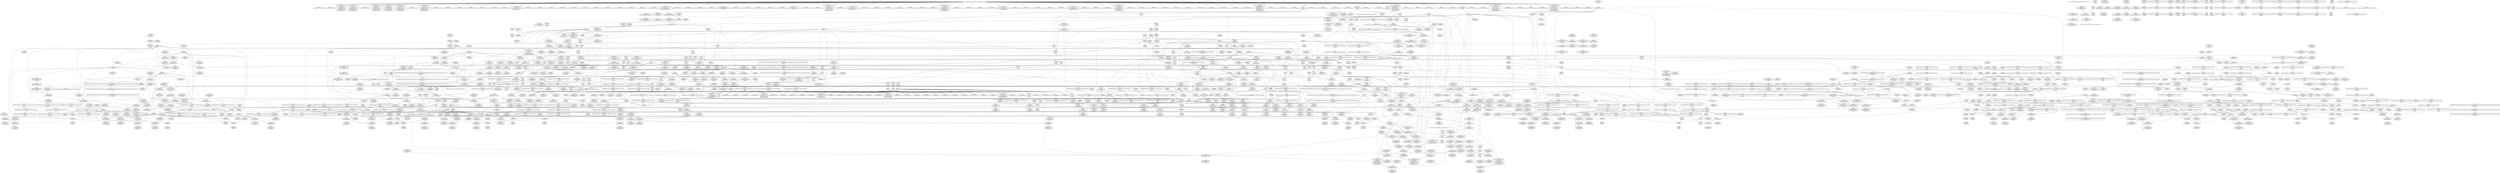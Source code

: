 digraph {
	CE0x50c68c0 [shape=record,shape=Mrecord,label="{CE0x50c68c0|rcu_read_unlock:tmp13|include/linux/rcupdate.h,933|*SummSource*}"]
	CE0x506c880 [shape=record,shape=Mrecord,label="{CE0x506c880|i8_0|*Constant*|*SummSink*}"]
	CE0x50fba80 [shape=record,shape=Mrecord,label="{CE0x50fba80|GLOBAL:__llvm_gcov_ctr132|Global_var:__llvm_gcov_ctr132|*SummSource*}"]
	CE0x501cf20 [shape=record,shape=Mrecord,label="{CE0x501cf20|28:_i32,_32:_i16,_34:_i8,_:_CMRE_119,120_}"]
	CE0x5129f90 [shape=record,shape=Mrecord,label="{CE0x5129f90|rcu_read_unlock:tmp9|include/linux/rcupdate.h,933|*SummSink*}"]
	CE0x50197e0 [shape=record,shape=Mrecord,label="{CE0x50197e0|28:_i32,_32:_i16,_34:_i8,_:_CMRE_109,110_}"]
	CE0x50fef00 [shape=record,shape=Mrecord,label="{CE0x50fef00|i64_5|*Constant*}"]
	CE0x501c660 [shape=record,shape=Mrecord,label="{CE0x501c660|28:_i32,_32:_i16,_34:_i8,_:_CMRE_105,106_}"]
	CE0x50196a0 [shape=record,shape=Mrecord,label="{CE0x50196a0|28:_i32,_32:_i16,_34:_i8,_:_CMRE_108,109_}"]
	CE0x50fb1b0 [shape=record,shape=Mrecord,label="{CE0x50fb1b0|rcu_read_lock:tmp8|include/linux/rcupdate.h,882|*SummSource*}"]
	CE0x50cd610 [shape=record,shape=Mrecord,label="{CE0x50cd610|_ret_void,_!dbg_!27719|./arch/x86/include/asm/preempt.h,73|*SummSource*}"]
	CE0x512e620 [shape=record,shape=Mrecord,label="{CE0x512e620|rcu_read_unlock:tmp19|include/linux/rcupdate.h,933|*SummSink*}"]
	CE0x5102b60 [shape=record,shape=Mrecord,label="{CE0x5102b60|rcu_read_lock:tmp16|include/linux/rcupdate.h,882|*SummSource*}"]
	CE0x504d3d0 [shape=record,shape=Mrecord,label="{CE0x504d3d0|sock_has_perm:perms|Function::sock_has_perm&Arg::perms::|*SummSink*}"]
	CE0x50bd1b0 [shape=record,shape=Mrecord,label="{CE0x50bd1b0|sock_has_perm:call6|security/selinux/hooks.c,3976|*SummSource*}"]
	CE0x50ae080 [shape=record,shape=Mrecord,label="{CE0x50ae080|i32_0|*Constant*}"]
	CE0x5043d80 [shape=record,shape=Mrecord,label="{CE0x5043d80|i32_77|*Constant*|*SummSource*}"]
	CE0x50ad860 [shape=record,shape=Mrecord,label="{CE0x50ad860|GLOBAL:__preempt_count|Global_var:__preempt_count|*SummSource*}"]
	CE0x50ef590 [shape=record,shape=Mrecord,label="{CE0x50ef590|task_sid:tmp24|security/selinux/hooks.c,208|*SummSource*}"]
	CE0x5027e30 [shape=record,shape=Mrecord,label="{CE0x5027e30|sock_has_perm:tmp5|security/selinux/hooks.c,3966|*SummSink*}"]
	CE0x5011c70 [shape=record,shape=Mrecord,label="{CE0x5011c70|sock_has_perm:ad|security/selinux/hooks.c, 3965}"]
	CE0x50c8e10 [shape=record,shape=Mrecord,label="{CE0x50c8e10|i64_1|*Constant*}"]
	CE0x5025e60 [shape=record,shape=Mrecord,label="{CE0x5025e60|i32_59|*Constant*|*SummSink*}"]
	CE0x518f700 [shape=record,shape=Mrecord,label="{CE0x518f700|__preempt_count_add:tmp6|./arch/x86/include/asm/preempt.h,73}"]
	CE0x512a040 [shape=record,shape=Mrecord,label="{CE0x512a040|rcu_lock_acquire:tmp1|*SummSink*}"]
	CE0x50faee0 [shape=record,shape=Mrecord,label="{CE0x50faee0|rcu_read_lock:land.lhs.true2|*SummSink*}"]
	CE0x50e4860 [shape=record,shape=Mrecord,label="{CE0x50e4860|cred_sid:tmp6|security/selinux/hooks.c,197|*SummSink*}"]
	CE0x5072140 [shape=record,shape=Mrecord,label="{CE0x5072140|rcu_lock_release:map|Function::rcu_lock_release&Arg::map::}"]
	CE0x50db660 [shape=record,shape=Mrecord,label="{CE0x50db660|rcu_read_lock:tmp|*SummSource*}"]
	CE0x50fa970 [shape=record,shape=Mrecord,label="{CE0x50fa970|rcu_read_unlock:tmp5|include/linux/rcupdate.h,933|*SummSink*}"]
	CE0x5072cf0 [shape=record,shape=Mrecord,label="{CE0x5072cf0|_call_void___rcu_read_unlock()_#10,_!dbg_!27734|include/linux/rcupdate.h,937|*SummSink*}"]
	CE0x5073210 [shape=record,shape=Mrecord,label="{CE0x5073210|GLOBAL:__rcu_read_unlock|*Constant*|*SummSource*}"]
	CE0x50c8cf0 [shape=record,shape=Mrecord,label="{CE0x50c8cf0|GLOBAL:__llvm_gcov_ctr132|Global_var:__llvm_gcov_ctr132}"]
	CE0x514f770 [shape=record,shape=Mrecord,label="{CE0x514f770|_call_void_mcount()_#3|*SummSink*}"]
	CE0x5013090 [shape=record,shape=Mrecord,label="{CE0x5013090|selinux_socket_accept:tmp8|security/selinux/hooks.c,4200}"]
	CE0x5140700 [shape=record,shape=Mrecord,label="{CE0x5140700|rcu_lock_release:tmp2}"]
	CE0x50021e0 [shape=record,shape=Mrecord,label="{CE0x50021e0|selinux_socket_accept:i_security|security/selinux/hooks.c,4202|*SummSource*}"]
	CE0x50aec30 [shape=record,shape=Mrecord,label="{CE0x50aec30|rcu_read_unlock:if.end}"]
	CE0x503a7a0 [shape=record,shape=Mrecord,label="{CE0x503a7a0|GLOBAL:lock_acquire|*Constant*|*SummSink*}"]
	CE0x5162a90 [shape=record,shape=Mrecord,label="{CE0x5162a90|_call_void_lock_release(%struct.lockdep_map*_%map,_i32_1,_i64_ptrtoint_(i8*_blockaddress(_rcu_lock_release,_%__here)_to_i64))_#10,_!dbg_!27716|include/linux/rcupdate.h,423}"]
	CE0x5161ce0 [shape=record,shape=Mrecord,label="{CE0x5161ce0|i64*_getelementptr_inbounds_(_4_x_i64_,_4_x_i64_*___llvm_gcov_ctr133,_i64_0,_i64_2)|*Constant*|*SummSource*}"]
	CE0x502c350 [shape=record,shape=Mrecord,label="{CE0x502c350|selinux_socket_accept:tmp12|security/selinux/hooks.c,4202|*SummSink*}"]
	CE0x50af130 [shape=record,shape=Mrecord,label="{CE0x50af130|rcu_lock_acquire:map|Function::rcu_lock_acquire&Arg::map::|*SummSource*}"]
	CE0x5015580 [shape=record,shape=Mrecord,label="{CE0x5015580|GLOBAL:current_task|Global_var:current_task|*SummSink*}"]
	CE0x5160fe0 [shape=record,shape=Mrecord,label="{CE0x5160fe0|i64*_getelementptr_inbounds_(_4_x_i64_,_4_x_i64_*___llvm_gcov_ctr135,_i64_0,_i64_3)|*Constant*}"]
	CE0x50ab380 [shape=record,shape=Mrecord,label="{CE0x50ab380|GLOBAL:task_sid|*Constant*|*SummSource*}"]
	CE0x50eeb20 [shape=record,shape=Mrecord,label="{CE0x50eeb20|task_sid:tmp21|security/selinux/hooks.c,208|*SummSink*}"]
	CE0x502c060 [shape=record,shape=Mrecord,label="{CE0x502c060|selinux_socket_accept:tmp12|security/selinux/hooks.c,4202}"]
	CE0x50c2480 [shape=record,shape=Mrecord,label="{CE0x50c2480|rcu_read_unlock:tmp1|*SummSource*}"]
	CE0x50d3e80 [shape=record,shape=Mrecord,label="{CE0x50d3e80|task_sid:call|security/selinux/hooks.c,208|*SummSource*}"]
	CE0x5015180 [shape=record,shape=Mrecord,label="{CE0x5015180|task_sid:tmp3}"]
	CE0x5162430 [shape=record,shape=Mrecord,label="{CE0x5162430|rcu_lock_release:tmp5|include/linux/rcupdate.h,423}"]
	CE0x50705b0 [shape=record,shape=Mrecord,label="{CE0x50705b0|COLLAPSED:_GCMRE___llvm_gcov_ctr98_internal_global_2_x_i64_zeroinitializer:_elem_0:default:}"]
	CE0x5199380 [shape=record,shape=Mrecord,label="{CE0x5199380|__preempt_count_sub:do.body|*SummSink*}"]
	CE0x50c5520 [shape=record,shape=Mrecord,label="{CE0x50c5520|_call_void_asm_sideeffect_,_memory_,_dirflag_,_fpsr_,_flags_()_#3,_!dbg_!27711,_!srcloc_!27714|include/linux/rcupdate.h,244|*SummSink*}"]
	CE0x50d2d60 [shape=record,shape=Mrecord,label="{CE0x50d2d60|cred_sid:tmp2|*SummSource*}"]
	CE0x50d8ae0 [shape=record,shape=Mrecord,label="{CE0x50d8ae0|task_sid:tmp12|security/selinux/hooks.c,208|*SummSource*}"]
	CE0x50ff6f0 [shape=record,shape=Mrecord,label="{CE0x50ff6f0|rcu_read_lock:tmp9|include/linux/rcupdate.h,882|*SummSink*}"]
	CE0x5010ca0 [shape=record,shape=Mrecord,label="{CE0x5010ca0|selinux_socket_accept:tmp8|security/selinux/hooks.c,4200|*SummSink*}"]
	CE0x50ce890 [shape=record,shape=Mrecord,label="{CE0x50ce890|rcu_read_unlock:do.body}"]
	CE0x50ad8d0 [shape=record,shape=Mrecord,label="{CE0x50ad8d0|GLOBAL:__preempt_count|Global_var:__preempt_count}"]
	CE0x514da60 [shape=record,shape=Mrecord,label="{CE0x514da60|__preempt_count_sub:val|Function::__preempt_count_sub&Arg::val::|*SummSink*}"]
	CE0x50a9320 [shape=record,shape=Mrecord,label="{CE0x50a9320|8:_%struct.sock*,_:_SCME_50,51_}"]
	CE0x501cca0 [shape=record,shape=Mrecord,label="{CE0x501cca0|28:_i32,_32:_i16,_34:_i8,_:_CMRE_117,118_}"]
	CE0x50c2c60 [shape=record,shape=Mrecord,label="{CE0x50c2c60|__rcu_read_lock:tmp7|include/linux/rcupdate.h,240|*SummSink*}"]
	CE0x50cd9e0 [shape=record,shape=Mrecord,label="{CE0x50cd9e0|rcu_read_unlock:tobool1|include/linux/rcupdate.h,933|*SummSource*}"]
	CE0x50a9450 [shape=record,shape=Mrecord,label="{CE0x50a9450|8:_%struct.sock*,_:_SCME_51,52_}"]
	CE0x50bdb30 [shape=record,shape=Mrecord,label="{CE0x50bdb30|avc_has_perm:entry|*SummSource*}"]
	CE0x51683a0 [shape=record,shape=Mrecord,label="{CE0x51683a0|__preempt_count_add:tmp3|*SummSink*}"]
	CE0x50cdf80 [shape=record,shape=Mrecord,label="{CE0x50cdf80|i64*_getelementptr_inbounds_(_11_x_i64_,_11_x_i64_*___llvm_gcov_ctr132,_i64_0,_i64_0)|*Constant*}"]
	CE0x51066f0 [shape=record,shape=Mrecord,label="{CE0x51066f0|i8*_getelementptr_inbounds_(_42_x_i8_,_42_x_i8_*_.str46,_i32_0,_i32_0)|*Constant*|*SummSink*}"]
	CE0x5064c00 [shape=record,shape=Mrecord,label="{CE0x5064c00|i64*_getelementptr_inbounds_(_13_x_i64_,_13_x_i64_*___llvm_gcov_ctr126,_i64_0,_i64_1)|*Constant*}"]
	CE0x50d12b0 [shape=record,shape=Mrecord,label="{CE0x50d12b0|rcu_read_unlock:land.lhs.true2}"]
	CE0x5029000 [shape=record,shape=Mrecord,label="{CE0x5029000|selinux_socket_accept:call2|security/selinux/hooks.c,4202|*SummSource*}"]
	CE0x5019eb0 [shape=record,shape=Mrecord,label="{CE0x5019eb0|selinux_socket_accept:tmp7|security/selinux/hooks.c,4200}"]
	CE0x51479f0 [shape=record,shape=Mrecord,label="{CE0x51479f0|i64*_getelementptr_inbounds_(_4_x_i64_,_4_x_i64_*___llvm_gcov_ctr134,_i64_0,_i64_3)|*Constant*}"]
	CE0x5064f10 [shape=record,shape=Mrecord,label="{CE0x5064f10|get_current:tmp3}"]
	CE0x50b70c0 [shape=record,shape=Mrecord,label="{CE0x50b70c0|sock_has_perm:tmp14|security/selinux/hooks.c,3972|*SummSource*}"]
	CE0x50d31e0 [shape=record,shape=Mrecord,label="{CE0x50d31e0|task_sid:tmp4|*LoadInst*|security/selinux/hooks.c,208|*SummSource*}"]
	CE0x5161530 [shape=record,shape=Mrecord,label="{CE0x5161530|__rcu_read_unlock:tmp5|include/linux/rcupdate.h,244|*SummSink*}"]
	CE0x50f4130 [shape=record,shape=Mrecord,label="{CE0x50f4130|GLOBAL:cred_sid|*Constant*|*SummSink*}"]
	CE0x50aefe0 [shape=record,shape=Mrecord,label="{CE0x50aefe0|rcu_lock_acquire:map|Function::rcu_lock_acquire&Arg::map::}"]
	CE0x50ca830 [shape=record,shape=Mrecord,label="{CE0x50ca830|rcu_read_unlock:tmp14|include/linux/rcupdate.h,933|*SummSource*}"]
	CE0x5023150 [shape=record,shape=Mrecord,label="{CE0x5023150|i64*_getelementptr_inbounds_(_6_x_i64_,_6_x_i64_*___llvm_gcov_ctr360,_i64_0,_i64_5)|*Constant*|*SummSource*}"]
	CE0x5107bd0 [shape=record,shape=Mrecord,label="{CE0x5107bd0|rcu_read_lock:tmp21|include/linux/rcupdate.h,884|*SummSink*}"]
	CE0x5043080 [shape=record,shape=Mrecord,label="{CE0x5043080|28:_i32,_32:_i16,_34:_i8,_:_CMRE_144,152_|*MultipleSource*|security/selinux/hooks.c,4202|security/selinux/hooks.c,4202|security/selinux/hooks.c,4204|security/selinux/hooks.c,4204|security/selinux/hooks.c,4205}"]
	CE0x5171cb0 [shape=record,shape=Mrecord,label="{CE0x5171cb0|__preempt_count_add:tmp7|./arch/x86/include/asm/preempt.h,73|*SummSink*}"]
	CE0x5013ca0 [shape=record,shape=Mrecord,label="{CE0x5013ca0|28:_i32,_32:_i16,_34:_i8,_:_CMRE_52,53_}"]
	CE0x5019920 [shape=record,shape=Mrecord,label="{CE0x5019920|28:_i32,_32:_i16,_34:_i8,_:_CMRE_110,111_}"]
	CE0x505e550 [shape=record,shape=Mrecord,label="{CE0x505e550|selinux_socket_accept:tmp18|security/selinux/hooks.c,4210|*SummSource*}"]
	CE0x50ada20 [shape=record,shape=Mrecord,label="{CE0x50ada20|rcu_read_unlock:tmp8|include/linux/rcupdate.h,933|*SummSource*}"]
	CE0x50cd070 [shape=record,shape=Mrecord,label="{CE0x50cd070|i64*_getelementptr_inbounds_(_11_x_i64_,_11_x_i64_*___llvm_gcov_ctr132,_i64_0,_i64_1)|*Constant*|*SummSource*}"]
	CE0x514eed0 [shape=record,shape=Mrecord,label="{CE0x514eed0|%struct.lockdep_map*_null|*Constant*|*SummSource*}"]
	CE0x5037e40 [shape=record,shape=Mrecord,label="{CE0x5037e40|GLOBAL:__llvm_gcov_ctr327|Global_var:__llvm_gcov_ctr327}"]
	CE0x5168730 [shape=record,shape=Mrecord,label="{CE0x5168730|__rcu_read_unlock:do.end|*SummSource*}"]
	CE0x50da090 [shape=record,shape=Mrecord,label="{CE0x50da090|rcu_read_lock:do.end}"]
	CE0x500e3a0 [shape=record,shape=Mrecord,label="{CE0x500e3a0|selinux_socket_accept:tmp|*SummSink*}"]
	CE0x51040f0 [shape=record,shape=Mrecord,label="{CE0x51040f0|_call_void_lockdep_rcu_suspicious(i8*_getelementptr_inbounds_(_25_x_i8_,_25_x_i8_*_.str45,_i32_0,_i32_0),_i32_883,_i8*_getelementptr_inbounds_(_42_x_i8_,_42_x_i8_*_.str46,_i32_0,_i32_0))_#10,_!dbg_!27728|include/linux/rcupdate.h,882|*SummSource*}"]
	CE0x500cfe0 [shape=record,shape=Mrecord,label="{CE0x500cfe0|selinux_socket_accept:sock|Function::selinux_socket_accept&Arg::sock::}"]
	CE0x5129b80 [shape=record,shape=Mrecord,label="{CE0x5129b80|__rcu_read_lock:tmp6|include/linux/rcupdate.h,240|*SummSource*}"]
	CE0x50c69f0 [shape=record,shape=Mrecord,label="{CE0x50c69f0|rcu_read_unlock:tmp13|include/linux/rcupdate.h,933|*SummSink*}"]
	CE0x5032fe0 [shape=record,shape=Mrecord,label="{CE0x5032fe0|28:_i32,_32:_i16,_34:_i8,_:_CMRE_100,101_}"]
	CE0x515dc40 [shape=record,shape=Mrecord,label="{CE0x515dc40|GLOBAL:lock_release|*Constant*|*SummSource*}"]
	CE0x5160490 [shape=record,shape=Mrecord,label="{CE0x5160490|__rcu_read_unlock:tmp1}"]
	CE0x50b7230 [shape=record,shape=Mrecord,label="{CE0x50b7230|sock_has_perm:tmp14|security/selinux/hooks.c,3972|*SummSink*}"]
	CE0x518fc20 [shape=record,shape=Mrecord,label="{CE0x518fc20|__preempt_count_add:tmp7|./arch/x86/include/asm/preempt.h,73}"]
	CE0x50bfa40 [shape=record,shape=Mrecord,label="{CE0x50bfa40|sock_has_perm:retval.0|*SummSource*}"]
	CE0x5002670 [shape=record,shape=Mrecord,label="{CE0x5002670|task_sid:if.then|*SummSource*}"]
	CE0x50f5780 [shape=record,shape=Mrecord,label="{CE0x50f5780|rcu_read_unlock:entry|*SummSource*}"]
	CE0x50f4a70 [shape=record,shape=Mrecord,label="{CE0x50f4a70|_ret_i32_%tmp6,_!dbg_!27716|security/selinux/hooks.c,197|*SummSource*}"]
	CE0x50ac1e0 [shape=record,shape=Mrecord,label="{CE0x50ac1e0|i32_2|*Constant*|*SummSource*}"]
	CE0x502c5c0 [shape=record,shape=Mrecord,label="{CE0x502c5c0|selinux_socket_accept:tmp10|security/selinux/hooks.c,4202|*SummSink*}"]
	CE0x515e2b0 [shape=record,shape=Mrecord,label="{CE0x515e2b0|i64*_getelementptr_inbounds_(_4_x_i64_,_4_x_i64_*___llvm_gcov_ctr133,_i64_0,_i64_3)|*Constant*}"]
	CE0x501a820 [shape=record,shape=Mrecord,label="{CE0x501a820|selinux_socket_accept:call|security/selinux/hooks.c,4198}"]
	CE0x50128a0 [shape=record,shape=Mrecord,label="{CE0x50128a0|selinux_socket_accept:return}"]
	CE0x50f6f90 [shape=record,shape=Mrecord,label="{CE0x50f6f90|rcu_read_lock:if.then}"]
	CE0x5010f50 [shape=record,shape=Mrecord,label="{CE0x5010f50|i64*_getelementptr_inbounds_(_6_x_i64_,_6_x_i64_*___llvm_gcov_ctr360,_i64_0,_i64_4)|*Constant*}"]
	CE0x5147870 [shape=record,shape=Mrecord,label="{CE0x5147870|_ret_void,_!dbg_!27720|./arch/x86/include/asm/preempt.h,78|*SummSink*}"]
	CE0x500d140 [shape=record,shape=Mrecord,label="{CE0x500d140|selinux_socket_accept:sk|security/selinux/hooks.c,4198|*SummSink*}"]
	CE0x50c0010 [shape=record,shape=Mrecord,label="{CE0x50c0010|i64*_getelementptr_inbounds_(_6_x_i64_,_6_x_i64_*___llvm_gcov_ctr327,_i64_0,_i64_5)|*Constant*|*SummSink*}"]
	CE0x5143c70 [shape=record,shape=Mrecord,label="{CE0x5143c70|__rcu_read_lock:tmp|*SummSource*}"]
	CE0x5010b80 [shape=record,shape=Mrecord,label="{CE0x5010b80|i64*_getelementptr_inbounds_(_6_x_i64_,_6_x_i64_*___llvm_gcov_ctr360,_i64_0,_i64_3)|*Constant*|*SummSink*}"]
	CE0x50dae20 [shape=record,shape=Mrecord,label="{CE0x50dae20|GLOBAL:__rcu_read_lock|*Constant*}"]
	CE0x50b65b0 [shape=record,shape=Mrecord,label="{CE0x50b65b0|i64*_getelementptr_inbounds_(_6_x_i64_,_6_x_i64_*___llvm_gcov_ctr327,_i64_0,_i64_4)|*Constant*|*SummSink*}"]
	CE0x50c8070 [shape=record,shape=Mrecord,label="{CE0x50c8070|_call_void_mcount()_#3}"]
	CE0x50fceb0 [shape=record,shape=Mrecord,label="{CE0x50fceb0|GLOBAL:rcu_read_unlock.__warned|Global_var:rcu_read_unlock.__warned|*SummSource*}"]
	CE0x50bde10 [shape=record,shape=Mrecord,label="{CE0x50bde10|avc_has_perm:ssid|Function::avc_has_perm&Arg::ssid::}"]
	CE0x50c5910 [shape=record,shape=Mrecord,label="{CE0x50c5910|rcu_lock_acquire:tmp}"]
	CE0x50cf430 [shape=record,shape=Mrecord,label="{CE0x50cf430|rcu_read_unlock:tmp10|include/linux/rcupdate.h,933|*SummSource*}"]
	CE0x51022d0 [shape=record,shape=Mrecord,label="{CE0x51022d0|rcu_read_lock:tmp14|include/linux/rcupdate.h,882|*SummSink*}"]
	CE0x5003210 [shape=record,shape=Mrecord,label="{CE0x5003210|selinux_socket_accept:bb}"]
	CE0x50aee10 [shape=record,shape=Mrecord,label="{CE0x50aee10|task_sid:land.lhs.true2|*SummSink*}"]
	CE0x50b8a40 [shape=record,shape=Mrecord,label="{CE0x50b8a40|i8_2|*Constant*|*SummSource*}"]
	CE0x50f4bd0 [shape=record,shape=Mrecord,label="{CE0x50f4bd0|_ret_i32_%tmp6,_!dbg_!27716|security/selinux/hooks.c,197|*SummSink*}"]
	CE0x50a9a40 [shape=record,shape=Mrecord,label="{CE0x50a9a40|i64_56|*Constant*}"]
	CE0x50dbcb0 [shape=record,shape=Mrecord,label="{CE0x50dbcb0|task_sid:tmp10|security/selinux/hooks.c,208|*SummSource*}"]
	CE0x50d69c0 [shape=record,shape=Mrecord,label="{CE0x50d69c0|task_sid:tmp14|security/selinux/hooks.c,208}"]
	CE0x5129840 [shape=record,shape=Mrecord,label="{CE0x5129840|i64*_getelementptr_inbounds_(_4_x_i64_,_4_x_i64_*___llvm_gcov_ctr128,_i64_0,_i64_3)|*Constant*|*SummSink*}"]
	CE0x5031bc0 [shape=record,shape=Mrecord,label="{CE0x5031bc0|i64*_getelementptr_inbounds_(_6_x_i64_,_6_x_i64_*___llvm_gcov_ctr360,_i64_0,_i64_3)|*Constant*}"]
	CE0x5082140 [shape=record,shape=Mrecord,label="{CE0x5082140|get_current:tmp|*SummSink*}"]
	CE0x50e30c0 [shape=record,shape=Mrecord,label="{CE0x50e30c0|rcu_read_lock:tmp7|include/linux/rcupdate.h,882}"]
	CE0x50df090 [shape=record,shape=Mrecord,label="{CE0x50df090|task_sid:tmp10|security/selinux/hooks.c,208|*SummSink*}"]
	CE0x50296e0 [shape=record,shape=Mrecord,label="{CE0x50296e0|i64*_getelementptr_inbounds_(_11_x_i64_,_11_x_i64_*___llvm_gcov_ctr127,_i64_0,_i64_1)|*Constant*|*SummSource*}"]
	CE0x50305d0 [shape=record,shape=Mrecord,label="{CE0x50305d0|cred_sid:security|security/selinux/hooks.c,196|*SummSink*}"]
	CE0x501b270 [shape=record,shape=Mrecord,label="{CE0x501b270|i64*_getelementptr_inbounds_(_2_x_i64_,_2_x_i64_*___llvm_gcov_ctr98,_i64_0,_i64_1)|*Constant*}"]
	CE0x50d80d0 [shape=record,shape=Mrecord,label="{CE0x50d80d0|task_sid:tmp4|*LoadInst*|security/selinux/hooks.c,208}"]
	CE0x50f06c0 [shape=record,shape=Mrecord,label="{CE0x50f06c0|i64*_getelementptr_inbounds_(_13_x_i64_,_13_x_i64_*___llvm_gcov_ctr126,_i64_0,_i64_9)|*Constant*|*SummSource*}"]
	CE0x50e4c80 [shape=record,shape=Mrecord,label="{CE0x50e4c80|_call_void_lockdep_rcu_suspicious(i8*_getelementptr_inbounds_(_25_x_i8_,_25_x_i8_*_.str3,_i32_0,_i32_0),_i32_208,_i8*_getelementptr_inbounds_(_41_x_i8_,_41_x_i8_*_.str44,_i32_0,_i32_0))_#10,_!dbg_!27732|security/selinux/hooks.c,208}"]
	CE0x50ed740 [shape=record,shape=Mrecord,label="{CE0x50ed740|i32_208|*Constant*}"]
	CE0x506aa30 [shape=record,shape=Mrecord,label="{CE0x506aa30|sock_has_perm:tmp}"]
	CE0x5063150 [shape=record,shape=Mrecord,label="{CE0x5063150|16:_i32,_24:_i16,_:_CRE_24,26_|*MultipleSource*|*LoadInst*|security/selinux/hooks.c,3964|security/selinux/hooks.c,3964|security/selinux/hooks.c,3969}"]
	CE0x5185c00 [shape=record,shape=Mrecord,label="{CE0x5185c00|i64*_getelementptr_inbounds_(_4_x_i64_,_4_x_i64_*___llvm_gcov_ctr135,_i64_0,_i64_3)|*Constant*|*SummSink*}"]
	CE0x502eff0 [shape=record,shape=Mrecord,label="{CE0x502eff0|28:_i32,_32:_i16,_34:_i8,_:_CMRE_23,24_}"]
	CE0x50b8b80 [shape=record,shape=Mrecord,label="{CE0x50b8b80|sock_has_perm:u|security/selinux/hooks.c,3973|*SummSink*}"]
	CE0x514f0c0 [shape=record,shape=Mrecord,label="{CE0x514f0c0|%struct.lockdep_map*_null|*Constant*|*SummSink*}"]
	CE0x50de260 [shape=record,shape=Mrecord,label="{CE0x50de260|cred_sid:tmp3}"]
	CE0x5061330 [shape=record,shape=Mrecord,label="{CE0x5061330|cred_sid:tmp4|*LoadInst*|security/selinux/hooks.c,196|*SummSink*}"]
	CE0x514f210 [shape=record,shape=Mrecord,label="{CE0x514f210|i64_ptrtoint_(i8*_blockaddress(_rcu_lock_acquire,_%__here)_to_i64)|*Constant*}"]
	CE0x50c6e80 [shape=record,shape=Mrecord,label="{CE0x50c6e80|rcu_read_unlock:tmp1}"]
	CE0x50ca960 [shape=record,shape=Mrecord,label="{CE0x50ca960|rcu_read_unlock:tmp14|include/linux/rcupdate.h,933|*SummSink*}"]
	CE0x50104e0 [shape=record,shape=Mrecord,label="{CE0x50104e0|selinux_socket_accept:if.end}"]
	CE0x50db9e0 [shape=record,shape=Mrecord,label="{CE0x50db9e0|__rcu_read_lock:tmp2}"]
	CE0x50f6840 [shape=record,shape=Mrecord,label="{CE0x50f6840|rcu_read_lock:tmp5|include/linux/rcupdate.h,882|*SummSink*}"]
	CE0x5049da0 [shape=record,shape=Mrecord,label="{CE0x5049da0|selinux_socket_accept:tmp4|security/selinux/hooks.c,4199}"]
	CE0x505c7b0 [shape=record,shape=Mrecord,label="{CE0x505c7b0|i64*_getelementptr_inbounds_(_2_x_i64_,_2_x_i64_*___llvm_gcov_ctr98,_i64_0,_i64_0)|*Constant*}"]
	CE0x515fc70 [shape=record,shape=Mrecord,label="{CE0x515fc70|__rcu_read_unlock:tmp2|*SummSource*}"]
	CE0x50e0bd0 [shape=record,shape=Mrecord,label="{CE0x50e0bd0|task_sid:tmp5|security/selinux/hooks.c,208|*SummSource*}"]
	CE0x50a7dc0 [shape=record,shape=Mrecord,label="{CE0x50a7dc0|8:_%struct.sock*,_:_SCME_32,33_}"]
	CE0x50e2820 [shape=record,shape=Mrecord,label="{CE0x50e2820|COLLAPSED:_GCMRE___llvm_gcov_ctr131_internal_global_2_x_i64_zeroinitializer:_elem_0:default:}"]
	CE0x5063f20 [shape=record,shape=Mrecord,label="{CE0x5063f20|i64_2|*Constant*}"]
	CE0x5061080 [shape=record,shape=Mrecord,label="{CE0x5061080|cred_sid:tmp4|*LoadInst*|security/selinux/hooks.c,196}"]
	CE0x507fec0 [shape=record,shape=Mrecord,label="{CE0x507fec0|i64*_getelementptr_inbounds_(_11_x_i64_,_11_x_i64_*___llvm_gcov_ctr127,_i64_0,_i64_1)|*Constant*}"]
	CE0x50e02b0 [shape=record,shape=Mrecord,label="{CE0x50e02b0|i64*_getelementptr_inbounds_(_4_x_i64_,_4_x_i64_*___llvm_gcov_ctr128,_i64_0,_i64_3)|*Constant*|*SummSource*}"]
	CE0x50c6430 [shape=record,shape=Mrecord,label="{CE0x50c6430|rcu_read_unlock:tmp13|include/linux/rcupdate.h,933}"]
	CE0x5018590 [shape=record,shape=Mrecord,label="{CE0x5018590|selinux_socket_accept:sclass|security/selinux/hooks.c,4205|*SummSink*}"]
	CE0x50b6310 [shape=record,shape=Mrecord,label="{CE0x50b6310|i64*_getelementptr_inbounds_(_6_x_i64_,_6_x_i64_*___llvm_gcov_ctr327,_i64_0,_i64_4)|*Constant*|*SummSource*}"]
	CE0x5048b50 [shape=record,shape=Mrecord,label="{CE0x5048b50|selinux_socket_accept:tmp6|security/selinux/hooks.c,4199}"]
	CE0x50bd950 [shape=record,shape=Mrecord,label="{CE0x50bd950|avc_has_perm:entry}"]
	CE0x502d570 [shape=record,shape=Mrecord,label="{CE0x502d570|sock_has_perm:ad|security/selinux/hooks.c, 3965|*SummSource*}"]
	CE0x512c6f0 [shape=record,shape=Mrecord,label="{CE0x512c6f0|rcu_read_unlock:tmp18|include/linux/rcupdate.h,933|*SummSink*}"]
	CE0x50f6e20 [shape=record,shape=Mrecord,label="{CE0x50f6e20|rcu_read_lock:bb|*SummSource*}"]
	CE0x5089870 [shape=record,shape=Mrecord,label="{CE0x5089870|_call_void_mcount()_#3|*SummSource*}"]
	CE0x514b6a0 [shape=record,shape=Mrecord,label="{CE0x514b6a0|__preempt_count_sub:bb|*SummSink*}"]
	CE0x5175a30 [shape=record,shape=Mrecord,label="{CE0x5175a30|__rcu_read_unlock:tmp6|include/linux/rcupdate.h,245|*SummSource*}"]
	CE0x503aba0 [shape=record,shape=Mrecord,label="{CE0x503aba0|28:_i32,_32:_i16,_34:_i8,_:_CMRE_74,75_}"]
	CE0x5064800 [shape=record,shape=Mrecord,label="{CE0x5064800|get_current:tmp4|./arch/x86/include/asm/current.h,14|*SummSink*}"]
	CE0x50b5c90 [shape=record,shape=Mrecord,label="{CE0x50b5c90|sock_has_perm:tmp12|security/selinux/hooks.c,3970}"]
	CE0x514dc50 [shape=record,shape=Mrecord,label="{CE0x514dc50|i64*_getelementptr_inbounds_(_4_x_i64_,_4_x_i64_*___llvm_gcov_ctr129,_i64_0,_i64_1)|*Constant*}"]
	CE0x50a2350 [shape=record,shape=Mrecord,label="{CE0x50a2350|__preempt_count_sub:entry}"]
	CE0x5064a10 [shape=record,shape=Mrecord,label="{CE0x5064a10|task_sid:tmp1}"]
	CE0x50bec00 [shape=record,shape=Mrecord,label="{CE0x50bec00|avc_has_perm:requested|Function::avc_has_perm&Arg::requested::|*SummSource*}"]
	CE0x5036570 [shape=record,shape=Mrecord,label="{CE0x5036570|sock_has_perm:bb|*SummSink*}"]
	CE0x514d840 [shape=record,shape=Mrecord,label="{CE0x514d840|__preempt_count_sub:val|Function::__preempt_count_sub&Arg::val::}"]
	CE0x50ef0b0 [shape=record,shape=Mrecord,label="{CE0x50ef0b0|i64*_getelementptr_inbounds_(_13_x_i64_,_13_x_i64_*___llvm_gcov_ctr126,_i64_0,_i64_11)|*Constant*}"]
	CE0x5027530 [shape=record,shape=Mrecord,label="{CE0x5027530|task_sid:tmp16|security/selinux/hooks.c,208|*SummSource*}"]
	CE0x5144d40 [shape=record,shape=Mrecord,label="{CE0x5144d40|__rcu_read_unlock:tmp3|*SummSink*}"]
	CE0x506bfe0 [shape=record,shape=Mrecord,label="{CE0x506bfe0|task_sid:tmp18|security/selinux/hooks.c,208|*SummSource*}"]
	CE0x50ceba0 [shape=record,shape=Mrecord,label="{CE0x50ceba0|__rcu_read_lock:tmp3|*SummSink*}"]
	CE0x50addf0 [shape=record,shape=Mrecord,label="{CE0x50addf0|task_sid:real_cred|security/selinux/hooks.c,208|*SummSource*}"]
	CE0x5142c00 [shape=record,shape=Mrecord,label="{CE0x5142c00|i64*_getelementptr_inbounds_(_4_x_i64_,_4_x_i64_*___llvm_gcov_ctr130,_i64_0,_i64_3)|*Constant*|*SummSink*}"]
	CE0x50ce800 [shape=record,shape=Mrecord,label="{CE0x50ce800|rcu_read_unlock:bb|*SummSink*}"]
	CE0x51809f0 [shape=record,shape=Mrecord,label="{CE0x51809f0|__preempt_count_sub:sub|./arch/x86/include/asm/preempt.h,77}"]
	CE0x5018520 [shape=record,shape=Mrecord,label="{CE0x5018520|selinux_socket_accept:sclass|security/selinux/hooks.c,4205}"]
	CE0x50efc70 [shape=record,shape=Mrecord,label="{CE0x50efc70|task_sid:tmp25|security/selinux/hooks.c,208|*SummSink*}"]
	CE0x50e1650 [shape=record,shape=Mrecord,label="{CE0x50e1650|task_sid:do.end6|*SummSink*}"]
	CE0x5b15d30 [shape=record,shape=Mrecord,label="{CE0x5b15d30|_ret_%struct.inode*_%vfs_inode,_!dbg_!27717|include/net/sock.h,1412|*SummSource*}"]
	CE0x512e7f0 [shape=record,shape=Mrecord,label="{CE0x512e7f0|rcu_read_unlock:tmp20|include/linux/rcupdate.h,933}"]
	CE0x5180fa0 [shape=record,shape=Mrecord,label="{CE0x5180fa0|__preempt_count_sub:tmp3}"]
	CE0x5047980 [shape=record,shape=Mrecord,label="{CE0x5047980|selinux_socket_accept:tobool|security/selinux/hooks.c,4199|*SummSink*}"]
	CE0x5003fe0 [shape=record,shape=Mrecord,label="{CE0x5003fe0|selinux_socket_accept:tmp1|*SummSource*}"]
	CE0x50d6db0 [shape=record,shape=Mrecord,label="{CE0x50d6db0|_ret_void,_!dbg_!27717|include/linux/rcupdate.h,240|*SummSource*}"]
	CE0x512ab40 [shape=record,shape=Mrecord,label="{CE0x512ab40|__rcu_read_lock:tmp5|include/linux/rcupdate.h,239|*SummSource*}"]
	CE0x512a130 [shape=record,shape=Mrecord,label="{CE0x512a130|i64*_getelementptr_inbounds_(_4_x_i64_,_4_x_i64_*___llvm_gcov_ctr130,_i64_0,_i64_1)|*Constant*}"]
	CE0x50ca080 [shape=record,shape=Mrecord,label="{CE0x50ca080|__rcu_read_lock:tmp7|include/linux/rcupdate.h,240|*SummSource*}"]
	CE0x5103b50 [shape=record,shape=Mrecord,label="{CE0x5103b50|rcu_read_lock:tmp18|include/linux/rcupdate.h,882|*SummSink*}"]
	CE0x5010590 [shape=record,shape=Mrecord,label="{CE0x5010590|selinux_socket_accept:call|security/selinux/hooks.c,4198|*SummSource*}"]
	CE0x5105520 [shape=record,shape=Mrecord,label="{CE0x5105520|i32_883|*Constant*}"]
	CE0x500fd50 [shape=record,shape=Mrecord,label="{CE0x500fd50|selinux_socket_accept:if.then|*SummSink*}"]
	CE0x50c5fe0 [shape=record,shape=Mrecord,label="{CE0x50c5fe0|rcu_read_unlock:if.then|*SummSource*}"]
	CE0x50db580 [shape=record,shape=Mrecord,label="{CE0x50db580|rcu_read_lock:tmp}"]
	CE0x5185230 [shape=record,shape=Mrecord,label="{CE0x5185230|__preempt_count_add:tmp}"]
	CE0x501f700 [shape=record,shape=Mrecord,label="{CE0x501f700|28:_i32,_32:_i16,_34:_i8,_:_CMRE_57,58_}"]
	CE0x514b0f0 [shape=record,shape=Mrecord,label="{CE0x514b0f0|__preempt_count_sub:tmp1|*SummSink*}"]
	CE0x502ac30 [shape=record,shape=Mrecord,label="{CE0x502ac30|8:_%struct.sock*,_:_SCME_20,22_|*MultipleSource*|security/selinux/hooks.c, 3966|security/selinux/hooks.c,3966|security/selinux/hooks.c,3966}"]
	CE0x50e5100 [shape=record,shape=Mrecord,label="{CE0x50e5100|_call_void_lockdep_rcu_suspicious(i8*_getelementptr_inbounds_(_25_x_i8_,_25_x_i8_*_.str3,_i32_0,_i32_0),_i32_208,_i8*_getelementptr_inbounds_(_41_x_i8_,_41_x_i8_*_.str44,_i32_0,_i32_0))_#10,_!dbg_!27732|security/selinux/hooks.c,208|*SummSink*}"]
	CE0x50320f0 [shape=record,shape=Mrecord,label="{CE0x50320f0|28:_i32,_32:_i16,_34:_i8,_:_CMRE_67,68_}"]
	CE0x50a5fb0 [shape=record,shape=Mrecord,label="{CE0x50a5fb0|__preempt_count_sub:tmp3|*SummSource*}"]
	CE0x50d9110 [shape=record,shape=Mrecord,label="{CE0x50d9110|task_sid:tobool|security/selinux/hooks.c,208|*SummSource*}"]
	CE0x5148320 [shape=record,shape=Mrecord,label="{CE0x5148320|i64*_getelementptr_inbounds_(_4_x_i64_,_4_x_i64_*___llvm_gcov_ctr130,_i64_0,_i64_0)|*Constant*}"]
	CE0x51486a0 [shape=record,shape=Mrecord,label="{CE0x51486a0|rcu_lock_release:tmp3|*SummSource*}"]
	CE0x50c03c0 [shape=record,shape=Mrecord,label="{CE0x50c03c0|sock_has_perm:tmp18|security/selinux/hooks.c,3977|*SummSink*}"]
	CE0x502c940 [shape=record,shape=Mrecord,label="{CE0x502c940|SOCK_INODE:tmp4|include/net/sock.h,1412}"]
	CE0x50f6240 [shape=record,shape=Mrecord,label="{CE0x50f6240|rcu_read_lock:if.then|*SummSink*}"]
	CE0x502e930 [shape=record,shape=Mrecord,label="{CE0x502e930|SOCK_INODE:socket|Function::SOCK_INODE&Arg::socket::|*SummSource*}"]
	CE0x5177b80 [shape=record,shape=Mrecord,label="{CE0x5177b80|__preempt_count_sub:tmp7|./arch/x86/include/asm/preempt.h,78}"]
	CE0x5032570 [shape=record,shape=Mrecord,label="{CE0x5032570|28:_i32,_32:_i16,_34:_i8,_:_CMRE_73,74_}"]
	CE0x50a90c0 [shape=record,shape=Mrecord,label="{CE0x50a90c0|8:_%struct.sock*,_:_SCME_48,49_}"]
	CE0x50ccd90 [shape=record,shape=Mrecord,label="{CE0x50ccd90|rcu_lock_acquire:tmp4|include/linux/rcupdate.h,418|*SummSource*}"]
	CE0x5108450 [shape=record,shape=Mrecord,label="{CE0x5108450|rcu_read_lock:tmp22|include/linux/rcupdate.h,884|*SummSink*}"]
	CE0x5062150 [shape=record,shape=Mrecord,label="{CE0x5062150|selinux_socket_accept:initialized|security/selinux/hooks.c,4207|*SummSink*}"]
	CE0x50d5280 [shape=record,shape=Mrecord,label="{CE0x50d5280|__rcu_read_lock:entry}"]
	CE0x500df80 [shape=record,shape=Mrecord,label="{CE0x500df80|selinux_socket_accept:if.end|*SummSink*}"]
	CE0x502bbf0 [shape=record,shape=Mrecord,label="{CE0x502bbf0|i32_10|*Constant*|*SummSource*}"]
	CE0x5140c40 [shape=record,shape=Mrecord,label="{CE0x5140c40|__preempt_count_add:tmp5|./arch/x86/include/asm/preempt.h,72|*SummSource*}"]
	CE0x501ff10 [shape=record,shape=Mrecord,label="{CE0x501ff10|_call_void_mcount()_#3}"]
	CE0x50d6810 [shape=record,shape=Mrecord,label="{CE0x50d6810|i64_6|*Constant*|*SummSource*}"]
	CE0x512f700 [shape=record,shape=Mrecord,label="{CE0x512f700|i32_934|*Constant*}"]
	CE0x50b2310 [shape=record,shape=Mrecord,label="{CE0x50b2310|sock_has_perm:tmp9|security/selinux/hooks.c,3969|*SummSource*}"]
	CE0x5073ef0 [shape=record,shape=Mrecord,label="{CE0x5073ef0|__rcu_read_lock:bb}"]
	CE0x5100770 [shape=record,shape=Mrecord,label="{CE0x5100770|rcu_read_lock:call3|include/linux/rcupdate.h,882}"]
	CE0x512cba0 [shape=record,shape=Mrecord,label="{CE0x512cba0|_call_void_lockdep_rcu_suspicious(i8*_getelementptr_inbounds_(_25_x_i8_,_25_x_i8_*_.str45,_i32_0,_i32_0),_i32_934,_i8*_getelementptr_inbounds_(_44_x_i8_,_44_x_i8_*_.str47,_i32_0,_i32_0))_#10,_!dbg_!27726|include/linux/rcupdate.h,933|*SummSource*}"]
	CE0x50698f0 [shape=record,shape=Mrecord,label="{CE0x50698f0|_call_void_mcount()_#3|*SummSink*}"]
	CE0x5025cf0 [shape=record,shape=Mrecord,label="{CE0x5025cf0|_call_void_mcount()_#3}"]
	CE0x5142eb0 [shape=record,shape=Mrecord,label="{CE0x5142eb0|rcu_lock_acquire:tmp6|*SummSink*}"]
	CE0x50bd2e0 [shape=record,shape=Mrecord,label="{CE0x50bd2e0|sock_has_perm:call6|security/selinux/hooks.c,3976|*SummSink*}"]
	CE0x50f3b90 [shape=record,shape=Mrecord,label="{CE0x50f3b90|task_sid:call7|security/selinux/hooks.c,208|*SummSource*}"]
	CE0x506e200 [shape=record,shape=Mrecord,label="{CE0x506e200|sock_has_perm:tmp1|*SummSink*}"]
	CE0x5050a90 [shape=record,shape=Mrecord,label="{CE0x5050a90|i64_1|*Constant*}"]
	CE0x502a130 [shape=record,shape=Mrecord,label="{CE0x502a130|i32_8192|*Constant*|*SummSource*}"]
	CE0x50d6ac0 [shape=record,shape=Mrecord,label="{CE0x50d6ac0|task_sid:tmp15|security/selinux/hooks.c,208}"]
	CE0x50cd950 [shape=record,shape=Mrecord,label="{CE0x50cd950|rcu_read_unlock:tobool1|include/linux/rcupdate.h,933}"]
	CE0x50117b0 [shape=record,shape=Mrecord,label="{CE0x50117b0|SOCK_INODE:add.ptr|include/net/sock.h,1412|*SummSource*}"]
	CE0x5100a80 [shape=record,shape=Mrecord,label="{CE0x5100a80|rcu_read_lock:call3|include/linux/rcupdate.h,882|*SummSource*}"]
	CE0x501f270 [shape=record,shape=Mrecord,label="{CE0x501f270|sock_has_perm:if.end|*SummSource*}"]
	CE0x50d28d0 [shape=record,shape=Mrecord,label="{CE0x50d28d0|task_sid:tmp3|*SummSink*}"]
	CE0x505ee90 [shape=record,shape=Mrecord,label="{CE0x505ee90|selinux_socket_accept:sid|security/selinux/hooks.c,4206}"]
	CE0x50a9580 [shape=record,shape=Mrecord,label="{CE0x50a9580|8:_%struct.sock*,_:_SCME_52,53_}"]
	CE0x500f670 [shape=record,shape=Mrecord,label="{CE0x500f670|GLOBAL:__llvm_gcov_ctr360|Global_var:__llvm_gcov_ctr360}"]
	CE0x5168d80 [shape=record,shape=Mrecord,label="{CE0x5168d80|i64*_getelementptr_inbounds_(_4_x_i64_,_4_x_i64_*___llvm_gcov_ctr134,_i64_0,_i64_0)|*Constant*}"]
	CE0x50e3a60 [shape=record,shape=Mrecord,label="{CE0x50e3a60|i64*_getelementptr_inbounds_(_2_x_i64_,_2_x_i64_*___llvm_gcov_ctr131,_i64_0,_i64_0)|*Constant*|*SummSink*}"]
	CE0x50a7730 [shape=record,shape=Mrecord,label="{CE0x50a7730|8:_%struct.sock*,_:_SCME_26,27_}"]
	CE0x5019ce0 [shape=record,shape=Mrecord,label="{CE0x5019ce0|28:_i32,_32:_i16,_34:_i8,_:_CMRE_113,114_}"]
	CE0x5141680 [shape=record,shape=Mrecord,label="{CE0x5141680|rcu_lock_release:indirectgoto}"]
	CE0x50ff1b0 [shape=record,shape=Mrecord,label="{CE0x50ff1b0|i64_4|*Constant*}"]
	CE0x5064e20 [shape=record,shape=Mrecord,label="{CE0x5064e20|get_current:tmp2|*SummSink*}"]
	CE0x50bed70 [shape=record,shape=Mrecord,label="{CE0x50bed70|avc_has_perm:requested|Function::avc_has_perm&Arg::requested::|*SummSink*}"]
	CE0x50a8c00 [shape=record,shape=Mrecord,label="{CE0x50a8c00|8:_%struct.sock*,_:_SCME_44,45_}"]
	CE0x515ecc0 [shape=record,shape=Mrecord,label="{CE0x515ecc0|i64*_getelementptr_inbounds_(_4_x_i64_,_4_x_i64_*___llvm_gcov_ctr133,_i64_0,_i64_3)|*Constant*|*SummSink*}"]
	CE0x502d840 [shape=record,shape=Mrecord,label="{CE0x502d840|sock_has_perm:ad|security/selinux/hooks.c, 3965|*SummSink*}"]
	CE0x50d6ec0 [shape=record,shape=Mrecord,label="{CE0x50d6ec0|_ret_void,_!dbg_!27717|include/linux/rcupdate.h,240|*SummSink*}"]
	CE0x50f5e20 [shape=record,shape=Mrecord,label="{CE0x50f5e20|_ret_void,_!dbg_!27735|include/linux/rcupdate.h,938|*SummSink*}"]
	CE0x519c5d0 [shape=record,shape=Mrecord,label="{CE0x519c5d0|__preempt_count_sub:sub|./arch/x86/include/asm/preempt.h,77|*SummSource*}"]
	CE0x50c8d80 [shape=record,shape=Mrecord,label="{CE0x50c8d80|rcu_lock_release:tmp|*SummSink*}"]
	CE0x514d950 [shape=record,shape=Mrecord,label="{CE0x514d950|__preempt_count_sub:val|Function::__preempt_count_sub&Arg::val::|*SummSource*}"]
	CE0x500de20 [shape=record,shape=Mrecord,label="{CE0x500de20|sock_has_perm:perms|Function::sock_has_perm&Arg::perms::|*SummSource*}"]
	CE0x5050a20 [shape=record,shape=Mrecord,label="{CE0x5050a20|__rcu_read_lock:tmp|*SummSink*}"]
	CE0x50ba980 [shape=record,shape=Mrecord,label="{CE0x50ba980|sock_has_perm:net3|security/selinux/hooks.c,3974|*SummSink*}"]
	CE0x502da00 [shape=record,shape=Mrecord,label="{CE0x502da00|SOCK_INODE:tmp4|include/net/sock.h,1412|*SummSource*}"]
	CE0x5140770 [shape=record,shape=Mrecord,label="{CE0x5140770|rcu_lock_release:tmp2|*SummSource*}"]
	CE0x50af960 [shape=record,shape=Mrecord,label="{CE0x50af960|_ret_void,_!dbg_!27717|include/linux/rcupdate.h,419}"]
	CE0x50708a0 [shape=record,shape=Mrecord,label="{CE0x50708a0|i64*_getelementptr_inbounds_(_11_x_i64_,_11_x_i64_*___llvm_gcov_ctr132,_i64_0,_i64_10)|*Constant*|*SummSink*}"]
	CE0x50da740 [shape=record,shape=Mrecord,label="{CE0x50da740|rcu_read_lock:do.end|*SummSink*}"]
	CE0x5167960 [shape=record,shape=Mrecord,label="{CE0x5167960|__rcu_read_unlock:bb}"]
	CE0x50a2250 [shape=record,shape=Mrecord,label="{CE0x50a2250|GLOBAL:__preempt_count_sub|*Constant*|*SummSource*}"]
	CE0x50186a0 [shape=record,shape=Mrecord,label="{CE0x50186a0|28:_i32,_32:_i16,_34:_i8,_:_CMRE_0,8_|*MultipleSource*|security/selinux/hooks.c,4202|security/selinux/hooks.c,4202|security/selinux/hooks.c,4204|security/selinux/hooks.c,4204|security/selinux/hooks.c,4205}"]
	CE0x5017f40 [shape=record,shape=Mrecord,label="{CE0x5017f40|selinux_socket_accept:tmp13|security/selinux/hooks.c,4204}"]
	CE0x5162da0 [shape=record,shape=Mrecord,label="{CE0x5162da0|i32_1|*Constant*}"]
	CE0x50a3c00 [shape=record,shape=Mrecord,label="{CE0x50a3c00|__rcu_read_unlock:do.body}"]
	CE0x50cf900 [shape=record,shape=Mrecord,label="{CE0x50cf900|__rcu_read_unlock:tmp}"]
	CE0x50d6690 [shape=record,shape=Mrecord,label="{CE0x50d6690|task_sid:tmp14|security/selinux/hooks.c,208|*SummSink*}"]
	CE0x50dea80 [shape=record,shape=Mrecord,label="{CE0x50dea80|i64*_getelementptr_inbounds_(_2_x_i64_,_2_x_i64_*___llvm_gcov_ctr131,_i64_0,_i64_1)|*Constant*|*SummSource*}"]
	CE0x5063d10 [shape=record,shape=Mrecord,label="{CE0x5063d10|sock_has_perm:cmp|security/selinux/hooks.c,3969|*SummSource*}"]
	CE0x5101e10 [shape=record,shape=Mrecord,label="{CE0x5101e10|rcu_read_lock:tmp13|include/linux/rcupdate.h,882|*SummSink*}"]
	CE0x50d5410 [shape=record,shape=Mrecord,label="{CE0x50d5410|GLOBAL:__rcu_read_lock|*Constant*|*SummSink*}"]
	CE0x501f7c0 [shape=record,shape=Mrecord,label="{CE0x501f7c0|28:_i32,_32:_i16,_34:_i8,_:_CMRE_58,59_}"]
	CE0x5021410 [shape=record,shape=Mrecord,label="{CE0x5021410|i64*_getelementptr_inbounds_(_6_x_i64_,_6_x_i64_*___llvm_gcov_ctr360,_i64_0,_i64_4)|*Constant*|*SummSink*}"]
	CE0x512dda0 [shape=record,shape=Mrecord,label="{CE0x512dda0|i64*_getelementptr_inbounds_(_11_x_i64_,_11_x_i64_*___llvm_gcov_ctr132,_i64_0,_i64_9)|*Constant*|*SummSource*}"]
	CE0x50d4740 [shape=record,shape=Mrecord,label="{CE0x50d4740|task_sid:tmp9|security/selinux/hooks.c,208}"]
	CE0x51806b0 [shape=record,shape=Mrecord,label="{CE0x51806b0|__preempt_count_sub:tmp2}"]
	CE0x5012190 [shape=record,shape=Mrecord,label="{CE0x5012190|sock_has_perm:sk_security|security/selinux/hooks.c,3964|*SummSink*}"]
	CE0x50dd970 [shape=record,shape=Mrecord,label="{CE0x50dd970|task_sid:call3|security/selinux/hooks.c,208|*SummSink*}"]
	CE0x503c300 [shape=record,shape=Mrecord,label="{CE0x503c300|sock_has_perm:tmp3|security/selinux/hooks.c,3964}"]
	CE0x506e5c0 [shape=record,shape=Mrecord,label="{CE0x506e5c0|task_sid:do.body5|*SummSink*}"]
	CE0x5072460 [shape=record,shape=Mrecord,label="{CE0x5072460|rcu_lock_release:map|Function::rcu_lock_release&Arg::map::|*SummSink*}"]
	CE0x50bce40 [shape=record,shape=Mrecord,label="{CE0x50bce40|sock_has_perm:tmp17|security/selinux/hooks.c,3976|*SummSink*}"]
	CE0x507fb50 [shape=record,shape=Mrecord,label="{CE0x507fb50|i64_1|*Constant*}"]
	CE0x5129f20 [shape=record,shape=Mrecord,label="{CE0x5129f20|rcu_read_unlock:tmp9|include/linux/rcupdate.h,933|*SummSource*}"]
	CE0x5070ca0 [shape=record,shape=Mrecord,label="{CE0x5070ca0|rcu_read_unlock:tmp22|include/linux/rcupdate.h,935|*SummSource*}"]
	CE0x50ff620 [shape=record,shape=Mrecord,label="{CE0x50ff620|rcu_read_lock:tmp9|include/linux/rcupdate.h,882|*SummSource*}"]
	CE0x50a8d30 [shape=record,shape=Mrecord,label="{CE0x50a8d30|8:_%struct.sock*,_:_SCME_45,46_}"]
	CE0x5147ef0 [shape=record,shape=Mrecord,label="{CE0x5147ef0|rcu_lock_release:tmp4|include/linux/rcupdate.h,423}"]
	CE0x505fbf0 [shape=record,shape=Mrecord,label="{CE0x505fbf0|selinux_socket_accept:sclass5|security/selinux/hooks.c,4205|*SummSource*}"]
	CE0x51413b0 [shape=record,shape=Mrecord,label="{CE0x51413b0|_call_void_asm_addl_$1,_%gs:$0_,_*m,ri,*m,_dirflag_,_fpsr_,_flags_(i32*___preempt_count,_i32_%val,_i32*___preempt_count)_#3,_!dbg_!27714,_!srcloc_!27717|./arch/x86/include/asm/preempt.h,72}"]
	CE0x50d7e60 [shape=record,shape=Mrecord,label="{CE0x50d7e60|rcu_read_lock:call|include/linux/rcupdate.h,882|*SummSource*}"]
	CE0x50d9f80 [shape=record,shape=Mrecord,label="{CE0x50d9f80|rcu_read_lock:bb|*SummSink*}"]
	CE0x5069cc0 [shape=record,shape=Mrecord,label="{CE0x5069cc0|__rcu_read_lock:entry|*SummSink*}"]
	CE0x5003550 [shape=record,shape=Mrecord,label="{CE0x5003550|selinux_socket_accept:call|security/selinux/hooks.c,4198|*SummSink*}"]
	CE0x50badd0 [shape=record,shape=Mrecord,label="{CE0x50badd0|sock_has_perm:tmp15|security/selinux/hooks.c,3974|*SummSink*}"]
	CE0x5026b40 [shape=record,shape=Mrecord,label="{CE0x5026b40|sock_has_perm:tmp5|security/selinux/hooks.c,3966}"]
	CE0x50c90f0 [shape=record,shape=Mrecord,label="{CE0x50c90f0|i64*_getelementptr_inbounds_(_4_x_i64_,_4_x_i64_*___llvm_gcov_ctr133,_i64_0,_i64_1)|*Constant*}"]
	CE0x5143890 [shape=record,shape=Mrecord,label="{CE0x5143890|rcu_lock_release:bb|*SummSource*}"]
	CE0x50a83b0 [shape=record,shape=Mrecord,label="{CE0x50a83b0|8:_%struct.sock*,_:_SCME_37,38_}"]
	CE0x50c8a50 [shape=record,shape=Mrecord,label="{CE0x50c8a50|rcu_read_unlock:tmp4|include/linux/rcupdate.h,933|*SummSink*}"]
	CE0x57c8780 [shape=record,shape=Mrecord,label="{CE0x57c8780|GLOBAL:sock_has_perm|*Constant*|*SummSource*}"]
	CE0x5071c00 [shape=record,shape=Mrecord,label="{CE0x5071c00|GLOBAL:rcu_lock_release|*Constant*|*SummSink*}"]
	CE0x517a1d0 [shape=record,shape=Mrecord,label="{CE0x517a1d0|__preempt_count_sub:tmp|*SummSource*}"]
	CE0x5102ce0 [shape=record,shape=Mrecord,label="{CE0x5102ce0|rcu_read_lock:tmp16|include/linux/rcupdate.h,882|*SummSink*}"]
	CE0x50fbee0 [shape=record,shape=Mrecord,label="{CE0x50fbee0|i64_0|*Constant*}"]
	CE0x514e100 [shape=record,shape=Mrecord,label="{CE0x514e100|__preempt_count_add:tmp1|*SummSource*}"]
	CE0x5035750 [shape=record,shape=Mrecord,label="{CE0x5035750|28:_i32,_32:_i16,_34:_i8,_:_CMRE_14,15_}"]
	CE0x5142b90 [shape=record,shape=Mrecord,label="{CE0x5142b90|rcu_lock_acquire:tmp6}"]
	CE0x50bd6b0 [shape=record,shape=Mrecord,label="{CE0x50bd6b0|i32_(i32,_i32,_i16,_i32,_%struct.common_audit_data*)*_bitcast_(i32_(i32,_i32,_i16,_i32,_%struct.common_audit_data.495*)*_avc_has_perm_to_i32_(i32,_i32,_i16,_i32,_%struct.common_audit_data*)*)|*Constant*|*SummSource*}"]
	CE0x50c0dd0 [shape=record,shape=Mrecord,label="{CE0x50c0dd0|sock_has_perm:tmp20|security/selinux/hooks.c,3977}"]
	CE0x50c38d0 [shape=record,shape=Mrecord,label="{CE0x50c38d0|rcu_read_unlock:do.body|*SummSource*}"]
	CE0x50ee1a0 [shape=record,shape=Mrecord,label="{CE0x50ee1a0|i8*_getelementptr_inbounds_(_41_x_i8_,_41_x_i8_*_.str44,_i32_0,_i32_0)|*Constant*|*SummSink*}"]
	CE0x50287a0 [shape=record,shape=Mrecord,label="{CE0x50287a0|selinux_socket_accept:tmp13|security/selinux/hooks.c,4204|*SummSource*}"]
	CE0x505f210 [shape=record,shape=Mrecord,label="{CE0x505f210|selinux_socket_accept:tmp17|security/selinux/hooks.c,4210|*SummSource*}"]
	CE0x5143950 [shape=record,shape=Mrecord,label="{CE0x5143950|rcu_lock_release:bb|*SummSink*}"]
	CE0x50d9300 [shape=record,shape=Mrecord,label="{CE0x50d9300|i64_2|*Constant*}"]
	CE0x50baab0 [shape=record,shape=Mrecord,label="{CE0x50baab0|sock_has_perm:tmp15|security/selinux/hooks.c,3974}"]
	CE0x503b020 [shape=record,shape=Mrecord,label="{CE0x503b020|28:_i32,_32:_i16,_34:_i8,_:_CMRE_80,81_}"]
	CE0x5105850 [shape=record,shape=Mrecord,label="{CE0x5105850|rcu_read_lock:tmp17|include/linux/rcupdate.h,882|*SummSource*}"]
	CE0x50e5d90 [shape=record,shape=Mrecord,label="{CE0x50e5d90|GLOBAL:lockdep_rcu_suspicious|*Constant*|*SummSink*}"]
	CE0x502eb30 [shape=record,shape=Mrecord,label="{CE0x502eb30|_ret_%struct.inode*_%vfs_inode,_!dbg_!27717|include/net/sock.h,1412}"]
	CE0x50740e0 [shape=record,shape=Mrecord,label="{CE0x50740e0|__rcu_read_lock:bb|*SummSink*}"]
	CE0x515ec50 [shape=record,shape=Mrecord,label="{CE0x515ec50|rcu_lock_release:tmp6}"]
	CE0x5179e80 [shape=record,shape=Mrecord,label="{CE0x5179e80|i64*_getelementptr_inbounds_(_4_x_i64_,_4_x_i64_*___llvm_gcov_ctr129,_i64_0,_i64_0)|*Constant*}"]
	CE0x50f74c0 [shape=record,shape=Mrecord,label="{CE0x50f74c0|rcu_read_unlock:tmp16|include/linux/rcupdate.h,933|*SummSink*}"]
	CE0x50f2f90 [shape=record,shape=Mrecord,label="{CE0x50f2f90|task_sid:tmp26|security/selinux/hooks.c,208|*SummSource*}"]
	CE0x51026c0 [shape=record,shape=Mrecord,label="{CE0x51026c0|rcu_read_lock:tmp15|include/linux/rcupdate.h,882|*SummSource*}"]
	CE0x5141060 [shape=record,shape=Mrecord,label="{CE0x5141060|rcu_lock_release:__here|*SummSink*}"]
	CE0x5032270 [shape=record,shape=Mrecord,label="{CE0x5032270|28:_i32,_32:_i16,_34:_i8,_:_CMRE_69,70_}"]
	CE0x514f6b0 [shape=record,shape=Mrecord,label="{CE0x514f6b0|_call_void_mcount()_#3|*SummSource*}"]
	CE0x501ef10 [shape=record,shape=Mrecord,label="{CE0x501ef10|sock_has_perm:perms|Function::sock_has_perm&Arg::perms::}"]
	CE0x506a4b0 [shape=record,shape=Mrecord,label="{CE0x506a4b0|SOCK_INODE:tmp1}"]
	CE0x5015710 [shape=record,shape=Mrecord,label="{CE0x5015710|COLLAPSED:_GCMRE_current_task_external_global_%struct.task_struct*:_elem_0:default:}"]
	CE0x50e13a0 [shape=record,shape=Mrecord,label="{CE0x50e13a0|task_sid:do.body|*SummSink*}"]
	CE0x5049e10 [shape=record,shape=Mrecord,label="{CE0x5049e10|i64_0|*Constant*|*SummSink*}"]
	CE0x5100480 [shape=record,shape=Mrecord,label="{CE0x5100480|rcu_read_lock:tmp12|include/linux/rcupdate.h,882|*SummSource*}"]
	CE0x50a25f0 [shape=record,shape=Mrecord,label="{CE0x50a25f0|__preempt_count_sub:tmp6|./arch/x86/include/asm/preempt.h,78|*SummSource*}"]
	CE0x50be740 [shape=record,shape=Mrecord,label="{CE0x50be740|avc_has_perm:tclass|Function::avc_has_perm&Arg::tclass::|*SummSink*}"]
	CE0x5071130 [shape=record,shape=Mrecord,label="{CE0x5071130|rcu_read_unlock:tmp22|include/linux/rcupdate.h,935|*SummSink*}"]
	CE0x503b1a0 [shape=record,shape=Mrecord,label="{CE0x503b1a0|28:_i32,_32:_i16,_34:_i8,_:_CMRE_82,83_}"]
	CE0x50a3010 [shape=record,shape=Mrecord,label="{CE0x50a3010|__rcu_read_unlock:tmp7|include/linux/rcupdate.h,245|*SummSink*}"]
	CE0x50d4670 [shape=record,shape=Mrecord,label="{CE0x50d4670|task_sid:tmp8|security/selinux/hooks.c,208|*SummSink*}"]
	CE0x50fa600 [shape=record,shape=Mrecord,label="{CE0x50fa600|rcu_read_lock:tmp7|include/linux/rcupdate.h,882|*SummSink*}"]
	CE0x50a1c10 [shape=record,shape=Mrecord,label="{CE0x50a1c10|i64*_getelementptr_inbounds_(_4_x_i64_,_4_x_i64_*___llvm_gcov_ctr129,_i64_0,_i64_3)|*Constant*|*SummSink*}"]
	CE0x50b32f0 [shape=record,shape=Mrecord,label="{CE0x50b32f0|i64*_getelementptr_inbounds_(_6_x_i64_,_6_x_i64_*___llvm_gcov_ctr327,_i64_0,_i64_3)|*Constant*|*SummSink*}"]
	CE0x50a89a0 [shape=record,shape=Mrecord,label="{CE0x50a89a0|8:_%struct.sock*,_:_SCME_42,43_}"]
	CE0x5061420 [shape=record,shape=Mrecord,label="{CE0x5061420|sock_has_perm:tmp|*SummSink*}"]
	CE0x50be300 [shape=record,shape=Mrecord,label="{CE0x50be300|avc_has_perm:tsid|Function::avc_has_perm&Arg::tsid::|*SummSink*}"]
	CE0x5175df0 [shape=record,shape=Mrecord,label="{CE0x5175df0|__preempt_count_add:do.body}"]
	CE0x50d2080 [shape=record,shape=Mrecord,label="{CE0x50d2080|_call_void_rcu_read_lock()_#10,_!dbg_!27712|security/selinux/hooks.c,207}"]
	CE0x5148520 [shape=record,shape=Mrecord,label="{CE0x5148520|rcu_lock_release:tmp3}"]
	CE0x50c8970 [shape=record,shape=Mrecord,label="{CE0x50c8970|rcu_read_unlock:tobool|include/linux/rcupdate.h,933|*SummSink*}"]
	CE0x5143ef0 [shape=record,shape=Mrecord,label="{CE0x5143ef0|rcu_lock_acquire:bb|*SummSink*}"]
	CE0x50bb980 [shape=record,shape=Mrecord,label="{CE0x50bb980|sock_has_perm:sid5|security/selinux/hooks.c,3976|*SummSink*}"]
	CE0x50fbbf0 [shape=record,shape=Mrecord,label="{CE0x50fbbf0|GLOBAL:__llvm_gcov_ctr132|Global_var:__llvm_gcov_ctr132|*SummSink*}"]
	CE0x501f640 [shape=record,shape=Mrecord,label="{CE0x501f640|28:_i32,_32:_i16,_34:_i8,_:_CMRE_56,57_}"]
	"CONST[source:0(mediator),value:0(static)][purpose:{operation}][SrcIdx:2]"
	CE0x5147b70 [shape=record,shape=Mrecord,label="{CE0x5147b70|i64*_getelementptr_inbounds_(_4_x_i64_,_4_x_i64_*___llvm_gcov_ctr134,_i64_0,_i64_3)|*Constant*|*SummSource*}"]
	CE0x5030c80 [shape=record,shape=Mrecord,label="{CE0x5030c80|SOCK_INODE:tmp1|*SummSource*}"]
	CE0x501c8e0 [shape=record,shape=Mrecord,label="{CE0x501c8e0|28:_i32,_32:_i16,_34:_i8,_:_CMRE_114,115_}"]
	CE0x508ae10 [shape=record,shape=Mrecord,label="{CE0x508ae10|GLOBAL:rcu_lock_acquire|*Constant*|*SummSink*}"]
	CE0x5023840 [shape=record,shape=Mrecord,label="{CE0x5023840|28:_i32,_32:_i16,_34:_i8,_:_CMRE_200,208_|*MultipleSource*|security/selinux/hooks.c,4202|security/selinux/hooks.c,4202|security/selinux/hooks.c,4204|security/selinux/hooks.c,4204|security/selinux/hooks.c,4205}"]
	CE0x50c1960 [shape=record,shape=Mrecord,label="{CE0x50c1960|i64*_getelementptr_inbounds_(_2_x_i64_,_2_x_i64_*___llvm_gcov_ctr349,_i64_0,_i64_0)|*Constant*|*SummSource*}"]
	CE0x50e1200 [shape=record,shape=Mrecord,label="{CE0x50e1200|rcu_read_lock:tmp2}"]
	CE0x5129c50 [shape=record,shape=Mrecord,label="{CE0x5129c50|rcu_read_unlock:tobool1|include/linux/rcupdate.h,933|*SummSink*}"]
	CE0x5032030 [shape=record,shape=Mrecord,label="{CE0x5032030|28:_i32,_32:_i16,_34:_i8,_:_CMRE_66,67_}"]
	CE0x50b9160 [shape=record,shape=Mrecord,label="{CE0x50b9160|avc_has_perm:entry|*SummSink*}"]
	CE0x502e520 [shape=record,shape=Mrecord,label="{CE0x502e520|28:_i32,_32:_i16,_34:_i8,_:_CMRE_90,91_}"]
	CE0x50ee5e0 [shape=record,shape=Mrecord,label="{CE0x50ee5e0|task_sid:tmp21|security/selinux/hooks.c,208}"]
	CE0x50752e0 [shape=record,shape=Mrecord,label="{CE0x50752e0|rcu_lock_acquire:indirectgoto|*SummSource*}"]
	CE0x50c2300 [shape=record,shape=Mrecord,label="{CE0x50c2300|_call_void_mcount()_#3|*SummSink*}"]
	CE0x503aea0 [shape=record,shape=Mrecord,label="{CE0x503aea0|28:_i32,_32:_i16,_34:_i8,_:_CMRE_78,79_}"]
	CE0x50def60 [shape=record,shape=Mrecord,label="{CE0x50def60|i64_5|*Constant*|*SummSink*}"]
	CE0x5144930 [shape=record,shape=Mrecord,label="{CE0x5144930|_call_void_asm_addl_$1,_%gs:$0_,_*m,ri,*m,_dirflag_,_fpsr_,_flags_(i32*___preempt_count,_i32_%val,_i32*___preempt_count)_#3,_!dbg_!27714,_!srcloc_!27717|./arch/x86/include/asm/preempt.h,72|*SummSink*}"]
	CE0x50fc080 [shape=record,shape=Mrecord,label="{CE0x50fc080|rcu_read_lock:tmp4|include/linux/rcupdate.h,882|*SummSource*}"]
	CE0x5069700 [shape=record,shape=Mrecord,label="{CE0x5069700|__rcu_read_lock:tmp1|*SummSource*}"]
	CE0x50f7ad0 [shape=record,shape=Mrecord,label="{CE0x50f7ad0|i64*_getelementptr_inbounds_(_11_x_i64_,_11_x_i64_*___llvm_gcov_ctr132,_i64_0,_i64_8)|*Constant*|*SummSink*}"]
	CE0x50eef80 [shape=record,shape=Mrecord,label="{CE0x50eef80|i64*_getelementptr_inbounds_(_13_x_i64_,_13_x_i64_*___llvm_gcov_ctr126,_i64_0,_i64_10)|*Constant*}"]
	CE0x512f2a0 [shape=record,shape=Mrecord,label="{CE0x512f2a0|rcu_read_unlock:tmp21|include/linux/rcupdate.h,935|*SummSource*}"]
	CE0x50f69e0 [shape=record,shape=Mrecord,label="{CE0x50f69e0|__preempt_count_add:entry}"]
	CE0x50ee4c0 [shape=record,shape=Mrecord,label="{CE0x50ee4c0|task_sid:tmp20|security/selinux/hooks.c,208}"]
	CE0x50a19e0 [shape=record,shape=Mrecord,label="{CE0x50a19e0|i64*_getelementptr_inbounds_(_4_x_i64_,_4_x_i64_*___llvm_gcov_ctr129,_i64_0,_i64_3)|*Constant*}"]
	CE0x50c7340 [shape=record,shape=Mrecord,label="{CE0x50c7340|rcu_lock_acquire:tmp2|*SummSink*}"]
	CE0x5030ef0 [shape=record,shape=Mrecord,label="{CE0x5030ef0|i64*_getelementptr_inbounds_(_2_x_i64_,_2_x_i64_*___llvm_gcov_ctr349,_i64_0,_i64_1)|*Constant*}"]
	CE0x519e4a0 [shape=record,shape=Mrecord,label="{CE0x519e4a0|__preempt_count_sub:tmp1|*SummSource*}"]
	CE0x5065700 [shape=record,shape=Mrecord,label="{CE0x5065700|_call_void_mcount()_#3|*SummSink*}"]
	CE0x5035990 [shape=record,shape=Mrecord,label="{CE0x5035990|28:_i32,_32:_i16,_34:_i8,_:_CMRE_17,18_}"]
	CE0x50cd680 [shape=record,shape=Mrecord,label="{CE0x50cd680|_ret_void,_!dbg_!27719|./arch/x86/include/asm/preempt.h,73|*SummSink*}"]
	CE0x50bb1f0 [shape=record,shape=Mrecord,label="{CE0x50bb1f0|sock_has_perm:sk4|security/selinux/hooks.c,3974|*SummSink*}"]
	CE0x50afab0 [shape=record,shape=Mrecord,label="{CE0x50afab0|_ret_void,_!dbg_!27717|include/linux/rcupdate.h,419|*SummSource*}"]
	CE0x5002820 [shape=record,shape=Mrecord,label="{CE0x5002820|task_sid:do.body}"]
	CE0x514e860 [shape=record,shape=Mrecord,label="{CE0x514e860|rcu_lock_release:tmp1|*SummSink*}"]
	CE0x5148d40 [shape=record,shape=Mrecord,label="{CE0x5148d40|__preempt_count_add:tmp|*SummSource*}"]
	CE0x50c5980 [shape=record,shape=Mrecord,label="{CE0x50c5980|COLLAPSED:_GCMRE___llvm_gcov_ctr130_internal_global_4_x_i64_zeroinitializer:_elem_0:default:}"]
	CE0x50ab970 [shape=record,shape=Mrecord,label="{CE0x50ab970|i32_8|*Constant*}"]
	CE0x5076060 [shape=record,shape=Mrecord,label="{CE0x5076060|__rcu_read_lock:tmp}"]
	CE0x50116b0 [shape=record,shape=Mrecord,label="{CE0x50116b0|SOCK_INODE:add.ptr|include/net/sock.h,1412}"]
	CE0x50307b0 [shape=record,shape=Mrecord,label="{CE0x50307b0|cred_sid:security|security/selinux/hooks.c,196}"]
	CE0x50bc8c0 [shape=record,shape=Mrecord,label="{CE0x50bc8c0|sock_has_perm:tmp17|security/selinux/hooks.c,3976}"]
	CE0x5104e40 [shape=record,shape=Mrecord,label="{CE0x5104e40|i8*_getelementptr_inbounds_(_25_x_i8_,_25_x_i8_*_.str45,_i32_0,_i32_0)|*Constant*|*SummSource*}"]
	CE0x517a270 [shape=record,shape=Mrecord,label="{CE0x517a270|i64*_getelementptr_inbounds_(_4_x_i64_,_4_x_i64_*___llvm_gcov_ctr129,_i64_0,_i64_0)|*Constant*|*SummSource*}"]
	CE0x504c230 [shape=record,shape=Mrecord,label="{CE0x504c230|_ret_i32_%retval.0,_!dbg_!27740|security/selinux/hooks.c,3977|*SummSink*}"]
	CE0x50dfc00 [shape=record,shape=Mrecord,label="{CE0x50dfc00|i64*_getelementptr_inbounds_(_13_x_i64_,_13_x_i64_*___llvm_gcov_ctr126,_i64_0,_i64_0)|*Constant*|*SummSink*}"]
	CE0x5012c10 [shape=record,shape=Mrecord,label="{CE0x5012c10|i32_5|*Constant*|*SummSource*}"]
	CE0x508a460 [shape=record,shape=Mrecord,label="{CE0x508a460|task_sid:do.end|*SummSource*}"]
	CE0x50bf2f0 [shape=record,shape=Mrecord,label="{CE0x50bf2f0|_ret_i32_%retval.0,_!dbg_!27728|security/selinux/avc.c,775|*SummSource*}"]
	CE0x50d8be0 [shape=record,shape=Mrecord,label="{CE0x50d8be0|task_sid:call3|security/selinux/hooks.c,208}"]
	CE0x50aa750 [shape=record,shape=Mrecord,label="{CE0x50aa750|_ret_i32_%call7,_!dbg_!27749|security/selinux/hooks.c,210|*SummSink*}"]
	CE0x50a60b0 [shape=record,shape=Mrecord,label="{CE0x50a60b0|__preempt_count_sub:tmp3|*SummSink*}"]
	CE0x508cf50 [shape=record,shape=Mrecord,label="{CE0x508cf50|8:_%struct.sock*,_:_SCME_18,20_|*MultipleSource*|security/selinux/hooks.c, 3966|security/selinux/hooks.c,3966|security/selinux/hooks.c,3966}"]
	CE0x50de0a0 [shape=record,shape=Mrecord,label="{CE0x50de0a0|task_sid:tmp9|security/selinux/hooks.c,208|*SummSink*}"]
	CE0x5074f50 [shape=record,shape=Mrecord,label="{CE0x5074f50|rcu_lock_acquire:tmp|*SummSink*}"]
	CE0x5185960 [shape=record,shape=Mrecord,label="{CE0x5185960|i64*_getelementptr_inbounds_(_4_x_i64_,_4_x_i64_*___llvm_gcov_ctr129,_i64_0,_i64_0)|*Constant*|*SummSink*}"]
	CE0x50214e0 [shape=record,shape=Mrecord,label="{CE0x50214e0|selinux_socket_accept:tmp9|security/selinux/hooks.c,4202|*SummSource*}"]
	CE0x50e2600 [shape=record,shape=Mrecord,label="{CE0x50e2600|GLOBAL:__llvm_gcov_ctr126|Global_var:__llvm_gcov_ctr126}"]
	CE0x50235c0 [shape=record,shape=Mrecord,label="{CE0x50235c0|28:_i32,_32:_i16,_34:_i8,_:_CMRE_192,196_|*MultipleSource*|security/selinux/hooks.c,4202|security/selinux/hooks.c,4202|security/selinux/hooks.c,4204|security/selinux/hooks.c,4204|security/selinux/hooks.c,4205}"]
	CE0x50caad0 [shape=record,shape=Mrecord,label="{CE0x50caad0|rcu_read_unlock:tmp15|include/linux/rcupdate.h,933}"]
	CE0x50c0350 [shape=record,shape=Mrecord,label="{CE0x50c0350|sock_has_perm:tmp18|security/selinux/hooks.c,3977|*SummSource*}"]
	CE0x50c0f70 [shape=record,shape=Mrecord,label="{CE0x50c0f70|sock_has_perm:tmp20|security/selinux/hooks.c,3977|*SummSink*}"]
	CE0x500e750 [shape=record,shape=Mrecord,label="{CE0x500e750|i64*_getelementptr_inbounds_(_6_x_i64_,_6_x_i64_*___llvm_gcov_ctr360,_i64_0,_i64_0)|*Constant*|*SummSink*}"]
	CE0x506f9f0 [shape=record,shape=Mrecord,label="{CE0x506f9f0|sock_has_perm:cleanup|*SummSource*}"]
	CE0x50c9ad0 [shape=record,shape=Mrecord,label="{CE0x50c9ad0|rcu_read_unlock:if.end|*SummSink*}"]
	CE0x50a9ee0 [shape=record,shape=Mrecord,label="{CE0x50a9ee0|task_sid:entry}"]
	CE0x50bf690 [shape=record,shape=Mrecord,label="{CE0x50bf690|i64*_getelementptr_inbounds_(_6_x_i64_,_6_x_i64_*___llvm_gcov_ctr327,_i64_0,_i64_5)|*Constant*}"]
	CE0x507e150 [shape=record,shape=Mrecord,label="{CE0x507e150|SOCK_INODE:vfs_inode|include/net/sock.h,1412|*SummSource*}"]
	CE0x50fa8e0 [shape=record,shape=Mrecord,label="{CE0x50fa8e0|GLOBAL:rcu_read_lock.__warned|Global_var:rcu_read_lock.__warned}"]
	CE0x51852a0 [shape=record,shape=Mrecord,label="{CE0x51852a0|COLLAPSED:_GCMRE___llvm_gcov_ctr129_internal_global_4_x_i64_zeroinitializer:_elem_0:default:}"]
	CE0x500d4b0 [shape=record,shape=Mrecord,label="{CE0x500d4b0|sock_has_perm:task|Function::sock_has_perm&Arg::task::|*SummSource*}"]
	CE0x515d5d0 [shape=record,shape=Mrecord,label="{CE0x515d5d0|rcu_lock_release:tmp}"]
	CE0x506f070 [shape=record,shape=Mrecord,label="{CE0x506f070|GLOBAL:task_sid.__warned|Global_var:task_sid.__warned|*SummSource*}"]
	CE0x5185b90 [shape=record,shape=Mrecord,label="{CE0x5185b90|i64*_getelementptr_inbounds_(_4_x_i64_,_4_x_i64_*___llvm_gcov_ctr135,_i64_0,_i64_3)|*Constant*|*SummSource*}"]
	CE0x5081e50 [shape=record,shape=Mrecord,label="{CE0x5081e50|get_current:tmp1}"]
	CE0x50ae820 [shape=record,shape=Mrecord,label="{CE0x50ae820|i32_77|*Constant*}"]
	CE0x50dfce0 [shape=record,shape=Mrecord,label="{CE0x50dfce0|task_sid:tmp}"]
	CE0x50b3a50 [shape=record,shape=Mrecord,label="{CE0x50b3a50|0:_i8,_8:_%struct.lsm_network_audit*,_24:_%struct.selinux_audit_data*,_:_SCMRE_0,1_|*MultipleSource*|security/selinux/hooks.c, 3965|security/selinux/hooks.c,3972}"]
	CE0x514f350 [shape=record,shape=Mrecord,label="{CE0x514f350|i64_ptrtoint_(i8*_blockaddress(_rcu_lock_acquire,_%__here)_to_i64)|*Constant*|*SummSource*}"]
	CE0x50cd410 [shape=record,shape=Mrecord,label="{CE0x50cd410|__preempt_count_add:val|Function::__preempt_count_add&Arg::val::|*SummSource*}"]
	CE0x50abaa0 [shape=record,shape=Mrecord,label="{CE0x50abaa0|i32_8|*Constant*|*SummSink*}"]
	CE0x50f5640 [shape=record,shape=Mrecord,label="{CE0x50f5640|GLOBAL:rcu_read_unlock|*Constant*|*SummSink*}"]
	CE0x50d9930 [shape=record,shape=Mrecord,label="{CE0x50d9930|task_sid:bb}"]
	CE0x50212a0 [shape=record,shape=Mrecord,label="{CE0x50212a0|selinux_socket_accept:tmp9|security/selinux/hooks.c,4202}"]
	CE0x50e2490 [shape=record,shape=Mrecord,label="{CE0x50e2490|task_sid:tmp6|security/selinux/hooks.c,208}"]
	CE0x502ee70 [shape=record,shape=Mrecord,label="{CE0x502ee70|28:_i32,_32:_i16,_34:_i8,_:_CMRE_21,22_}"]
	CE0x519b5f0 [shape=record,shape=Mrecord,label="{CE0x519b5f0|__preempt_count_sub:tmp4|./arch/x86/include/asm/preempt.h,77}"]
	CE0x50baca0 [shape=record,shape=Mrecord,label="{CE0x50baca0|sock_has_perm:tmp15|security/selinux/hooks.c,3974|*SummSource*}"]
	CE0x503d5a0 [shape=record,shape=Mrecord,label="{CE0x503d5a0|get_current:tmp2|*SummSource*}"]
	CE0x50d3cf0 [shape=record,shape=Mrecord,label="{CE0x50d3cf0|task_sid:call|security/selinux/hooks.c,208}"]
	CE0x500b010 [shape=record,shape=Mrecord,label="{CE0x500b010|selinux_socket_accept:entry|*SummSource*}"]
	CE0x507da80 [shape=record,shape=Mrecord,label="{CE0x507da80|SOCK_INODE:vfs_inode|include/net/sock.h,1412}"]
	CE0x51616c0 [shape=record,shape=Mrecord,label="{CE0x51616c0|rcu_lock_acquire:__here|*SummSink*}"]
	CE0x50dac30 [shape=record,shape=Mrecord,label="{CE0x50dac30|_call_void_mcount()_#3|*SummSource*}"]
	CE0x50299f0 [shape=record,shape=Mrecord,label="{CE0x50299f0|selinux_socket_accept:tmp14|security/selinux/hooks.c,4204|*SummSource*}"]
	CE0x5140a80 [shape=record,shape=Mrecord,label="{CE0x5140a80|__preempt_count_add:tmp5|./arch/x86/include/asm/preempt.h,72}"]
	CE0x502dfe0 [shape=record,shape=Mrecord,label="{CE0x502dfe0|28:_i32,_32:_i16,_34:_i8,_:_CMRE_85,86_}"]
	CE0x50dc370 [shape=record,shape=Mrecord,label="{CE0x50dc370|_call_void_rcu_lock_acquire(%struct.lockdep_map*_rcu_lock_map)_#10,_!dbg_!27711|include/linux/rcupdate.h,881|*SummSink*}"]
	CE0x5105590 [shape=record,shape=Mrecord,label="{CE0x5105590|i32_883|*Constant*|*SummSource*}"]
	CE0x50f8640 [shape=record,shape=Mrecord,label="{CE0x50f8640|rcu_read_unlock:tmp3|*SummSink*}"]
	CE0x501d750 [shape=record,shape=Mrecord,label="{CE0x501d750|28:_i32,_32:_i16,_34:_i8,_:_CMRE_11,12_}"]
	CE0x5168880 [shape=record,shape=Mrecord,label="{CE0x5168880|i64*_getelementptr_inbounds_(_4_x_i64_,_4_x_i64_*___llvm_gcov_ctr129,_i64_0,_i64_1)|*Constant*|*SummSource*}"]
	CE0x505ed90 [shape=record,shape=Mrecord,label="{CE0x505ed90|i8_1|*Constant*|*SummSource*}"]
	CE0x506cb80 [shape=record,shape=Mrecord,label="{CE0x506cb80|8:_%struct.sock*,_:_SCME_8,16_|*MultipleSource*|security/selinux/hooks.c, 3966|security/selinux/hooks.c,3966|security/selinux/hooks.c,3966}"]
	CE0x5148c70 [shape=record,shape=Mrecord,label="{CE0x5148c70|__rcu_read_lock:do.end|*SummSource*}"]
	CE0x50e5030 [shape=record,shape=Mrecord,label="{CE0x50e5030|i8*_getelementptr_inbounds_(_25_x_i8_,_25_x_i8_*_.str3,_i32_0,_i32_0)|*Constant*}"]
	CE0x50f3cd0 [shape=record,shape=Mrecord,label="{CE0x50f3cd0|GLOBAL:cred_sid|*Constant*|*SummSource*}"]
	CE0x50b3740 [shape=record,shape=Mrecord,label="{CE0x50b3740|sock_has_perm:type|security/selinux/hooks.c,3972}"]
	CE0x50b10a0 [shape=record,shape=Mrecord,label="{CE0x50b10a0|task_sid:tmp23|security/selinux/hooks.c,208|*SummSource*}"]
	CE0x5029820 [shape=record,shape=Mrecord,label="{CE0x5029820|selinux_socket_accept:tmp14|security/selinux/hooks.c,4204}"]
	CE0x50c6b40 [shape=record,shape=Mrecord,label="{CE0x50c6b40|rcu_read_unlock:if.end|*SummSource*}"]
	CE0x50d6130 [shape=record,shape=Mrecord,label="{CE0x50d6130|_call_void_mcount()_#3|*SummSource*}"]
	CE0x502e3e0 [shape=record,shape=Mrecord,label="{CE0x502e3e0|28:_i32,_32:_i16,_34:_i8,_:_CMRE_89,90_}"]
	CE0x50d24e0 [shape=record,shape=Mrecord,label="{CE0x50d24e0|rcu_read_lock:tobool|include/linux/rcupdate.h,882}"]
	CE0x501fac0 [shape=record,shape=Mrecord,label="{CE0x501fac0|28:_i32,_32:_i16,_34:_i8,_:_CMRE_62,63_}"]
	CE0x50de520 [shape=record,shape=Mrecord,label="{CE0x50de520|_call_void_mcount()_#3}"]
	CE0x51845e0 [shape=record,shape=Mrecord,label="{CE0x51845e0|i64*_getelementptr_inbounds_(_4_x_i64_,_4_x_i64_*___llvm_gcov_ctr134,_i64_0,_i64_0)|*Constant*|*SummSource*}"]
	CE0x51691d0 [shape=record,shape=Mrecord,label="{CE0x51691d0|i64*_getelementptr_inbounds_(_4_x_i64_,_4_x_i64_*___llvm_gcov_ctr134,_i64_0,_i64_2)|*Constant*|*SummSource*}"]
	CE0x50f6db0 [shape=record,shape=Mrecord,label="{CE0x50f6db0|rcu_read_lock:do.body|*SummSink*}"]
	CE0x5199b90 [shape=record,shape=Mrecord,label="{CE0x5199b90|i64*_getelementptr_inbounds_(_4_x_i64_,_4_x_i64_*___llvm_gcov_ctr135,_i64_0,_i64_0)|*Constant*}"]
	CE0x507ea30 [shape=record,shape=Mrecord,label="{CE0x507ea30|task_sid:do.body5}"]
	CE0x50c39a0 [shape=record,shape=Mrecord,label="{CE0x50c39a0|rcu_read_unlock:do.body|*SummSink*}"]
	CE0x501de70 [shape=record,shape=Mrecord,label="{CE0x501de70|28:_i32,_32:_i16,_34:_i8,_:_CMRE_40,44_|*MultipleSource*|security/selinux/hooks.c,4202|security/selinux/hooks.c,4202|security/selinux/hooks.c,4204|security/selinux/hooks.c,4204|security/selinux/hooks.c,4205}"]
	CE0x50dc120 [shape=record,shape=Mrecord,label="{CE0x50dc120|task_sid:tmp11|security/selinux/hooks.c,208|*SummSource*}"]
	CE0x50dc6e0 [shape=record,shape=Mrecord,label="{CE0x50dc6e0|_call_void_rcu_lock_acquire(%struct.lockdep_map*_rcu_lock_map)_#10,_!dbg_!27711|include/linux/rcupdate.h,881|*SummSource*}"]
	CE0x50c4910 [shape=record,shape=Mrecord,label="{CE0x50c4910|i64*_getelementptr_inbounds_(_4_x_i64_,_4_x_i64_*___llvm_gcov_ctr128,_i64_0,_i64_3)|*Constant*}"]
	CE0x505d620 [shape=record,shape=Mrecord,label="{CE0x505d620|sock_has_perm:tmp|*SummSource*}"]
	CE0x5107150 [shape=record,shape=Mrecord,label="{CE0x5107150|rcu_read_lock:tmp20|include/linux/rcupdate.h,882|*SummSink*}"]
	CE0x515ffc0 [shape=record,shape=Mrecord,label="{CE0x515ffc0|__rcu_read_lock:do.body|*SummSink*}"]
	CE0x50b0d80 [shape=record,shape=Mrecord,label="{CE0x50b0d80|task_sid:tmp22|security/selinux/hooks.c,208|*SummSink*}"]
	CE0x50e32e0 [shape=record,shape=Mrecord,label="{CE0x50e32e0|rcu_read_lock:tmp6|include/linux/rcupdate.h,882|*SummSource*}"]
	CE0x50e3900 [shape=record,shape=Mrecord,label="{CE0x50e3900|i64*_getelementptr_inbounds_(_2_x_i64_,_2_x_i64_*___llvm_gcov_ctr131,_i64_0,_i64_0)|*Constant*|*SummSource*}"]
	CE0x501d1a0 [shape=record,shape=Mrecord,label="{CE0x501d1a0|28:_i32,_32:_i16,_34:_i8,_:_CMRE_128,136_|*MultipleSource*|security/selinux/hooks.c,4202|security/selinux/hooks.c,4202|security/selinux/hooks.c,4204|security/selinux/hooks.c,4204|security/selinux/hooks.c,4205}"]
	CE0x500feb0 [shape=record,shape=Mrecord,label="{CE0x500feb0|_call_void_mcount()_#3}"]
	CE0x50a97e0 [shape=record,shape=Mrecord,label="{CE0x50a97e0|8:_%struct.sock*,_:_SCME_54,55_}"]
	CE0x502de60 [shape=record,shape=Mrecord,label="{CE0x502de60|28:_i32,_32:_i16,_34:_i8,_:_CMRE_83,84_}"]
	CE0x50ba4c0 [shape=record,shape=Mrecord,label="{CE0x50ba4c0|sock_has_perm:u2|security/selinux/hooks.c,3974|*SummSink*}"]
	CE0x5027c80 [shape=record,shape=Mrecord,label="{CE0x5027c80|sock_has_perm:tmp5|security/selinux/hooks.c,3966|*SummSource*}"]
	CE0x50d5cd0 [shape=record,shape=Mrecord,label="{CE0x50d5cd0|rcu_read_lock:entry}"]
	CE0x50f3740 [shape=record,shape=Mrecord,label="{CE0x50f3740|GLOBAL:cred_sid|*Constant*}"]
	CE0x51720d0 [shape=record,shape=Mrecord,label="{CE0x51720d0|__preempt_count_sub:bb}"]
	CE0x50bb070 [shape=record,shape=Mrecord,label="{CE0x50bb070|sock_has_perm:sk4|security/selinux/hooks.c,3974|*SummSource*}"]
	CE0x50804b0 [shape=record,shape=Mrecord,label="{CE0x50804b0|task_sid:tmp7|security/selinux/hooks.c,208|*SummSink*}"]
	CE0x500ec20 [shape=record,shape=Mrecord,label="{CE0x500ec20|selinux_socket_accept:bb|*SummSink*}"]
	CE0x50fc840 [shape=record,shape=Mrecord,label="{CE0x50fc840|rcu_read_lock:tmp|*SummSink*}"]
	CE0x50146f0 [shape=record,shape=Mrecord,label="{CE0x50146f0|i32_4|*Constant*|*SummSource*}"]
	CE0x50145e0 [shape=record,shape=Mrecord,label="{CE0x50145e0|i32_4|*Constant*}"]
	CE0x503d410 [shape=record,shape=Mrecord,label="{CE0x503d410|_call_void_mcount()_#3|*SummSource*}"]
	CE0x50b2a00 [shape=record,shape=Mrecord,label="{CE0x50b2a00|sock_has_perm:tmp10|security/selinux/hooks.c,3969|*SummSource*}"]
	CE0x502c240 [shape=record,shape=Mrecord,label="{CE0x502c240|selinux_socket_accept:tmp12|security/selinux/hooks.c,4202|*SummSource*}"]
	CE0x506b370 [shape=record,shape=Mrecord,label="{CE0x506b370|sock_has_perm:tmp2|*LoadInst*|security/selinux/hooks.c,3964|*SummSource*}"]
	CE0x50739d0 [shape=record,shape=Mrecord,label="{CE0x50739d0|_ret_void,_!dbg_!27717|include/linux/rcupdate.h,245|*SummSource*}"]
	CE0x50435d0 [shape=record,shape=Mrecord,label="{CE0x50435d0|28:_i32,_32:_i16,_34:_i8,_:_CMRE_160,168_|*MultipleSource*|security/selinux/hooks.c,4202|security/selinux/hooks.c,4202|security/selinux/hooks.c,4204|security/selinux/hooks.c,4204|security/selinux/hooks.c,4205}"]
	CE0x50c5c50 [shape=record,shape=Mrecord,label="{CE0x50c5c50|i64*_getelementptr_inbounds_(_4_x_i64_,_4_x_i64_*___llvm_gcov_ctr128,_i64_0,_i64_2)|*Constant*|*SummSink*}"]
	CE0x503a160 [shape=record,shape=Mrecord,label="{CE0x503a160|GLOBAL:lock_acquire|*Constant*}"]
	CE0x515d030 [shape=record,shape=Mrecord,label="{CE0x515d030|i64*_getelementptr_inbounds_(_4_x_i64_,_4_x_i64_*___llvm_gcov_ctr133,_i64_0,_i64_0)|*Constant*}"]
	CE0x51600e0 [shape=record,shape=Mrecord,label="{CE0x51600e0|__preempt_count_sub:tmp5|./arch/x86/include/asm/preempt.h,77|*SummSource*}"]
	CE0x5042f20 [shape=record,shape=Mrecord,label="{CE0x5042f20|28:_i32,_32:_i16,_34:_i8,_:_CMRE_136,144_|*MultipleSource*|security/selinux/hooks.c,4202|security/selinux/hooks.c,4202|security/selinux/hooks.c,4204|security/selinux/hooks.c,4204|security/selinux/hooks.c,4205}"]
	CE0x50d5940 [shape=record,shape=Mrecord,label="{CE0x50d5940|rcu_read_lock:tmp5|include/linux/rcupdate.h,882}"]
	CE0x5043850 [shape=record,shape=Mrecord,label="{CE0x5043850|28:_i32,_32:_i16,_34:_i8,_:_CMRE_168,184_|*MultipleSource*|security/selinux/hooks.c,4202|security/selinux/hooks.c,4202|security/selinux/hooks.c,4204|security/selinux/hooks.c,4204|security/selinux/hooks.c,4205}"]
	CE0x50e3230 [shape=record,shape=Mrecord,label="{CE0x50e3230|rcu_read_lock:tmp7|include/linux/rcupdate.h,882|*SummSource*}"]
	CE0x50622d0 [shape=record,shape=Mrecord,label="{CE0x50622d0|i32_2|*Constant*|*SummSink*}"]
	CE0x50a8e60 [shape=record,shape=Mrecord,label="{CE0x50a8e60|8:_%struct.sock*,_:_SCME_46,47_}"]
	CE0x501a500 [shape=record,shape=Mrecord,label="{CE0x501a500|selinux_socket_accept:tmp5|security/selinux/hooks.c,4199|*SummSink*}"]
	CE0x5141ad0 [shape=record,shape=Mrecord,label="{CE0x5141ad0|__rcu_read_unlock:tmp4|include/linux/rcupdate.h,244|*SummSink*}"]
	CE0x50c7260 [shape=record,shape=Mrecord,label="{CE0x50c7260|rcu_lock_acquire:tmp2}"]
	CE0x50f7200 [shape=record,shape=Mrecord,label="{CE0x50f7200|_call_void_asm_sideeffect_,_memory_,_dirflag_,_fpsr_,_flags_()_#3,_!dbg_!27714,_!srcloc_!27715|include/linux/rcupdate.h,239}"]
	CE0x50faa80 [shape=record,shape=Mrecord,label="{CE0x50faa80|rcu_read_unlock:tmp6|include/linux/rcupdate.h,933}"]
	"CONST[source:2(external),value:2(dynamic)][purpose:{subject}][SrcIdx:3]"
	CE0x50f0200 [shape=record,shape=Mrecord,label="{CE0x50f0200|task_sid:tmp27|security/selinux/hooks.c,208}"]
	CE0x50b95c0 [shape=record,shape=Mrecord,label="{CE0x50b95c0|sock_has_perm:u|security/selinux/hooks.c,3973|*SummSource*}"]
	CE0x501c7a0 [shape=record,shape=Mrecord,label="{CE0x501c7a0|28:_i32,_32:_i16,_34:_i8,_:_CMRE_106,107_}"]
	CE0x50ce120 [shape=record,shape=Mrecord,label="{CE0x50ce120|i64*_getelementptr_inbounds_(_11_x_i64_,_11_x_i64_*___llvm_gcov_ctr132,_i64_0,_i64_0)|*Constant*|*SummSink*}"]
	CE0x515ef70 [shape=record,shape=Mrecord,label="{CE0x515ef70|rcu_lock_release:tmp6|*SummSink*}"]
	CE0x5160260 [shape=record,shape=Mrecord,label="{CE0x5160260|__preempt_count_sub:tmp5|./arch/x86/include/asm/preempt.h,77|*SummSink*}"]
	CE0x50f6970 [shape=record,shape=Mrecord,label="{CE0x50f6970|__preempt_count_add:entry|*SummSource*}"]
	CE0x501d060 [shape=record,shape=Mrecord,label="{CE0x501d060|28:_i32,_32:_i16,_34:_i8,_:_CMRE_120,128_|*MultipleSource*|security/selinux/hooks.c,4202|security/selinux/hooks.c,4202|security/selinux/hooks.c,4204|security/selinux/hooks.c,4204|security/selinux/hooks.c,4205}"]
	CE0x50a8020 [shape=record,shape=Mrecord,label="{CE0x50a8020|8:_%struct.sock*,_:_SCME_34,35_}"]
	CE0x50a34c0 [shape=record,shape=Mrecord,label="{CE0x50a34c0|__preempt_count_add:bb}"]
	CE0x5168520 [shape=record,shape=Mrecord,label="{CE0x5168520|__rcu_read_unlock:do.body|*SummSink*}"]
	CE0x50f0190 [shape=record,shape=Mrecord,label="{CE0x50f0190|i64*_getelementptr_inbounds_(_13_x_i64_,_13_x_i64_*___llvm_gcov_ctr126,_i64_0,_i64_12)|*Constant*}"]
	CE0x50c4780 [shape=record,shape=Mrecord,label="{CE0x50c4780|_call_void_asm_sideeffect_,_memory_,_dirflag_,_fpsr_,_flags_()_#3,_!dbg_!27714,_!srcloc_!27715|include/linux/rcupdate.h,239|*SummSink*}"]
	CE0x50aa030 [shape=record,shape=Mrecord,label="{CE0x50aa030|task_sid:entry|*SummSink*}"]
	CE0x50b8d30 [shape=record,shape=Mrecord,label="{CE0x50b8d30|sock_has_perm:u|security/selinux/hooks.c,3973}"]
	CE0x500fb40 [shape=record,shape=Mrecord,label="{CE0x500fb40|sock_has_perm:entry|*SummSource*}"]
	CE0x51612b0 [shape=record,shape=Mrecord,label="{CE0x51612b0|__rcu_read_unlock:tmp5|include/linux/rcupdate.h,244}"]
	CE0x50e0cb0 [shape=record,shape=Mrecord,label="{CE0x50e0cb0|task_sid:tmp5|security/selinux/hooks.c,208|*SummSink*}"]
	CE0x5105f60 [shape=record,shape=Mrecord,label="{CE0x5105f60|i32_883|*Constant*|*SummSink*}"]
	CE0x50d7510 [shape=record,shape=Mrecord,label="{CE0x50d7510|i64_2|*Constant*}"]
	CE0x50c4d30 [shape=record,shape=Mrecord,label="{CE0x50c4d30|rcu_read_unlock:tobool|include/linux/rcupdate.h,933|*SummSource*}"]
	CE0x501c3e0 [shape=record,shape=Mrecord,label="{CE0x501c3e0|28:_i32,_32:_i16,_34:_i8,_:_CMRE_103,104_}"]
	CE0x5022910 [shape=record,shape=Mrecord,label="{CE0x5022910|selinux_socket_accept:retval.0}"]
	CE0x50f9560 [shape=record,shape=Mrecord,label="{CE0x50f9560|i64*_getelementptr_inbounds_(_4_x_i64_,_4_x_i64_*___llvm_gcov_ctr130,_i64_0,_i64_2)|*Constant*|*SummSource*}"]
	CE0x50b57c0 [shape=record,shape=Mrecord,label="{CE0x50b57c0|sock_has_perm:tmp11|security/selinux/hooks.c,3970|*SummSource*}"]
	CE0x50e2ea0 [shape=record,shape=Mrecord,label="{CE0x50e2ea0|task_sid:tmp9|security/selinux/hooks.c,208|*SummSource*}"]
	CE0x5029ec0 [shape=record,shape=Mrecord,label="{CE0x5029ec0|selinux_socket_accept:tmp5|security/selinux/hooks.c,4199|*SummSource*}"]
	CE0x50d34d0 [shape=record,shape=Mrecord,label="{CE0x50d34d0|cred_sid:tmp5|security/selinux/hooks.c,196|*SummSource*}"]
	CE0x50e4fc0 [shape=record,shape=Mrecord,label="{CE0x50e4fc0|_call_void_lockdep_rcu_suspicious(i8*_getelementptr_inbounds_(_25_x_i8_,_25_x_i8_*_.str3,_i32_0,_i32_0),_i32_208,_i8*_getelementptr_inbounds_(_41_x_i8_,_41_x_i8_*_.str44,_i32_0,_i32_0))_#10,_!dbg_!27732|security/selinux/hooks.c,208|*SummSource*}"]
	CE0x50728a0 [shape=record,shape=Mrecord,label="{CE0x50728a0|_ret_void,_!dbg_!27717|include/linux/rcupdate.h,424|*SummSource*}"]
	CE0x5172060 [shape=record,shape=Mrecord,label="{CE0x5172060|__preempt_count_sub:do.end|*SummSource*}"]
	CE0x50dd290 [shape=record,shape=Mrecord,label="{CE0x50dd290|task_sid:if.end|*SummSource*}"]
	CE0x50fe920 [shape=record,shape=Mrecord,label="{CE0x50fe920|_ret_void,_!dbg_!27719|./arch/x86/include/asm/preempt.h,73}"]
	CE0x505c490 [shape=record,shape=Mrecord,label="{CE0x505c490|_ret_i32_%retval.0,_!dbg_!27738|security/selinux/hooks.c,4210}"]
	CE0x5107ab0 [shape=record,shape=Mrecord,label="{CE0x5107ab0|i64*_getelementptr_inbounds_(_11_x_i64_,_11_x_i64_*___llvm_gcov_ctr127,_i64_0,_i64_10)|*Constant*|*SummSource*}"]
	CE0x50a9b70 [shape=record,shape=Mrecord,label="{CE0x50a9b70|i64_56|*Constant*|*SummSource*}"]
	CE0x5171b10 [shape=record,shape=Mrecord,label="{CE0x5171b10|__preempt_count_add:tmp7|./arch/x86/include/asm/preempt.h,73|*SummSource*}"]
	CE0x50c7af0 [shape=record,shape=Mrecord,label="{CE0x50c7af0|rcu_read_unlock:call3|include/linux/rcupdate.h,933|*SummSource*}"]
	CE0x502f6d0 [shape=record,shape=Mrecord,label="{CE0x502f6d0|selinux_socket_accept:return|*SummSink*}"]
	CE0x50af2b0 [shape=record,shape=Mrecord,label="{CE0x50af2b0|rcu_lock_acquire:map|Function::rcu_lock_acquire&Arg::map::|*SummSink*}"]
	CE0x50c2290 [shape=record,shape=Mrecord,label="{CE0x50c2290|_call_void_mcount()_#3|*SummSource*}"]
	CE0x5077890 [shape=record,shape=Mrecord,label="{CE0x5077890|__rcu_read_unlock:do.body|*SummSource*}"]
	CE0x5019d70 [shape=record,shape=Mrecord,label="{CE0x5019d70|get_current:entry}"]
	CE0x50280f0 [shape=record,shape=Mrecord,label="{CE0x50280f0|selinux_socket_accept:i_security|security/selinux/hooks.c,4202|*SummSink*}"]
	CE0x5184040 [shape=record,shape=Mrecord,label="{CE0x5184040|__preempt_count_add:tmp3}"]
	CE0x5142070 [shape=record,shape=Mrecord,label="{CE0x5142070|_call_void_lock_acquire(%struct.lockdep_map*_%map,_i32_0,_i32_0,_i32_2,_i32_0,_%struct.lockdep_map*_null,_i64_ptrtoint_(i8*_blockaddress(_rcu_lock_acquire,_%__here)_to_i64))_#10,_!dbg_!27716|include/linux/rcupdate.h,418|*SummSink*}"]
	CE0x512ccd0 [shape=record,shape=Mrecord,label="{CE0x512ccd0|_call_void_lockdep_rcu_suspicious(i8*_getelementptr_inbounds_(_25_x_i8_,_25_x_i8_*_.str45,_i32_0,_i32_0),_i32_934,_i8*_getelementptr_inbounds_(_44_x_i8_,_44_x_i8_*_.str47,_i32_0,_i32_0))_#10,_!dbg_!27726|include/linux/rcupdate.h,933|*SummSink*}"]
	CE0x5010920 [shape=record,shape=Mrecord,label="{CE0x5010920|i64*_getelementptr_inbounds_(_6_x_i64_,_6_x_i64_*___llvm_gcov_ctr360,_i64_0,_i64_3)|*Constant*|*SummSource*}"]
	CE0x5072bc0 [shape=record,shape=Mrecord,label="{CE0x5072bc0|_call_void___rcu_read_unlock()_#10,_!dbg_!27734|include/linux/rcupdate.h,937|*SummSource*}"]
	CE0x50abb70 [shape=record,shape=Mrecord,label="{CE0x50abb70|sock_has_perm:call|security/selinux/hooks.c,3967}"]
	CE0x5035a50 [shape=record,shape=Mrecord,label="{CE0x5035a50|28:_i32,_32:_i16,_34:_i8,_:_CMRE_18,19_}"]
	CE0x519cde0 [shape=record,shape=Mrecord,label="{CE0x519cde0|__preempt_count_add:tmp4|./arch/x86/include/asm/preempt.h,72|*SummSink*}"]
	CE0x50d2720 [shape=record,shape=Mrecord,label="{CE0x50d2720|rcu_read_lock:tobool|include/linux/rcupdate.h,882|*SummSource*}"]
	CE0x50023e0 [shape=record,shape=Mrecord,label="{CE0x50023e0|selinux_socket_accept:tmp11|security/selinux/hooks.c,4202|*SummSource*}"]
	CE0x515e150 [shape=record,shape=Mrecord,label="{CE0x515e150|i64_ptrtoint_(i8*_blockaddress(_rcu_lock_release,_%__here)_to_i64)|*Constant*|*SummSource*}"]
	CE0x50358d0 [shape=record,shape=Mrecord,label="{CE0x50358d0|28:_i32,_32:_i16,_34:_i8,_:_CMRE_16,17_}"]
	CE0x5073910 [shape=record,shape=Mrecord,label="{CE0x5073910|_ret_void,_!dbg_!27717|include/linux/rcupdate.h,245}"]
	CE0x501e610 [shape=record,shape=Mrecord,label="{CE0x501e610|GLOBAL:SOCK_INODE|*Constant*|*SummSource*}"]
	CE0x506a830 [shape=record,shape=Mrecord,label="{CE0x506a830|i64*_getelementptr_inbounds_(_6_x_i64_,_6_x_i64_*___llvm_gcov_ctr327,_i64_0,_i64_0)|*Constant*|*SummSource*}"]
	CE0x50bc1c0 [shape=record,shape=Mrecord,label="{CE0x50bc1c0|sock_has_perm:tmp16|security/selinux/hooks.c,3976|*SummSource*}"]
	CE0x506c600 [shape=record,shape=Mrecord,label="{CE0x506c600|task_sid:tmp19|security/selinux/hooks.c,208|*SummSource*}"]
	CE0x50e06a0 [shape=record,shape=Mrecord,label="{CE0x50e06a0|_call_void_mcount()_#3|*SummSink*}"]
	CE0x501f880 [shape=record,shape=Mrecord,label="{CE0x501f880|28:_i32,_32:_i16,_34:_i8,_:_CMRE_59,60_}"]
	CE0x5069e90 [shape=record,shape=Mrecord,label="{CE0x5069e90|_call_void_rcu_lock_acquire(%struct.lockdep_map*_rcu_lock_map)_#10,_!dbg_!27711|include/linux/rcupdate.h,881}"]
	CE0x519ca10 [shape=record,shape=Mrecord,label="{CE0x519ca10|__preempt_count_add:tmp2}"]
	CE0x5014bc0 [shape=record,shape=Mrecord,label="{CE0x5014bc0|SOCK_INODE:socket|Function::SOCK_INODE&Arg::socket::}"]
	CE0x5023250 [shape=record,shape=Mrecord,label="{CE0x5023250|i64*_getelementptr_inbounds_(_6_x_i64_,_6_x_i64_*___llvm_gcov_ctr360,_i64_0,_i64_5)|*Constant*|*SummSink*}"]
	CE0x50dfd50 [shape=record,shape=Mrecord,label="{CE0x50dfd50|COLLAPSED:_GCMRE___llvm_gcov_ctr126_internal_global_13_x_i64_zeroinitializer:_elem_0:default:}"]
	CE0x50f80c0 [shape=record,shape=Mrecord,label="{CE0x50f80c0|GLOBAL:rcu_read_lock.__warned|Global_var:rcu_read_lock.__warned|*SummSink*}"]
	CE0x5011900 [shape=record,shape=Mrecord,label="{CE0x5011900|i32_1|*Constant*|*SummSource*}"]
	CE0x512a620 [shape=record,shape=Mrecord,label="{CE0x512a620|rcu_read_unlock:tmp7|include/linux/rcupdate.h,933|*SummSource*}"]
	CE0x515ff30 [shape=record,shape=Mrecord,label="{CE0x515ff30|__rcu_read_lock:do.body|*SummSource*}"]
	CE0x502edb0 [shape=record,shape=Mrecord,label="{CE0x502edb0|28:_i32,_32:_i16,_34:_i8,_:_CMRE_20,21_}"]
	CE0x50a8870 [shape=record,shape=Mrecord,label="{CE0x50a8870|8:_%struct.sock*,_:_SCME_41,42_}"]
	CE0x50f8700 [shape=record,shape=Mrecord,label="{CE0x50f8700|_call_void_mcount()_#3}"]
	CE0x5061fe0 [shape=record,shape=Mrecord,label="{CE0x5061fe0|selinux_socket_accept:initialized|security/selinux/hooks.c,4207|*SummSource*}"]
	CE0x50d7d60 [shape=record,shape=Mrecord,label="{CE0x50d7d60|_ret_void,_!dbg_!27717|include/linux/rcupdate.h,419|*SummSink*}"]
	CE0x50a8740 [shape=record,shape=Mrecord,label="{CE0x50a8740|8:_%struct.sock*,_:_SCME_40,41_}"]
	CE0x5100600 [shape=record,shape=Mrecord,label="{CE0x5100600|rcu_read_lock:tmp12|include/linux/rcupdate.h,882|*SummSink*}"]
	CE0x5100c00 [shape=record,shape=Mrecord,label="{CE0x5100c00|rcu_read_lock:call3|include/linux/rcupdate.h,882|*SummSink*}"]
	CE0x502e2a0 [shape=record,shape=Mrecord,label="{CE0x502e2a0|28:_i32,_32:_i16,_34:_i8,_:_CMRE_88,89_}"]
	CE0x502cee0 [shape=record,shape=Mrecord,label="{CE0x502cee0|i32_0|*Constant*}"]
	CE0x505d310 [shape=record,shape=Mrecord,label="{CE0x505d310|i64*_getelementptr_inbounds_(_2_x_i64_,_2_x_i64_*___llvm_gcov_ctr349,_i64_0,_i64_1)|*Constant*|*SummSource*}"]
	CE0x501d7c0 [shape=record,shape=Mrecord,label="{CE0x501d7c0|28:_i32,_32:_i16,_34:_i8,_:_CMRE_12,13_}"]
	CE0x50a9e00 [shape=record,shape=Mrecord,label="{CE0x50a9e00|GLOBAL:task_sid|*Constant*|*SummSink*}"]
	CE0x5180720 [shape=record,shape=Mrecord,label="{CE0x5180720|__preempt_count_sub:tmp2|*SummSink*}"]
	CE0x50a71a0 [shape=record,shape=Mrecord,label="{CE0x50a71a0|i64_7|*Constant*}"]
	CE0x507d960 [shape=record,shape=Mrecord,label="{CE0x507d960|SOCK_INODE:tmp5|include/net/sock.h,1412|*SummSink*}"]
	CE0x512a9c0 [shape=record,shape=Mrecord,label="{CE0x512a9c0|__rcu_read_lock:tmp5|include/linux/rcupdate.h,239}"]
	CE0x514f9d0 [shape=record,shape=Mrecord,label="{CE0x514f9d0|i64*_getelementptr_inbounds_(_4_x_i64_,_4_x_i64_*___llvm_gcov_ctr133,_i64_0,_i64_2)|*Constant*}"]
	CE0x50d04d0 [shape=record,shape=Mrecord,label="{CE0x50d04d0|rcu_read_unlock:tmp12|include/linux/rcupdate.h,933|*SummSource*}"]
	CE0x50c8e80 [shape=record,shape=Mrecord,label="{CE0x50c8e80|rcu_lock_release:tmp1}"]
	CE0x50b6f90 [shape=record,shape=Mrecord,label="{CE0x50b6f90|sock_has_perm:tmp14|security/selinux/hooks.c,3972}"]
	CE0x5016630 [shape=record,shape=Mrecord,label="{CE0x5016630|32:_%struct.sock*,_104:_i8*,_:_CRE_8,16_|*MultipleSource*|Function::selinux_socket_accept&Arg::sock::|security/selinux/hooks.c,4198}"]
	CE0x515fc00 [shape=record,shape=Mrecord,label="{CE0x515fc00|__rcu_read_unlock:tmp2}"]
	CE0x5030150 [shape=record,shape=Mrecord,label="{CE0x5030150|sock_has_perm:cleanup}"]
	CE0x50fad80 [shape=record,shape=Mrecord,label="{CE0x50fad80|rcu_read_lock:land.lhs.true|*SummSink*}"]
	CE0x50ae580 [shape=record,shape=Mrecord,label="{CE0x50ae580|rcu_read_unlock:tmp3|*SummSource*}"]
	CE0x57c8630 [shape=record,shape=Mrecord,label="{CE0x57c8630|GLOBAL:sock_has_perm|*Constant*}"]
	CE0x50f4fa0 [shape=record,shape=Mrecord,label="{CE0x50f4fa0|_call_void_rcu_read_unlock()_#10,_!dbg_!27748|security/selinux/hooks.c,209}"]
	CE0x5019e40 [shape=record,shape=Mrecord,label="{CE0x5019e40|selinux_socket_accept:tmp7|security/selinux/hooks.c,4200|*SummSink*}"]
	CE0x502d280 [shape=record,shape=Mrecord,label="{CE0x502d280|i64*_getelementptr_inbounds_(_13_x_i64_,_13_x_i64_*___llvm_gcov_ctr126,_i64_0,_i64_1)|*Constant*|*SummSource*}"]
	CE0x5143c00 [shape=record,shape=Mrecord,label="{CE0x5143c00|COLLAPSED:_GCMRE___llvm_gcov_ctr128_internal_global_4_x_i64_zeroinitializer:_elem_0:default:}"]
	CE0x5081de0 [shape=record,shape=Mrecord,label="{CE0x5081de0|i64_1|*Constant*}"]
	CE0x50fed00 [shape=record,shape=Mrecord,label="{CE0x50fed00|rcu_read_lock:tobool1|include/linux/rcupdate.h,882|*SummSource*}"]
	CE0x5b15da0 [shape=record,shape=Mrecord,label="{CE0x5b15da0|selinux_socket_accept:i_security|security/selinux/hooks.c,4202}"]
	CE0x50e1af0 [shape=record,shape=Mrecord,label="{CE0x50e1af0|task_sid:tmp7|security/selinux/hooks.c,208}"]
	CE0x50fb390 [shape=record,shape=Mrecord,label="{CE0x50fb390|rcu_read_lock:tobool1|include/linux/rcupdate.h,882}"]
	CE0x50ce1d0 [shape=record,shape=Mrecord,label="{CE0x50ce1d0|rcu_read_unlock:tmp}"]
	CE0x500db90 [shape=record,shape=Mrecord,label="{CE0x500db90|get_current:entry|*SummSink*}"]
	CE0x50b8bf0 [shape=record,shape=Mrecord,label="{CE0x50b8bf0|i8_2|*Constant*|*SummSink*}"]
	CE0x505e890 [shape=record,shape=Mrecord,label="{CE0x505e890|selinux_socket_accept:retval.0|*SummSource*}"]
	CE0x50d1480 [shape=record,shape=Mrecord,label="{CE0x50d1480|i64*_getelementptr_inbounds_(_11_x_i64_,_11_x_i64_*___llvm_gcov_ctr132,_i64_0,_i64_0)|*Constant*|*SummSource*}"]
	CE0x514d700 [shape=record,shape=Mrecord,label="{CE0x514d700|_ret_void,_!dbg_!27720|./arch/x86/include/asm/preempt.h,78}"]
	CE0x50c10e0 [shape=record,shape=Mrecord,label="{CE0x50c10e0|SOCK_INODE:bb}"]
	CE0x5103cc0 [shape=record,shape=Mrecord,label="{CE0x5103cc0|i8_1|*Constant*}"]
	CE0x518f7e0 [shape=record,shape=Mrecord,label="{CE0x518f7e0|__preempt_count_add:tmp6|./arch/x86/include/asm/preempt.h,73|*SummSink*}"]
	CE0x508d330 [shape=record,shape=Mrecord,label="{CE0x508d330|SOCK_INODE:tmp2|*SummSource*}"]
	CE0x50eeab0 [shape=record,shape=Mrecord,label="{CE0x50eeab0|task_sid:tmp21|security/selinux/hooks.c,208|*SummSource*}"]
	CE0x50f66a0 [shape=record,shape=Mrecord,label="{CE0x50f66a0|GLOBAL:__llvm_gcov_ctr127|Global_var:__llvm_gcov_ctr127|*SummSource*}"]
	CE0x502adf0 [shape=record,shape=Mrecord,label="{CE0x502adf0|8:_%struct.sock*,_:_SCME_24,25_}"]
	CE0x50029c0 [shape=record,shape=Mrecord,label="{CE0x50029c0|28:_i32,_32:_i16,_34:_i8,_:_CMRE_91,92_}"]
	CE0x50f4d00 [shape=record,shape=Mrecord,label="{CE0x50f4d00|_call_void_rcu_read_unlock()_#10,_!dbg_!27748|security/selinux/hooks.c,209|*SummSink*}"]
	CE0x501fa00 [shape=record,shape=Mrecord,label="{CE0x501fa00|28:_i32,_32:_i16,_34:_i8,_:_CMRE_61,62_}"]
	CE0x5020980 [shape=record,shape=Mrecord,label="{CE0x5020980|sock_has_perm:sk|Function::sock_has_perm&Arg::sk::|*SummSink*}"]
	CE0x5162b00 [shape=record,shape=Mrecord,label="{CE0x5162b00|_call_void_lock_release(%struct.lockdep_map*_%map,_i32_1,_i64_ptrtoint_(i8*_blockaddress(_rcu_lock_release,_%__here)_to_i64))_#10,_!dbg_!27716|include/linux/rcupdate.h,423|*SummSource*}"]
	CE0x5028d80 [shape=record,shape=Mrecord,label="{CE0x5028d80|GLOBAL:rcu_read_lock|*Constant*|*SummSource*}"]
	CE0x51474f0 [shape=record,shape=Mrecord,label="{CE0x51474f0|i64*_getelementptr_inbounds_(_4_x_i64_,_4_x_i64_*___llvm_gcov_ctr134,_i64_0,_i64_1)|*Constant*|*SummSource*}"]
	CE0x515f170 [shape=record,shape=Mrecord,label="{CE0x515f170|rcu_lock_release:tmp7}"]
	CE0x5089600 [shape=record,shape=Mrecord,label="{CE0x5089600|_call_void_mcount()_#3}"]
	CE0x506f5e0 [shape=record,shape=Mrecord,label="{CE0x506f5e0|cred_sid:security|security/selinux/hooks.c,196|*SummSource*}"]
	CE0x50c7d40 [shape=record,shape=Mrecord,label="{CE0x50c7d40|rcu_lock_acquire:tmp3}"]
	CE0x5071500 [shape=record,shape=Mrecord,label="{CE0x5071500|_call_void_rcu_lock_release(%struct.lockdep_map*_rcu_lock_map)_#10,_!dbg_!27733|include/linux/rcupdate.h,935}"]
	CE0x507e260 [shape=record,shape=Mrecord,label="{CE0x507e260|SOCK_INODE:vfs_inode|include/net/sock.h,1412|*SummSink*}"]
	CE0x6d87560 [shape=record,shape=Mrecord,label="{CE0x6d87560|sock_has_perm:sk|Function::sock_has_perm&Arg::sk::|*SummSource*}"]
	CE0x50de6e0 [shape=record,shape=Mrecord,label="{CE0x50de6e0|task_sid:if.end}"]
	CE0x5029150 [shape=record,shape=Mrecord,label="{CE0x5029150|GLOBAL:SOCK_INODE|*Constant*}"]
	CE0x5002c90 [shape=record,shape=Mrecord,label="{CE0x5002c90|28:_i32,_32:_i16,_34:_i8,_:_CMRE_93,94_}"]
	CE0x50fc150 [shape=record,shape=Mrecord,label="{CE0x50fc150|rcu_read_lock:tmp4|include/linux/rcupdate.h,882|*SummSink*}"]
	CE0x5147800 [shape=record,shape=Mrecord,label="{CE0x5147800|_ret_void,_!dbg_!27720|./arch/x86/include/asm/preempt.h,78|*SummSource*}"]
	CE0x5160500 [shape=record,shape=Mrecord,label="{CE0x5160500|__rcu_read_unlock:tmp1|*SummSource*}"]
	CE0x5173820 [shape=record,shape=Mrecord,label="{CE0x5173820|__preempt_count_add:bb|*SummSink*}"]
	CE0x5106c60 [shape=record,shape=Mrecord,label="{CE0x5106c60|rcu_read_lock:tmp19|include/linux/rcupdate.h,882|*SummSource*}"]
	CE0x50df250 [shape=record,shape=Mrecord,label="{CE0x50df250|i64_3|*Constant*}"]
	CE0x50cbef0 [shape=record,shape=Mrecord,label="{CE0x50cbef0|GLOBAL:rcu_read_unlock.__warned|Global_var:rcu_read_unlock.__warned}"]
	CE0x515ef00 [shape=record,shape=Mrecord,label="{CE0x515ef00|rcu_lock_release:tmp6|*SummSource*}"]
	CE0x5038390 [shape=record,shape=Mrecord,label="{CE0x5038390|28:_i32,_32:_i16,_34:_i8,_:_CMRE_9,10_}"]
	CE0x50a46b0 [shape=record,shape=Mrecord,label="{CE0x50a46b0|__preempt_count_sub:tmp6|./arch/x86/include/asm/preempt.h,78|*SummSink*}"]
	CE0x512d830 [shape=record,shape=Mrecord,label="{CE0x512d830|i8*_getelementptr_inbounds_(_44_x_i8_,_44_x_i8_*_.str47,_i32_0,_i32_0)|*Constant*}"]
	CE0x5070910 [shape=record,shape=Mrecord,label="{CE0x5070910|rcu_read_unlock:tmp21|include/linux/rcupdate.h,935|*SummSink*}"]
	CE0x50cb4a0 [shape=record,shape=Mrecord,label="{CE0x50cb4a0|rcu_read_unlock:tmp17|include/linux/rcupdate.h,933|*SummSource*}"]
	CE0x50a8ad0 [shape=record,shape=Mrecord,label="{CE0x50a8ad0|8:_%struct.sock*,_:_SCME_43,44_}"]
	CE0x505f450 [shape=record,shape=Mrecord,label="{CE0x505f450|selinux_socket_accept:sid|security/selinux/hooks.c,4206|*SummSink*}"]
	CE0x502a1f0 [shape=record,shape=Mrecord,label="{CE0x502a1f0|i32_8192|*Constant*|*SummSink*}"]
	CE0x50d9230 [shape=record,shape=Mrecord,label="{CE0x50d9230|task_sid:tobool|security/selinux/hooks.c,208|*SummSink*}"]
	CE0x500e570 [shape=record,shape=Mrecord,label="{CE0x500e570|_ret_%struct.task_struct*_%tmp4,_!dbg_!27714|./arch/x86/include/asm/current.h,14}"]
	CE0x500dc00 [shape=record,shape=Mrecord,label="{CE0x500dc00|_ret_%struct.task_struct*_%tmp4,_!dbg_!27714|./arch/x86/include/asm/current.h,14|*SummSource*}"]
	CE0x50dd110 [shape=record,shape=Mrecord,label="{CE0x50dd110|task_sid:if.end|*SummSink*}"]
	CE0x50cf2c0 [shape=record,shape=Mrecord,label="{CE0x50cf2c0|rcu_read_unlock:tmp10|include/linux/rcupdate.h,933}"]
	CE0x50caf40 [shape=record,shape=Mrecord,label="{CE0x50caf40|_call_void___preempt_count_add(i32_1)_#10,_!dbg_!27711|include/linux/rcupdate.h,239}"]
	CE0x5089f50 [shape=record,shape=Mrecord,label="{CE0x5089f50|rcu_read_lock:tmp6|include/linux/rcupdate.h,882}"]
	CE0x50dd1a0 [shape=record,shape=Mrecord,label="{CE0x50dd1a0|task_sid:land.lhs.true}"]
	CE0x500d6c0 [shape=record,shape=Mrecord,label="{CE0x500d6c0|selinux_socket_accept:if.end|*SummSource*}"]
	CE0x50e4320 [shape=record,shape=Mrecord,label="{CE0x50e4320|cred_sid:tmp6|security/selinux/hooks.c,197|*SummSource*}"]
	CE0x50cb9d0 [shape=record,shape=Mrecord,label="{CE0x50cb9d0|rcu_read_unlock:bb}"]
	CE0x5046770 [shape=record,shape=Mrecord,label="{CE0x5046770|selinux_socket_accept:tobool|security/selinux/hooks.c,4199|*SummSource*}"]
	CE0x50ef120 [shape=record,shape=Mrecord,label="{CE0x50ef120|task_sid:tmp25|security/selinux/hooks.c,208}"]
	CE0x50a6150 [shape=record,shape=Mrecord,label="{CE0x50a6150|_call_void_mcount()_#3}"]
	CE0x500f0f0 [shape=record,shape=Mrecord,label="{CE0x500f0f0|selinux_socket_accept:if.then}"]
	CE0x50cecb0 [shape=record,shape=Mrecord,label="{CE0x50cecb0|_call_void_mcount()_#3}"]
	CE0x50befb0 [shape=record,shape=Mrecord,label="{CE0x50befb0|avc_has_perm:auditdata|Function::avc_has_perm&Arg::auditdata::}"]
	CE0x506e4c0 [shape=record,shape=Mrecord,label="{CE0x506e4c0|i32_1|*Constant*}"]
	CE0x503d530 [shape=record,shape=Mrecord,label="{CE0x503d530|get_current:tmp2}"]
	CE0x5062570 [shape=record,shape=Mrecord,label="{CE0x5062570|sock_has_perm:sid|security/selinux/hooks.c,3969}"]
	CE0x5072a10 [shape=record,shape=Mrecord,label="{CE0x5072a10|_ret_void,_!dbg_!27717|include/linux/rcupdate.h,424|*SummSink*}"]
	CE0x501bb00 [shape=record,shape=Mrecord,label="{CE0x501bb00|i64*_getelementptr_inbounds_(_2_x_i64_,_2_x_i64_*___llvm_gcov_ctr98,_i64_0,_i64_1)|*Constant*|*SummSource*}"]
	CE0x50e1580 [shape=record,shape=Mrecord,label="{CE0x50e1580|task_sid:do.end6|*SummSource*}"]
	CE0x519ca80 [shape=record,shape=Mrecord,label="{CE0x519ca80|__preempt_count_add:tmp2|*SummSource*}"]
	CE0x50d84c0 [shape=record,shape=Mrecord,label="{CE0x50d84c0|rcu_read_lock:tmp2|*SummSink*}"]
	CE0x50ca4c0 [shape=record,shape=Mrecord,label="{CE0x50ca4c0|rcu_read_unlock:tmp14|include/linux/rcupdate.h,933}"]
	CE0x5027170 [shape=record,shape=Mrecord,label="{CE0x5027170|task_sid:tmp17|security/selinux/hooks.c,208}"]
	CE0x4705030 [shape=record,shape=Mrecord,label="{CE0x4705030|GLOBAL:sock_has_perm|*Constant*|*SummSink*}"]
	CE0x50c2780 [shape=record,shape=Mrecord,label="{CE0x50c2780|i64*_getelementptr_inbounds_(_11_x_i64_,_11_x_i64_*___llvm_gcov_ctr132,_i64_0,_i64_1)|*Constant*}"]
	CE0x50fd560 [shape=record,shape=Mrecord,label="{CE0x50fd560|i64*_getelementptr_inbounds_(_11_x_i64_,_11_x_i64_*___llvm_gcov_ctr127,_i64_0,_i64_0)|*Constant*|*SummSource*}"]
	CE0x50b3fc0 [shape=record,shape=Mrecord,label="{CE0x50b3fc0|i8_2|*Constant*}"]
	CE0x5071e60 [shape=record,shape=Mrecord,label="{CE0x5071e60|GLOBAL:rcu_lock_release|*Constant*|*SummSource*}"]
	CE0x50ae130 [shape=record,shape=Mrecord,label="{CE0x50ae130|task_sid:real_cred|security/selinux/hooks.c,208}"]
	CE0x50f3c00 [shape=record,shape=Mrecord,label="{CE0x50f3c00|task_sid:call7|security/selinux/hooks.c,208|*SummSink*}"]
	CE0x501f2e0 [shape=record,shape=Mrecord,label="{CE0x501f2e0|sock_has_perm:if.end|*SummSink*}"]
	CE0x5062c60 [shape=record,shape=Mrecord,label="{CE0x5062c60|sock_has_perm:cmp|security/selinux/hooks.c,3969}"]
	CE0x50ad2e0 [shape=record,shape=Mrecord,label="{CE0x50ad2e0|task_sid:tmp2}"]
	CE0x5185dc0 [shape=record,shape=Mrecord,label="{CE0x5185dc0|__preempt_count_sub:tmp6|./arch/x86/include/asm/preempt.h,78}"]
	CE0x5003160 [shape=record,shape=Mrecord,label="{CE0x5003160|selinux_socket_accept:tmp3|security/selinux/hooks.c,4199|*SummSource*}"]
	CE0x50c88b0 [shape=record,shape=Mrecord,label="{CE0x50c88b0|__rcu_read_unlock:tmp4|include/linux/rcupdate.h,244}"]
	CE0x50f44e0 [shape=record,shape=Mrecord,label="{CE0x50f44e0|cred_sid:cred|Function::cred_sid&Arg::cred::}"]
	CE0x50b9e20 [shape=record,shape=Mrecord,label="{CE0x50b9e20|sock_has_perm:net1|security/selinux/hooks.c,3973|*SummSource*}"]
	CE0x512c5c0 [shape=record,shape=Mrecord,label="{CE0x512c5c0|rcu_read_unlock:tmp18|include/linux/rcupdate.h,933|*SummSource*}"]
	CE0x501f940 [shape=record,shape=Mrecord,label="{CE0x501f940|28:_i32,_32:_i16,_34:_i8,_:_CMRE_60,61_}"]
	CE0x50d9ad0 [shape=record,shape=Mrecord,label="{CE0x50d9ad0|task_sid:tmp|*SummSink*}"]
	CE0x500a050 [shape=record,shape=Mrecord,label="{CE0x500a050|32:_%struct.sock*,_104:_i8*,_:_CRE_40,48_|*MultipleSource*|Function::selinux_socket_accept&Arg::sock::|security/selinux/hooks.c,4198}"]
	CE0x50c9bc0 [shape=record,shape=Mrecord,label="{CE0x50c9bc0|rcu_read_unlock:land.lhs.true|*SummSink*}"]
	CE0x50304d0 [shape=record,shape=Mrecord,label="{CE0x50304d0|i32_22|*Constant*|*SummSink*}"]
	CE0x50e1cb0 [shape=record,shape=Mrecord,label="{CE0x50e1cb0|task_sid:tmp7|security/selinux/hooks.c,208|*SummSource*}"]
	CE0x506f140 [shape=record,shape=Mrecord,label="{CE0x506f140|GLOBAL:task_sid.__warned|Global_var:task_sid.__warned|*SummSink*}"]
	CE0x50f7380 [shape=record,shape=Mrecord,label="{CE0x50f7380|_call_void_asm_sideeffect_,_memory_,_dirflag_,_fpsr_,_flags_()_#3,_!dbg_!27714,_!srcloc_!27715|include/linux/rcupdate.h,239|*SummSource*}"]
	CE0x503d920 [shape=record,shape=Mrecord,label="{CE0x503d920|SOCK_INODE:tmp|*SummSource*}"]
	CE0x50ef920 [shape=record,shape=Mrecord,label="{CE0x50ef920|task_sid:tmp25|security/selinux/hooks.c,208|*SummSource*}"]
	CE0x50d1c60 [shape=record,shape=Mrecord,label="{CE0x50d1c60|rcu_read_unlock:tmp10|include/linux/rcupdate.h,933|*SummSink*}"]
	CE0x5037fb0 [shape=record,shape=Mrecord,label="{CE0x5037fb0|GLOBAL:__llvm_gcov_ctr327|Global_var:__llvm_gcov_ctr327|*SummSink*}"]
	CE0x50d8450 [shape=record,shape=Mrecord,label="{CE0x50d8450|rcu_read_lock:tmp2|*SummSource*}"]
	CE0x5141420 [shape=record,shape=Mrecord,label="{CE0x5141420|_call_void_asm_addl_$1,_%gs:$0_,_*m,ri,*m,_dirflag_,_fpsr_,_flags_(i32*___preempt_count,_i32_%val,_i32*___preempt_count)_#3,_!dbg_!27714,_!srcloc_!27717|./arch/x86/include/asm/preempt.h,72|*SummSource*}"]
	CE0x5028160 [shape=record,shape=Mrecord,label="{CE0x5028160|selinux_socket_accept:tmp11|security/selinux/hooks.c,4202}"]
	CE0x5075030 [shape=record,shape=Mrecord,label="{CE0x5075030|rcu_lock_acquire:tmp1|*SummSource*}"]
	CE0x500d1f0 [shape=record,shape=Mrecord,label="{CE0x500d1f0|GLOBAL:get_current|*Constant*}"]
	CE0x50c2900 [shape=record,shape=Mrecord,label="{CE0x50c2900|i64*_getelementptr_inbounds_(_4_x_i64_,_4_x_i64_*___llvm_gcov_ctr128,_i64_0,_i64_0)|*Constant*|*SummSink*}"]
	CE0x515d6b0 [shape=record,shape=Mrecord,label="{CE0x515d6b0|rcu_lock_release:tmp|*SummSource*}"]
	CE0x500f880 [shape=record,shape=Mrecord,label="{CE0x500f880|selinux_socket_accept:if.then|*SummSource*}"]
	CE0x50cfff0 [shape=record,shape=Mrecord,label="{CE0x50cfff0|rcu_read_unlock:tmp11|include/linux/rcupdate.h,933|*SummSource*}"]
	CE0x5141f40 [shape=record,shape=Mrecord,label="{CE0x5141f40|_call_void_lock_acquire(%struct.lockdep_map*_%map,_i32_0,_i32_0,_i32_2,_i32_0,_%struct.lockdep_map*_null,_i64_ptrtoint_(i8*_blockaddress(_rcu_lock_acquire,_%__here)_to_i64))_#10,_!dbg_!27716|include/linux/rcupdate.h,418|*SummSource*}"]
	CE0x5023fc0 [shape=record,shape=Mrecord,label="{CE0x5023fc0|selinux_socket_accept:tmp15|security/selinux/hooks.c,4205|*SummSink*}"]
	CE0x50d2b00 [shape=record,shape=Mrecord,label="{CE0x50d2b00|_call_void_mcount()_#3|*SummSource*}"]
	CE0x50d7180 [shape=record,shape=Mrecord,label="{CE0x50d7180|_ret_void,_!dbg_!27735|include/linux/rcupdate.h,884|*SummSink*}"]
	CE0x5073280 [shape=record,shape=Mrecord,label="{CE0x5073280|__rcu_read_unlock:entry}"]
	CE0x506fa60 [shape=record,shape=Mrecord,label="{CE0x506fa60|sock_has_perm:cleanup|*SummSink*}"]
	CE0x514f4b0 [shape=record,shape=Mrecord,label="{CE0x514f4b0|i64_ptrtoint_(i8*_blockaddress(_rcu_lock_acquire,_%__here)_to_i64)|*Constant*|*SummSink*}"]
	CE0x50b9db0 [shape=record,shape=Mrecord,label="{CE0x50b9db0|sock_has_perm:net1|security/selinux/hooks.c,3973}"]
	CE0x5062af0 [shape=record,shape=Mrecord,label="{CE0x5062af0|16:_i32,_24:_i16,_:_CRE_16,20_|*MultipleSource*|*LoadInst*|security/selinux/hooks.c,3964|security/selinux/hooks.c,3964|security/selinux/hooks.c,3969}"]
	CE0x51752f0 [shape=record,shape=Mrecord,label="{CE0x51752f0|i64*_getelementptr_inbounds_(_4_x_i64_,_4_x_i64_*___llvm_gcov_ctr129,_i64_0,_i64_2)|*Constant*|*SummSource*}"]
	CE0x502c840 [shape=record,shape=Mrecord,label="{CE0x502c840|selinux_socket_accept:call2|security/selinux/hooks.c,4202}"]
	CE0x504afb0 [shape=record,shape=Mrecord,label="{CE0x504afb0|selinux_socket_accept:tmp3|security/selinux/hooks.c,4199|*SummSink*}"]
	CE0x50e34a0 [shape=record,shape=Mrecord,label="{CE0x50e34a0|GLOBAL:__llvm_gcov_ctr126|Global_var:__llvm_gcov_ctr126|*SummSource*}"]
	CE0x5027030 [shape=record,shape=Mrecord,label="{CE0x5027030|task_sid:tmp15|security/selinux/hooks.c,208|*SummSource*}"]
	CE0x517a160 [shape=record,shape=Mrecord,label="{CE0x517a160|COLLAPSED:_GCMRE___llvm_gcov_ctr135_internal_global_4_x_i64_zeroinitializer:_elem_0:default:}"]
	CE0x50d55e0 [shape=record,shape=Mrecord,label="{CE0x50d55e0|task_sid:land.lhs.true|*SummSource*}"]
	CE0x501a1e0 [shape=record,shape=Mrecord,label="{CE0x501a1e0|selinux_socket_accept:call1|security/selinux/hooks.c,4198}"]
	CE0x50f6370 [shape=record,shape=Mrecord,label="{CE0x50f6370|rcu_read_lock:land.lhs.true2}"]
	CE0x50189b0 [shape=record,shape=Mrecord,label="{CE0x50189b0|SOCK_INODE:entry|*SummSource*}"]
	CE0x50c5830 [shape=record,shape=Mrecord,label="{CE0x50c5830|i64*_getelementptr_inbounds_(_4_x_i64_,_4_x_i64_*___llvm_gcov_ctr130,_i64_0,_i64_0)|*Constant*|*SummSink*}"]
	CE0x5104bc0 [shape=record,shape=Mrecord,label="{CE0x5104bc0|i8*_getelementptr_inbounds_(_25_x_i8_,_25_x_i8_*_.str45,_i32_0,_i32_0)|*Constant*}"]
	CE0x501a700 [shape=record,shape=Mrecord,label="{CE0x501a700|selinux_socket_accept:tmp2|*LoadInst*|security/selinux/hooks.c,4198|*SummSink*}"]
	CE0x51777c0 [shape=record,shape=Mrecord,label="{CE0x51777c0|i64_1|*Constant*}"]
	CE0x502e160 [shape=record,shape=Mrecord,label="{CE0x502e160|28:_i32,_32:_i16,_34:_i8,_:_CMRE_87,88_}"]
	CE0x5177750 [shape=record,shape=Mrecord,label="{CE0x5177750|__preempt_count_sub:tmp|*SummSink*}"]
	CE0x5016840 [shape=record,shape=Mrecord,label="{CE0x5016840|selinux_socket_accept:tmp6|security/selinux/hooks.c,4199|*SummSource*}"]
	CE0x5106680 [shape=record,shape=Mrecord,label="{CE0x5106680|i8*_getelementptr_inbounds_(_42_x_i8_,_42_x_i8_*_.str46,_i32_0,_i32_0)|*Constant*|*SummSource*}"]
	CE0x50fae10 [shape=record,shape=Mrecord,label="{CE0x50fae10|rcu_read_lock:do.body}"]
	CE0x514f560 [shape=record,shape=Mrecord,label="{CE0x514f560|rcu_lock_acquire:indirectgoto}"]
	CE0x5129b10 [shape=record,shape=Mrecord,label="{CE0x5129b10|__rcu_read_lock:tmp6|include/linux/rcupdate.h,240}"]
	CE0x50be8b0 [shape=record,shape=Mrecord,label="{CE0x50be8b0|_ret_i32_%retval.0,_!dbg_!27728|security/selinux/avc.c,775}"]
	CE0x5003a60 [shape=record,shape=Mrecord,label="{CE0x5003a60|GLOBAL:get_current|*Constant*|*SummSource*}"]
	CE0x50c1af0 [shape=record,shape=Mrecord,label="{CE0x50c1af0|i64*_getelementptr_inbounds_(_2_x_i64_,_2_x_i64_*___llvm_gcov_ctr349,_i64_0,_i64_0)|*Constant*|*SummSink*}"]
	CE0x50a65c0 [shape=record,shape=Mrecord,label="{CE0x50a65c0|__preempt_count_sub:tmp5|./arch/x86/include/asm/preempt.h,77}"]
	CE0x50fbdc0 [shape=record,shape=Mrecord,label="{CE0x50fbdc0|rcu_read_unlock:tmp5|include/linux/rcupdate.h,933|*SummSource*}"]
	CE0x5031f70 [shape=record,shape=Mrecord,label="{CE0x5031f70|28:_i32,_32:_i16,_34:_i8,_:_CMRE_65,66_}"]
	CE0x50a7130 [shape=record,shape=Mrecord,label="{CE0x50a7130|task_sid:tobool4|security/selinux/hooks.c,208|*SummSink*}"]
	CE0x512fa40 [shape=record,shape=Mrecord,label="{CE0x512fa40|i64*_getelementptr_inbounds_(_4_x_i64_,_4_x_i64_*___llvm_gcov_ctr130,_i64_0,_i64_1)|*Constant*|*SummSource*}"]
	CE0x50bd450 [shape=record,shape=Mrecord,label="{CE0x50bd450|i32_(i32,_i32,_i16,_i32,_%struct.common_audit_data*)*_bitcast_(i32_(i32,_i32,_i16,_i32,_%struct.common_audit_data.495*)*_avc_has_perm_to_i32_(i32,_i32,_i16,_i32,_%struct.common_audit_data*)*)|*Constant*}"]
	CE0x5075470 [shape=record,shape=Mrecord,label="{CE0x5075470|GLOBAL:__preempt_count_sub|*Constant*}"]
	CE0x5143440 [shape=record,shape=Mrecord,label="{CE0x5143440|i8*_undef|*Constant*}"]
	CE0x50ffbf0 [shape=record,shape=Mrecord,label="{CE0x50ffbf0|rcu_read_lock:tmp10|include/linux/rcupdate.h,882|*SummSink*}"]
	CE0x50c94a0 [shape=record,shape=Mrecord,label="{CE0x50c94a0|rcu_read_unlock:tmp4|include/linux/rcupdate.h,933}"]
	CE0x50dc010 [shape=record,shape=Mrecord,label="{CE0x50dc010|task_sid:tmp12|security/selinux/hooks.c,208}"]
	CE0x50fcfe0 [shape=record,shape=Mrecord,label="{CE0x50fcfe0|GLOBAL:rcu_read_unlock.__warned|Global_var:rcu_read_unlock.__warned|*SummSink*}"]
	CE0x5140f40 [shape=record,shape=Mrecord,label="{CE0x5140f40|rcu_lock_release:indirectgoto|*SummSink*}"]
	CE0x5144540 [shape=record,shape=Mrecord,label="{CE0x5144540|i64*_getelementptr_inbounds_(_4_x_i64_,_4_x_i64_*___llvm_gcov_ctr128,_i64_0,_i64_1)|*Constant*|*SummSource*}"]
	CE0x50bc5d0 [shape=record,shape=Mrecord,label="{CE0x50bc5d0|sock_has_perm:sclass|security/selinux/hooks.c,3976}"]
	CE0x50e0f30 [shape=record,shape=Mrecord,label="{CE0x50e0f30|i64*_getelementptr_inbounds_(_11_x_i64_,_11_x_i64_*___llvm_gcov_ctr127,_i64_0,_i64_1)|*Constant*|*SummSink*}"]
	CE0x5031eb0 [shape=record,shape=Mrecord,label="{CE0x5031eb0|28:_i32,_32:_i16,_34:_i8,_:_CMRE_64,65_}"]
	CE0x50b0870 [shape=record,shape=Mrecord,label="{CE0x50b0870|i64_0|*Constant*}"]
	CE0x5106cd0 [shape=record,shape=Mrecord,label="{CE0x5106cd0|rcu_read_lock:tmp19|include/linux/rcupdate.h,882|*SummSink*}"]
	CE0x512e490 [shape=record,shape=Mrecord,label="{CE0x512e490|rcu_read_unlock:tmp19|include/linux/rcupdate.h,933}"]
	CE0x5024ff0 [shape=record,shape=Mrecord,label="{CE0x5024ff0|get_current:bb}"]
	CE0x50ed330 [shape=record,shape=Mrecord,label="{CE0x50ed330|i64*_getelementptr_inbounds_(_4_x_i64_,_4_x_i64_*___llvm_gcov_ctr133,_i64_0,_i64_0)|*Constant*|*SummSource*}"]
	CE0x50650a0 [shape=record,shape=Mrecord,label="{CE0x50650a0|i64*_getelementptr_inbounds_(_4_x_i64_,_4_x_i64_*___llvm_gcov_ctr128,_i64_0,_i64_2)|*Constant*}"]
	CE0x50b0d10 [shape=record,shape=Mrecord,label="{CE0x50b0d10|task_sid:tmp22|security/selinux/hooks.c,208|*SummSource*}"]
	CE0x50dafe0 [shape=record,shape=Mrecord,label="{CE0x50dafe0|i64_4|*Constant*}"]
	CE0x5027630 [shape=record,shape=Mrecord,label="{CE0x5027630|i64*_getelementptr_inbounds_(_13_x_i64_,_13_x_i64_*___llvm_gcov_ctr126,_i64_0,_i64_8)|*Constant*}"]
	CE0x50cbc00 [shape=record,shape=Mrecord,label="{CE0x50cbc00|_call_void_mcount()_#3|*SummSink*}"]
	CE0x50c7750 [shape=record,shape=Mrecord,label="{CE0x50c7750|rcu_read_unlock:call3|include/linux/rcupdate.h,933}"]
	CE0x50d3fe0 [shape=record,shape=Mrecord,label="{CE0x50d3fe0|task_sid:call|security/selinux/hooks.c,208|*SummSink*}"]
	CE0x50f4400 [shape=record,shape=Mrecord,label="{CE0x50f4400|cred_sid:entry|*SummSink*}"]
	CE0x5023460 [shape=record,shape=Mrecord,label="{CE0x5023460|selinux_socket_accept:tmp18|security/selinux/hooks.c,4210}"]
	CE0x50e2e30 [shape=record,shape=Mrecord,label="{CE0x50e2e30|0:_i8,_:_GCMR_task_sid.__warned_internal_global_i8_0,_section_.data.unlikely_,_align_1:_elem_0:default:}"]
	CE0x500ce00 [shape=record,shape=Mrecord,label="{CE0x500ce00|i64*_getelementptr_inbounds_(_6_x_i64_,_6_x_i64_*___llvm_gcov_ctr360,_i64_0,_i64_0)|*Constant*|*SummSource*}"]
	CE0x50f6f00 [shape=record,shape=Mrecord,label="{CE0x50f6f00|rcu_read_lock:land.lhs.true2|*SummSource*}"]
	CE0x505c640 [shape=record,shape=Mrecord,label="{CE0x505c640|_ret_i32_%retval.0,_!dbg_!27738|security/selinux/hooks.c,4210|*SummSink*}"]
	CE0x5108790 [shape=record,shape=Mrecord,label="{CE0x5108790|cred_sid:bb}"]
	CE0x5069690 [shape=record,shape=Mrecord,label="{CE0x5069690|__rcu_read_lock:tmp1}"]
	CE0x6d875d0 [shape=record,shape=Mrecord,label="{CE0x6d875d0|sock_has_perm:task|Function::sock_has_perm&Arg::task::|*SummSink*}"]
	CE0x50beb20 [shape=record,shape=Mrecord,label="{CE0x50beb20|avc_has_perm:requested|Function::avc_has_perm&Arg::requested::}"]
	CE0x50a2ea0 [shape=record,shape=Mrecord,label="{CE0x50a2ea0|__rcu_read_unlock:tmp7|include/linux/rcupdate.h,245|*SummSource*}"]
	CE0x503b7a0 [shape=record,shape=Mrecord,label="{CE0x503b7a0|rcu_read_lock:land.lhs.true}"]
	CE0x50a1740 [shape=record,shape=Mrecord,label="{CE0x50a1740|_call_void_asm_addl_$1,_%gs:$0_,_*m,ri,*m,_dirflag_,_fpsr_,_flags_(i32*___preempt_count,_i32_%sub,_i32*___preempt_count)_#3,_!dbg_!27717,_!srcloc_!27718|./arch/x86/include/asm/preempt.h,77|*SummSink*}"]
	CE0x5025a70 [shape=record,shape=Mrecord,label="{CE0x5025a70|%struct.task_struct*_(%struct.task_struct**)*_asm_movq_%gs:$_1:P_,$0_,_r,im,_dirflag_,_fpsr_,_flags_|*SummSource*}"]
	CE0x5012050 [shape=record,shape=Mrecord,label="{CE0x5012050|SOCK_INODE:tmp5|include/net/sock.h,1412|*SummSource*}"]
	CE0x5015c10 [shape=record,shape=Mrecord,label="{CE0x5015c10|selinux_socket_accept:tmp}"]
	CE0x50bb690 [shape=record,shape=Mrecord,label="{CE0x50bb690|sock_has_perm:sid5|security/selinux/hooks.c,3976}"]
	CE0x508db60 [shape=record,shape=Mrecord,label="{CE0x508db60|SOCK_INODE:tmp3|*SummSource*}"]
	CE0x50ef600 [shape=record,shape=Mrecord,label="{CE0x50ef600|task_sid:tmp24|security/selinux/hooks.c,208|*SummSink*}"]
	CE0x50d5c60 [shape=record,shape=Mrecord,label="{CE0x50d5c60|GLOBAL:rcu_read_lock|*Constant*|*SummSink*}"]
	CE0x503ddb0 [shape=record,shape=Mrecord,label="{CE0x503ddb0|get_current:tmp1|*SummSource*}"]
	CE0x50ad350 [shape=record,shape=Mrecord,label="{CE0x50ad350|task_sid:tmp2|*SummSource*}"]
	CE0x500ecd0 [shape=record,shape=Mrecord,label="{CE0x500ecd0|COLLAPSED:_GCMRE___llvm_gcov_ctr360_internal_global_6_x_i64_zeroinitializer:_elem_0:default:}"]
	CE0x50720d0 [shape=record,shape=Mrecord,label="{CE0x50720d0|rcu_lock_release:entry|*SummSink*}"]
	CE0x50d5d40 [shape=record,shape=Mrecord,label="{CE0x50d5d40|rcu_read_lock:entry|*SummSource*}"]
	CE0x50fcd40 [shape=record,shape=Mrecord,label="{CE0x50fcd40|rcu_read_unlock:land.lhs.true|*SummSource*}"]
	CE0x5147d60 [shape=record,shape=Mrecord,label="{CE0x5147d60|__rcu_read_unlock:tmp1|*SummSink*}"]
	CE0x505f550 [shape=record,shape=Mrecord,label="{CE0x505f550|selinux_socket_accept:tmp17|security/selinux/hooks.c,4210}"]
	CE0x5175bb0 [shape=record,shape=Mrecord,label="{CE0x5175bb0|__rcu_read_unlock:tmp6|include/linux/rcupdate.h,245|*SummSink*}"]
	CE0x50b5750 [shape=record,shape=Mrecord,label="{CE0x50b5750|sock_has_perm:tmp11|security/selinux/hooks.c,3970}"]
	CE0x50f79a0 [shape=record,shape=Mrecord,label="{CE0x50f79a0|i64*_getelementptr_inbounds_(_11_x_i64_,_11_x_i64_*___llvm_gcov_ctr132,_i64_0,_i64_8)|*Constant*|*SummSource*}"]
	CE0x50c5ee0 [shape=record,shape=Mrecord,label="{CE0x50c5ee0|i64*_getelementptr_inbounds_(_4_x_i64_,_4_x_i64_*___llvm_gcov_ctr128,_i64_0,_i64_2)|*Constant*|*SummSource*}"]
	CE0x503d8b0 [shape=record,shape=Mrecord,label="{CE0x503d8b0|COLLAPSED:_GCMRE___llvm_gcov_ctr349_internal_global_2_x_i64_zeroinitializer:_elem_0:default:}"]
	CE0x50fea30 [shape=record,shape=Mrecord,label="{CE0x50fea30|__preempt_count_add:val|Function::__preempt_count_add&Arg::val::}"]
	CE0x5027fd0 [shape=record,shape=Mrecord,label="{CE0x5027fd0|i8_0|*Constant*}"]
	CE0x5036e60 [shape=record,shape=Mrecord,label="{CE0x5036e60|rcu_read_lock:tmp3|*SummSource*}"]
	CE0x5013c30 [shape=record,shape=Mrecord,label="{CE0x5013c30|28:_i32,_32:_i16,_34:_i8,_:_CMRE_107,108_}"]
	CE0x506b580 [shape=record,shape=Mrecord,label="{CE0x506b580|sock_has_perm:tmp2|*LoadInst*|security/selinux/hooks.c,3964|*SummSink*}"]
	CE0x50ed500 [shape=record,shape=Mrecord,label="{CE0x50ed500|i64*_getelementptr_inbounds_(_4_x_i64_,_4_x_i64_*___llvm_gcov_ctr133,_i64_0,_i64_0)|*Constant*|*SummSink*}"]
	CE0x5141950 [shape=record,shape=Mrecord,label="{CE0x5141950|__rcu_read_unlock:tmp4|include/linux/rcupdate.h,244|*SummSource*}"]
	CE0x51018b0 [shape=record,shape=Mrecord,label="{CE0x51018b0|rcu_read_unlock:tmp16|include/linux/rcupdate.h,933|*SummSource*}"]
	CE0x501d590 [shape=record,shape=Mrecord,label="{CE0x501d590|28:_i32,_32:_i16,_34:_i8,_:_CMRE_10,11_}"]
	CE0x50c89e0 [shape=record,shape=Mrecord,label="{CE0x50c89e0|rcu_read_unlock:tmp4|include/linux/rcupdate.h,933|*SummSource*}"]
	CE0x5104590 [shape=record,shape=Mrecord,label="{CE0x5104590|_call_void_lockdep_rcu_suspicious(i8*_getelementptr_inbounds_(_25_x_i8_,_25_x_i8_*_.str45,_i32_0,_i32_0),_i32_883,_i8*_getelementptr_inbounds_(_42_x_i8_,_42_x_i8_*_.str46,_i32_0,_i32_0))_#10,_!dbg_!27728|include/linux/rcupdate.h,882|*SummSink*}"]
	CE0x502f2a0 [shape=record,shape=Mrecord,label="{CE0x502f2a0|selinux_socket_accept:sclass5|security/selinux/hooks.c,4205|*SummSink*}"]
	CE0x5073c70 [shape=record,shape=Mrecord,label="{CE0x5073c70|GLOBAL:rcu_lock_release|*Constant*}"]
	CE0x5013e20 [shape=record,shape=Mrecord,label="{CE0x5013e20|28:_i32,_32:_i16,_34:_i8,_:_CMRE_54,55_}"]
	CE0x5061ed0 [shape=record,shape=Mrecord,label="{CE0x5061ed0|selinux_socket_accept:initialized|security/selinux/hooks.c,4207}"]
	CE0x50bfbe0 [shape=record,shape=Mrecord,label="{CE0x50bfbe0|sock_has_perm:retval.0|*SummSink*}"]
	CE0x50d7070 [shape=record,shape=Mrecord,label="{CE0x50d7070|_ret_void,_!dbg_!27735|include/linux/rcupdate.h,884|*SummSource*}"]
	CE0x5167680 [shape=record,shape=Mrecord,label="{CE0x5167680|i8*_undef|*Constant*}"]
	CE0x503ad20 [shape=record,shape=Mrecord,label="{CE0x503ad20|28:_i32,_32:_i16,_34:_i8,_:_CMRE_76,77_}"]
	CE0x514b1e0 [shape=record,shape=Mrecord,label="{CE0x514b1e0|i64*_getelementptr_inbounds_(_4_x_i64_,_4_x_i64_*___llvm_gcov_ctr135,_i64_0,_i64_1)|*Constant*|*SummSource*}"]
	CE0x50c54b0 [shape=record,shape=Mrecord,label="{CE0x50c54b0|_call_void_asm_sideeffect_,_memory_,_dirflag_,_fpsr_,_flags_()_#3,_!dbg_!27711,_!srcloc_!27714|include/linux/rcupdate.h,244|*SummSource*}"]
	CE0x50adc10 [shape=record,shape=Mrecord,label="{CE0x50adc10|rcu_read_unlock:tmp9|include/linux/rcupdate.h,933}"]
	CE0x50db380 [shape=record,shape=Mrecord,label="{CE0x50db380|task_sid:tmp11|security/selinux/hooks.c,208}"]
	CE0x503daf0 [shape=record,shape=Mrecord,label="{CE0x503daf0|sock_has_perm:if.then|*SummSink*}"]
	CE0x50c83e0 [shape=record,shape=Mrecord,label="{CE0x50c83e0|0:_i8,_:_GCMR_rcu_read_unlock.__warned_internal_global_i8_0,_section_.data.unlikely_,_align_1:_elem_0:default:}"]
	CE0x50df4e0 [shape=record,shape=Mrecord,label="{CE0x50df4e0|i64_0|*Constant*}"]
	CE0x506c270 [shape=record,shape=Mrecord,label="{CE0x506c270|task_sid:tmp18|security/selinux/hooks.c,208|*SummSink*}"]
	CE0x50784f0 [shape=record,shape=Mrecord,label="{CE0x50784f0|i64*_getelementptr_inbounds_(_4_x_i64_,_4_x_i64_*___llvm_gcov_ctr130,_i64_0,_i64_0)|*Constant*|*SummSource*}"]
	CE0x50aa440 [shape=record,shape=Mrecord,label="{CE0x50aa440|_ret_i32_%call7,_!dbg_!27749|security/selinux/hooks.c,210}"]
	CE0x50f57f0 [shape=record,shape=Mrecord,label="{CE0x50f57f0|rcu_read_unlock:entry|*SummSink*}"]
	CE0x500e800 [shape=record,shape=Mrecord,label="{CE0x500e800|i32_0|*Constant*|*SummSource*}"]
	CE0x5018630 [shape=record,shape=Mrecord,label="{CE0x5018630|selinux_socket_accept:sclass|security/selinux/hooks.c,4205|*SummSource*}"]
	CE0x50b0ca0 [shape=record,shape=Mrecord,label="{CE0x50b0ca0|i64*_getelementptr_inbounds_(_13_x_i64_,_13_x_i64_*___llvm_gcov_ctr126,_i64_0,_i64_10)|*Constant*|*SummSink*}"]
	CE0x5185460 [shape=record,shape=Mrecord,label="{CE0x5185460|i64*_getelementptr_inbounds_(_4_x_i64_,_4_x_i64_*___llvm_gcov_ctr135,_i64_0,_i64_1)|*Constant*|*SummSink*}"]
	CE0x5177e90 [shape=record,shape=Mrecord,label="{CE0x5177e90|__preempt_count_sub:tmp7|./arch/x86/include/asm/preempt.h,78|*SummSink*}"]
	CE0x5179c20 [shape=record,shape=Mrecord,label="{CE0x5179c20|__preempt_count_add:do.end|*SummSource*}"]
	CE0x5070090 [shape=record,shape=Mrecord,label="{CE0x5070090|sock_has_perm:if.then|*SummSource*}"]
	CE0x51621f0 [shape=record,shape=Mrecord,label="{CE0x51621f0|rcu_lock_release:tmp4|include/linux/rcupdate.h,423|*SummSink*}"]
	CE0x50f41a0 [shape=record,shape=Mrecord,label="{CE0x50f41a0|cred_sid:entry}"]
	CE0x5101b00 [shape=record,shape=Mrecord,label="{CE0x5101b00|rcu_read_lock:tmp13|include/linux/rcupdate.h,882}"]
	CE0x50c16a0 [shape=record,shape=Mrecord,label="{CE0x50c16a0|i64*_getelementptr_inbounds_(_2_x_i64_,_2_x_i64_*___llvm_gcov_ctr349,_i64_0,_i64_0)|*Constant*}"]
	CE0x50d67a0 [shape=record,shape=Mrecord,label="{CE0x50d67a0|i64_6|*Constant*}"]
	CE0x50b69f0 [shape=record,shape=Mrecord,label="{CE0x50b69f0|sock_has_perm:tmp13|security/selinux/hooks.c,3972|*SummSource*}"]
	CE0x50dba50 [shape=record,shape=Mrecord,label="{CE0x50dba50|__rcu_read_lock:tmp2|*SummSource*}"]
	CE0x5073f60 [shape=record,shape=Mrecord,label="{CE0x5073f60|__rcu_read_lock:bb|*SummSource*}"]
	CE0x500b4e0 [shape=record,shape=Mrecord,label="{CE0x500b4e0|32:_%struct.sock*,_104:_i8*,_:_CRE_0,4_|*MultipleSource*|Function::selinux_socket_accept&Arg::sock::|security/selinux/hooks.c,4198}"]
	CE0x50aa110 [shape=record,shape=Mrecord,label="{CE0x50aa110|task_sid:task|Function::task_sid&Arg::task::}"]
	CE0x50ff330 [shape=record,shape=Mrecord,label="{CE0x50ff330|rcu_read_lock:tmp9|include/linux/rcupdate.h,882}"]
	CE0x501d350 [shape=record,shape=Mrecord,label="{CE0x501d350|28:_i32,_32:_i16,_34:_i8,_:_CMRE_51,52_}"]
	CE0x50033c0 [shape=record,shape=Mrecord,label="{CE0x50033c0|_ret_%struct.task_struct*_%tmp4,_!dbg_!27714|./arch/x86/include/asm/current.h,14|*SummSink*}"]
	CE0x50312a0 [shape=record,shape=Mrecord,label="{CE0x50312a0|selinux_socket_accept:tmp10|security/selinux/hooks.c,4202}"]
	CE0x5025d60 [shape=record,shape=Mrecord,label="{CE0x5025d60|i32_59|*Constant*|*SummSource*}"]
	CE0x50263b0 [shape=record,shape=Mrecord,label="{CE0x50263b0|i64*_getelementptr_inbounds_(_2_x_i64_,_2_x_i64_*___llvm_gcov_ctr98,_i64_0,_i64_0)|*Constant*|*SummSink*}"]
	CE0x5073060 [shape=record,shape=Mrecord,label="{CE0x5073060|GLOBAL:__rcu_read_unlock|*Constant*|*SummSink*}"]
	CE0x50b26e0 [shape=record,shape=Mrecord,label="{CE0x50b26e0|sock_has_perm:tmp9|security/selinux/hooks.c,3969|*SummSink*}"]
	CE0x515dfe0 [shape=record,shape=Mrecord,label="{CE0x515dfe0|i64_ptrtoint_(i8*_blockaddress(_rcu_lock_release,_%__here)_to_i64)|*Constant*}"]
	CE0x50183d0 [shape=record,shape=Mrecord,label="{CE0x50183d0|i32_4|*Constant*|*SummSink*}"]
	CE0x5026930 [shape=record,shape=Mrecord,label="{CE0x5026930|sock_has_perm:tmp4|security/selinux/hooks.c,3966|*SummSource*}"]
	CE0x50d6560 [shape=record,shape=Mrecord,label="{CE0x50d6560|i64_7|*Constant*|*SummSink*}"]
	CE0x50c7c20 [shape=record,shape=Mrecord,label="{CE0x50c7c20|rcu_read_unlock:call3|include/linux/rcupdate.h,933|*SummSink*}"]
	CE0x5101500 [shape=record,shape=Mrecord,label="{CE0x5101500|rcu_read_unlock:tmp15|include/linux/rcupdate.h,933|*SummSink*}"]
	CE0x50bd7e0 [shape=record,shape=Mrecord,label="{CE0x50bd7e0|i32_(i32,_i32,_i16,_i32,_%struct.common_audit_data*)*_bitcast_(i32_(i32,_i32,_i16,_i32,_%struct.common_audit_data.495*)*_avc_has_perm_to_i32_(i32,_i32,_i16,_i32,_%struct.common_audit_data*)*)|*Constant*|*SummSink*}"]
	CE0x5038320 [shape=record,shape=Mrecord,label="{CE0x5038320|28:_i32,_32:_i16,_34:_i8,_:_CMRE_8,9_}"]
	CE0x50a3390 [shape=record,shape=Mrecord,label="{CE0x50a3390|__preempt_count_add:do.body|*SummSink*}"]
	CE0x50be470 [shape=record,shape=Mrecord,label="{CE0x50be470|avc_has_perm:tclass|Function::avc_has_perm&Arg::tclass::}"]
	CE0x5175e60 [shape=record,shape=Mrecord,label="{CE0x5175e60|__rcu_read_unlock:tmp7|include/linux/rcupdate.h,245}"]
	CE0x515d640 [shape=record,shape=Mrecord,label="{CE0x515d640|COLLAPSED:_GCMRE___llvm_gcov_ctr133_internal_global_4_x_i64_zeroinitializer:_elem_0:default:}"]
	CE0x5061200 [shape=record,shape=Mrecord,label="{CE0x5061200|cred_sid:tmp4|*LoadInst*|security/selinux/hooks.c,196|*SummSource*}"]
	CE0x51423e0 [shape=record,shape=Mrecord,label="{CE0x51423e0|__rcu_read_lock:tmp1|*SummSink*}"]
	CE0x506e190 [shape=record,shape=Mrecord,label="{CE0x506e190|sock_has_perm:tmp1|*SummSource*}"]
	CE0x5070b00 [shape=record,shape=Mrecord,label="{CE0x5070b00|rcu_read_unlock:tmp22|include/linux/rcupdate.h,935}"]
	CE0x5043df0 [shape=record,shape=Mrecord,label="{CE0x5043df0|i32_77|*Constant*|*SummSink*}"]
	CE0x50c6e10 [shape=record,shape=Mrecord,label="{CE0x50c6e10|rcu_read_unlock:tmp|*SummSink*}"]
	CE0x5064740 [shape=record,shape=Mrecord,label="{CE0x5064740|get_current:tmp4|./arch/x86/include/asm/current.h,14|*SummSource*}"]
	CE0x50be610 [shape=record,shape=Mrecord,label="{CE0x50be610|avc_has_perm:tclass|Function::avc_has_perm&Arg::tclass::|*SummSource*}"]
	CE0x50f6570 [shape=record,shape=Mrecord,label="{CE0x50f6570|GLOBAL:__llvm_gcov_ctr127|Global_var:__llvm_gcov_ctr127|*SummSink*}"]
	CE0x50f08e0 [shape=record,shape=Mrecord,label="{CE0x50f08e0|i64*_getelementptr_inbounds_(_13_x_i64_,_13_x_i64_*___llvm_gcov_ctr126,_i64_0,_i64_9)|*Constant*|*SummSink*}"]
	CE0x501cde0 [shape=record,shape=Mrecord,label="{CE0x501cde0|28:_i32,_32:_i16,_34:_i8,_:_CMRE_118,119_}"]
	CE0x50b5f30 [shape=record,shape=Mrecord,label="{CE0x50b5f30|sock_has_perm:tmp12|security/selinux/hooks.c,3970|*SummSink*}"]
	CE0x50fc560 [shape=record,shape=Mrecord,label="{CE0x50fc560|0:_i32,_4:_i32,_8:_i32,_12:_i32,_:_CMRE_4,8_|*MultipleSource*|security/selinux/hooks.c,196|security/selinux/hooks.c,197|*LoadInst*|security/selinux/hooks.c,196}"]
	CE0x5107f60 [shape=record,shape=Mrecord,label="{CE0x5107f60|rcu_read_lock:tmp22|include/linux/rcupdate.h,884|*SummSource*}"]
	CE0x505f8e0 [shape=record,shape=Mrecord,label="{CE0x505f8e0|selinux_socket_accept:sid6|security/selinux/hooks.c,4206}"]
	CE0x512f950 [shape=record,shape=Mrecord,label="{CE0x512f950|i32_934|*Constant*|*SummSource*}"]
	CE0x506eeb0 [shape=record,shape=Mrecord,label="{CE0x506eeb0|GLOBAL:task_sid.__warned|Global_var:task_sid.__warned}"]
	CE0x50da260 [shape=record,shape=Mrecord,label="{CE0x50da260|cred_sid:tmp5|security/selinux/hooks.c,196}"]
	CE0x50fe800 [shape=record,shape=Mrecord,label="{CE0x50fe800|i32_1|*Constant*}"]
	CE0x508a530 [shape=record,shape=Mrecord,label="{CE0x508a530|task_sid:do.end|*SummSink*}"]
	CE0x50ee7a0 [shape=record,shape=Mrecord,label="{CE0x50ee7a0|task_sid:tmp20|security/selinux/hooks.c,208|*SummSink*}"]
	CE0x503a4d0 [shape=record,shape=Mrecord,label="{CE0x503a4d0|GLOBAL:lock_acquire|*Constant*|*SummSource*}"]
	CE0x50fe540 [shape=record,shape=Mrecord,label="{CE0x50fe540|rcu_lock_release:__here}"]
	CE0x50d0290 [shape=record,shape=Mrecord,label="{CE0x50d0290|rcu_read_unlock:tmp12|include/linux/rcupdate.h,933}"]
	CE0x51076f0 [shape=record,shape=Mrecord,label="{CE0x51076f0|i64*_getelementptr_inbounds_(_11_x_i64_,_11_x_i64_*___llvm_gcov_ctr127,_i64_0,_i64_10)|*Constant*}"]
	CE0x508a0c0 [shape=record,shape=Mrecord,label="{CE0x508a0c0|rcu_read_lock:tmp6|include/linux/rcupdate.h,882|*SummSink*}"]
	CE0x506c700 [shape=record,shape=Mrecord,label="{CE0x506c700|i8_0|*Constant*|*SummSource*}"]
	CE0x50d38e0 [shape=record,shape=Mrecord,label="{CE0x50d38e0|rcu_lock_acquire:entry|*SummSink*}"]
	CE0x50d5680 [shape=record,shape=Mrecord,label="{CE0x50d5680|task_sid:land.lhs.true|*SummSink*}"]
	CE0x5024c50 [shape=record,shape=Mrecord,label="{CE0x5024c50|i32_3|*Constant*|*SummSource*}"]
	CE0x50f9c20 [shape=record,shape=Mrecord,label="{CE0x50f9c20|GLOBAL:__preempt_count_add|*Constant*|*SummSource*}"]
	CE0x5147f60 [shape=record,shape=Mrecord,label="{CE0x5147f60|rcu_lock_release:tmp4|include/linux/rcupdate.h,423|*SummSource*}"]
	CE0x519a250 [shape=record,shape=Mrecord,label="{CE0x519a250|i64*_getelementptr_inbounds_(_4_x_i64_,_4_x_i64_*___llvm_gcov_ctr135,_i64_0,_i64_0)|*Constant*|*SummSink*}"]
	CE0x50ee650 [shape=record,shape=Mrecord,label="{CE0x50ee650|task_sid:tmp20|security/selinux/hooks.c,208|*SummSource*}"]
	CE0x50fc640 [shape=record,shape=Mrecord,label="{CE0x50fc640|cred_sid:sid|security/selinux/hooks.c,197|*SummSink*}"]
	CE0x50209f0 [shape=record,shape=Mrecord,label="{CE0x50209f0|i32_8192|*Constant*}"]
	CE0x50a78b0 [shape=record,shape=Mrecord,label="{CE0x50a78b0|8:_%struct.sock*,_:_SCME_27,28_}"]
	CE0x50d6260 [shape=record,shape=Mrecord,label="{CE0x50d6260|i32_22|*Constant*}"]
	CE0x505fa50 [shape=record,shape=Mrecord,label="{CE0x505fa50|selinux_socket_accept:sid6|security/selinux/hooks.c,4206|*SummSource*}"]
	CE0x50a1890 [shape=record,shape=Mrecord,label="{CE0x50a1890|void_(i32*,_i32,_i32*)*_asm_addl_$1,_%gs:$0_,_*m,ri,*m,_dirflag_,_fpsr_,_flags_}"]
	CE0x506ca20 [shape=record,shape=Mrecord,label="{CE0x506ca20|GLOBAL:task_sid|*Constant*}"]
	CE0x50bf840 [shape=record,shape=Mrecord,label="{CE0x50bf840|sock_has_perm:retval.0}"]
	CE0x501f580 [shape=record,shape=Mrecord,label="{CE0x501f580|28:_i32,_32:_i16,_34:_i8,_:_CMRE_55,56_}"]
	CE0x50e5ab0 [shape=record,shape=Mrecord,label="{CE0x50e5ab0|GLOBAL:lockdep_rcu_suspicious|*Constant*}"]
	CE0x5036f00 [shape=record,shape=Mrecord,label="{CE0x5036f00|rcu_read_lock:tmp3|*SummSink*}"]
	CE0x50279d0 [shape=record,shape=Mrecord,label="{CE0x50279d0|task_sid:tmp17|security/selinux/hooks.c,208|*SummSink*}"]
	CE0x50d1dd0 [shape=record,shape=Mrecord,label="{CE0x50d1dd0|rcu_read_unlock:tmp11|include/linux/rcupdate.h,933}"]
	CE0x50d5a70 [shape=record,shape=Mrecord,label="{CE0x50d5a70|GLOBAL:__llvm_gcov_ctr127|Global_var:__llvm_gcov_ctr127}"]
	CE0x5161240 [shape=record,shape=Mrecord,label="{CE0x5161240|_call_void_asm_addl_$1,_%gs:$0_,_*m,ri,*m,_dirflag_,_fpsr_,_flags_(i32*___preempt_count,_i32_%sub,_i32*___preempt_count)_#3,_!dbg_!27717,_!srcloc_!27718|./arch/x86/include/asm/preempt.h,77}"]
	CE0x50e3b00 [shape=record,shape=Mrecord,label="{CE0x50e3b00|cred_sid:tmp}"]
	CE0x50d9520 [shape=record,shape=Mrecord,label="{CE0x50d9520|i32_0|*Constant*}"]
	CE0x500e6a0 [shape=record,shape=Mrecord,label="{CE0x500e6a0|i64_1|*Constant*|*SummSource*}"]
	CE0x50b5830 [shape=record,shape=Mrecord,label="{CE0x50b5830|sock_has_perm:tmp11|security/selinux/hooks.c,3970|*SummSink*}"]
	CE0x514e430 [shape=record,shape=Mrecord,label="{CE0x514e430|rcu_lock_acquire:tmp5|include/linux/rcupdate.h,418|*SummSource*}"]
	CE0x508d3a0 [shape=record,shape=Mrecord,label="{CE0x508d3a0|SOCK_INODE:tmp2|*SummSink*}"]
	CE0x5144c80 [shape=record,shape=Mrecord,label="{CE0x5144c80|__rcu_read_unlock:tmp3|*SummSource*}"]
	CE0x50b2850 [shape=record,shape=Mrecord,label="{CE0x50b2850|sock_has_perm:tmp10|security/selinux/hooks.c,3969}"]
	CE0x50ccd20 [shape=record,shape=Mrecord,label="{CE0x50ccd20|rcu_lock_acquire:tmp4|include/linux/rcupdate.h,418}"]
	CE0x50255d0 [shape=record,shape=Mrecord,label="{CE0x50255d0|get_current:tmp3|*SummSource*}"]
	CE0x506b160 [shape=record,shape=Mrecord,label="{CE0x506b160|sock_has_perm:tmp2|*LoadInst*|security/selinux/hooks.c,3964}"]
	CE0x50e12d0 [shape=record,shape=Mrecord,label="{CE0x50e12d0|task_sid:do.body|*SummSource*}"]
	CE0x50159e0 [shape=record,shape=Mrecord,label="{CE0x50159e0|get_current:entry|*SummSource*}"]
	CE0x502ef30 [shape=record,shape=Mrecord,label="{CE0x502ef30|28:_i32,_32:_i16,_34:_i8,_:_CMRE_22,23_}"]
	CE0x50b13f0 [shape=record,shape=Mrecord,label="{CE0x50b13f0|task_sid:tmp23|security/selinux/hooks.c,208|*SummSink*}"]
	CE0x5019fb0 [shape=record,shape=Mrecord,label="{CE0x5019fb0|selinux_socket_accept:tmp7|security/selinux/hooks.c,4200|*SummSource*}"]
	CE0x51436b0 [shape=record,shape=Mrecord,label="{CE0x51436b0|i8*_undef|*Constant*|*SummSource*}"]
	CE0x515eb30 [shape=record,shape=Mrecord,label="{CE0x515eb30|i64*_getelementptr_inbounds_(_4_x_i64_,_4_x_i64_*___llvm_gcov_ctr133,_i64_0,_i64_3)|*Constant*|*SummSource*}"]
	CE0x50cb430 [shape=record,shape=Mrecord,label="{CE0x50cb430|rcu_read_unlock:tmp17|include/linux/rcupdate.h,933}"]
	CE0x50ddb10 [shape=record,shape=Mrecord,label="{CE0x50ddb10|task_sid:bb|*SummSink*}"]
	CE0x5b15ba0 [shape=record,shape=Mrecord,label="{CE0x5b15ba0|_ret_%struct.inode*_%vfs_inode,_!dbg_!27717|include/net/sock.h,1412|*SummSink*}"]
	CE0x5037010 [shape=record,shape=Mrecord,label="{CE0x5037010|_call_void_mcount()_#3}"]
	CE0x501f3a0 [shape=record,shape=Mrecord,label="{CE0x501f3a0|i64*_getelementptr_inbounds_(_6_x_i64_,_6_x_i64_*___llvm_gcov_ctr327,_i64_0,_i64_0)|*Constant*}"]
	CE0x50dacd0 [shape=record,shape=Mrecord,label="{CE0x50dacd0|_call_void_mcount()_#3|*SummSink*}"]
	CE0x50a9910 [shape=record,shape=Mrecord,label="{CE0x50a9910|8:_%struct.sock*,_:_SCME_55,56_}"]
	CE0x502a430 [shape=record,shape=Mrecord,label="{CE0x502a430|selinux_socket_accept:tmp5|security/selinux/hooks.c,4199}"]
	CE0x50fd3f0 [shape=record,shape=Mrecord,label="{CE0x50fd3f0|i64*_getelementptr_inbounds_(_11_x_i64_,_11_x_i64_*___llvm_gcov_ctr127,_i64_0,_i64_0)|*Constant*}"]
	CE0x5142e40 [shape=record,shape=Mrecord,label="{CE0x5142e40|rcu_lock_acquire:tmp6|*SummSource*}"]
	CE0x500dd70 [shape=record,shape=Mrecord,label="{CE0x500dd70|selinux_socket_accept:tmp|*SummSource*}"]
	CE0x50da850 [shape=record,shape=Mrecord,label="{CE0x50da850|rcu_read_lock:if.end}"]
	CE0x515e5f0 [shape=record,shape=Mrecord,label="{CE0x515e5f0|i64_ptrtoint_(i8*_blockaddress(_rcu_lock_release,_%__here)_to_i64)|*Constant*|*SummSink*}"]
	CE0x50a22e0 [shape=record,shape=Mrecord,label="{CE0x50a22e0|__preempt_count_sub:entry|*SummSource*}"]
	CE0x514ebc0 [shape=record,shape=Mrecord,label="{CE0x514ebc0|i64*_getelementptr_inbounds_(_4_x_i64_,_4_x_i64_*___llvm_gcov_ctr130,_i64_0,_i64_3)|*Constant*}"]
	CE0x5003050 [shape=record,shape=Mrecord,label="{CE0x5003050|28:_i32,_32:_i16,_34:_i8,_:_CMRE_96,97_}"]
	CE0x501b8f0 [shape=record,shape=Mrecord,label="{CE0x501b8f0|get_current:tmp1|*SummSink*}"]
	CE0x50c9660 [shape=record,shape=Mrecord,label="{CE0x50c9660|_call_void___preempt_count_add(i32_1)_#10,_!dbg_!27711|include/linux/rcupdate.h,239|*SummSink*}"]
	CE0x5029ab0 [shape=record,shape=Mrecord,label="{CE0x5029ab0|selinux_socket_accept:tmp14|security/selinux/hooks.c,4204|*SummSink*}"]
	CE0x512e5b0 [shape=record,shape=Mrecord,label="{CE0x512e5b0|rcu_read_unlock:tmp19|include/linux/rcupdate.h,933|*SummSource*}"]
	CE0x5014ee0 [shape=record,shape=Mrecord,label="{CE0x5014ee0|sock_has_perm:net|security/selinux/hooks.c, 3966|*SummSink*}"]
	CE0x512df90 [shape=record,shape=Mrecord,label="{CE0x512df90|i64*_getelementptr_inbounds_(_11_x_i64_,_11_x_i64_*___llvm_gcov_ctr132,_i64_0,_i64_9)|*Constant*|*SummSink*}"]
	CE0x50a8150 [shape=record,shape=Mrecord,label="{CE0x50a8150|8:_%struct.sock*,_:_SCME_35,36_}"]
	CE0x50cef60 [shape=record,shape=Mrecord,label="{CE0x50cef60|i64*_getelementptr_inbounds_(_4_x_i64_,_4_x_i64_*___llvm_gcov_ctr128,_i64_0,_i64_1)|*Constant*|*SummSink*}"]
	CE0x502d3b0 [shape=record,shape=Mrecord,label="{CE0x502d3b0|i64*_getelementptr_inbounds_(_13_x_i64_,_13_x_i64_*___llvm_gcov_ctr126,_i64_0,_i64_1)|*Constant*|*SummSink*}"]
	CE0x50f2f20 [shape=record,shape=Mrecord,label="{CE0x50f2f20|i64*_getelementptr_inbounds_(_13_x_i64_,_13_x_i64_*___llvm_gcov_ctr126,_i64_0,_i64_12)|*Constant*|*SummSink*}"]
	CE0x50edff0 [shape=record,shape=Mrecord,label="{CE0x50edff0|i8*_getelementptr_inbounds_(_41_x_i8_,_41_x_i8_*_.str44,_i32_0,_i32_0)|*Constant*}"]
	CE0x50d4de0 [shape=record,shape=Mrecord,label="{CE0x50d4de0|task_sid:tobool|security/selinux/hooks.c,208}"]
	CE0x50b21a0 [shape=record,shape=Mrecord,label="{CE0x50b21a0|sock_has_perm:tmp9|security/selinux/hooks.c,3969}"]
	CE0x501a9a0 [shape=record,shape=Mrecord,label="{CE0x501a9a0|i64*_getelementptr_inbounds_(_2_x_i64_,_2_x_i64_*___llvm_gcov_ctr98,_i64_0,_i64_1)|*Constant*|*SummSink*}"]
	CE0x5162c30 [shape=record,shape=Mrecord,label="{CE0x5162c30|_call_void_lock_release(%struct.lockdep_map*_%map,_i32_1,_i64_ptrtoint_(i8*_blockaddress(_rcu_lock_release,_%__here)_to_i64))_#10,_!dbg_!27716|include/linux/rcupdate.h,423|*SummSink*}"]
	CE0x5081bd0 [shape=record,shape=Mrecord,label="{CE0x5081bd0|i32_59|*Constant*}"]
	CE0x5085210 [shape=record,shape=Mrecord,label="{CE0x5085210|8:_%struct.sock*,_:_SCME_16,18_|*MultipleSource*|security/selinux/hooks.c, 3966|security/selinux/hooks.c,3966|security/selinux/hooks.c,3966}"]
	CE0x51613c0 [shape=record,shape=Mrecord,label="{CE0x51613c0|__rcu_read_unlock:tmp5|include/linux/rcupdate.h,244|*SummSource*}"]
	CE0x5063e40 [shape=record,shape=Mrecord,label="{CE0x5063e40|sock_has_perm:cmp|security/selinux/hooks.c,3969|*SummSink*}"]
	CE0x503a970 [shape=record,shape=Mrecord,label="{CE0x503a970|i32_2|*Constant*}"]
	CE0x5077960 [shape=record,shape=Mrecord,label="{CE0x5077960|_call_void_mcount()_#3}"]
	CE0x50f2e20 [shape=record,shape=Mrecord,label="{CE0x50f2e20|i64*_getelementptr_inbounds_(_13_x_i64_,_13_x_i64_*___llvm_gcov_ctr126,_i64_0,_i64_12)|*Constant*|*SummSource*}"]
	CE0x501f510 [shape=record,shape=Mrecord,label="{CE0x501f510|sock_has_perm:if.then}"]
	CE0x50b0f00 [shape=record,shape=Mrecord,label="{CE0x50b0f00|task_sid:tmp24|security/selinux/hooks.c,208}"]
	CE0x50f4e60 [shape=record,shape=Mrecord,label="{CE0x50f4e60|GLOBAL:rcu_read_unlock|*Constant*}"]
	CE0x5107dc0 [shape=record,shape=Mrecord,label="{CE0x5107dc0|rcu_read_lock:tmp22|include/linux/rcupdate.h,884}"]
	CE0x5074570 [shape=record,shape=Mrecord,label="{CE0x5074570|_call_void_mcount()_#3|*SummSource*}"]
	CE0x50c7f60 [shape=record,shape=Mrecord,label="{CE0x50c7f60|rcu_lock_acquire:tmp3|*SummSink*}"]
	CE0x5148860 [shape=record,shape=Mrecord,label="{CE0x5148860|_call_void_mcount()_#3}"]
	CE0x50dede0 [shape=record,shape=Mrecord,label="{CE0x50dede0|i64_5|*Constant*|*SummSource*}"]
	CE0x500fa90 [shape=record,shape=Mrecord,label="{CE0x500fa90|sock_has_perm:entry|*SummSink*}"]
	CE0x5023ac0 [shape=record,shape=Mrecord,label="{CE0x5023ac0|selinux_socket_accept:tmp15|security/selinux/hooks.c,4205}"]
	CE0x51295f0 [shape=record,shape=Mrecord,label="{CE0x51295f0|rcu_read_unlock:tmp6|include/linux/rcupdate.h,933|*SummSink*}"]
	CE0x5140dc0 [shape=record,shape=Mrecord,label="{CE0x5140dc0|__preempt_count_add:tmp5|./arch/x86/include/asm/preempt.h,72|*SummSink*}"]
	"CONST[source:0(mediator),value:2(dynamic)][purpose:{subject}][SnkIdx:0]"
	CE0x5175490 [shape=record,shape=Mrecord,label="{CE0x5175490|i64*_getelementptr_inbounds_(_4_x_i64_,_4_x_i64_*___llvm_gcov_ctr129,_i64_0,_i64_2)|*Constant*|*SummSink*}"]
	CE0x5107b60 [shape=record,shape=Mrecord,label="{CE0x5107b60|i64*_getelementptr_inbounds_(_11_x_i64_,_11_x_i64_*___llvm_gcov_ctr127,_i64_0,_i64_10)|*Constant*|*SummSink*}"]
	CE0x50fccb0 [shape=record,shape=Mrecord,label="{CE0x50fccb0|rcu_read_unlock:land.lhs.true}"]
	CE0x50a21e0 [shape=record,shape=Mrecord,label="{CE0x50a21e0|GLOBAL:__preempt_count_sub|*Constant*|*SummSink*}"]
	CE0x50d3360 [shape=record,shape=Mrecord,label="{CE0x50d3360|task_sid:tmp4|*LoadInst*|security/selinux/hooks.c,208|*SummSink*}"]
	CE0x50d2650 [shape=record,shape=Mrecord,label="{CE0x50d2650|rcu_read_lock:tobool|include/linux/rcupdate.h,882|*SummSink*}"]
	CE0x50cd1f0 [shape=record,shape=Mrecord,label="{CE0x50cd1f0|i64*_getelementptr_inbounds_(_11_x_i64_,_11_x_i64_*___llvm_gcov_ctr132,_i64_0,_i64_1)|*Constant*|*SummSink*}"]
	CE0x50fed90 [shape=record,shape=Mrecord,label="{CE0x50fed90|rcu_read_lock:tobool1|include/linux/rcupdate.h,882|*SummSink*}"]
	CE0x500fe00 [shape=record,shape=Mrecord,label="{CE0x500fe00|selinux_socket_accept:sk|security/selinux/hooks.c,4198}"]
	CE0x50e3350 [shape=record,shape=Mrecord,label="{CE0x50e3350|GLOBAL:__llvm_gcov_ctr126|Global_var:__llvm_gcov_ctr126|*SummSink*}"]
	CE0x50f5080 [shape=record,shape=Mrecord,label="{CE0x50f5080|_call_void_rcu_read_unlock()_#10,_!dbg_!27748|security/selinux/hooks.c,209|*SummSource*}"]
	CE0x50d9ee0 [shape=record,shape=Mrecord,label="{CE0x50d9ee0|rcu_read_lock:bb}"]
	CE0x50324b0 [shape=record,shape=Mrecord,label="{CE0x50324b0|28:_i32,_32:_i16,_34:_i8,_:_CMRE_72,73_}"]
	CE0x5019ba0 [shape=record,shape=Mrecord,label="{CE0x5019ba0|28:_i32,_32:_i16,_34:_i8,_:_CMRE_112,113_}"]
	CE0x50fffe0 [shape=record,shape=Mrecord,label="{CE0x50fffe0|rcu_read_lock:tmp11|include/linux/rcupdate.h,882|*SummSource*}"]
	CE0x5032d60 [shape=record,shape=Mrecord,label="{CE0x5032d60|28:_i32,_32:_i16,_34:_i8,_:_CMRE_98,99_}"]
	CE0x50db5f0 [shape=record,shape=Mrecord,label="{CE0x50db5f0|COLLAPSED:_GCMRE___llvm_gcov_ctr127_internal_global_11_x_i64_zeroinitializer:_elem_0:default:}"]
	CE0x505fee0 [shape=record,shape=Mrecord,label="{CE0x505fee0|selinux_socket_accept:retval.0|*SummSink*}"]
	CE0x50eeff0 [shape=record,shape=Mrecord,label="{CE0x50eeff0|task_sid:tmp23|security/selinux/hooks.c,208}"]
	CE0x501c520 [shape=record,shape=Mrecord,label="{CE0x501c520|28:_i32,_32:_i16,_34:_i8,_:_CMRE_104,105_}"]
	CE0x5024b20 [shape=record,shape=Mrecord,label="{CE0x5024b20|i32_3|*Constant*}"]
	CE0x50dd4b0 [shape=record,shape=Mrecord,label="{CE0x50dd4b0|task_sid:tobool4|security/selinux/hooks.c,208}"]
	CE0x5081530 [shape=record,shape=Mrecord,label="{CE0x5081530|get_current:tmp}"]
	CE0x506fad0 [shape=record,shape=Mrecord,label="{CE0x506fad0|sock_has_perm:if.end}"]
	CE0x500dcc0 [shape=record,shape=Mrecord,label="{CE0x500dcc0|_call_void_mcount()_#3|*SummSink*}"]
	CE0x50b6a60 [shape=record,shape=Mrecord,label="{CE0x50b6a60|sock_has_perm:tmp13|security/selinux/hooks.c,3972|*SummSink*}"]
	CE0x5129760 [shape=record,shape=Mrecord,label="{CE0x5129760|rcu_read_unlock:tmp7|include/linux/rcupdate.h,933}"]
	CE0x501dfc0 [shape=record,shape=Mrecord,label="{CE0x501dfc0|28:_i32,_32:_i16,_34:_i8,_:_CMRE_48,49_}"]
	CE0x518f0d0 [shape=record,shape=Mrecord,label="{CE0x518f0d0|_call_void_mcount()_#3|*SummSink*}"]
	CE0x50cfe40 [shape=record,shape=Mrecord,label="{CE0x50cfe40|__rcu_read_lock:do.end|*SummSink*}"]
	CE0x5072b50 [shape=record,shape=Mrecord,label="{CE0x5072b50|_call_void___rcu_read_unlock()_#10,_!dbg_!27734|include/linux/rcupdate.h,937}"]
	CE0x505d450 [shape=record,shape=Mrecord,label="{CE0x505d450|i64*_getelementptr_inbounds_(_2_x_i64_,_2_x_i64_*___llvm_gcov_ctr349,_i64_0,_i64_1)|*Constant*|*SummSink*}"]
	CE0x5023d40 [shape=record,shape=Mrecord,label="{CE0x5023d40|selinux_socket_accept:tmp15|security/selinux/hooks.c,4205|*SummSource*}"]
	CE0x50dfa90 [shape=record,shape=Mrecord,label="{CE0x50dfa90|i64*_getelementptr_inbounds_(_13_x_i64_,_13_x_i64_*___llvm_gcov_ctr126,_i64_0,_i64_0)|*Constant*|*SummSource*}"]
	CE0x50cc800 [shape=record,shape=Mrecord,label="{CE0x50cc800|i64*_getelementptr_inbounds_(_4_x_i64_,_4_x_i64_*___llvm_gcov_ctr133,_i64_0,_i64_1)|*Constant*|*SummSink*}"]
	CE0x5102440 [shape=record,shape=Mrecord,label="{CE0x5102440|rcu_read_lock:tmp15|include/linux/rcupdate.h,882}"]
	CE0x50602c0 [shape=record,shape=Mrecord,label="{CE0x50602c0|get_current:bb|*SummSink*}"]
	CE0x50fb5b0 [shape=record,shape=Mrecord,label="{CE0x50fb5b0|rcu_read_lock:tmp8|include/linux/rcupdate.h,882|*SummSink*}"]
	CE0x515ca10 [shape=record,shape=Mrecord,label="{CE0x515ca10|__rcu_read_unlock:tmp2|*SummSink*}"]
	CE0x506e8c0 [shape=record,shape=Mrecord,label="{CE0x506e8c0|task_sid:land.lhs.true2}"]
	CE0x50c6100 [shape=record,shape=Mrecord,label="{CE0x50c6100|rcu_read_unlock:if.then|*SummSink*}"]
	CE0x50f8a50 [shape=record,shape=Mrecord,label="{CE0x50f8a50|rcu_read_lock:tmp8|include/linux/rcupdate.h,882}"]
	CE0x505f7d0 [shape=record,shape=Mrecord,label="{CE0x505f7d0|selinux_socket_accept:tmp16|security/selinux/hooks.c,4206|*SummSink*}"]
	CE0x50d68c0 [shape=record,shape=Mrecord,label="{CE0x50d68c0|i64_6|*Constant*|*SummSink*}"]
	CE0x50a9f70 [shape=record,shape=Mrecord,label="{CE0x50a9f70|task_sid:entry|*SummSource*}"]
	CE0x50723a0 [shape=record,shape=Mrecord,label="{CE0x50723a0|rcu_lock_release:map|Function::rcu_lock_release&Arg::map::|*SummSource*}"]
	CE0x50d53a0 [shape=record,shape=Mrecord,label="{CE0x50d53a0|GLOBAL:__rcu_read_lock|*Constant*|*SummSource*}"]
	CE0x508a640 [shape=record,shape=Mrecord,label="{CE0x508a640|i64*_getelementptr_inbounds_(_13_x_i64_,_13_x_i64_*___llvm_gcov_ctr126,_i64_0,_i64_0)|*Constant*}"]
	CE0x50c97d0 [shape=record,shape=Mrecord,label="{CE0x50c97d0|GLOBAL:__preempt_count_add|*Constant*}"]
	CE0x50e4bb0 [shape=record,shape=Mrecord,label="{CE0x50e4bb0|task_sid:tmp19|security/selinux/hooks.c,208|*SummSink*}"]
	CE0x501aed0 [shape=record,shape=Mrecord,label="{CE0x501aed0|i64_1|*Constant*|*SummSink*}"]
	CE0x5071810 [shape=record,shape=Mrecord,label="{CE0x5071810|rcu_lock_release:entry}"]
	CE0x50f89c0 [shape=record,shape=Mrecord,label="{CE0x50f89c0|_call_void_mcount()_#3|*SummSource*}"]
	CE0x503aae0 [shape=record,shape=Mrecord,label="{CE0x503aae0|%struct.lockdep_map*_null|*Constant*}"]
	CE0x508a340 [shape=record,shape=Mrecord,label="{CE0x508a340|task_sid:do.end}"]
	CE0x50df740 [shape=record,shape=Mrecord,label="{CE0x50df740|cred_sid:tmp1|*SummSink*}"]
	CE0x50a3630 [shape=record,shape=Mrecord,label="{CE0x50a3630|__preempt_count_add:bb|*SummSource*}"]
	CE0x5043350 [shape=record,shape=Mrecord,label="{CE0x5043350|28:_i32,_32:_i16,_34:_i8,_:_CMRE_152,160_|*MultipleSource*|security/selinux/hooks.c,4202|security/selinux/hooks.c,4202|security/selinux/hooks.c,4204|security/selinux/hooks.c,4204|security/selinux/hooks.c,4205}"]
	CE0x514e5a0 [shape=record,shape=Mrecord,label="{CE0x514e5a0|rcu_lock_acquire:tmp5|include/linux/rcupdate.h,418|*SummSink*}"]
	CE0x50f3320 [shape=record,shape=Mrecord,label="{CE0x50f3320|task_sid:tmp27|security/selinux/hooks.c,208|*SummSource*}"]
	CE0x51072c0 [shape=record,shape=Mrecord,label="{CE0x51072c0|rcu_read_lock:tmp21|include/linux/rcupdate.h,884}"]
	CE0x5060140 [shape=record,shape=Mrecord,label="{CE0x5060140|get_current:bb|*SummSource*}"]
	CE0x50c2fd0 [shape=record,shape=Mrecord,label="{CE0x50c2fd0|rcu_lock_acquire:bb}"]
	CE0x505f760 [shape=record,shape=Mrecord,label="{CE0x505f760|selinux_socket_accept:tmp16|security/selinux/hooks.c,4206|*SummSource*}"]
	CE0x5015d20 [shape=record,shape=Mrecord,label="{CE0x5015d20|selinux_socket_accept:call3|security/selinux/hooks.c,4204}"]
	CE0x50a7b60 [shape=record,shape=Mrecord,label="{CE0x50a7b60|8:_%struct.sock*,_:_SCME_30,31_}"]
	CE0x5073df0 [shape=record,shape=Mrecord,label="{CE0x5073df0|_ret_void,_!dbg_!27717|include/linux/rcupdate.h,245|*SummSink*}"]
	CE0x50c72d0 [shape=record,shape=Mrecord,label="{CE0x50c72d0|rcu_lock_acquire:tmp2|*SummSource*}"]
	CE0x501a600 [shape=record,shape=Mrecord,label="{CE0x501a600|selinux_socket_accept:tmp2|*LoadInst*|security/selinux/hooks.c,4198|*SummSource*}"]
	CE0x50a8f90 [shape=record,shape=Mrecord,label="{CE0x50a8f90|8:_%struct.sock*,_:_SCME_47,48_}"]
	CE0x50db280 [shape=record,shape=Mrecord,label="{CE0x50db280|task_sid:tmp10|security/selinux/hooks.c,208}"]
	CE0x50b0ba0 [shape=record,shape=Mrecord,label="{CE0x50b0ba0|i64*_getelementptr_inbounds_(_13_x_i64_,_13_x_i64_*___llvm_gcov_ctr126,_i64_0,_i64_10)|*Constant*|*SummSource*}"]
	CE0x519caf0 [shape=record,shape=Mrecord,label="{CE0x519caf0|__preempt_count_add:tmp2|*SummSink*}"]
	CE0x5002370 [shape=record,shape=Mrecord,label="{CE0x5002370|selinux_socket_accept:tmp11|security/selinux/hooks.c,4202|*SummSink*}"]
	CE0x50ee0f0 [shape=record,shape=Mrecord,label="{CE0x50ee0f0|i8*_getelementptr_inbounds_(_41_x_i8_,_41_x_i8_*_.str44,_i32_0,_i32_0)|*Constant*|*SummSource*}"]
	CE0x50a96b0 [shape=record,shape=Mrecord,label="{CE0x50a96b0|8:_%struct.sock*,_:_SCME_53,54_}"]
	CE0x50f9bb0 [shape=record,shape=Mrecord,label="{CE0x50f9bb0|GLOBAL:__preempt_count_add|*Constant*|*SummSink*}"]
	CE0x50c59f0 [shape=record,shape=Mrecord,label="{CE0x50c59f0|rcu_lock_acquire:tmp|*SummSource*}"]
	CE0x5108b10 [shape=record,shape=Mrecord,label="{CE0x5108b10|i64*_getelementptr_inbounds_(_11_x_i64_,_11_x_i64_*___llvm_gcov_ctr127,_i64_0,_i64_9)|*Constant*}"]
	CE0x514f880 [shape=record,shape=Mrecord,label="{CE0x514f880|i64*_getelementptr_inbounds_(_4_x_i64_,_4_x_i64_*___llvm_gcov_ctr134,_i64_0,_i64_2)|*Constant*}"]
	CE0x50dfef0 [shape=record,shape=Mrecord,label="{CE0x50dfef0|_call_void___rcu_read_lock()_#10,_!dbg_!27710|include/linux/rcupdate.h,879|*SummSource*}"]
	CE0x5104260 [shape=record,shape=Mrecord,label="{CE0x5104260|i8*_getelementptr_inbounds_(_25_x_i8_,_25_x_i8_*_.str45,_i32_0,_i32_0)|*Constant*|*SummSink*}"]
	CE0x50cbd10 [shape=record,shape=Mrecord,label="{CE0x50cbd10|i64*_getelementptr_inbounds_(_4_x_i64_,_4_x_i64_*___llvm_gcov_ctr130,_i64_0,_i64_2)|*Constant*}"]
	CE0x503ade0 [shape=record,shape=Mrecord,label="{CE0x503ade0|28:_i32,_32:_i16,_34:_i8,_:_CMRE_77,78_}"]
	CE0x503d840 [shape=record,shape=Mrecord,label="{CE0x503d840|SOCK_INODE:tmp}"]
	CE0x50160a0 [shape=record,shape=Mrecord,label="{CE0x50160a0|selinux_socket_accept:call3|security/selinux/hooks.c,4204|*SummSource*}"]
	CE0x50ffac0 [shape=record,shape=Mrecord,label="{CE0x50ffac0|rcu_read_lock:tmp10|include/linux/rcupdate.h,882|*SummSource*}"]
	CE0x51039d0 [shape=record,shape=Mrecord,label="{CE0x51039d0|rcu_read_lock:tmp18|include/linux/rcupdate.h,882|*SummSource*}"]
	CE0x50ef520 [shape=record,shape=Mrecord,label="{CE0x50ef520|i64*_getelementptr_inbounds_(_13_x_i64_,_13_x_i64_*___llvm_gcov_ctr126,_i64_0,_i64_11)|*Constant*|*SummSink*}"]
	CE0x5026780 [shape=record,shape=Mrecord,label="{CE0x5026780|sock_has_perm:tmp4|security/selinux/hooks.c,3966}"]
	CE0x50d2b70 [shape=record,shape=Mrecord,label="{CE0x50d2b70|_call_void_mcount()_#3|*SummSink*}"]
	CE0x50a7c90 [shape=record,shape=Mrecord,label="{CE0x50a7c90|8:_%struct.sock*,_:_SCME_31,32_}"]
	CE0x5002760 [shape=record,shape=Mrecord,label="{CE0x5002760|task_sid:if.then|*SummSink*}"]
	CE0x5143380 [shape=record,shape=Mrecord,label="{CE0x5143380|rcu_lock_acquire:tmp7|*SummSink*}"]
	CE0x5148710 [shape=record,shape=Mrecord,label="{CE0x5148710|rcu_lock_release:tmp3|*SummSink*}"]
	CE0x50a7530 [shape=record,shape=Mrecord,label="{CE0x50a7530|8:_%struct.sock*,_:_SCME_25,26_}"]
	CE0x50e1870 [shape=record,shape=Mrecord,label="{CE0x50e1870|cred_sid:tmp|*SummSink*}"]
	CE0x50cd730 [shape=record,shape=Mrecord,label="{CE0x50cd730|rcu_read_unlock:tmp8|include/linux/rcupdate.h,933|*SummSink*}"]
	CE0x518f3a0 [shape=record,shape=Mrecord,label="{CE0x518f3a0|i64*_getelementptr_inbounds_(_4_x_i64_,_4_x_i64_*___llvm_gcov_ctr129,_i64_0,_i64_1)|*Constant*|*SummSink*}"]
	CE0x5011d10 [shape=record,shape=Mrecord,label="{CE0x5011d10|SOCK_INODE:add.ptr|include/net/sock.h,1412|*SummSink*}"]
	CE0x5003dd0 [shape=record,shape=Mrecord,label="{CE0x5003dd0|selinux_socket_accept:entry|*SummSink*}"]
	CE0x50f7f40 [shape=record,shape=Mrecord,label="{CE0x50f7f40|GLOBAL:rcu_read_lock.__warned|Global_var:rcu_read_lock.__warned|*SummSource*}"]
	CE0x51437d0 [shape=record,shape=Mrecord,label="{CE0x51437d0|rcu_lock_release:bb}"]
	CE0x50745e0 [shape=record,shape=Mrecord,label="{CE0x50745e0|_call_void_mcount()_#3|*SummSink*}"]
	CE0x5003810 [shape=record,shape=Mrecord,label="{CE0x5003810|selinux_socket_accept:bb|*SummSource*}"]
	CE0x50ce240 [shape=record,shape=Mrecord,label="{CE0x50ce240|COLLAPSED:_GCMRE___llvm_gcov_ctr132_internal_global_11_x_i64_zeroinitializer:_elem_0:default:}"]
	CE0x50f4700 [shape=record,shape=Mrecord,label="{CE0x50f4700|cred_sid:cred|Function::cred_sid&Arg::cred::|*SummSource*}"]
	CE0x5144760 [shape=record,shape=Mrecord,label="{CE0x5144760|i64*_getelementptr_inbounds_(_4_x_i64_,_4_x_i64_*___llvm_gcov_ctr134,_i64_0,_i64_1)|*Constant*}"]
	CE0x5021550 [shape=record,shape=Mrecord,label="{CE0x5021550|selinux_socket_accept:tmp9|security/selinux/hooks.c,4202|*SummSink*}"]
	CE0x5012120 [shape=record,shape=Mrecord,label="{CE0x5012120|sock_has_perm:sk_security|security/selinux/hooks.c,3964|*SummSource*}"]
	CE0x50baf40 [shape=record,shape=Mrecord,label="{CE0x50baf40|sock_has_perm:sk4|security/selinux/hooks.c,3974}"]
	CE0x514e090 [shape=record,shape=Mrecord,label="{CE0x514e090|__preempt_count_add:tmp1}"]
	CE0x50f8e70 [shape=record,shape=Mrecord,label="{CE0x50f8e70|0:_i8,_:_GCMR_rcu_read_lock.__warned_internal_global_i8_0,_section_.data.unlikely_,_align_1:_elem_0:default:}"]
	CE0x50479f0 [shape=record,shape=Mrecord,label="{CE0x50479f0|selinux_socket_accept:tobool|security/selinux/hooks.c,4199}"]
	CE0x5063350 [shape=record,shape=Mrecord,label="{CE0x5063350|sock_has_perm:tmp6|security/selinux/hooks.c,3969}"]
	CE0x50c5650 [shape=record,shape=Mrecord,label="{CE0x50c5650|_call_void___preempt_count_sub(i32_1)_#10,_!dbg_!27715|include/linux/rcupdate.h,244}"]
	CE0x5107020 [shape=record,shape=Mrecord,label="{CE0x5107020|rcu_read_lock:tmp20|include/linux/rcupdate.h,882|*SummSource*}"]
	CE0x50b2cf0 [shape=record,shape=Mrecord,label="{CE0x50b2cf0|i64*_getelementptr_inbounds_(_6_x_i64_,_6_x_i64_*___llvm_gcov_ctr327,_i64_0,_i64_3)|*Constant*}"]
	CE0x50bc460 [shape=record,shape=Mrecord,label="{CE0x50bc460|i32_4|*Constant*}"]
	CE0x50cafb0 [shape=record,shape=Mrecord,label="{CE0x50cafb0|_call_void___preempt_count_add(i32_1)_#10,_!dbg_!27711|include/linux/rcupdate.h,239|*SummSource*}"]
	CE0x50abc40 [shape=record,shape=Mrecord,label="{CE0x50abc40|sock_has_perm:call|security/selinux/hooks.c,3967|*SummSource*}"]
	CE0x5037b10 [shape=record,shape=Mrecord,label="{CE0x5037b10|sock_has_perm:tmp7|security/selinux/hooks.c,3969|*SummSink*}"]
	CE0x50cfa10 [shape=record,shape=Mrecord,label="{CE0x50cfa10|i64*_getelementptr_inbounds_(_4_x_i64_,_4_x_i64_*___llvm_gcov_ctr128,_i64_0,_i64_0)|*Constant*}"]
	CE0x5141ed0 [shape=record,shape=Mrecord,label="{CE0x5141ed0|_call_void_lock_acquire(%struct.lockdep_map*_%map,_i32_0,_i32_0,_i32_2,_i32_0,_%struct.lockdep_map*_null,_i64_ptrtoint_(i8*_blockaddress(_rcu_lock_acquire,_%__here)_to_i64))_#10,_!dbg_!27716|include/linux/rcupdate.h,418}"]
	CE0x5028350 [shape=record,shape=Mrecord,label="{CE0x5028350|32:_%struct.sock*,_104:_i8*,_:_CRE_24,32_|*MultipleSource*|Function::selinux_socket_accept&Arg::sock::|security/selinux/hooks.c,4198}"]
	CE0x5026a60 [shape=record,shape=Mrecord,label="{CE0x5026a60|sock_has_perm:tmp4|security/selinux/hooks.c,3966|*SummSink*}"]
	CE0x50ef420 [shape=record,shape=Mrecord,label="{CE0x50ef420|i64*_getelementptr_inbounds_(_13_x_i64_,_13_x_i64_*___llvm_gcov_ctr126,_i64_0,_i64_11)|*Constant*|*SummSource*}"]
	"CONST[source:0(mediator),value:2(dynamic)][purpose:{object}][SnkIdx:2]"
	CE0x5103f70 [shape=record,shape=Mrecord,label="{CE0x5103f70|_call_void_lockdep_rcu_suspicious(i8*_getelementptr_inbounds_(_25_x_i8_,_25_x_i8_*_.str45,_i32_0,_i32_0),_i32_883,_i8*_getelementptr_inbounds_(_42_x_i8_,_42_x_i8_*_.str46,_i32_0,_i32_0))_#10,_!dbg_!27728|include/linux/rcupdate.h,882}"]
	CE0x50aa5f0 [shape=record,shape=Mrecord,label="{CE0x50aa5f0|_ret_i32_%call7,_!dbg_!27749|security/selinux/hooks.c,210|*SummSource*}"]
	CE0x519cd00 [shape=record,shape=Mrecord,label="{CE0x519cd00|__preempt_count_add:tmp4|./arch/x86/include/asm/preempt.h,72}"]
	CE0x50aa300 [shape=record,shape=Mrecord,label="{CE0x50aa300|task_sid:task|Function::task_sid&Arg::task::|*SummSource*}"]
	CE0x50b3000 [shape=record,shape=Mrecord,label="{CE0x50b3000|i64*_getelementptr_inbounds_(_6_x_i64_,_6_x_i64_*___llvm_gcov_ctr327,_i64_0,_i64_3)|*Constant*|*SummSource*}"]
	CE0x50b5dc0 [shape=record,shape=Mrecord,label="{CE0x50b5dc0|sock_has_perm:tmp12|security/selinux/hooks.c,3970|*SummSource*}"]
	CE0x50dfdc0 [shape=record,shape=Mrecord,label="{CE0x50dfdc0|task_sid:tmp|*SummSource*}"]
	CE0x50a3320 [shape=record,shape=Mrecord,label="{CE0x50a3320|__preempt_count_add:do.body|*SummSource*}"]
	CE0x5176ff0 [shape=record,shape=Mrecord,label="{CE0x5176ff0|i64*_getelementptr_inbounds_(_4_x_i64_,_4_x_i64_*___llvm_gcov_ctr135,_i64_0,_i64_2)|*Constant*|*SummSink*}"]
	CE0x5002570 [shape=record,shape=Mrecord,label="{CE0x5002570|task_sid:if.then}"]
	CE0x5183ba0 [shape=record,shape=Mrecord,label="{CE0x5183ba0|i64*_getelementptr_inbounds_(_4_x_i64_,_4_x_i64_*___llvm_gcov_ctr129,_i64_0,_i64_2)|*Constant*}"]
	CE0x50c6210 [shape=record,shape=Mrecord,label="{CE0x50c6210|rcu_read_unlock:land.lhs.true2|*SummSource*}"]
	CE0x515de10 [shape=record,shape=Mrecord,label="{CE0x515de10|GLOBAL:lock_release|*Constant*|*SummSink*}"]
	CE0x50ffd60 [shape=record,shape=Mrecord,label="{CE0x50ffd60|rcu_read_lock:tmp11|include/linux/rcupdate.h,882}"]
	CE0x50c1d10 [shape=record,shape=Mrecord,label="{CE0x50c1d10|rcu_read_unlock:call|include/linux/rcupdate.h,933|*SummSink*}"]
	CE0x51759c0 [shape=record,shape=Mrecord,label="{CE0x51759c0|__rcu_read_unlock:tmp6|include/linux/rcupdate.h,245}"]
	CE0x5168620 [shape=record,shape=Mrecord,label="{CE0x5168620|__preempt_count_add:tmp|*SummSink*}"]
	CE0x5033260 [shape=record,shape=Mrecord,label="{CE0x5033260|28:_i32,_32:_i16,_34:_i8,_:_CMRE_102,103_}"]
	CE0x5062640 [shape=record,shape=Mrecord,label="{CE0x5062640|sock_has_perm:sid|security/selinux/hooks.c,3969|*SummSource*}"]
	CE0x5074fc0 [shape=record,shape=Mrecord,label="{CE0x5074fc0|rcu_lock_acquire:tmp1}"]
	CE0x507ebb0 [shape=record,shape=Mrecord,label="{CE0x507ebb0|task_sid:do.body5|*SummSource*}"]
	CE0x502f170 [shape=record,shape=Mrecord,label="{CE0x502f170|28:_i32,_32:_i16,_34:_i8,_:_CMRE_28,32_|*MultipleSource*|security/selinux/hooks.c,4202|security/selinux/hooks.c,4202|security/selinux/hooks.c,4204|security/selinux/hooks.c,4204|security/selinux/hooks.c,4205}"]
	CE0x5002b50 [shape=record,shape=Mrecord,label="{CE0x5002b50|28:_i32,_32:_i16,_34:_i8,_:_CMRE_92,93_}"]
	CE0x50aa370 [shape=record,shape=Mrecord,label="{CE0x50aa370|task_sid:task|Function::task_sid&Arg::task::|*SummSink*}"]
	CE0x512e9d0 [shape=record,shape=Mrecord,label="{CE0x512e9d0|rcu_read_unlock:tmp20|include/linux/rcupdate.h,933|*SummSource*}"]
	CE0x519c750 [shape=record,shape=Mrecord,label="{CE0x519c750|_call_void_asm_addl_$1,_%gs:$0_,_*m,ri,*m,_dirflag_,_fpsr_,_flags_(i32*___preempt_count,_i32_%sub,_i32*___preempt_count)_#3,_!dbg_!27717,_!srcloc_!27718|./arch/x86/include/asm/preempt.h,77|*SummSource*}"]
	CE0x501aab0 [shape=record,shape=Mrecord,label="{CE0x501aab0|selinux_socket_accept:i_security4|security/selinux/hooks.c,4204}"]
	CE0x50cac80 [shape=record,shape=Mrecord,label="{CE0x50cac80|__rcu_read_lock:tmp5|include/linux/rcupdate.h,239|*SummSink*}"]
	CE0x501ad40 [shape=record,shape=Mrecord,label="{CE0x501ad40|selinux_socket_accept:i_security4|security/selinux/hooks.c,4204|*SummSink*}"]
	CE0x50f4270 [shape=record,shape=Mrecord,label="{CE0x50f4270|cred_sid:entry|*SummSource*}"]
	CE0x5168690 [shape=record,shape=Mrecord,label="{CE0x5168690|i64_1|*Constant*}"]
	CE0x502f570 [shape=record,shape=Mrecord,label="{CE0x502f570|sock_has_perm:task|Function::sock_has_perm&Arg::task::}"]
	CE0x506ab90 [shape=record,shape=Mrecord,label="{CE0x506ab90|i64*_getelementptr_inbounds_(_2_x_i64_,_2_x_i64_*___llvm_gcov_ctr98,_i64_0,_i64_0)|*Constant*|*SummSource*}"]
	CE0x50bc750 [shape=record,shape=Mrecord,label="{CE0x50bc750|sock_has_perm:sclass|security/selinux/hooks.c,3976|*SummSource*}"]
	CE0x50a91f0 [shape=record,shape=Mrecord,label="{CE0x50a91f0|8:_%struct.sock*,_:_SCME_49,50_}"]
	CE0x50aa880 [shape=record,shape=Mrecord,label="{CE0x50aa880|sock_has_perm:sid|security/selinux/hooks.c,3969|*SummSink*}"]
	CE0x50646d0 [shape=record,shape=Mrecord,label="{CE0x50646d0|get_current:tmp4|./arch/x86/include/asm/current.h,14}"]
	CE0x501fb80 [shape=record,shape=Mrecord,label="{CE0x501fb80|28:_i32,_32:_i16,_34:_i8,_:_CMRE_63,64_}"]
	CE0x50c08f0 [shape=record,shape=Mrecord,label="{CE0x50c08f0|sock_has_perm:tmp19|security/selinux/hooks.c,3977|*SummSource*}"]
	CE0x515f390 [shape=record,shape=Mrecord,label="{CE0x515f390|rcu_lock_release:tmp7|*SummSource*}"]
	CE0x5101d40 [shape=record,shape=Mrecord,label="{CE0x5101d40|rcu_read_lock:tmp13|include/linux/rcupdate.h,882|*SummSource*}"]
	CE0x502f830 [shape=record,shape=Mrecord,label="{CE0x502f830|i32_0|*Constant*|*SummSink*}"]
	CE0x5025b30 [shape=record,shape=Mrecord,label="{CE0x5025b30|%struct.task_struct*_(%struct.task_struct**)*_asm_movq_%gs:$_1:P_,$0_,_r,im,_dirflag_,_fpsr_,_flags_|*SummSink*}"]
	CE0x512d3f0 [shape=record,shape=Mrecord,label="{CE0x512d3f0|i32_934|*Constant*|*SummSink*}"]
	CE0x5109250 [shape=record,shape=Mrecord,label="{CE0x5109250|i64*_getelementptr_inbounds_(_2_x_i64_,_2_x_i64_*___llvm_gcov_ctr131,_i64_0,_i64_0)|*Constant*}"]
	CE0x50d3c10 [shape=record,shape=Mrecord,label="{CE0x50d3c10|GLOBAL:rcu_lock_map|Global_var:rcu_lock_map|*SummSink*}"]
	CE0x50d8140 [shape=record,shape=Mrecord,label="{CE0x50d8140|task_sid:real_cred|security/selinux/hooks.c,208|*SummSink*}"]
	CE0x50321b0 [shape=record,shape=Mrecord,label="{CE0x50321b0|28:_i32,_32:_i16,_34:_i8,_:_CMRE_68,69_}"]
	CE0x50f6d40 [shape=record,shape=Mrecord,label="{CE0x50f6d40|rcu_read_lock:do.body|*SummSource*}"]
	CE0x5030460 [shape=record,shape=Mrecord,label="{CE0x5030460|i32_22|*Constant*|*SummSource*}"]
	CE0x50b9260 [shape=record,shape=Mrecord,label="{CE0x50b9260|avc_has_perm:ssid|Function::avc_has_perm&Arg::ssid::|*SummSink*}"]
	CE0x5026f20 [shape=record,shape=Mrecord,label="{CE0x5026f20|task_sid:tmp16|security/selinux/hooks.c,208}"]
	CE0x50d7ed0 [shape=record,shape=Mrecord,label="{CE0x50d7ed0|rcu_read_lock:call|include/linux/rcupdate.h,882|*SummSink*}"]
	CE0x50ff4a0 [shape=record,shape=Mrecord,label="{CE0x50ff4a0|rcu_read_lock:tmp10|include/linux/rcupdate.h,882}"]
	CE0x518f770 [shape=record,shape=Mrecord,label="{CE0x518f770|__preempt_count_add:tmp6|./arch/x86/include/asm/preempt.h,73|*SummSource*}"]
	CE0x5035810 [shape=record,shape=Mrecord,label="{CE0x5035810|28:_i32,_32:_i16,_34:_i8,_:_CMRE_15,16_}"]
	CE0x503dd40 [shape=record,shape=Mrecord,label="{CE0x503dd40|selinux_socket_accept:tmp3|security/selinux/hooks.c,4199}"]
	CE0x5061010 [shape=record,shape=Mrecord,label="{CE0x5061010|COLLAPSED:_CMRE:_elem_0::|security/selinux/hooks.c,196}"]
	CE0x5071570 [shape=record,shape=Mrecord,label="{CE0x5071570|_call_void_rcu_lock_release(%struct.lockdep_map*_rcu_lock_map)_#10,_!dbg_!27733|include/linux/rcupdate.h,935|*SummSource*}"]
	CE0x504b020 [shape=record,shape=Mrecord,label="{CE0x504b020|i64_0|*Constant*|*SummSource*}"]
	CE0x50716a0 [shape=record,shape=Mrecord,label="{CE0x50716a0|_call_void_rcu_lock_release(%struct.lockdep_map*_rcu_lock_map)_#10,_!dbg_!27733|include/linux/rcupdate.h,935|*SummSink*}"]
	CE0x51723e0 [shape=record,shape=Mrecord,label="{CE0x51723e0|_call_void_mcount()_#3|*SummSource*}"]
	CE0x50edaa0 [shape=record,shape=Mrecord,label="{CE0x50edaa0|i32_208|*Constant*|*SummSink*}"]
	CE0x50cc720 [shape=record,shape=Mrecord,label="{CE0x50cc720|i64*_getelementptr_inbounds_(_4_x_i64_,_4_x_i64_*___llvm_gcov_ctr133,_i64_0,_i64_1)|*Constant*|*SummSource*}"]
	CE0x50780a0 [shape=record,shape=Mrecord,label="{CE0x50780a0|_call_void___preempt_count_sub(i32_1)_#10,_!dbg_!27715|include/linux/rcupdate.h,244|*SummSource*}"]
	CE0x50260f0 [shape=record,shape=Mrecord,label="{CE0x50260f0|GLOBAL:current_task|Global_var:current_task|*SummSource*}"]
	CE0x5180980 [shape=record,shape=Mrecord,label="{CE0x5180980|i32_0|*Constant*}"]
	CE0x50e41b0 [shape=record,shape=Mrecord,label="{CE0x50e41b0|cred_sid:tmp6|security/selinux/hooks.c,197}"]
	CE0x51625b0 [shape=record,shape=Mrecord,label="{CE0x51625b0|rcu_lock_release:tmp5|include/linux/rcupdate.h,423|*SummSource*}"]
	CE0x5072570 [shape=record,shape=Mrecord,label="{CE0x5072570|GLOBAL:__rcu_read_unlock|*Constant*}"]
	CE0x5019260 [shape=record,shape=Mrecord,label="{CE0x5019260|i32_5|*Constant*}"]
	CE0x50ac080 [shape=record,shape=Mrecord,label="{CE0x50ac080|i32_2|*Constant*}"]
	CE0x505ef60 [shape=record,shape=Mrecord,label="{CE0x505ef60|selinux_socket_accept:sid|security/selinux/hooks.c,4206|*SummSource*}"]
	CE0x5018b00 [shape=record,shape=Mrecord,label="{CE0x5018b00|selinux_socket_accept:newsock|Function::selinux_socket_accept&Arg::newsock::}"]
	CE0x512dd30 [shape=record,shape=Mrecord,label="{CE0x512dd30|i64*_getelementptr_inbounds_(_11_x_i64_,_11_x_i64_*___llvm_gcov_ctr132,_i64_0,_i64_9)|*Constant*}"]
	CE0x51407e0 [shape=record,shape=Mrecord,label="{CE0x51407e0|rcu_lock_release:tmp2|*SummSink*}"]
	CE0x5143310 [shape=record,shape=Mrecord,label="{CE0x5143310|rcu_lock_acquire:tmp7|*SummSource*}"]
	CE0x5035b10 [shape=record,shape=Mrecord,label="{CE0x5035b10|28:_i32,_32:_i16,_34:_i8,_:_CMRE_19,20_}"]
	CE0x50b9420 [shape=record,shape=Mrecord,label="{CE0x50b9420|avc_has_perm:tsid|Function::avc_has_perm&Arg::tsid::|*SummSource*}"]
	CE0x5162720 [shape=record,shape=Mrecord,label="{CE0x5162720|rcu_lock_release:tmp5|include/linux/rcupdate.h,423|*SummSink*}"]
	CE0x50c9f50 [shape=record,shape=Mrecord,label="{CE0x50c9f50|__rcu_read_lock:tmp7|include/linux/rcupdate.h,240}"]
	CE0x5003d20 [shape=record,shape=Mrecord,label="{CE0x5003d20|selinux_socket_accept:tmp1}"]
	CE0x5176e40 [shape=record,shape=Mrecord,label="{CE0x5176e40|i64*_getelementptr_inbounds_(_4_x_i64_,_4_x_i64_*___llvm_gcov_ctr135,_i64_0,_i64_2)|*Constant*|*SummSource*}"]
	CE0x5025bf0 [shape=record,shape=Mrecord,label="{CE0x5025bf0|GLOBAL:current_task|Global_var:current_task}"]
	CE0x512eb50 [shape=record,shape=Mrecord,label="{CE0x512eb50|rcu_read_unlock:tmp20|include/linux/rcupdate.h,933|*SummSink*}"]
	CE0x503b0e0 [shape=record,shape=Mrecord,label="{CE0x503b0e0|28:_i32,_32:_i16,_34:_i8,_:_CMRE_81,82_}"]
	CE0x50e5f10 [shape=record,shape=Mrecord,label="{CE0x50e5f10|i8*_getelementptr_inbounds_(_25_x_i8_,_25_x_i8_*_.str3,_i32_0,_i32_0)|*Constant*|*SummSource*}"]
	CE0x50da970 [shape=record,shape=Mrecord,label="{CE0x50da970|rcu_read_lock:if.end|*SummSource*}"]
	CE0x50de650 [shape=record,shape=Mrecord,label="{CE0x50de650|task_sid:land.lhs.true2|*SummSource*}"]
	CE0x5043ad0 [shape=record,shape=Mrecord,label="{CE0x5043ad0|28:_i32,_32:_i16,_34:_i8,_:_CMRE_184,192_|*MultipleSource*|security/selinux/hooks.c,4202|security/selinux/hooks.c,4202|security/selinux/hooks.c,4204|security/selinux/hooks.c,4204|security/selinux/hooks.c,4205}"]
	CE0x506a990 [shape=record,shape=Mrecord,label="{CE0x506a990|i64*_getelementptr_inbounds_(_6_x_i64_,_6_x_i64_*___llvm_gcov_ctr327,_i64_0,_i64_0)|*Constant*|*SummSink*}"]
	CE0x50ef780 [shape=record,shape=Mrecord,label="{CE0x50ef780|task_sid:tmp26|security/selinux/hooks.c,208}"]
	CE0x5019a60 [shape=record,shape=Mrecord,label="{CE0x5019a60|28:_i32,_32:_i16,_34:_i8,_:_CMRE_111,112_}"]
	CE0x50f3670 [shape=record,shape=Mrecord,label="{CE0x50f3670|task_sid:tmp27|security/selinux/hooks.c,208|*SummSink*}"]
	CE0x50f67d0 [shape=record,shape=Mrecord,label="{CE0x50f67d0|rcu_read_lock:tmp5|include/linux/rcupdate.h,882|*SummSource*}"]
	CE0x5108d10 [shape=record,shape=Mrecord,label="{CE0x5108d10|i64*_getelementptr_inbounds_(_11_x_i64_,_11_x_i64_*___llvm_gcov_ctr127,_i64_0,_i64_9)|*Constant*|*SummSink*}"]
	CE0x5075ea0 [shape=record,shape=Mrecord,label="{CE0x5075ea0|i64*_getelementptr_inbounds_(_4_x_i64_,_4_x_i64_*___llvm_gcov_ctr128,_i64_0,_i64_0)|*Constant*|*SummSource*}"]
	CE0x50dbac0 [shape=record,shape=Mrecord,label="{CE0x50dbac0|__rcu_read_lock:tmp2|*SummSink*}"]
	CE0x50f3180 [shape=record,shape=Mrecord,label="{CE0x50f3180|task_sid:call7|security/selinux/hooks.c,208}"]
	CE0x50c02e0 [shape=record,shape=Mrecord,label="{CE0x50c02e0|sock_has_perm:tmp18|security/selinux/hooks.c,3977}"]
	CE0x51684b0 [shape=record,shape=Mrecord,label="{CE0x51684b0|_call_void_mcount()_#3}"]
	CE0x508dbd0 [shape=record,shape=Mrecord,label="{CE0x508dbd0|SOCK_INODE:tmp3|*SummSink*}"]
	CE0x5017bd0 [shape=record,shape=Mrecord,label="{CE0x5017bd0|32:_%struct.sock*,_104:_i8*,_:_CRE_32,40_|*MultipleSource*|Function::selinux_socket_accept&Arg::sock::|security/selinux/hooks.c,4198}"]
	CE0x50dfe80 [shape=record,shape=Mrecord,label="{CE0x50dfe80|_call_void___rcu_read_lock()_#10,_!dbg_!27710|include/linux/rcupdate.h,879}"]
	CE0x50ba220 [shape=record,shape=Mrecord,label="{CE0x50ba220|sock_has_perm:u2|security/selinux/hooks.c,3974}"]
	CE0x51065c0 [shape=record,shape=Mrecord,label="{CE0x51065c0|i8*_getelementptr_inbounds_(_42_x_i8_,_42_x_i8_*_.str46,_i32_0,_i32_0)|*Constant*}"]
	CE0x501a350 [shape=record,shape=Mrecord,label="{CE0x501a350|selinux_socket_accept:call1|security/selinux/hooks.c,4198|*SummSource*}"]
	CE0x50cb510 [shape=record,shape=Mrecord,label="{CE0x50cb510|rcu_read_unlock:tmp17|include/linux/rcupdate.h,933|*SummSink*}"]
	CE0x50f5d10 [shape=record,shape=Mrecord,label="{CE0x50f5d10|_ret_void,_!dbg_!27735|include/linux/rcupdate.h,938|*SummSource*}"]
	CE0x51002d0 [shape=record,shape=Mrecord,label="{CE0x51002d0|rcu_read_lock:tmp12|include/linux/rcupdate.h,882}"]
	CE0x50fde00 [shape=record,shape=Mrecord,label="{CE0x50fde00|rcu_lock_acquire:entry|*SummSource*}"]
	CE0x50d0120 [shape=record,shape=Mrecord,label="{CE0x50d0120|rcu_read_unlock:tmp11|include/linux/rcupdate.h,933|*SummSink*}"]
	CE0x5184160 [shape=record,shape=Mrecord,label="{CE0x5184160|__preempt_count_add:tmp3|*SummSource*}"]
	CE0x50707f0 [shape=record,shape=Mrecord,label="{CE0x50707f0|i64*_getelementptr_inbounds_(_11_x_i64_,_11_x_i64_*___llvm_gcov_ctr132,_i64_0,_i64_10)|*Constant*|*SummSource*}"]
	CE0x5011af0 [shape=record,shape=Mrecord,label="{CE0x5011af0|sock_has_perm:net|security/selinux/hooks.c, 3966}"]
	CE0x5161a90 [shape=record,shape=Mrecord,label="{CE0x5161a90|i64*_getelementptr_inbounds_(_4_x_i64_,_4_x_i64_*___llvm_gcov_ctr133,_i64_0,_i64_2)|*Constant*|*SummSink*}"]
	CE0x501ba90 [shape=record,shape=Mrecord,label="{CE0x501ba90|selinux_socket_accept:sock|Function::selinux_socket_accept&Arg::sock::|*SummSink*}"]
	CE0x50bf170 [shape=record,shape=Mrecord,label="{CE0x50bf170|avc_has_perm:auditdata|Function::avc_has_perm&Arg::auditdata::|*SummSink*}"]
	CE0x509fcd0 [shape=record,shape=Mrecord,label="{CE0x509fcd0|1216:_i8*,_:_CRE_1216,1224_|*MultipleSource*|Function::sock_has_perm&Arg::sk::|security/selinux/hooks.c,3964|*LoadInst*|security/selinux/hooks.c,4198}"]
	CE0x500ba00 [shape=record,shape=Mrecord,label="{CE0x500ba00|selinux_socket_accept:entry}"]
	CE0x50fd940 [shape=record,shape=Mrecord,label="{CE0x50fd940|rcu_read_unlock:tmp2|*SummSource*}"]
	CE0x50d2dd0 [shape=record,shape=Mrecord,label="{CE0x50d2dd0|cred_sid:tmp2|*SummSink*}"]
	CE0x501cb60 [shape=record,shape=Mrecord,label="{CE0x501cb60|28:_i32,_32:_i16,_34:_i8,_:_CMRE_116,117_}"]
	CE0x50fabf0 [shape=record,shape=Mrecord,label="{CE0x50fabf0|rcu_read_unlock:tmp6|include/linux/rcupdate.h,933|*SummSource*}"]
	CE0x5032330 [shape=record,shape=Mrecord,label="{CE0x5032330|28:_i32,_32:_i16,_34:_i8,_:_CMRE_70,71_}"]
	CE0x50db180 [shape=record,shape=Mrecord,label="{CE0x50db180|i64_4|*Constant*|*SummSink*}"]
	CE0x505e650 [shape=record,shape=Mrecord,label="{CE0x505e650|selinux_socket_accept:tmp18|security/selinux/hooks.c,4210|*SummSink*}"]
	CE0x5142280 [shape=record,shape=Mrecord,label="{CE0x5142280|i64*_getelementptr_inbounds_(_4_x_i64_,_4_x_i64_*___llvm_gcov_ctr128,_i64_0,_i64_1)|*Constant*}"]
	CE0x50dd420 [shape=record,shape=Mrecord,label="{CE0x50dd420|task_sid:tmp13|security/selinux/hooks.c,208|*SummSink*}"]
	CE0x50d9b40 [shape=record,shape=Mrecord,label="{CE0x50d9b40|i64_1|*Constant*}"]
	CE0x50a7ef0 [shape=record,shape=Mrecord,label="{CE0x50a7ef0|8:_%struct.sock*,_:_SCME_33,34_}"]
	CE0x5069c50 [shape=record,shape=Mrecord,label="{CE0x5069c50|__rcu_read_lock:entry|*SummSource*}"]
	CE0x5100d70 [shape=record,shape=Mrecord,label="{CE0x5100d70|i64_7|*Constant*}"]
	CE0x519cd70 [shape=record,shape=Mrecord,label="{CE0x519cd70|__preempt_count_add:tmp4|./arch/x86/include/asm/preempt.h,72|*SummSource*}"]
	CE0x50c0a60 [shape=record,shape=Mrecord,label="{CE0x50c0a60|sock_has_perm:tmp19|security/selinux/hooks.c,3977|*SummSink*}"]
	CE0x5177d10 [shape=record,shape=Mrecord,label="{CE0x5177d10|__preempt_count_sub:tmp7|./arch/x86/include/asm/preempt.h,78|*SummSource*}"]
	CE0x5140ed0 [shape=record,shape=Mrecord,label="{CE0x5140ed0|rcu_lock_release:indirectgoto|*SummSource*}"]
	CE0x51058c0 [shape=record,shape=Mrecord,label="{CE0x51058c0|rcu_read_lock:tmp17|include/linux/rcupdate.h,882|*SummSink*}"]
	CE0x5143130 [shape=record,shape=Mrecord,label="{CE0x5143130|rcu_lock_acquire:tmp7}"]
	CE0x50cbb90 [shape=record,shape=Mrecord,label="{CE0x50cbb90|_call_void_mcount()_#3|*SummSource*}"]
	CE0x50dcef0 [shape=record,shape=Mrecord,label="{CE0x50dcef0|task_sid:tobool1|security/selinux/hooks.c,208|*SummSink*}"]
	CE0x50fe100 [shape=record,shape=Mrecord,label="{CE0x50fe100|cred_sid:sid|security/selinux/hooks.c,197}"]
	CE0x50dd3b0 [shape=record,shape=Mrecord,label="{CE0x50dd3b0|task_sid:tmp13|security/selinux/hooks.c,208|*SummSource*}"]
	CE0x51029b0 [shape=record,shape=Mrecord,label="{CE0x51029b0|rcu_read_lock:tmp16|include/linux/rcupdate.h,882}"]
	CE0x5013d60 [shape=record,shape=Mrecord,label="{CE0x5013d60|28:_i32,_32:_i16,_34:_i8,_:_CMRE_53,54_}"]
	CE0x5167580 [shape=record,shape=Mrecord,label="{CE0x5167580|rcu_lock_release:tmp7|*SummSink*}"]
	CE0x50131a0 [shape=record,shape=Mrecord,label="{CE0x50131a0|selinux_socket_accept:tmp8|security/selinux/hooks.c,4200|*SummSource*}"]
	CE0x5141cd0 [shape=record,shape=Mrecord,label="{CE0x5141cd0|_call_void_asm_sideeffect_,_memory_,_dirflag_,_fpsr_,_flags_()_#3,_!dbg_!27711,_!srcloc_!27714|include/linux/rcupdate.h,244}"]
	"CONST[source:1(input),value:2(dynamic)][purpose:{object}][SrcIdx:1]"
	CE0x500e030 [shape=record,shape=Mrecord,label="{CE0x500e030|GLOBAL:__llvm_gcov_ctr360|Global_var:__llvm_gcov_ctr360|*SummSource*}"]
	CE0x5028270 [shape=record,shape=Mrecord,label="{CE0x5028270|32:_%struct.sock*,_104:_i8*,_:_CRE_16,24_|*MultipleSource*|Function::selinux_socket_accept&Arg::sock::|security/selinux/hooks.c,4198}"]
	CE0x50323f0 [shape=record,shape=Mrecord,label="{CE0x50323f0|28:_i32,_32:_i16,_34:_i8,_:_CMRE_71,72_}"]
	CE0x50ceda0 [shape=record,shape=Mrecord,label="{CE0x50ceda0|i64*_getelementptr_inbounds_(_4_x_i64_,_4_x_i64_*___llvm_gcov_ctr134,_i64_0,_i64_1)|*Constant*|*SummSink*}"]
	CE0x5107860 [shape=record,shape=Mrecord,label="{CE0x5107860|rcu_read_lock:tmp21|include/linux/rcupdate.h,884|*SummSource*}"]
	CE0x507fbc0 [shape=record,shape=Mrecord,label="{CE0x507fbc0|rcu_read_lock:tmp1}"]
	CE0x50f3000 [shape=record,shape=Mrecord,label="{CE0x50f3000|task_sid:tmp26|security/selinux/hooks.c,208|*SummSink*}"]
	CE0x50a7270 [shape=record,shape=Mrecord,label="{CE0x50a7270|i64_7|*Constant*|*SummSource*}"]
	CE0x50dda40 [shape=record,shape=Mrecord,label="{CE0x50dda40|task_sid:tobool4|security/selinux/hooks.c,208|*SummSource*}"]
	CE0x519b660 [shape=record,shape=Mrecord,label="{CE0x519b660|__preempt_count_sub:tmp4|./arch/x86/include/asm/preempt.h,77|*SummSource*}"]
	CE0x506bb20 [shape=record,shape=Mrecord,label="{CE0x506bb20|task_sid:tmp18|security/selinux/hooks.c,208}"]
	CE0x505f280 [shape=record,shape=Mrecord,label="{CE0x505f280|selinux_socket_accept:tmp17|security/selinux/hooks.c,4210|*SummSink*}"]
	"CONST[source:0(mediator),value:2(dynamic)][purpose:{object}][SnkIdx:1]"
	CE0x50abd10 [shape=record,shape=Mrecord,label="{CE0x50abd10|sock_has_perm:call|security/selinux/hooks.c,3967|*SummSink*}"]
	CE0x501ffe0 [shape=record,shape=Mrecord,label="{CE0x501ffe0|_call_void_mcount()_#3|*SummSource*}"]
	CE0x5049ef0 [shape=record,shape=Mrecord,label="{CE0x5049ef0|GLOBAL:__llvm_gcov_ctr360|Global_var:__llvm_gcov_ctr360|*SummSink*}"]
	CE0x50ed8e0 [shape=record,shape=Mrecord,label="{CE0x50ed8e0|i32_208|*Constant*|*SummSource*}"]
	CE0x500d560 [shape=record,shape=Mrecord,label="{CE0x500d560|selinux_socket_accept:tmp1|*SummSink*}"]
	CE0x5063550 [shape=record,shape=Mrecord,label="{CE0x5063550|sock_has_perm:tmp6|security/selinux/hooks.c,3969|*SummSource*}"]
	CE0x50d61a0 [shape=record,shape=Mrecord,label="{CE0x50d61a0|_call_void_mcount()_#3|*SummSink*}"]
	CE0x512a700 [shape=record,shape=Mrecord,label="{CE0x512a700|rcu_read_unlock:tmp7|include/linux/rcupdate.h,933|*SummSink*}"]
	CE0x50ba800 [shape=record,shape=Mrecord,label="{CE0x50ba800|sock_has_perm:net3|security/selinux/hooks.c,3974|*SummSource*}"]
	CE0x5073450 [shape=record,shape=Mrecord,label="{CE0x5073450|__rcu_read_unlock:entry|*SummSink*}"]
	CE0x515fe20 [shape=record,shape=Mrecord,label="{CE0x515fe20|__rcu_read_unlock:tmp|*SummSource*}"]
	CE0x50a1a50 [shape=record,shape=Mrecord,label="{CE0x50a1a50|GLOBAL:__preempt_count|Global_var:__preempt_count|*SummSink*}"]
	CE0x505ed20 [shape=record,shape=Mrecord,label="{CE0x505ed20|i8_1|*Constant*}"]
	CE0x5161760 [shape=record,shape=Mrecord,label="{CE0x5161760|rcu_lock_acquire:__here|*SummSource*}"]
	CE0x5180e30 [shape=record,shape=Mrecord,label="{CE0x5180e30|__preempt_count_sub:tmp2|*SummSource*}"]
	CE0x5018a70 [shape=record,shape=Mrecord,label="{CE0x5018a70|SOCK_INODE:entry|*SummSink*}"]
	CE0x51839c0 [shape=record,shape=Mrecord,label="{CE0x51839c0|_call_void_mcount()_#3|*SummSource*}"]
	CE0x50a4830 [shape=record,shape=Mrecord,label="{CE0x50a4830|i64*_getelementptr_inbounds_(_4_x_i64_,_4_x_i64_*___llvm_gcov_ctr129,_i64_0,_i64_3)|*Constant*|*SummSource*}"]
	CE0x503ac60 [shape=record,shape=Mrecord,label="{CE0x503ac60|28:_i32,_32:_i16,_34:_i8,_:_CMRE_75,76_}"]
	CE0x508d2c0 [shape=record,shape=Mrecord,label="{CE0x508d2c0|SOCK_INODE:tmp2}"]
	CE0x5015370 [shape=record,shape=Mrecord,label="{CE0x5015370|_call_void_mcount()_#3}"]
	CE0x5064b40 [shape=record,shape=Mrecord,label="{CE0x5064b40|task_sid:tmp1|*SummSource*}"]
	CE0x50d3950 [shape=record,shape=Mrecord,label="{CE0x50d3950|GLOBAL:rcu_lock_map|Global_var:rcu_lock_map}"]
	CE0x5178a00 [shape=record,shape=Mrecord,label="{CE0x5178a00|__preempt_count_sub:do.body}"]
	CE0x50bfe90 [shape=record,shape=Mrecord,label="{CE0x50bfe90|i64*_getelementptr_inbounds_(_6_x_i64_,_6_x_i64_*___llvm_gcov_ctr327,_i64_0,_i64_5)|*Constant*|*SummSource*}"]
	CE0x50cf810 [shape=record,shape=Mrecord,label="{CE0x50cf810|i64*_getelementptr_inbounds_(_4_x_i64_,_4_x_i64_*___llvm_gcov_ctr134,_i64_0,_i64_0)|*Constant*|*SummSink*}"]
	CE0x5061900 [shape=record,shape=Mrecord,label="{CE0x5061900|selinux_socket_accept:sid6|security/selinux/hooks.c,4206|*SummSink*}"]
	CE0x5102840 [shape=record,shape=Mrecord,label="{CE0x5102840|rcu_read_lock:tmp15|include/linux/rcupdate.h,882|*SummSink*}"]
	CE0x50256d0 [shape=record,shape=Mrecord,label="{CE0x50256d0|get_current:tmp3|*SummSink*}"]
	CE0x501bba0 [shape=record,shape=Mrecord,label="{CE0x501bba0|%struct.task_struct*_(%struct.task_struct**)*_asm_movq_%gs:$_1:P_,$0_,_r,im,_dirflag_,_fpsr_,_flags_}"]
	CE0x50cb720 [shape=record,shape=Mrecord,label="{CE0x50cb720|rcu_read_unlock:tmp18|include/linux/rcupdate.h,933}"]
	CE0x5033120 [shape=record,shape=Mrecord,label="{CE0x5033120|28:_i32,_32:_i16,_34:_i8,_:_CMRE_101,102_}"]
	CE0x500ded0 [shape=record,shape=Mrecord,label="{CE0x500ded0|_call_void_mcount()_#3|*SummSource*}"]
	CE0x50ce2b0 [shape=record,shape=Mrecord,label="{CE0x50ce2b0|rcu_read_unlock:tmp|*SummSource*}"]
	CE0x50733e0 [shape=record,shape=Mrecord,label="{CE0x50733e0|__rcu_read_unlock:entry|*SummSource*}"]
	CE0x50ce9e0 [shape=record,shape=Mrecord,label="{CE0x50ce9e0|__rcu_read_lock:tmp3}"]
	CE0x506a440 [shape=record,shape=Mrecord,label="{CE0x506a440|SOCK_INODE:tmp|*SummSink*}"]
	CE0x512f130 [shape=record,shape=Mrecord,label="{CE0x512f130|i64*_getelementptr_inbounds_(_11_x_i64_,_11_x_i64_*___llvm_gcov_ctr132,_i64_0,_i64_10)|*Constant*}"]
	CE0x512ecc0 [shape=record,shape=Mrecord,label="{CE0x512ecc0|rcu_read_unlock:tmp21|include/linux/rcupdate.h,935}"]
	CE0x50d1370 [shape=record,shape=Mrecord,label="{CE0x50d1370|rcu_read_unlock:land.lhs.true2|*SummSink*}"]
	CE0x51013d0 [shape=record,shape=Mrecord,label="{CE0x51013d0|rcu_read_unlock:tmp15|include/linux/rcupdate.h,933|*SummSource*}"]
	CE0x50727b0 [shape=record,shape=Mrecord,label="{CE0x50727b0|_ret_void,_!dbg_!27717|include/linux/rcupdate.h,424}"]
	CE0x5038210 [shape=record,shape=Mrecord,label="{CE0x5038210|sock_has_perm:tmp8|security/selinux/hooks.c,3969|*SummSource*}"]
	CE0x5044190 [shape=record,shape=Mrecord,label="{CE0x5044190|selinux_socket_accept:call3|security/selinux/hooks.c,4204|*SummSink*}"]
	CE0x5010430 [shape=record,shape=Mrecord,label="{CE0x5010430|i32_0|*Constant*}"]
	CE0x61f0570 [shape=record,shape=Mrecord,label="{CE0x61f0570|sock_has_perm:entry}"]
	CE0x504b090 [shape=record,shape=Mrecord,label="{CE0x504b090|i64_0|*Constant*}"]
	CE0x50c3040 [shape=record,shape=Mrecord,label="{CE0x50c3040|rcu_lock_acquire:bb|*SummSource*}"]
	CE0x50a84e0 [shape=record,shape=Mrecord,label="{CE0x50a84e0|8:_%struct.sock*,_:_SCME_38,39_}"]
	CE0x5168590 [shape=record,shape=Mrecord,label="{CE0x5168590|__rcu_read_unlock:do.end}"]
	CE0x515f4f0 [shape=record,shape=Mrecord,label="{CE0x515f4f0|__rcu_read_unlock:tmp|*SummSink*}"]
	CE0x50a13a0 [shape=record,shape=Mrecord,label="{CE0x50a13a0|void_(i32*,_i32,_i32*)*_asm_addl_$1,_%gs:$0_,_*m,ri,*m,_dirflag_,_fpsr_,_flags_|*SummSink*}"]
	CE0x50380e0 [shape=record,shape=Mrecord,label="{CE0x50380e0|GLOBAL:__llvm_gcov_ctr327|Global_var:__llvm_gcov_ctr327|*SummSource*}"]
	CE0x50a7a60 [shape=record,shape=Mrecord,label="{CE0x50a7a60|8:_%struct.sock*,_:_SCME_29,30_}"]
	CE0x5011fe0 [shape=record,shape=Mrecord,label="{CE0x5011fe0|SOCK_INODE:tmp5|include/net/sock.h,1412}"]
	CE0x50d3b50 [shape=record,shape=Mrecord,label="{CE0x50d3b50|GLOBAL:rcu_lock_map|Global_var:rcu_lock_map|*SummSource*}"]
	CE0x514d610 [shape=record,shape=Mrecord,label="{CE0x514d610|__preempt_count_sub:entry|*SummSink*}"]
	CE0x50dd900 [shape=record,shape=Mrecord,label="{CE0x50dd900|task_sid:call3|security/selinux/hooks.c,208|*SummSource*}"]
	CE0x5075760 [shape=record,shape=Mrecord,label="{CE0x5075760|i32_0|*Constant*}"]
	CE0x50d4940 [shape=record,shape=Mrecord,label="{CE0x50d4940|i64*_getelementptr_inbounds_(_2_x_i64_,_2_x_i64_*___llvm_gcov_ctr131,_i64_0,_i64_1)|*Constant*|*SummSink*}"]
	CE0x50f4840 [shape=record,shape=Mrecord,label="{CE0x50f4840|_ret_i32_%tmp6,_!dbg_!27716|security/selinux/hooks.c,197}"]
	CE0x505f350 [shape=record,shape=Mrecord,label="{CE0x505f350|selinux_socket_accept:tmp16|security/selinux/hooks.c,4206}"]
	CE0x503c710 [shape=record,shape=Mrecord,label="{CE0x503c710|GLOBAL:rcu_read_lock|*Constant*}"]
	CE0x5018d20 [shape=record,shape=Mrecord,label="{CE0x5018d20|selinux_socket_accept:newsock|Function::selinux_socket_accept&Arg::newsock::|*SummSource*}"]
	CE0x51090e0 [shape=record,shape=Mrecord,label="{CE0x51090e0|cred_sid:bb|*SummSink*}"]
	CE0x50d8fc0 [shape=record,shape=Mrecord,label="{CE0x50d8fc0|task_sid:bb|*SummSource*}"]
	CE0x50dc190 [shape=record,shape=Mrecord,label="{CE0x50dc190|task_sid:tmp11|security/selinux/hooks.c,208|*SummSink*}"]
	CE0x504d4b0 [shape=record,shape=Mrecord,label="{CE0x504d4b0|_ret_i32_%retval.0,_!dbg_!27740|security/selinux/hooks.c,3977}"]
	CE0x5168990 [shape=record,shape=Mrecord,label="{CE0x5168990|__rcu_read_unlock:do.end|*SummSink*}"]
	CE0x50fc2a0 [shape=record,shape=Mrecord,label="{CE0x50fc2a0|cred_sid:sid|security/selinux/hooks.c,197|*SummSource*}"]
	CE0x50c1400 [shape=record,shape=Mrecord,label="{CE0x50c1400|SOCK_INODE:bb|*SummSource*}"]
	CE0x50a7960 [shape=record,shape=Mrecord,label="{CE0x50a7960|8:_%struct.sock*,_:_SCME_28,29_}"]
	CE0x514e2b0 [shape=record,shape=Mrecord,label="{CE0x514e2b0|rcu_lock_acquire:tmp5|include/linux/rcupdate.h,418}"]
	CE0x503af60 [shape=record,shape=Mrecord,label="{CE0x503af60|28:_i32,_32:_i16,_34:_i8,_:_CMRE_79,80_}"]
	CE0x5183a90 [shape=record,shape=Mrecord,label="{CE0x5183a90|_call_void_mcount()_#3|*SummSink*}"]
	CE0x519b6d0 [shape=record,shape=Mrecord,label="{CE0x519b6d0|__preempt_count_sub:tmp4|./arch/x86/include/asm/preempt.h,77|*SummSink*}"]
	CE0x50bf4b0 [shape=record,shape=Mrecord,label="{CE0x50bf4b0|_ret_i32_%retval.0,_!dbg_!27728|security/selinux/avc.c,775|*SummSink*}"]
	CE0x50fd8d0 [shape=record,shape=Mrecord,label="{CE0x50fd8d0|rcu_read_unlock:tmp2}"]
	CE0x50d8b50 [shape=record,shape=Mrecord,label="{CE0x50d8b50|task_sid:tmp12|security/selinux/hooks.c,208|*SummSink*}"]
	CE0x50e0ab0 [shape=record,shape=Mrecord,label="{CE0x50e0ab0|i64_3|*Constant*|*SummSink*}"]
	CE0x5142a70 [shape=record,shape=Mrecord,label="{CE0x5142a70|i64*_getelementptr_inbounds_(_4_x_i64_,_4_x_i64_*___llvm_gcov_ctr130,_i64_0,_i64_3)|*Constant*|*SummSource*}"]
	CE0x50c7ef0 [shape=record,shape=Mrecord,label="{CE0x50c7ef0|rcu_lock_acquire:tmp3|*SummSource*}"]
	CE0x512fbc0 [shape=record,shape=Mrecord,label="{CE0x512fbc0|i64*_getelementptr_inbounds_(_4_x_i64_,_4_x_i64_*___llvm_gcov_ctr130,_i64_0,_i64_1)|*Constant*|*SummSink*}"]
	CE0x502e0a0 [shape=record,shape=Mrecord,label="{CE0x502e0a0|28:_i32,_32:_i16,_34:_i8,_:_CMRE_86,87_}"]
	CE0x50a9ca0 [shape=record,shape=Mrecord,label="{CE0x50a9ca0|i64_56|*Constant*|*SummSink*}"]
	CE0x50ee9a0 [shape=record,shape=Mrecord,label="{CE0x50ee9a0|task_sid:tmp22|security/selinux/hooks.c,208}"]
	CE0x500dae0 [shape=record,shape=Mrecord,label="{CE0x500dae0|32:_%struct.sock*,_104:_i8*,_:_CRE_4,6_|*MultipleSource*|Function::selinux_socket_accept&Arg::sock::|security/selinux/hooks.c,4198}"]
	CE0x50148c0 [shape=record,shape=Mrecord,label="{CE0x50148c0|selinux_socket_accept:newsock|Function::selinux_socket_accept&Arg::newsock::|*SummSink*}"]
	CE0x50b38e0 [shape=record,shape=Mrecord,label="{CE0x50b38e0|sock_has_perm:type|security/selinux/hooks.c,3972|*SummSink*}"]
	CE0x50b2b80 [shape=record,shape=Mrecord,label="{CE0x50b2b80|sock_has_perm:tmp10|security/selinux/hooks.c,3969|*SummSink*}"]
	CE0x5049e80 [shape=record,shape=Mrecord,label="{CE0x5049e80|selinux_socket_accept:tmp4|security/selinux/hooks.c,4199|*SummSink*}"]
	CE0x50aed20 [shape=record,shape=Mrecord,label="{CE0x50aed20|rcu_read_unlock:do.end|*SummSource*}"]
	CE0x5061490 [shape=record,shape=Mrecord,label="{CE0x5061490|sock_has_perm:tmp1}"]
	CE0x50db490 [shape=record,shape=Mrecord,label="{CE0x50db490|i64*_getelementptr_inbounds_(_11_x_i64_,_11_x_i64_*___llvm_gcov_ctr127,_i64_0,_i64_0)|*Constant*|*SummSink*}"]
	CE0x5022790 [shape=record,shape=Mrecord,label="{CE0x5022790|i8_1|*Constant*|*SummSink*}"]
	CE0x5171ff0 [shape=record,shape=Mrecord,label="{CE0x5171ff0|__preempt_count_sub:do.end}"]
	CE0x50bb810 [shape=record,shape=Mrecord,label="{CE0x50bb810|sock_has_perm:sid5|security/selinux/hooks.c,3976|*SummSource*}"]
	CE0x501be80 [shape=record,shape=Mrecord,label="{CE0x501be80|selinux_socket_accept:sock|Function::selinux_socket_accept&Arg::sock::|*SummSource*}"]
	CE0x5103160 [shape=record,shape=Mrecord,label="{CE0x5103160|i64*_getelementptr_inbounds_(_11_x_i64_,_11_x_i64_*___llvm_gcov_ctr127,_i64_0,_i64_8)|*Constant*|*SummSource*}"]
	CE0x506cb10 [shape=record,shape=Mrecord,label="{CE0x506cb10|8:_%struct.sock*,_:_SCME_0,4_|*MultipleSource*|security/selinux/hooks.c, 3966|security/selinux/hooks.c,3966|security/selinux/hooks.c,3966}"]
	CE0x50d3610 [shape=record,shape=Mrecord,label="{CE0x50d3610|i32_1|*Constant*}"]
	CE0x5072000 [shape=record,shape=Mrecord,label="{CE0x5072000|rcu_lock_release:entry|*SummSource*}"]
	CE0x50cce00 [shape=record,shape=Mrecord,label="{CE0x50cce00|rcu_lock_acquire:tmp4|include/linux/rcupdate.h,418|*SummSink*}"]
	CE0x50b37b0 [shape=record,shape=Mrecord,label="{CE0x50b37b0|sock_has_perm:type|security/selinux/hooks.c,3972|*SummSource*}"]
	CE0x5080540 [shape=record,shape=Mrecord,label="{CE0x5080540|task_sid:tmp8|security/selinux/hooks.c,208}"]
	CE0x512d8a0 [shape=record,shape=Mrecord,label="{CE0x512d8a0|i8*_getelementptr_inbounds_(_44_x_i8_,_44_x_i8_*_.str47,_i32_0,_i32_0)|*Constant*|*SummSource*}"]
	CE0x50fd9b0 [shape=record,shape=Mrecord,label="{CE0x50fd9b0|rcu_read_unlock:tmp2|*SummSink*}"]
	CE0x6d876d0 [shape=record,shape=Mrecord,label="{CE0x6d876d0|sock_has_perm:sk|Function::sock_has_perm&Arg::sk::}"]
	CE0x50741c0 [shape=record,shape=Mrecord,label="{CE0x50741c0|__rcu_read_lock:do.end}"]
	CE0x50c1530 [shape=record,shape=Mrecord,label="{CE0x50c1530|SOCK_INODE:bb|*SummSink*}"]
	CE0x50dcfc0 [shape=record,shape=Mrecord,label="{CE0x50dcfc0|i64_5|*Constant*}"]
	CE0x5168c70 [shape=record,shape=Mrecord,label="{CE0x5168c70|__preempt_count_add:tmp1|*SummSink*}"]
	CE0x5105b20 [shape=record,shape=Mrecord,label="{CE0x5105b20|__rcu_read_lock:tmp4|include/linux/rcupdate.h,239|*SummSink*}"]
	CE0x502df20 [shape=record,shape=Mrecord,label="{CE0x502df20|28:_i32,_32:_i16,_34:_i8,_:_CMRE_84,85_}"]
	CE0x50e0040 [shape=record,shape=Mrecord,label="{CE0x50e0040|_call_void___rcu_read_lock()_#10,_!dbg_!27710|include/linux/rcupdate.h,879|*SummSink*}"]
	CE0x50c9c50 [shape=record,shape=Mrecord,label="{CE0x50c9c50|__rcu_read_lock:tmp6|include/linux/rcupdate.h,240|*SummSink*}"]
	CE0x50e35d0 [shape=record,shape=Mrecord,label="{CE0x50e35d0|task_sid:tmp6|security/selinux/hooks.c,208|*SummSource*}"]
	CE0x5106e40 [shape=record,shape=Mrecord,label="{CE0x5106e40|rcu_read_lock:tmp20|include/linux/rcupdate.h,882}"]
	CE0x5179fe0 [shape=record,shape=Mrecord,label="{CE0x5179fe0|__preempt_count_sub:tmp}"]
	CE0x5162140 [shape=record,shape=Mrecord,label="{CE0x5162140|_call_void___preempt_count_sub(i32_1)_#10,_!dbg_!27715|include/linux/rcupdate.h,244|*SummSink*}"]
	CE0x50e3640 [shape=record,shape=Mrecord,label="{CE0x50e3640|task_sid:tmp6|security/selinux/hooks.c,208|*SummSink*}"]
	CE0x50d2230 [shape=record,shape=Mrecord,label="{CE0x50d2230|_call_void_rcu_read_lock()_#10,_!dbg_!27712|security/selinux/hooks.c,207|*SummSink*}"]
	CE0x515fd20 [shape=record,shape=Mrecord,label="{CE0x515fd20|__rcu_read_lock:do.body}"]
	CE0x507fc30 [shape=record,shape=Mrecord,label="{CE0x507fc30|rcu_read_lock:tmp1|*SummSource*}"]
	CE0x5108f60 [shape=record,shape=Mrecord,label="{CE0x5108f60|cred_sid:bb|*SummSource*}"]
	CE0x5199080 [shape=record,shape=Mrecord,label="{CE0x5199080|__preempt_count_sub:do.end|*SummSink*}"]
	CE0x50c0e40 [shape=record,shape=Mrecord,label="{CE0x50c0e40|sock_has_perm:tmp20|security/selinux/hooks.c,3977|*SummSource*}"]
	CE0x50300e0 [shape=record,shape=Mrecord,label="{CE0x50300e0|sock_has_perm:bb|*SummSource*}"]
	CE0x50d4510 [shape=record,shape=Mrecord,label="{CE0x50d4510|task_sid:tmp8|security/selinux/hooks.c,208|*SummSource*}"]
	CE0x50f5ad0 [shape=record,shape=Mrecord,label="{CE0x50f5ad0|_ret_void,_!dbg_!27735|include/linux/rcupdate.h,938}"]
	CE0x5106bf0 [shape=record,shape=Mrecord,label="{CE0x5106bf0|rcu_read_lock:tmp19|include/linux/rcupdate.h,882}"]
	CE0x50270a0 [shape=record,shape=Mrecord,label="{CE0x50270a0|task_sid:tmp15|security/selinux/hooks.c,208|*SummSink*}"]
	CE0x5103780 [shape=record,shape=Mrecord,label="{CE0x5103780|rcu_read_lock:tmp18|include/linux/rcupdate.h,882}"]
	CE0x50a5720 [shape=record,shape=Mrecord,label="{CE0x50a5720|i64*_getelementptr_inbounds_(_4_x_i64_,_4_x_i64_*___llvm_gcov_ctr135,_i64_0,_i64_1)|*Constant*}"]
	CE0x519e430 [shape=record,shape=Mrecord,label="{CE0x519e430|__preempt_count_sub:tmp1}"]
	CE0x50bc2f0 [shape=record,shape=Mrecord,label="{CE0x50bc2f0|sock_has_perm:tmp16|security/selinux/hooks.c,3976|*SummSink*}"]
	CE0x50f4770 [shape=record,shape=Mrecord,label="{CE0x50f4770|cred_sid:cred|Function::cred_sid&Arg::cred::|*SummSink*}"]
	CE0x5101670 [shape=record,shape=Mrecord,label="{CE0x5101670|rcu_read_unlock:tmp16|include/linux/rcupdate.h,933}"]
	CE0x50dcd80 [shape=record,shape=Mrecord,label="{CE0x50dcd80|task_sid:tobool1|security/selinux/hooks.c,208|*SummSource*}"]
	CE0x5019560 [shape=record,shape=Mrecord,label="{CE0x5019560|selinux_socket_accept:sclass5|security/selinux/hooks.c,4205}"]
	CE0x50f5fd0 [shape=record,shape=Mrecord,label="{CE0x50f5fd0|rcu_read_lock:if.then|*SummSource*}"]
	CE0x50cb940 [shape=record,shape=Mrecord,label="{CE0x50cb940|rcu_read_unlock:do.end|*SummSink*}"]
	CE0x50de420 [shape=record,shape=Mrecord,label="{CE0x50de420|cred_sid:tmp3|*SummSink*}"]
	CE0x50dc4a0 [shape=record,shape=Mrecord,label="{CE0x50dc4a0|rcu_lock_acquire:entry}"]
	CE0x50313b0 [shape=record,shape=Mrecord,label="{CE0x50313b0|selinux_socket_accept:tmp10|security/selinux/hooks.c,4202|*SummSource*}"]
	CE0x5026bb0 [shape=record,shape=Mrecord,label="{CE0x5026bb0|task_sid:tmp14|security/selinux/hooks.c,208|*SummSource*}"]
	CE0x50d7000 [shape=record,shape=Mrecord,label="{CE0x50d7000|_ret_void,_!dbg_!27735|include/linux/rcupdate.h,884}"]
	CE0x5030e20 [shape=record,shape=Mrecord,label="{CE0x5030e20|SOCK_INODE:tmp1|*SummSink*}"]
	CE0x50a8610 [shape=record,shape=Mrecord,label="{CE0x50a8610|8:_%struct.sock*,_:_SCME_39,40_}"]
	CE0x5025f00 [shape=record,shape=Mrecord,label="{CE0x5025f00|sock_has_perm:sk_security|security/selinux/hooks.c,3964}"]
	CE0x50dc260 [shape=record,shape=Mrecord,label="{CE0x50dc260|task_sid:tmp13|security/selinux/hooks.c,208}"]
	CE0x5018100 [shape=record,shape=Mrecord,label="{CE0x5018100|selinux_socket_accept:tmp13|security/selinux/hooks.c,4204|*SummSink*}"]
	CE0x515cb00 [shape=record,shape=Mrecord,label="{CE0x515cb00|__rcu_read_unlock:tmp3}"]
	CE0x503db60 [shape=record,shape=Mrecord,label="{CE0x503db60|i64_2|*Constant*}"]
	CE0x5035690 [shape=record,shape=Mrecord,label="{CE0x5035690|28:_i32,_32:_i16,_34:_i8,_:_CMRE_13,14_}"]
	CE0x5002f10 [shape=record,shape=Mrecord,label="{CE0x5002f10|28:_i32,_32:_i16,_34:_i8,_:_CMRE_95,96_}"]
	CE0x5100160 [shape=record,shape=Mrecord,label="{CE0x5100160|rcu_read_lock:tmp11|include/linux/rcupdate.h,882|*SummSink*}"]
	CE0x502f0b0 [shape=record,shape=Mrecord,label="{CE0x502f0b0|28:_i32,_32:_i16,_34:_i8,_:_CMRE_24,28_|*MultipleSource*|security/selinux/hooks.c,4202|security/selinux/hooks.c,4202|security/selinux/hooks.c,4204|security/selinux/hooks.c,4204|security/selinux/hooks.c,4205}"]
	CE0x50f0650 [shape=record,shape=Mrecord,label="{CE0x50f0650|i64*_getelementptr_inbounds_(_13_x_i64_,_13_x_i64_*___llvm_gcov_ctr126,_i64_0,_i64_9)|*Constant*}"]
	CE0x50b9320 [shape=record,shape=Mrecord,label="{CE0x50b9320|avc_has_perm:tsid|Function::avc_has_perm&Arg::tsid::}"]
	CE0x51838b0 [shape=record,shape=Mrecord,label="{CE0x51838b0|__preempt_count_add:do.end}"]
	CE0x502f230 [shape=record,shape=Mrecord,label="{CE0x502f230|28:_i32,_32:_i16,_34:_i8,_:_CMRE_32,34_|*MultipleSource*|security/selinux/hooks.c,4202|security/selinux/hooks.c,4202|security/selinux/hooks.c,4204|security/selinux/hooks.c,4204|security/selinux/hooks.c,4205}"]
	CE0x50de7f0 [shape=record,shape=Mrecord,label="{CE0x50de7f0|i64*_getelementptr_inbounds_(_2_x_i64_,_2_x_i64_*___llvm_gcov_ctr131,_i64_0,_i64_1)|*Constant*}"]
	CE0x502eac0 [shape=record,shape=Mrecord,label="{CE0x502eac0|i32_10|*Constant*}"]
	CE0x50da490 [shape=record,shape=Mrecord,label="{CE0x50da490|cred_sid:tmp5|security/selinux/hooks.c,196|*SummSink*}"]
	CE0x50df6d0 [shape=record,shape=Mrecord,label="{CE0x50df6d0|cred_sid:tmp1|*SummSource*}"]
	CE0x503dbd0 [shape=record,shape=Mrecord,label="{CE0x503dbd0|i64_2|*Constant*|*SummSource*}"]
	CE0x5017a20 [shape=record,shape=Mrecord,label="{CE0x5017a20|GLOBAL:get_current|*Constant*|*SummSink*}"]
	CE0x5030050 [shape=record,shape=Mrecord,label="{CE0x5030050|sock_has_perm:bb}"]
	CE0x505e900 [shape=record,shape=Mrecord,label="{CE0x505e900|i64*_getelementptr_inbounds_(_6_x_i64_,_6_x_i64_*___llvm_gcov_ctr360,_i64_0,_i64_5)|*Constant*}"]
	CE0x5199df0 [shape=record,shape=Mrecord,label="{CE0x5199df0|i64*_getelementptr_inbounds_(_4_x_i64_,_4_x_i64_*___llvm_gcov_ctr135,_i64_0,_i64_0)|*Constant*|*SummSource*}"]
	CE0x50b62a0 [shape=record,shape=Mrecord,label="{CE0x50b62a0|i64*_getelementptr_inbounds_(_6_x_i64_,_6_x_i64_*___llvm_gcov_ctr327,_i64_0,_i64_4)|*Constant*}"]
	CE0x50c8b80 [shape=record,shape=Mrecord,label="{CE0x50c8b80|rcu_read_unlock:tmp5|include/linux/rcupdate.h,933}"]
	CE0x5012ab0 [shape=record,shape=Mrecord,label="{CE0x5012ab0|i64_1|*Constant*}"]
	CE0x501b830 [shape=record,shape=Mrecord,label="{CE0x501b830|selinux_socket_accept:tmp2|*LoadInst*|security/selinux/hooks.c,4198}"]
	CE0x5108b80 [shape=record,shape=Mrecord,label="{CE0x5108b80|i64*_getelementptr_inbounds_(_11_x_i64_,_11_x_i64_*___llvm_gcov_ctr127,_i64_0,_i64_9)|*Constant*|*SummSource*}"]
	CE0x5021310 [shape=record,shape=Mrecord,label="{CE0x5021310|i64*_getelementptr_inbounds_(_6_x_i64_,_6_x_i64_*___llvm_gcov_ctr360,_i64_0,_i64_4)|*Constant*|*SummSource*}"]
	CE0x50266b0 [shape=record,shape=Mrecord,label="{CE0x50266b0|sock_has_perm:tmp3|security/selinux/hooks.c,3964|*SummSink*}"]
	CE0x5027aa0 [shape=record,shape=Mrecord,label="{CE0x5027aa0|i64*_getelementptr_inbounds_(_13_x_i64_,_13_x_i64_*___llvm_gcov_ctr126,_i64_0,_i64_8)|*Constant*|*SummSource*}"]
	CE0x5105ab0 [shape=record,shape=Mrecord,label="{CE0x5105ab0|__rcu_read_lock:tmp4|include/linux/rcupdate.h,239|*SummSource*}"]
	"CONST[source:0(mediator),value:0(static)][purpose:{operation}][SnkIdx:3]"
	CE0x50f7630 [shape=record,shape=Mrecord,label="{CE0x50f7630|i64*_getelementptr_inbounds_(_11_x_i64_,_11_x_i64_*___llvm_gcov_ctr132,_i64_0,_i64_8)|*Constant*}"]
	CE0x50e5d00 [shape=record,shape=Mrecord,label="{CE0x50e5d00|GLOBAL:lockdep_rcu_suspicious|*Constant*|*SummSource*}"]
	CE0x50bcfb0 [shape=record,shape=Mrecord,label="{CE0x50bcfb0|sock_has_perm:call6|security/selinux/hooks.c,3976}"]
	CE0x50fd150 [shape=record,shape=Mrecord,label="{CE0x50fd150|rcu_read_unlock:tmp8|include/linux/rcupdate.h,933}"]
	CE0x50291c0 [shape=record,shape=Mrecord,label="{CE0x50291c0|selinux_socket_accept:call2|security/selinux/hooks.c,4202|*SummSink*}"]
	CE0x5029560 [shape=record,shape=Mrecord,label="{CE0x5029560|rcu_read_lock:tmp1|*SummSink*}"]
	CE0x50b9f80 [shape=record,shape=Mrecord,label="{CE0x50b9f80|sock_has_perm:net1|security/selinux/hooks.c,3973|*SummSink*}"]
	CE0x50df660 [shape=record,shape=Mrecord,label="{CE0x50df660|cred_sid:tmp1}"]
	CE0x50ae6c0 [shape=record,shape=Mrecord,label="{CE0x50ae6c0|rcu_read_lock:entry|*SummSink*}"]
	CE0x506aaa0 [shape=record,shape=Mrecord,label="{CE0x506aaa0|COLLAPSED:_GCMRE___llvm_gcov_ctr327_internal_global_6_x_i64_zeroinitializer:_elem_0:default:}"]
	CE0x5144af0 [shape=record,shape=Mrecord,label="{CE0x5144af0|void_(i32*,_i32,_i32*)*_asm_addl_$1,_%gs:$0_,_*m,ri,*m,_dirflag_,_fpsr_,_flags_}"]
	CE0x5148460 [shape=record,shape=Mrecord,label="{CE0x5148460|rcu_lock_acquire:indirectgoto|*SummSink*}"]
	CE0x50f6be0 [shape=record,shape=Mrecord,label="{CE0x50f6be0|__preempt_count_add:entry|*SummSink*}"]
	CE0x50c3a90 [shape=record,shape=Mrecord,label="{CE0x50c3a90|rcu_read_unlock:if.then}"]
	CE0x505c500 [shape=record,shape=Mrecord,label="{CE0x505c500|_ret_i32_%retval.0,_!dbg_!27738|security/selinux/hooks.c,4210|*SummSource*}"]
	CE0x5064560 [shape=record,shape=Mrecord,label="{CE0x5064560|sock_has_perm:net|security/selinux/hooks.c, 3966|*SummSource*}"]
	CE0x5015300 [shape=record,shape=Mrecord,label="{CE0x5015300|task_sid:tmp3|*SummSource*}"]
	CE0x5038280 [shape=record,shape=Mrecord,label="{CE0x5038280|sock_has_perm:tmp8|security/selinux/hooks.c,3969|*SummSink*}"]
	CE0x515d920 [shape=record,shape=Mrecord,label="{CE0x515d920|rcu_lock_release:__here|*SummSource*}"]
	CE0x515dbd0 [shape=record,shape=Mrecord,label="{CE0x515dbd0|GLOBAL:lock_release|*Constant*}"]
	CE0x50640e0 [shape=record,shape=Mrecord,label="{CE0x50640e0|sock_has_perm:tmp7|security/selinux/hooks.c,3969}"]
	CE0x50d6bf0 [shape=record,shape=Mrecord,label="{CE0x50d6bf0|_ret_void,_!dbg_!27717|include/linux/rcupdate.h,240}"]
	CE0x5105a40 [shape=record,shape=Mrecord,label="{CE0x5105a40|__rcu_read_lock:tmp4|include/linux/rcupdate.h,239}"]
	CE0x50aba30 [shape=record,shape=Mrecord,label="{CE0x50aba30|i32_8|*Constant*|*SummSource*}"]
	CE0x50f55d0 [shape=record,shape=Mrecord,label="{CE0x50f55d0|GLOBAL:rcu_read_unlock|*Constant*|*SummSource*}"]
	CE0x5032ea0 [shape=record,shape=Mrecord,label="{CE0x5032ea0|28:_i32,_32:_i16,_34:_i8,_:_CMRE_99,100_}"]
	CE0x5103450 [shape=record,shape=Mrecord,label="{CE0x5103450|i64*_getelementptr_inbounds_(_11_x_i64_,_11_x_i64_*___llvm_gcov_ctr127,_i64_0,_i64_8)|*Constant*|*SummSink*}"]
	CE0x50e0b60 [shape=record,shape=Mrecord,label="{CE0x50e0b60|task_sid:tmp5|security/selinux/hooks.c,208}"]
	CE0x5144060 [shape=record,shape=Mrecord,label="{CE0x5144060|rcu_lock_acquire:__here}"]
	CE0x50d7700 [shape=record,shape=Mrecord,label="{CE0x50d7700|rcu_read_lock:tmp4|include/linux/rcupdate.h,882}"]
	CE0x5102150 [shape=record,shape=Mrecord,label="{CE0x5102150|rcu_read_lock:tmp14|include/linux/rcupdate.h,882|*SummSource*}"]
	CE0x501dca0 [shape=record,shape=Mrecord,label="{CE0x501dca0|28:_i32,_32:_i16,_34:_i8,_:_CMRE_34,35_|*MultipleSource*|security/selinux/hooks.c,4202|security/selinux/hooks.c,4202|security/selinux/hooks.c,4204|security/selinux/hooks.c,4204|security/selinux/hooks.c,4205}"]
	CE0x5102e50 [shape=record,shape=Mrecord,label="{CE0x5102e50|i64*_getelementptr_inbounds_(_11_x_i64_,_11_x_i64_*___llvm_gcov_ctr127,_i64_0,_i64_8)|*Constant*}"]
	CE0x50ceb30 [shape=record,shape=Mrecord,label="{CE0x50ceb30|__rcu_read_lock:tmp3|*SummSource*}"]
	CE0x50e2890 [shape=record,shape=Mrecord,label="{CE0x50e2890|cred_sid:tmp|*SummSource*}"]
	CE0x502a370 [shape=record,shape=Mrecord,label="{CE0x502a370|selinux_socket_accept:tmp4|security/selinux/hooks.c,4199|*SummSource*}"]
	CE0x50e1f00 [shape=record,shape=Mrecord,label="{CE0x50e1f00|GLOBAL:rcu_lock_acquire|*Constant*}"]
	CE0x508d9d0 [shape=record,shape=Mrecord,label="{CE0x508d9d0|SOCK_INODE:tmp3}"]
	CE0x50d7580 [shape=record,shape=Mrecord,label="{CE0x50d7580|i64_3|*Constant*}"]
	CE0x506c4a0 [shape=record,shape=Mrecord,label="{CE0x506c4a0|i8_1|*Constant*}"]
	CE0x502bd20 [shape=record,shape=Mrecord,label="{CE0x502bd20|i32_10|*Constant*|*SummSink*}"]
	CE0x5011a00 [shape=record,shape=Mrecord,label="{CE0x5011a00|i32_1|*Constant*|*SummSink*}"]
	CE0x50c4c50 [shape=record,shape=Mrecord,label="{CE0x50c4c50|rcu_read_unlock:tobool|include/linux/rcupdate.h,933}"]
	CE0x50d2cf0 [shape=record,shape=Mrecord,label="{CE0x50d2cf0|cred_sid:tmp2}"]
	CE0x50898e0 [shape=record,shape=Mrecord,label="{CE0x50898e0|_call_void_mcount()_#3|*SummSink*}"]
	CE0x51999c0 [shape=record,shape=Mrecord,label="{CE0x51999c0|__preempt_count_sub:bb|*SummSource*}"]
	CE0x5167dd0 [shape=record,shape=Mrecord,label="{CE0x5167dd0|__rcu_read_unlock:bb|*SummSource*}"]
	CE0x50bbcb0 [shape=record,shape=Mrecord,label="{CE0x50bbcb0|avc_has_perm:ssid|Function::avc_has_perm&Arg::ssid::|*SummSource*}"]
	CE0x50e0790 [shape=record,shape=Mrecord,label="{CE0x50e0790|rcu_read_unlock:call|include/linux/rcupdate.h,933}"]
	CE0x50df3b0 [shape=record,shape=Mrecord,label="{CE0x50df3b0|i64_3|*Constant*|*SummSource*}"]
	CE0x500e190 [shape=record,shape=Mrecord,label="{CE0x500e190|selinux_socket_accept:sk|security/selinux/hooks.c,4198|*SummSource*}"]
	CE0x50dded0 [shape=record,shape=Mrecord,label="{CE0x50dded0|task_sid:tobool1|security/selinux/hooks.c,208}"]
	CE0x50bca80 [shape=record,shape=Mrecord,label="{CE0x50bca80|sock_has_perm:sclass|security/selinux/hooks.c,3976|*SummSink*}"]
	CE0x50fd2e0 [shape=record,shape=Mrecord,label="{CE0x50fd2e0|rcu_read_lock:if.end|*SummSink*}"]
	CE0x50af790 [shape=record,shape=Mrecord,label="{CE0x50af790|rcu_read_lock:call|include/linux/rcupdate.h,882}"]
	CE0x50e1460 [shape=record,shape=Mrecord,label="{CE0x50e1460|task_sid:do.end6}"]
	CE0x5027960 [shape=record,shape=Mrecord,label="{CE0x5027960|task_sid:tmp17|security/selinux/hooks.c,208|*SummSource*}"]
	CE0x5002dd0 [shape=record,shape=Mrecord,label="{CE0x5002dd0|28:_i32,_32:_i16,_34:_i8,_:_CMRE_94,95_}"]
	CE0x5063750 [shape=record,shape=Mrecord,label="{CE0x5063750|sock_has_perm:tmp6|security/selinux/hooks.c,3969|*SummSink*}"]
	CE0x501e870 [shape=record,shape=Mrecord,label="{CE0x501e870|SOCK_INODE:entry}"]
	CE0x50c0770 [shape=record,shape=Mrecord,label="{CE0x50c0770|sock_has_perm:tmp19|security/selinux/hooks.c,3977}"]
	CE0x501ca20 [shape=record,shape=Mrecord,label="{CE0x501ca20|28:_i32,_32:_i16,_34:_i8,_:_CMRE_115,116_}"]
	CE0x5063840 [shape=record,shape=Mrecord,label="{CE0x5063840|sock_has_perm:tmp7|security/selinux/hooks.c,3969|*SummSource*}"]
	CE0x5199240 [shape=record,shape=Mrecord,label="{CE0x5199240|__preempt_count_sub:do.body|*SummSource*}"]
	CE0x50ccb00 [shape=record,shape=Mrecord,label="{CE0x50ccb00|i64*_getelementptr_inbounds_(_4_x_i64_,_4_x_i64_*___llvm_gcov_ctr130,_i64_0,_i64_2)|*Constant*|*SummSink*}"]
	CE0x50aeb10 [shape=record,shape=Mrecord,label="{CE0x50aeb10|rcu_read_unlock:do.end}"]
	CE0x500cf20 [shape=record,shape=Mrecord,label="{CE0x500cf20|i64*_getelementptr_inbounds_(_6_x_i64_,_6_x_i64_*___llvm_gcov_ctr360,_i64_0,_i64_0)|*Constant*}"]
	CE0x501e110 [shape=record,shape=Mrecord,label="{CE0x501e110|28:_i32,_32:_i16,_34:_i8,_:_CMRE_49,50_}"]
	CE0x50cf970 [shape=record,shape=Mrecord,label="{CE0x50cf970|COLLAPSED:_GCMRE___llvm_gcov_ctr134_internal_global_4_x_i64_zeroinitializer:_elem_0:default:}"]
	CE0x501e720 [shape=record,shape=Mrecord,label="{CE0x501e720|GLOBAL:SOCK_INODE|*Constant*|*SummSink*}"]
	CE0x50da670 [shape=record,shape=Mrecord,label="{CE0x50da670|rcu_read_lock:do.end|*SummSource*}"]
	CE0x50feb40 [shape=record,shape=Mrecord,label="{CE0x50feb40|__preempt_count_add:val|Function::__preempt_count_add&Arg::val::|*SummSink*}"]
	CE0x50ce770 [shape=record,shape=Mrecord,label="{CE0x50ce770|rcu_read_unlock:bb|*SummSource*}"]
	CE0x5016950 [shape=record,shape=Mrecord,label="{CE0x5016950|selinux_socket_accept:tmp6|security/selinux/hooks.c,4199|*SummSink*}"]
	CE0x50275a0 [shape=record,shape=Mrecord,label="{CE0x50275a0|task_sid:tmp16|security/selinux/hooks.c,208|*SummSink*}"]
	CE0x502daa0 [shape=record,shape=Mrecord,label="{CE0x502daa0|SOCK_INODE:tmp4|include/net/sock.h,1412|*SummSink*}"]
	CE0x504d440 [shape=record,shape=Mrecord,label="{CE0x504d440|_ret_i32_%retval.0,_!dbg_!27740|security/selinux/hooks.c,3977|*SummSource*}"]
	CE0x5026540 [shape=record,shape=Mrecord,label="{CE0x5026540|sock_has_perm:tmp3|security/selinux/hooks.c,3964|*SummSource*}"]
	CE0x50ad3c0 [shape=record,shape=Mrecord,label="{CE0x50ad3c0|task_sid:tmp2|*SummSink*}"]
	CE0x50ba350 [shape=record,shape=Mrecord,label="{CE0x50ba350|sock_has_perm:u2|security/selinux/hooks.c,3974|*SummSource*}"]
	CE0x50c1ca0 [shape=record,shape=Mrecord,label="{CE0x50c1ca0|rcu_read_unlock:call|include/linux/rcupdate.h,933|*SummSource*}"]
	CE0x50a1580 [shape=record,shape=Mrecord,label="{CE0x50a1580|__preempt_count_sub:sub|./arch/x86/include/asm/preempt.h,77|*SummSink*}"]
	CE0x512c860 [shape=record,shape=Mrecord,label="{CE0x512c860|_call_void_lockdep_rcu_suspicious(i8*_getelementptr_inbounds_(_25_x_i8_,_25_x_i8_*_.str45,_i32_0,_i32_0),_i32_934,_i8*_getelementptr_inbounds_(_44_x_i8_,_44_x_i8_*_.str47,_i32_0,_i32_0))_#10,_!dbg_!27726|include/linux/rcupdate.h,933}"]
	CE0x50d8770 [shape=record,shape=Mrecord,label="{CE0x50d8770|rcu_read_lock:tmp3}"]
	CE0x518f1e0 [shape=record,shape=Mrecord,label="{CE0x518f1e0|i64*_getelementptr_inbounds_(_4_x_i64_,_4_x_i64_*___llvm_gcov_ctr135,_i64_0,_i64_2)|*Constant*}"]
	CE0x50e6010 [shape=record,shape=Mrecord,label="{CE0x50e6010|i8*_getelementptr_inbounds_(_25_x_i8_,_25_x_i8_*_.str3,_i32_0,_i32_0)|*Constant*|*SummSink*}"]
	CE0x5037d10 [shape=record,shape=Mrecord,label="{CE0x5037d10|sock_has_perm:tmp8|security/selinux/hooks.c,3969}"]
	CE0x50fdc60 [shape=record,shape=Mrecord,label="{CE0x50fdc60|GLOBAL:rcu_lock_acquire|*Constant*|*SummSource*}"]
	CE0x50a8280 [shape=record,shape=Mrecord,label="{CE0x50a8280|8:_%struct.sock*,_:_SCME_36,37_}"]
	CE0x506bf70 [shape=record,shape=Mrecord,label="{CE0x506bf70|task_sid:tmp19|security/selinux/hooks.c,208}"]
	CE0x515cd60 [shape=record,shape=Mrecord,label="{CE0x515cd60|void_(i32*,_i32,_i32*)*_asm_addl_$1,_%gs:$0_,_*m,ri,*m,_dirflag_,_fpsr_,_flags_|*SummSource*}"]
	CE0x50db050 [shape=record,shape=Mrecord,label="{CE0x50db050|i64_4|*Constant*|*SummSource*}"]
	CE0x50c8ef0 [shape=record,shape=Mrecord,label="{CE0x50c8ef0|rcu_lock_release:tmp1|*SummSource*}"]
	CE0x5167a60 [shape=record,shape=Mrecord,label="{CE0x5167a60|__rcu_read_unlock:bb|*SummSink*}"]
	CE0x5013ae0 [shape=record,shape=Mrecord,label="{CE0x5013ae0|28:_i32,_32:_i16,_34:_i8,_:_CMRE_50,51_}"]
	CE0x50bc150 [shape=record,shape=Mrecord,label="{CE0x50bc150|sock_has_perm:tmp16|security/selinux/hooks.c,3976}"]
	CE0x5175710 [shape=record,shape=Mrecord,label="{CE0x5175710|i64*_getelementptr_inbounds_(_4_x_i64_,_4_x_i64_*___llvm_gcov_ctr134,_i64_0,_i64_3)|*Constant*|*SummSink*}"]
	CE0x51692a0 [shape=record,shape=Mrecord,label="{CE0x51692a0|i64*_getelementptr_inbounds_(_4_x_i64_,_4_x_i64_*___llvm_gcov_ctr134,_i64_0,_i64_2)|*Constant*|*SummSink*}"]
	CE0x5020860 [shape=record,shape=Mrecord,label="{CE0x5020860|rcu_read_lock:land.lhs.true|*SummSource*}"]
	CE0x50bf020 [shape=record,shape=Mrecord,label="{CE0x50bf020|avc_has_perm:auditdata|Function::avc_has_perm&Arg::auditdata::|*SummSource*}"]
	CE0x503dc40 [shape=record,shape=Mrecord,label="{CE0x503dc40|i64_2|*Constant*|*SummSink*}"]
	CE0x5032c20 [shape=record,shape=Mrecord,label="{CE0x5032c20|28:_i32,_32:_i16,_34:_i8,_:_CMRE_97,98_}"]
	CE0x50d2120 [shape=record,shape=Mrecord,label="{CE0x50d2120|_call_void_rcu_read_lock()_#10,_!dbg_!27712|security/selinux/hooks.c,207|*SummSource*}"]
	CE0x50bcd10 [shape=record,shape=Mrecord,label="{CE0x50bcd10|sock_has_perm:tmp17|security/selinux/hooks.c,3976|*SummSource*}"]
	CE0x50d0cd0 [shape=record,shape=Mrecord,label="{CE0x50d0cd0|GLOBAL:__preempt_count|Global_var:__preempt_count}"]
	CE0x51057e0 [shape=record,shape=Mrecord,label="{CE0x51057e0|rcu_read_lock:tmp17|include/linux/rcupdate.h,882}"]
	CE0x50c24f0 [shape=record,shape=Mrecord,label="{CE0x50c24f0|rcu_read_unlock:tmp1|*SummSink*}"]
	CE0x5024e10 [shape=record,shape=Mrecord,label="{CE0x5024e10|i32_3|*Constant*|*SummSink*}"]
	CE0x5101c70 [shape=record,shape=Mrecord,label="{CE0x5101c70|rcu_read_lock:tmp14|include/linux/rcupdate.h,882}"]
	CE0x50ae370 [shape=record,shape=Mrecord,label="{CE0x50ae370|rcu_read_unlock:tmp3}"]
	CE0x50ba790 [shape=record,shape=Mrecord,label="{CE0x50ba790|sock_has_perm:net3|security/selinux/hooks.c,3974}"]
	CE0x5104970 [shape=record,shape=Mrecord,label="{CE0x5104970|GLOBAL:lockdep_rcu_suspicious|*Constant*}"]
	CE0x500f510 [shape=record,shape=Mrecord,label="{CE0x500f510|i32_5|*Constant*|*SummSink*}"]
	CE0x502e9a0 [shape=record,shape=Mrecord,label="{CE0x502e9a0|SOCK_INODE:socket|Function::SOCK_INODE&Arg::socket::|*SummSink*}"]
	CE0x50c7630 [shape=record,shape=Mrecord,label="{CE0x50c7630|rcu_read_unlock:tmp12|include/linux/rcupdate.h,933|*SummSink*}"]
	CE0x5101170 [shape=record,shape=Mrecord,label="{CE0x5101170|i64_6|*Constant*}"]
	CE0x5016ae0 [shape=record,shape=Mrecord,label="{CE0x5016ae0|selinux_socket_accept:return|*SummSource*}"]
	CE0x501aba0 [shape=record,shape=Mrecord,label="{CE0x501aba0|selinux_socket_accept:i_security4|security/selinux/hooks.c,4204|*SummSource*}"]
	CE0x50fe3f0 [shape=record,shape=Mrecord,label="{CE0x50fe3f0|i8*_undef|*Constant*|*SummSink*}"]
	CE0x5179cb0 [shape=record,shape=Mrecord,label="{CE0x5179cb0|__preempt_count_add:do.end|*SummSink*}"]
	CE0x5070620 [shape=record,shape=Mrecord,label="{CE0x5070620|get_current:tmp|*SummSource*}"]
	CE0x50f5400 [shape=record,shape=Mrecord,label="{CE0x50f5400|rcu_read_unlock:entry}"]
	CE0x50de3b0 [shape=record,shape=Mrecord,label="{CE0x50de3b0|cred_sid:tmp3|*SummSource*}"]
	CE0x50b6980 [shape=record,shape=Mrecord,label="{CE0x50b6980|sock_has_perm:tmp13|security/selinux/hooks.c,3972}"]
	CE0x512d950 [shape=record,shape=Mrecord,label="{CE0x512d950|i8*_getelementptr_inbounds_(_44_x_i8_,_44_x_i8_*_.str47,_i32_0,_i32_0)|*Constant*|*SummSink*}"]
	CE0x502d160 [shape=record,shape=Mrecord,label="{CE0x502d160|task_sid:tmp1|*SummSink*}"]
	CE0x501a2e0 [shape=record,shape=Mrecord,label="{CE0x501a2e0|selinux_socket_accept:call1|security/selinux/hooks.c,4198|*SummSink*}"]
	CE0x506ba50 [shape=record,shape=Mrecord,label="{CE0x506ba50|i64*_getelementptr_inbounds_(_13_x_i64_,_13_x_i64_*___llvm_gcov_ctr126,_i64_0,_i64_8)|*Constant*|*SummSink*}"]
	CE0x50c9f50 -> CE0x50c2c60
	CE0x50d9930 -> CE0x50d2080
	CE0x50f5d10 -> CE0x50f5ad0
	CE0x50d5a70 -> CE0x50d5940
	"CONST[source:1(input),value:2(dynamic)][purpose:{object}][SrcIdx:1]" -> CE0x501dca0
	CE0x50cb4a0 -> CE0x50cb430
	CE0x512dd30 -> CE0x512df90
	CE0x50f5400 -> CE0x50ce890
	CE0x50dc4a0 -> CE0x50c2fd0
	CE0x5168590 -> CE0x51759c0
	CE0x50dfd50 -> CE0x50ee9a0
	"CONST[source:1(input),value:2(dynamic)][purpose:{object}][SrcIdx:1]" -> CE0x5019920
	CE0x5143130 -> CE0x5143380
	CE0x5026f20 -> CE0x50275a0
	CE0x515fc00 -> CE0x515cb00
	CE0x50e3900 -> CE0x5109250
	CE0x51852a0 -> CE0x519ca10
	CE0x5070620 -> CE0x5081530
	CE0x5081bd0 -> CE0x5025e60
	CE0x50e1460 -> CE0x50aa440
	CE0x500ded0 -> CE0x500feb0
	CE0x5030050 -> CE0x506aaa0
	CE0x5081de0 -> CE0x50c0770
	CE0x5030c80 -> CE0x506a4b0
	CE0x50131a0 -> CE0x5013090
	CE0x502eb30 -> CE0x5b15ba0
	CE0x508db60 -> CE0x508d9d0
	CE0x50c97d0 -> CE0x50f9bb0
	CE0x507fb50 -> CE0x5070b00
	CE0x515d030 -> CE0x50ed500
	CE0x5027fd0 -> CE0x50a8020
	CE0x5105520 -> CE0x5105f60
	CE0x507ea30 -> CE0x50ef120
	CE0x50cf970 -> CE0x50c88b0
	CE0x50d5cd0 -> CE0x50db580
	CE0x50db5f0 -> CE0x5102440
	CE0x5184160 -> CE0x5184040
	CE0x501aba0 -> CE0x501aab0
	CE0x506fad0 -> CE0x501f2e0
	CE0x50ff4a0 -> CE0x50ffbf0
	CE0x506fad0 -> CE0x50b8d30
	"CONST[source:1(input),value:2(dynamic)][purpose:{object}][SrcIdx:1]" -> CE0x501cf20
	CE0x50f3cd0 -> CE0x50f3740
	CE0x502eac0 -> CE0x501aab0
	CE0x50aa110 -> CE0x50ae130
	CE0x6d876d0 -> CE0x5025f00
	CE0x50023e0 -> CE0x5028160
	CE0x515fe20 -> CE0x50cf900
	CE0x5003210 -> CE0x5048b50
	CE0x5061ed0 -> CE0x5062150
	CE0x512f2a0 -> CE0x512ecc0
	CE0x50d24e0 -> CE0x50f6370
	CE0x50f6370 -> CE0x51029b0
	CE0x5141f40 -> CE0x5141ed0
	CE0x506fad0 -> CE0x50bb690
	CE0x514eed0 -> CE0x503aae0
	CE0x5168590 -> CE0x50cf970
	CE0x50b2850 -> CE0x506aaa0
	CE0x50d9ee0 -> CE0x50db5f0
	CE0x50ce890 -> CE0x50fccb0
	CE0x51437d0 -> CE0x5148860
	CE0x5010430 -> CE0x5061ed0
	CE0x5049da0 -> CE0x500ecd0
	CE0x5105ab0 -> CE0x5105a40
	CE0x501f510 -> CE0x50b5c90
	CE0x50bd950 -> CE0x50b9160
	CE0x501ef10 -> CE0x50beb20
	CE0x505d310 -> CE0x5030ef0
	CE0x5109250 -> CE0x50e3a60
	CE0x50a9ee0 -> CE0x50d9930
	CE0x50c2fd0 -> CE0x5143ef0
	CE0x50ff1b0 -> CE0x50adc10
	CE0x5049da0 -> CE0x5049e80
	CE0x5011fe0 -> CE0x507d960
	CE0x50104e0 -> CE0x500df80
	CE0x5168690 -> CE0x514e090
	CE0x50d67a0 -> CE0x50d69c0
	"CONST[source:1(input),value:2(dynamic)][purpose:{object}][SrcIdx:1]" -> CE0x5023840
	CE0x50f5400 -> CE0x50cb9d0
	CE0x519cd00 -> CE0x519cde0
	CE0x5105a40 -> CE0x5105b20
	CE0x50ce890 -> CE0x50ce240
	CE0x5012c10 -> CE0x5019260
	CE0x50ab970 -> CE0x50a96b0
	CE0x5072b50 -> CE0x5072cf0
	CE0x50ae820 -> CE0x50ae130
	CE0x508a340 -> CE0x50ee9a0
	CE0x50104e0 -> CE0x5061ed0
	CE0x5017f40 -> CE0x5029820
	CE0x50d7700 -> CE0x50fc150
	CE0x5183ba0 -> CE0x51852a0
	CE0x502a370 -> CE0x5049da0
	CE0x50fe800 -> CE0x5011a00
	CE0x50fd150 -> CE0x50cd950
	CE0x50d7700 -> CE0x50d5940
	CE0x50d6bf0 -> CE0x50d6ec0
	CE0x50a2ea0 -> CE0x5175e60
	CE0x50aa110 -> CE0x50aa370
	CE0x5030150 -> CE0x50bf840
	CE0x5178a00 -> CE0x517a160
	CE0x50ee9a0 -> CE0x50eeff0
	CE0x5003810 -> CE0x5003210
	CE0x5019260 -> CE0x500f510
	CE0x502cee0 -> CE0x50bf840
	CE0x519ca10 -> CE0x5184040
	CE0x515cd60 -> CE0x5144af0
	CE0x506bf70 -> CE0x50dfd50
	CE0x508d2c0 -> CE0x508d3a0
	CE0x50ab380 -> CE0x506ca20
	CE0x5010f50 -> CE0x5021410
	CE0x50ce240 -> CE0x50d1dd0
	CE0x5027fd0 -> CE0x50a97e0
	CE0x50ae080 -> CE0x502f830
	CE0x50cf430 -> CE0x50cf2c0
	CE0x5003d20 -> CE0x500ecd0
	CE0x50b9db0 -> CE0x50b9f80
	CE0x50ab970 -> CE0x50a9320
	CE0x50d24e0 -> CE0x50d7700
	CE0x502d280 -> CE0x5064c00
	CE0x50df4e0 -> CE0x5049e10
	CE0x50dcd80 -> CE0x50dded0
	CE0x50ef0b0 -> CE0x50b0f00
	CE0x507fec0 -> CE0x50e1200
	CE0x50c54b0 -> CE0x5141cd0
	CE0x50c10e0 -> CE0x507da80
	CE0x5050a90 -> CE0x50c9f50
	CE0x50dd4b0 -> CE0x50a7130
	CE0x5101c70 -> CE0x50db5f0
	CE0x5101c70 -> CE0x5102440
	CE0x50a5720 -> CE0x5185460
	CE0x506fad0 -> CE0x50b3a50
	CE0x5148d40 -> CE0x5185230
	CE0x50ca830 -> CE0x50ca4c0
	CE0x50a65c0 -> CE0x517a160
	CE0x50db5f0 -> CE0x50ffd60
	CE0x51809f0 -> CE0x50a1580
	CE0x50a9a40 -> CE0x50a96b0
	CE0x50f5400 -> CE0x50f57f0
	CE0x5140770 -> CE0x5140700
	CE0x50d5cd0 -> CE0x50db5f0
	CE0x50f8700 -> CE0x50e06a0
	CE0x50ef920 -> CE0x50ef120
	"CONST[source:1(input),value:2(dynamic)][purpose:{object}][SrcIdx:1]" -> CE0x5043850
	CE0x50f6f90 -> CE0x5103f70
	CE0x50d0cd0 -> CE0x50a1a50
	CE0x50de7f0 -> CE0x50d2cf0
	CE0x5148520 -> CE0x5148710
	CE0x50f6370 -> CE0x5100770
	CE0x50da090 -> CE0x5107dc0
	CE0x50e2490 -> CE0x50e3640
	CE0x5102b60 -> CE0x51029b0
	CE0x50cd610 -> CE0x50fe920
	CE0x5071810 -> CE0x515d640
	CE0x507fbc0 -> CE0x5029560
	CE0x50dfd50 -> CE0x50ad2e0
	CE0x5015180 -> CE0x50dfd50
	CE0x50e30c0 -> CE0x50fa600
	CE0x50c5910 -> CE0x5074fc0
	CE0x50b69f0 -> CE0x50b6980
	CE0x5016840 -> CE0x5048b50
	CE0x50104e0 -> CE0x505ee90
	CE0x5025bf0 -> CE0x5015710
	CE0x50f7630 -> CE0x50cb430
	CE0x500d4b0 -> CE0x502f570
	"CONST[source:1(input),value:2(dynamic)][purpose:{object}][SrcIdx:1]" -> CE0x501d7c0
	CE0x5010430 -> CE0x50479f0
	CE0x50aec30 -> CE0x512e490
	CE0x50c8cf0 -> CE0x50ca4c0
	"CONST[source:1(input),value:2(dynamic)][purpose:{object}][SrcIdx:1]" -> CE0x5043ad0
	CE0x50e30c0 -> CE0x50db5f0
	CE0x50dd1a0 -> CE0x50dded0
	CE0x50d8450 -> CE0x50e1200
	CE0x5102440 -> CE0x5102840
	"CONST[source:1(input),value:2(dynamic)][purpose:{object}][SrcIdx:1]" -> CE0x5002dd0
	CE0x50d80d0 -> CE0x50d3360
	CE0x50ae370 -> CE0x50f8640
	CE0x512c5c0 -> CE0x50cb720
	CE0x50d12b0 -> CE0x50caad0
	CE0x5100770 -> CE0x50f6f90
	CE0x50d9520 -> CE0x502f830
	CE0x50d9b40 -> CE0x506bf70
	CE0x50159e0 -> CE0x5019d70
	CE0x50a7270 -> CE0x50a71a0
	CE0x51777c0 -> CE0x5180fa0
	CE0x50f6f00 -> CE0x50f6370
	CE0x50ba350 -> CE0x50ba220
	CE0x5071810 -> CE0x51437d0
	"CONST[source:1(input),value:2(dynamic)][purpose:{object}][SrcIdx:1]" -> CE0x502e0a0
	CE0x50e0790 -> CE0x50c1d10
	CE0x50a9a40 -> CE0x50a8e60
	CE0x50ab970 -> CE0x50a7dc0
	"CONST[source:1(input),value:2(dynamic)][purpose:{object}][SrcIdx:1]" -> CE0x501cde0
	CE0x50ce240 -> CE0x512ecc0
	CE0x50f67d0 -> CE0x50d5940
	CE0x5027fd0 -> CE0x50a9450
	CE0x57c8630 -> CE0x61f0570
	CE0x5144060 -> CE0x5141ed0
	CE0x5023ac0 -> CE0x502f230
	CE0x5100770 -> CE0x5101b00
	CE0x50a34c0 -> CE0x5184040
	"CONST[source:1(input),value:2(dynamic)][purpose:{object}][SrcIdx:1]" -> CE0x501c7a0
	CE0x50728a0 -> CE0x50727b0
	CE0x503b7a0 -> CE0x50f6f90
	"CONST[source:1(input),value:2(dynamic)][purpose:{object}][SrcIdx:1]" -> CE0x502ee70
	CE0x50741c0 -> CE0x50c9f50
	CE0x5027630 -> CE0x50dfd50
	CE0x50c16a0 -> CE0x50c1af0
	CE0x50a9a40 -> CE0x50a7960
	CE0x50a9a40 -> CE0x5085210
	CE0x5050a90 -> CE0x5074fc0
	CE0x50fccb0 -> CE0x50d12b0
	CE0x50ccd90 -> CE0x50ccd20
	CE0x5162430 -> CE0x5162720
	"CONST[source:1(input),value:2(dynamic)][purpose:{object}][SrcIdx:1]" -> CE0x5017bd0
	CE0x50d3b50 -> CE0x50d3950
	CE0x50fe800 -> CE0x50fea30
	CE0x5002570 -> CE0x50e4c80
	CE0x51057e0 -> CE0x51058c0
	CE0x50650a0 -> CE0x5105a40
	CE0x50fae10 -> CE0x50d24e0
	CE0x50b0870 -> CE0x5037d10
	CE0x50a9ee0 -> CE0x5064a10
	"CONST[source:1(input),value:2(dynamic)][purpose:{object}][SrcIdx:1]" -> CE0x5019ce0
	CE0x5019eb0 -> CE0x5019e40
	CE0x517a270 -> CE0x5179e80
	"CONST[source:1(input),value:2(dynamic)][purpose:{object}][SrcIdx:1]" -> CE0x5038390
	CE0x50160a0 -> CE0x5015d20
	CE0x506e8c0 -> CE0x50dd4b0
	CE0x50d24e0 -> CE0x503b7a0
	CE0x5029150 -> CE0x501e720
	CE0x50dede0 -> CE0x50fef00
	CE0x5064560 -> CE0x5011af0
	CE0x50ceb30 -> CE0x50ce9e0
	CE0x50ab970 -> CE0x50a84e0
	CE0x5167960 -> CE0x50cf970
	CE0x51479f0 -> CE0x50cf970
	CE0x514ebc0 -> CE0x5142c00
	CE0x50bfa40 -> CE0x50bf840
	CE0x50af960 -> CE0x5069e90
	CE0x50e2600 -> CE0x50db380
	CE0x50baab0 -> CE0x50badd0
	CE0x50ca4c0 -> CE0x50caad0
	CE0x50f6f90 -> CE0x50f6240
	CE0x5002670 -> CE0x5002570
	CE0x50ccd20 -> CE0x50cce00
	CE0x5073ef0 -> CE0x5143c00
	CE0x50104e0 -> CE0x501e870
	CE0x5141ed0 -> CE0x5142070
	CE0x50fae10 -> CE0x50d5940
	CE0x50aec30 -> CE0x50c9ad0
	CE0x514dc50 -> CE0x51852a0
	CE0x5029000 -> CE0x502c840
	CE0x501e870 -> CE0x5018a70
	CE0x50db380 -> CE0x50dc010
	CE0x5142a70 -> CE0x514ebc0
	CE0x5064c00 -> CE0x502d3b0
	CE0x501b830 -> CE0x501a700
	CE0x5002570 -> CE0x50e2e30
	"CONST[source:2(external),value:2(dynamic)][purpose:{subject}][SrcIdx:3]" -> CE0x5015710
	CE0x506e8c0 -> CE0x5027170
	"CONST[source:1(input),value:2(dynamic)][purpose:{object}][SrcIdx:1]" -> CE0x503ac60
	CE0x50dd290 -> CE0x50de6e0
	CE0x5030050 -> CE0x5063350
	CE0x505e900 -> CE0x505f550
	CE0x51777c0 -> CE0x50a65c0
	CE0x50e1cb0 -> CE0x50e1af0
	CE0x5102e50 -> CE0x51057e0
	CE0x50e4c80 -> CE0x50e5100
	CE0x61f0570 -> CE0x5011af0
	CE0x5030150 -> CE0x50c02e0
	CE0x50f7630 -> CE0x50f7ad0
	CE0x50ab970 -> CE0x50a8f90
	CE0x50caad0 -> CE0x5101500
	CE0x50189b0 -> CE0x501e870
	CE0x50aeb10 -> CE0x5071810
	CE0x500cfe0 -> CE0x5014bc0
	"CONST[source:1(input),value:2(dynamic)][purpose:{object}][SrcIdx:1]" -> CE0x50235c0
	CE0x51600e0 -> CE0x50a65c0
	CE0x5002820 -> CE0x50d3cf0
	CE0x50d5cd0 -> CE0x50da850
	CE0x5074fc0 -> CE0x50c5980
	CE0x50f5400 -> CE0x50aec30
	CE0x501f3a0 -> CE0x506a990
	CE0x501e870 -> CE0x503d8b0
	CE0x50dbcb0 -> CE0x50db280
	CE0x5062c60 -> CE0x50640e0
	CE0x518f770 -> CE0x518f700
	CE0x50be470 -> CE0x50be740
	CE0x50e5f10 -> CE0x50e5030
	CE0x507fb50 -> CE0x507fbc0
	CE0x50d2720 -> CE0x50d24e0
	CE0x506fad0 -> CE0x506cb80
	CE0x50c5980 -> CE0x5142b90
	CE0x5030050 -> CE0x503c300
	CE0x5141680 -> CE0x515ec50
	CE0x5030ef0 -> CE0x503d8b0
	"CONST[source:1(input),value:2(dynamic)][purpose:{object}][SrcIdx:1]" -> CE0x502dfe0
	CE0x500fe00 -> CE0x501b830
	CE0x50f6f90 -> CE0x50db5f0
	CE0x50d7510 -> CE0x50c94a0
	CE0x5075030 -> CE0x5074fc0
	CE0x50f0650 -> CE0x50ee4c0
	CE0x50c5910 -> CE0x5074f50
	CE0x500dd70 -> CE0x5015c10
	CE0x50ab970 -> CE0x50a9580
	CE0x50faa80 -> CE0x5129760
	CE0x5148c70 -> CE0x50741c0
	CE0x501aab0 -> CE0x5017f40
	CE0x50df250 -> CE0x50e0b60
	CE0x5142b90 -> CE0x5142eb0
	CE0x5017f40 -> CE0x5018100
	"CONST[source:1(input),value:2(dynamic)][purpose:{object}][SrcIdx:1]" -> CE0x50324b0
	CE0x5063d10 -> CE0x5062c60
	CE0x50d8ae0 -> CE0x50dc010
	CE0x5012ab0 -> CE0x5013090
	CE0x50eef80 -> CE0x50b0ca0
	CE0x5030050 -> CE0x501f510
	CE0x50d69c0 -> CE0x50d6690
	CE0x51839c0 -> CE0x51684b0
	CE0x5076060 -> CE0x5050a20
	CE0x5143c00 -> CE0x50db9e0
	CE0x5012ab0 -> CE0x5023460
	CE0x5069e90 -> CE0x50dc370
	CE0x50d7580 -> CE0x50e0ab0
	CE0x5100770 -> CE0x5100c00
	CE0x501bba0 -> CE0x5015710
	CE0x50ad860 -> CE0x50d0cd0
	CE0x5029ec0 -> CE0x502a430
	CE0x51691d0 -> CE0x514f880
	CE0x50bd1b0 -> CE0x50bcfb0
	CE0x50d2d60 -> CE0x50d2cf0
	CE0x5002820 -> CE0x50dd1a0
	CE0x5175df0 -> CE0x5140a80
	CE0x50e1460 -> CE0x50e1650
	CE0x50fae10 -> CE0x5089f50
	CE0x50f66a0 -> CE0x50d5a70
	CE0x5027fd0 -> CE0x506cb80
	CE0x5199b90 -> CE0x519a250
	CE0x507fb50 -> CE0x50ae370
	CE0x51838b0 -> CE0x5179cb0
	CE0x50be8b0 -> CE0x50bf4b0
	CE0x5167960 -> CE0x515fc00
	CE0x50ae820 -> CE0x5043df0
	CE0x50b0ba0 -> CE0x50eef80
	CE0x503dd40 -> CE0x504afb0
	CE0x5069690 -> CE0x51423e0
	CE0x50bc5d0 -> CE0x50bc8c0
	CE0x505f760 -> CE0x505f350
	CE0x50f5ad0 -> CE0x50f5e20
	CE0x50a9ee0 -> CE0x5002820
	"CONST[source:1(input),value:2(dynamic)][purpose:{object}][SrcIdx:1]" -> CE0x501dfc0
	CE0x507fb50 -> CE0x50d8770
	CE0x5179e80 -> CE0x5185960
	CE0x50479f0 -> CE0x503dd40
	"CONST[source:1(input),value:2(dynamic)][purpose:{object}][SrcIdx:1]" -> CE0x501f580
	CE0x50646d0 -> CE0x500e570
	CE0x50d2120 -> CE0x50d2080
	"CONST[source:1(input),value:2(dynamic)][purpose:{object}][SrcIdx:1]" -> CE0x501de70
	"CONST[source:1(input),value:2(dynamic)][purpose:{object}][SrcIdx:1]" -> CE0x50197e0
	CE0x5129b80 -> CE0x5129b10
	CE0x50bd450 -> CE0x50bd950
	CE0x50ca4c0 -> CE0x50ce240
	CE0x50f7630 -> CE0x50ce240
	CE0x50db580 -> CE0x507fbc0
	CE0x50d3610 -> CE0x5011a00
	CE0x50dcfc0 -> CE0x50db280
	CE0x50a71a0 -> CE0x50d6560
	CE0x50aa5f0 -> CE0x50aa440
	CE0x50d24e0 -> CE0x50d2650
	CE0x50a9ee0 -> CE0x50dd1a0
	CE0x5003fe0 -> CE0x5003d20
	CE0x500ecd0 -> CE0x5019eb0
	CE0x50ba790 -> CE0x50baab0
	CE0x500d1f0 -> CE0x5017a20
	CE0x61f0570 -> CE0x506aa30
	CE0x61f0570 -> CE0x500fa90
	CE0x5081de0 -> CE0x50b2850
	CE0x50ba800 -> CE0x50ba790
	CE0x515cb00 -> CE0x5144d40
	CE0x5024ff0 -> CE0x5064f10
	CE0x50eeff0 -> CE0x50dfd50
	CE0x50dd4b0 -> CE0x50d69c0
	CE0x503d410 -> CE0x5025cf0
	CE0x50f69e0 -> CE0x51852a0
	CE0x504b020 -> CE0x50df4e0
	CE0x5103cc0 -> CE0x50f8e70
	CE0x5106680 -> CE0x51065c0
	CE0x514e090 -> CE0x51852a0
	CE0x5031bc0 -> CE0x5019eb0
	CE0x501be80 -> CE0x500cfe0
	CE0x50104e0 -> CE0x5023ac0
	CE0x50db050 -> CE0x50ff1b0
	CE0x50befb0 -> CE0x50bf170
	CE0x50c02e0 -> CE0x50c03c0
	CE0x5199df0 -> CE0x5199b90
	CE0x519b5f0 -> CE0x519b6d0
	CE0x5003210 -> CE0x61f0570
	CE0x50bdb30 -> CE0x50bd950
	CE0x50f0190 -> CE0x50ef780
	CE0x50fb390 -> CE0x50f6370
	CE0x50c2780 -> CE0x50cd1f0
	"CONST[source:1(input),value:2(dynamic)][purpose:{object}][SrcIdx:1]" -> CE0x50323f0
	CE0x514f560 -> CE0x5142b90
	CE0x501a600 -> CE0x501b830
	CE0x5015710 -> CE0x50646d0
	CE0x5073f60 -> CE0x5073ef0
	CE0x5024b20 -> CE0x505ee90
	CE0x50b0f00 -> CE0x50ef120
	CE0x50fbee0 -> CE0x5049e10
	CE0x5081de0 -> CE0x5064f10
	CE0x50d12b0 -> CE0x50ca4c0
	CE0x5108790 -> CE0x50da260
	CE0x5012ab0 -> CE0x50312a0
	CE0x50ef0b0 -> CE0x50ef520
	"CONST[source:1(input),value:2(dynamic)][purpose:{object}][SrcIdx:1]" -> CE0x502f230
	CE0x5140700 -> CE0x5148520
	CE0x503d840 -> CE0x506a440
	CE0x519c5d0 -> CE0x51809f0
	CE0x507fb50 -> CE0x50cb720
	CE0x5108790 -> CE0x51090e0
	CE0x5003210 -> CE0x501a820
	CE0x512dd30 -> CE0x512e490
	CE0x50de260 -> CE0x50de420
	CE0x50c7260 -> CE0x50c7340
	CE0x50e41b0 -> CE0x50f4840
	CE0x5171ff0 -> CE0x5177b80
	CE0x50af960 -> CE0x50d7d60
	CE0x5102e50 -> CE0x5103450
	CE0x50e0b60 -> CE0x50e0cb0
	CE0x5168d80 -> CE0x50cf900
	CE0x5002820 -> CE0x50d4de0
	CE0x5002820 -> CE0x50e1af0
	CE0x5027630 -> CE0x506ba50
	"CONST[source:1(input),value:2(dynamic)][purpose:{object}][SrcIdx:1]" -> CE0x5002c90
	CE0x5003210 -> CE0x500feb0
	CE0x51838b0 -> CE0x518fc20
	CE0x50ef780 -> CE0x50f0200
	CE0x50c6e80 -> CE0x50ce240
	"CONST[source:1(input),value:2(dynamic)][purpose:{object}][SrcIdx:1]" -> CE0x501ca20
	CE0x5141950 -> CE0x50c88b0
	CE0x515d6b0 -> CE0x515d5d0
	CE0x5103780 -> CE0x5103b50
	CE0x50d69c0 -> CE0x50d6ac0
	CE0x50aeb10 -> CE0x5073280
	CE0x5144760 -> CE0x515fc00
	CE0x51852a0 -> CE0x5185230
	CE0x5089f50 -> CE0x508a0c0
	CE0x50d12b0 -> CE0x50d1370
	CE0x5010430 -> CE0x502f830
	CE0x50d8770 -> CE0x5036f00
	CE0x500ba00 -> CE0x50128a0
	CE0x506e8c0 -> CE0x5026f20
	CE0x50df3b0 -> CE0x50df250
	CE0x503dbd0 -> CE0x50d9300
	CE0x50d0290 -> CE0x50ce240
	CE0x5167960 -> CE0x5077960
	CE0x514d950 -> CE0x514d840
	CE0x5010430 -> CE0x5019560
	CE0x5062640 -> CE0x5062570
	CE0x50cf2c0 -> CE0x50d1c60
	"CONST[source:1(input),value:2(dynamic)][purpose:{object}][SrcIdx:1]" -> CE0x50196a0
	CE0x5012120 -> CE0x5025f00
	CE0x50fbee0 -> CE0x50ca4c0
	CE0x50b6f90 -> CE0x50b7230
	CE0x50ab970 -> CE0x50a78b0
	CE0x506eeb0 -> CE0x50d4740
	CE0x50c10e0 -> CE0x5011fe0
	CE0x50f41a0 -> CE0x50df660
	CE0x505c7b0 -> CE0x5081530
	CE0x501a1e0 -> CE0x50479f0
	CE0x5037d10 -> CE0x5038280
	CE0x5171ff0 -> CE0x5199080
	CE0x5063f20 -> CE0x50640e0
	CE0x50bd450 -> CE0x50bd7e0
	CE0x5023460 -> CE0x500ecd0
	CE0x5160500 -> CE0x5160490
	CE0x50d5940 -> CE0x50f6840
	CE0x5019260 -> CE0x500fe00
	CE0x5161240 -> CE0x50a1740
	CE0x50dc260 -> CE0x50dd420
	CE0x50a22e0 -> CE0x50a2350
	CE0x501ffe0 -> CE0x501ff10
	CE0x50cd9e0 -> CE0x50cd950
	CE0x50c8e10 -> CE0x50c8e80
	CE0x5144060 -> CE0x514e2b0
	CE0x50727b0 -> CE0x5071500
	CE0x51777c0 -> CE0x501aed0
	CE0x50ad2e0 -> CE0x5015180
	CE0x50fae10 -> CE0x50f6db0
	CE0x50abc40 -> CE0x50abb70
	CE0x5073280 -> CE0x50cf970
	CE0x5064f10 -> CE0x50256d0
	CE0x50d5cd0 -> CE0x50da090
	CE0x50ce240 -> CE0x50cb430
	CE0x515d640 -> CE0x515ec50
	CE0x50f0200 -> CE0x50dfd50
	CE0x50dded0 -> CE0x50db280
	CE0x50c3a90 -> CE0x50cb720
	CE0x50de6e0 -> CE0x50dd110
	CE0x5108b10 -> CE0x5108d10
	CE0x5075470 -> CE0x50a21e0
	CE0x50733e0 -> CE0x5073280
	CE0x51076f0 -> CE0x50db5f0
	CE0x509fcd0 -> CE0x506b160
	CE0x50a9a40 -> CE0x50a9450
	CE0x5160fe0 -> CE0x5185c00
	CE0x50c8070 -> CE0x50cbc00
	CE0x5175df0 -> CE0x51413b0
	CE0x50cf900 -> CE0x5160490
	CE0x507fb50 -> CE0x5107dc0
	CE0x50a3c00 -> CE0x50c5650
	CE0x50bcfb0 -> CE0x50bd2e0
	CE0x500e570 -> CE0x50033c0
	CE0x502c940 -> CE0x50116b0
	CE0x50f69e0 -> CE0x51838b0
	CE0x5103cc0 -> CE0x5022790
	CE0x500f0f0 -> CE0x5019eb0
	CE0x502cee0 -> CE0x50bb690
	CE0x50dfef0 -> CE0x50dfe80
	CE0x5073ef0 -> CE0x50db9e0
	CE0x512e7f0 -> CE0x512eb50
	CE0x50abd10 -> "CONST[source:0(mediator),value:2(dynamic)][purpose:{subject}][SnkIdx:0]"
	"CONST[source:1(input),value:2(dynamic)][purpose:{object}][SrcIdx:1]" -> CE0x503ad20
	CE0x50a9ee0 -> CE0x507ea30
	CE0x5177b80 -> CE0x5177e90
	CE0x50ada20 -> CE0x50fd150
	CE0x50104e0 -> CE0x502f170
	CE0x5168d80 -> CE0x50cf810
	CE0x50104e0 -> CE0x5029820
	CE0x502c840 -> CE0x5b15da0
	CE0x50cafb0 -> CE0x50caf40
	CE0x51759c0 -> CE0x5175e60
	CE0x50c3a90 -> CE0x512c860
	CE0x50cbb90 -> CE0x50c8070
	"CONST[source:0(mediator),value:0(static)][purpose:{operation}][SrcIdx:2]" -> CE0x500de20
	CE0x5030150 -> CE0x50c0dd0
	CE0x50d8fc0 -> CE0x50d9930
	CE0x5061ed0 -> CE0x501dca0
	CE0x50ac080 -> CE0x5062570
	CE0x5011c70 -> CE0x50befb0
	CE0x57c8630 -> CE0x4705030
	CE0x5089870 -> CE0x5089600
	CE0x50dafe0 -> CE0x50db180
	CE0x50a1890 -> CE0x50a13a0
	CE0x501b270 -> CE0x50705b0
	CE0x50cbef0 -> CE0x50fcfe0
	CE0x507fbc0 -> CE0x50db5f0
	CE0x50da260 -> CE0x50fe100
	CE0x506a4b0 -> CE0x503d8b0
	"CONST[source:1(input),value:2(dynamic)][purpose:{object}][SrcIdx:1]" -> CE0x501cca0
	CE0x514f880 -> CE0x50c88b0
	CE0x50a2350 -> CE0x519e430
	CE0x5015370 -> CE0x50d2b70
	CE0x500ba00 -> CE0x500f0f0
	CE0x5106bf0 -> CE0x5106cd0
	CE0x50b57c0 -> CE0x50b5750
	CE0x50d2cf0 -> CE0x50d2dd0
	"CONST[source:1(input),value:2(dynamic)][purpose:{object}][SrcIdx:1]" -> CE0x501d590
	CE0x501bb00 -> CE0x501b270
	CE0x50b62a0 -> CE0x506aaa0
	CE0x50df3b0 -> CE0x50d7580
	CE0x507da80 -> CE0x507e260
	CE0x5177d10 -> CE0x5177b80
	CE0x50e1460 -> CE0x50ef780
	CE0x50df250 -> CE0x50e0ab0
	CE0x50f6f90 -> CE0x50f8e70
	CE0x5161760 -> CE0x5144060
	CE0x50ce890 -> CE0x50faa80
	CE0x506eeb0 -> CE0x50e2e30
	CE0x50fe920 -> CE0x50caf40
	CE0x5108f60 -> CE0x5108790
	CE0x5074fc0 -> CE0x512a040
	CE0x50d9ee0 -> CE0x50dc4a0
	CE0x5031bc0 -> CE0x5010b80
	"CONST[source:1(input),value:2(dynamic)][purpose:{object}][SrcIdx:1]" -> CE0x5031f70
	CE0x51625b0 -> CE0x5162430
	CE0x514f9d0 -> CE0x5147ef0
	CE0x506aa30 -> CE0x5061420
	CE0x501f270 -> CE0x506fad0
	CE0x500feb0 -> CE0x500dcc0
	CE0x50104e0 -> CE0x50212a0
	CE0x51072c0 -> CE0x5107dc0
	CE0x50f44e0 -> CE0x50307b0
	CE0x5027fd0 -> CE0x50a9320
	CE0x50f0650 -> CE0x50dfd50
	CE0x5180980 -> CE0x502f830
	CE0x502a130 -> CE0x50209f0
	CE0x5180fa0 -> CE0x517a160
	CE0x500e190 -> CE0x500fe00
	CE0x50f5080 -> CE0x50f4fa0
	CE0x51838b0 -> CE0x51852a0
	CE0x5104e40 -> CE0x5104bc0
	CE0x503d8b0 -> CE0x508d2c0
	CE0x500ba00 -> CE0x5003dd0
	CE0x514e2b0 -> CE0x50c5980
	CE0x50dc6e0 -> CE0x5069e90
	CE0x503dbd0 -> CE0x50d7510
	"CONST[source:1(input),value:2(dynamic)][purpose:{object}][SrcIdx:1]" -> CE0x503b020
	CE0x50d5a70 -> CE0x50ff4a0
	CE0x50c38d0 -> CE0x50ce890
	CE0x50ad8d0 -> CE0x50a1a50
	CE0x501a1e0 -> CE0x501a2e0
	CE0x5180980 -> CE0x51809f0
	CE0x50f69e0 -> CE0x5175df0
	CE0x50ff620 -> CE0x50ff330
	CE0x5168690 -> CE0x501aed0
	CE0x50b3740 -> CE0x50b38e0
	CE0x506ab90 -> CE0x505c7b0
	CE0x50307b0 -> CE0x50305d0
	CE0x50f0190 -> CE0x50f2f20
	CE0x50fb1b0 -> CE0x50f8a50
	CE0x50fd3f0 -> CE0x50db490
	CE0x50d12b0 -> CE0x50c6430
	CE0x5062c60 -> CE0x501f510
	CE0x5168590 -> CE0x5168990
	CE0x5003210 -> CE0x502a430
	CE0x514dc50 -> CE0x519ca10
	CE0x50780a0 -> CE0x50c5650
	CE0x50ce890 -> CE0x50c94a0
	CE0x5015300 -> CE0x5015180
	CE0x5141680 -> CE0x5140f40
	CE0x50da850 -> CE0x5106bf0
	CE0x50fa8e0 -> CE0x50f80c0
	CE0x5144060 -> CE0x51616c0
	CE0x50a9a40 -> CE0x50a8740
	CE0x515d030 -> CE0x515d640
	CE0x50d12b0 -> CE0x50c7750
	CE0x5011900 -> CE0x50fe800
	CE0x514ebc0 -> CE0x5142b90
	CE0x50b95c0 -> CE0x50b8d30
	CE0x507fec0 -> CE0x50e0f30
	CE0x514f560 -> CE0x50c5980
	CE0x515d640 -> CE0x5140700
	CE0x503a4d0 -> CE0x503a160
	CE0x50d9b40 -> CE0x5064a10
	CE0x50d3cf0 -> CE0x50d4de0
	CE0x506f070 -> CE0x506eeb0
	CE0x506aa30 -> CE0x5061490
	CE0x503b7a0 -> CE0x50f8a50
	CE0x505f550 -> CE0x505f280
	CE0x50d3950 -> CE0x50aefe0
	CE0x50fbee0 -> CE0x50c8b80
	CE0x50ce890 -> CE0x5129760
	CE0x50741c0 -> CE0x50cfe40
	CE0x5140a80 -> CE0x51852a0
	CE0x50b3000 -> CE0x50b2cf0
	CE0x515eb30 -> CE0x515e2b0
	CE0x50aeb10 -> CE0x5071500
	CE0x507fb50 -> CE0x51002d0
	CE0x50c8e10 -> CE0x51612b0
	CE0x50d4510 -> CE0x5080540
	CE0x50b2cf0 -> CE0x50b32f0
	CE0x50ac080 -> CE0x50bb690
	CE0x50ee4c0 -> CE0x50ee5e0
	CE0x50b0870 -> CE0x50116b0
	CE0x50c4c50 -> CE0x50c8970
	CE0x50e3b00 -> CE0x50df660
	CE0x5019d70 -> CE0x500db90
	CE0x5147ef0 -> CE0x5162430
	CE0x5071500 -> CE0x50716a0
	"CONST[source:1(input),value:2(dynamic)][purpose:{object}][SrcIdx:1]" -> CE0x502de60
	CE0x50287a0 -> CE0x5017f40
	CE0x50fffe0 -> CE0x50ffd60
	CE0x507fc30 -> CE0x507fbc0
	CE0x518f1e0 -> CE0x517a160
	CE0x50a4830 -> CE0x50a19e0
	CE0x50d8be0 -> CE0x50dd4b0
	CE0x514b1e0 -> CE0x50a5720
	CE0x50dd1a0 -> CE0x50d4740
	CE0x506e8c0 -> CE0x50dfd50
	CE0x50bf2f0 -> CE0x50be8b0
	CE0x5106bf0 -> CE0x5106e40
	CE0x50cbd10 -> CE0x50c5980
	"CONST[source:1(input),value:2(dynamic)][purpose:{object}][SrcIdx:1]" -> CE0x503aba0
	CE0x50c3a90 -> CE0x50ce240
	CE0x50cfff0 -> CE0x50d1dd0
	CE0x51076f0 -> CE0x51072c0
	CE0x50d3cf0 -> CE0x50d3fe0
	CE0x50a6150 -> CE0x518f0d0
	CE0x50c89e0 -> CE0x50c94a0
	CE0x5179c20 -> CE0x51838b0
	CE0x51437d0 -> CE0x515d640
	CE0x50cdf80 -> CE0x50ce1d0
	CE0x5168690 -> CE0x518fc20
	"CONST[source:1(input),value:2(dynamic)][purpose:{object}][SrcIdx:1]" -> CE0x5043080
	CE0x50723a0 -> CE0x5072140
	CE0x5027fd0 -> CE0x502ac30
	CE0x500e6a0 -> CE0x507fb50
	CE0x506aaa0 -> CE0x50b21a0
	CE0x50104e0 -> CE0x505f350
	CE0x5019d70 -> CE0x5024ff0
	CE0x5168d80 -> CE0x50cf970
	CE0x50c2780 -> CE0x50ce240
	CE0x50e1200 -> CE0x50d8770
	CE0x50ab970 -> CE0x50a8e60
	CE0x5010f50 -> CE0x50212a0
	CE0x50b3fc0 -> CE0x50b3a50
	CE0x5050a90 -> CE0x512a9c0
	CE0x5031bc0 -> CE0x500ecd0
	CE0x50fae10 -> CE0x50af790
	CE0x506aaa0 -> CE0x50c02e0
	CE0x5142e40 -> CE0x5142b90
	CE0x5027fd0 -> CE0x50a8610
	CE0x50c2290 -> CE0x50cecb0
	CE0x50dc120 -> CE0x50db380
	CE0x50cfa10 -> CE0x5143c00
	CE0x505fbf0 -> CE0x5019560
	CE0x50d5280 -> CE0x5143c00
	CE0x5107dc0 -> CE0x5108450
	CE0x5003210 -> CE0x500ec20
	CE0x5147b70 -> CE0x51479f0
	CE0x50646d0 -> CE0x5064800
	CE0x501f510 -> CE0x503daf0
	CE0x501bba0 -> CE0x50646d0
	CE0x50dfd50 -> CE0x50ef780
	CE0x50ce1d0 -> CE0x50c6e10
	CE0x50a9ee0 -> CE0x50de6e0
	CE0x50fccb0 -> CE0x50d1dd0
	CE0x5036e60 -> CE0x50d8770
	CE0x50a3c00 -> CE0x5168520
	CE0x507da80 -> CE0x502eb30
	CE0x50ab970 -> CE0x502ac30
	CE0x50a9a40 -> CE0x50a83b0
	CE0x519c750 -> CE0x5161240
	CE0x50e02b0 -> CE0x50c4910
	CE0x5012050 -> CE0x5011fe0
	CE0x50dea80 -> CE0x50de7f0
	CE0x515fc00 -> CE0x515ca10
	CE0x50d3950 -> CE0x5072140
	"CONST[source:1(input),value:2(dynamic)][purpose:{object}][SrcIdx:1]" -> CE0x5013d60
	CE0x5018630 -> CE0x5018520
	CE0x5011900 -> CE0x50d3610
	CE0x51436b0 -> CE0x5143440
	CE0x50b3fc0 -> CE0x50b8bf0
	CE0x50104e0 -> CE0x502c060
	CE0x50f6370 -> CE0x5102440
	CE0x50c10e0 -> CE0x508d9d0
	CE0x5027fd0 -> CE0x50a7c90
	CE0x508d9d0 -> CE0x508dbd0
	CE0x50705b0 -> CE0x503d530
	CE0x5026f20 -> CE0x5027170
	CE0x50d5cd0 -> CE0x507fbc0
	CE0x515e2b0 -> CE0x515d640
	CE0x50f69e0 -> CE0x5185230
	CE0x50ce890 -> CE0x50c4c50
	CE0x506f9f0 -> CE0x5030150
	CE0x506e4c0 -> CE0x5062c60
	CE0x50addf0 -> CE0x50ae130
	CE0x503b7a0 -> CE0x50ff330
	CE0x50c8e10 -> CE0x515f170
	CE0x5019260 -> CE0x5061ed0
	CE0x50ab970 -> CE0x50a97e0
	CE0x5002820 -> CE0x5002570
	CE0x5024ff0 -> CE0x5025cf0
	CE0x50b8d30 -> CE0x50b9db0
	CE0x5069690 -> CE0x5143c00
	CE0x50fcd40 -> CE0x50fccb0
	CE0x5162da0 -> CE0x5011a00
	CE0x5030ef0 -> CE0x505d450
	CE0x5129760 -> CE0x50ce240
	CE0x50dd1a0 -> CE0x50dc010
	CE0x5015d20 -> CE0x5044190
	"CONST[source:1(input),value:2(dynamic)][purpose:{object}][SrcIdx:1]" -> CE0x503af60
	CE0x5063840 -> CE0x50640e0
	CE0x5013090 -> CE0x500ecd0
	CE0x50c1960 -> CE0x50c16a0
	CE0x5027630 -> CE0x506bb20
	CE0x5025a70 -> CE0x501bba0
	CE0x50fae10 -> CE0x503b7a0
	"CONST[source:1(input),value:2(dynamic)][purpose:{object}][SrcIdx:1]" -> CE0x501c660
	"CONST[source:1(input),value:2(dynamic)][purpose:{object}][SrcIdx:1]" -> CE0x501fac0
	CE0x5144060 -> CE0x50c5980
	CE0x500e6a0 -> CE0x5168690
	CE0x501a1e0 -> CE0x5022910
	CE0x5003a60 -> CE0x500d1f0
	CE0x500e6a0 -> CE0x50d9b40
	CE0x500ba00 -> CE0x500ecd0
	CE0x50a9ee0 -> CE0x506e8c0
	CE0x5030050 -> CE0x5037d10
	CE0x50fae10 -> CE0x50e30c0
	CE0x50e34a0 -> CE0x50e2600
	CE0x50650a0 -> CE0x5143c00
	CE0x507ea30 -> CE0x50b0f00
	CE0x515cd60 -> CE0x50a1890
	CE0x50a9a40 -> CE0x50a7dc0
	CE0x50d6130 -> CE0x50de520
	CE0x502cee0 -> CE0x5025f00
	CE0x505c490 -> CE0x505c640
	CE0x506fad0 -> CE0x50bc150
	CE0x50a34c0 -> CE0x51684b0
	CE0x504b020 -> CE0x50b0870
	CE0x507fb50 -> CE0x50c6e80
	CE0x50bc5d0 -> CE0x50bca80
	CE0x50bc460 -> CE0x50bc5d0
	CE0x50ed740 -> CE0x50edaa0
	"CONST[source:1(input),value:2(dynamic)][purpose:{object}][SrcIdx:1]" -> CE0x50320f0
	CE0x501a350 -> CE0x501a1e0
	CE0x518f700 -> CE0x518fc20
	CE0x502c940 -> CE0x502daa0
	CE0x50ab970 -> CE0x502adf0
	CE0x5143c00 -> CE0x5129b10
	CE0x500fb40 -> CE0x61f0570
	"CONST[source:1(input),value:2(dynamic)][purpose:{object}][SrcIdx:1]" -> CE0x501c3e0
	CE0x506e4c0 -> CE0x50ba220
	CE0x50116b0 -> CE0x5011fe0
	CE0x50dd1a0 -> CE0x50db380
	CE0x501ef10 -> CE0x504d3d0
	CE0x50c0e40 -> CE0x50c0dd0
	CE0x507fb50 -> CE0x50d0290
	CE0x5027fd0 -> CE0x50a7730
	CE0x50a9a40 -> CE0x50a8150
	CE0x50f89c0 -> CE0x50f8700
	CE0x519cd70 -> CE0x519cd00
	CE0x519cd00 -> CE0x5140a80
	CE0x50a9a40 -> CE0x50a7c90
	"CONST[source:1(input),value:2(dynamic)][purpose:{object}][SrcIdx:1]" -> CE0x501e110
	CE0x50b62a0 -> CE0x50b6980
	CE0x50d6260 -> CE0x50307b0
	CE0x501b270 -> CE0x503d530
	CE0x5027fd0 -> CE0x506cb10
	CE0x50a5720 -> CE0x517a160
	CE0x5199240 -> CE0x5178a00
	CE0x505c500 -> CE0x505c490
	CE0x50d7510 -> CE0x50d7700
	CE0x50dd4b0 -> CE0x5002570
	CE0x50f06c0 -> CE0x50f0650
	CE0x506aaa0 -> CE0x506aa30
	CE0x50ba790 -> CE0x50ba980
	CE0x51845e0 -> CE0x5168d80
	CE0x514e090 -> CE0x5168c70
	CE0x50ae580 -> CE0x50ae370
	CE0x51479f0 -> CE0x51759c0
	CE0x50a9ee0 -> CE0x50aa030
	CE0x50cbd10 -> CE0x50ccd20
	CE0x50f41a0 -> CE0x5108790
	CE0x50de260 -> CE0x50e2820
	CE0x506aaa0 -> CE0x50b6980
	CE0x505d620 -> CE0x506aa30
	CE0x50b0d10 -> CE0x50ee9a0
	CE0x50ae130 -> CE0x50d8140
	CE0x50212a0 -> CE0x50312a0
	CE0x5141680 -> CE0x515f170
	CE0x5062570 -> CE0x5063350
	CE0x50d9b40 -> CE0x50dc260
	CE0x5024b20 -> CE0x505f8e0
	CE0x500e570 -> CE0x501a820
	CE0x50d7580 -> CE0x50d7700
	CE0x5168880 -> CE0x514dc50
	CE0x50a19e0 -> CE0x50a1c10
	CE0x5075ea0 -> CE0x50cfa10
	CE0x5089600 -> CE0x50898e0
	CE0x50fbee0 -> CE0x50cf2c0
	CE0x5063350 -> CE0x5063750
	CE0x5027fd0 -> CE0x50a8f90
	CE0x50c7750 -> CE0x50c6430
	CE0x50c5980 -> CE0x50ccd20
	CE0x503d920 -> CE0x503d840
	CE0x5185230 -> CE0x5168620
	CE0x50da090 -> CE0x50da740
	CE0x5019d70 -> CE0x5081530
	CE0x50fccb0 -> CE0x50ce240
	"CONST[source:1(input),value:2(dynamic)][purpose:{object}][SrcIdx:1]" -> CE0x5035b10
	CE0x503c710 -> CE0x50d5cd0
	CE0x500f0f0 -> CE0x500fd50
	CE0x500e800 -> CE0x5075760
	CE0x50ab970 -> CE0x50a7ef0
	CE0x50dc010 -> CE0x50dc260
	CE0x50ee5e0 -> CE0x50eeb20
	CE0x5143c00 -> CE0x5076060
	CE0x5175a30 -> CE0x51759c0
	CE0x5027fd0 -> CE0x50a7b60
	CE0x51684b0 -> CE0x5183a90
	CE0x5144c80 -> CE0x515cb00
	"CONST[source:1(input),value:2(dynamic)][purpose:{object}][SrcIdx:1]" -> CE0x5043350
	CE0x517a160 -> CE0x5179fe0
	CE0x50d9930 -> CE0x50ddb10
	CE0x51026c0 -> CE0x5102440
	CE0x51437d0 -> CE0x5140700
	"CONST[source:1(input),value:2(dynamic)][purpose:{object}][SrcIdx:1]" -> CE0x500dae0
	CE0x5061490 -> CE0x506e200
	CE0x506c700 -> CE0x5027fd0
	CE0x5014bc0 -> CE0x502c940
	CE0x5030050 -> CE0x50b21a0
	CE0x5019d70 -> CE0x50705b0
	CE0x5168690 -> CE0x5140a80
	CE0x50fd8d0 -> CE0x50fd9b0
	CE0x5002820 -> CE0x50e2490
	CE0x507fb50 -> CE0x5103780
	CE0x5103f70 -> CE0x5104590
	CE0x50c4d30 -> CE0x50c4c50
	CE0x50a3c00 -> CE0x51612b0
	CE0x5141420 -> CE0x51413b0
	CE0x50021e0 -> CE0x5b15da0
	CE0x507fb50 -> CE0x50de260
	CE0x5025bf0 -> CE0x5015580
	CE0x50a9a40 -> CE0x506cb10
	CE0x500a050 -> CE0x5028160
	"CONST[source:1(input),value:2(dynamic)][purpose:{object}][SrcIdx:1]" -> CE0x502eff0
	CE0x50fb390 -> CE0x50fed90
	CE0x5b15d30 -> CE0x502eb30
	CE0x50e1f00 -> CE0x508ae10
	CE0x5072570 -> CE0x5073060
	CE0x50bc150 -> CE0x50b9320
	CE0x503a970 -> CE0x50622d0
	CE0x5141680 -> CE0x515d640
	CE0x50ab970 -> CE0x50a7530
	"CONST[source:1(input),value:2(dynamic)][purpose:{object}][SrcIdx:1]" -> CE0x5032c20
	CE0x506e190 -> CE0x5061490
	CE0x514f880 -> CE0x50cf970
	CE0x506bf70 -> CE0x50e4bb0
	"CONST[source:1(input),value:2(dynamic)][purpose:{object}][SrcIdx:1]" -> CE0x501f880
	"CONST[source:1(input),value:2(dynamic)][purpose:{object}][SrcIdx:1]" -> CE0x5032270
	CE0x50145e0 -> CE0x50183d0
	CE0x50aefe0 -> CE0x50af2b0
	CE0x500ba00 -> CE0x5003d20
	CE0x50a2250 -> CE0x5075470
	CE0x50fed00 -> CE0x50fb390
	CE0x5171ff0 -> CE0x517a160
	CE0x502eac0 -> CE0x502bd20
	CE0x50e0790 -> CE0x50c4c50
	CE0x50ae080 -> CE0x50dd4b0
	CE0x5108b10 -> CE0x50db5f0
	CE0x501b270 -> CE0x501a9a0
	CE0x504b020 -> CE0x504b090
	CE0x5167dd0 -> CE0x5167960
	CE0x5015710 -> CE0x50d80d0
	CE0x5011af0 -> CE0x50c0dd0
	CE0x50e2490 -> CE0x50e1af0
	CE0x50cfa10 -> CE0x5076060
	CE0x507fb50 -> CE0x501aed0
	CE0x5030150 -> CE0x504d4b0
	CE0x5081530 -> CE0x5082140
	CE0x50fe540 -> CE0x5147ef0
	CE0x518f1e0 -> CE0x5176ff0
	"CONST[source:1(input),value:2(dynamic)][purpose:{object}][SrcIdx:1]" -> CE0x5035a50
	CE0x5003210 -> CE0x501b830
	CE0x5002820 -> CE0x50e13a0
	CE0x5021310 -> CE0x5010f50
	CE0x5003d20 -> CE0x500d560
	CE0x5162b00 -> CE0x5162a90
	CE0x50c2fd0 -> CE0x50c7d40
	CE0x50ef420 -> CE0x50ef0b0
	CE0x50de3b0 -> CE0x50de260
	CE0x5010430 -> CE0x5018520
	CE0x50e32e0 -> CE0x5089f50
	CE0x507ebb0 -> CE0x507ea30
	CE0x50705b0 -> CE0x5081530
	CE0x5140a80 -> CE0x5140dc0
	CE0x50a5720 -> CE0x51806b0
	CE0x5026930 -> CE0x5026780
	CE0x50a2350 -> CE0x5178a00
	CE0x50cb9d0 -> CE0x50fd8d0
	CE0x50f69e0 -> CE0x514e090
	CE0x50c88b0 -> CE0x51612b0
	CE0x50cbd10 -> CE0x50ccb00
	CE0x50a9a40 -> CE0x50a7a60
	CE0x50c7750 -> CE0x50c7c20
	CE0x5081de0 -> CE0x5081e50
	CE0x5015c10 -> CE0x500e3a0
	CE0x5071810 -> CE0x5141680
	CE0x5101c70 -> CE0x51022d0
	CE0x50c8b80 -> CE0x50ce240
	CE0x515dc40 -> CE0x515dbd0
	CE0x5185b90 -> CE0x5160fe0
	CE0x50cb720 -> CE0x512c6f0
	CE0x50bb810 -> CE0x50bb690
	CE0x50bc2f0 -> "CONST[source:0(mediator),value:2(dynamic)][purpose:{object}][SnkIdx:1]"
	CE0x50a3c00 -> CE0x50a2350
	CE0x50c8cf0 -> CE0x50fbbf0
	CE0x50c8e10 -> CE0x515cb00
	"CONST[source:2(external),value:2(dynamic)][purpose:{subject}][SrcIdx:3]" -> CE0x50260f0
	CE0x5081e50 -> CE0x501b8f0
	CE0x50d4740 -> CE0x50dded0
	CE0x515f170 -> CE0x515d640
	CE0x5029820 -> CE0x5029ab0
	CE0x50fccb0 -> CE0x50c3a90
	CE0x50f41a0 -> CE0x50f4400
	CE0x515fc70 -> CE0x515fc00
	CE0x502c840 -> CE0x50291c0
	CE0x50d55e0 -> CE0x50dd1a0
	CE0x50ffac0 -> CE0x50ff4a0
	CE0x50ffd60 -> CE0x51002d0
	CE0x50d12b0 -> CE0x5101670
	CE0x50bc1c0 -> CE0x50bc150
	CE0x50d1dd0 -> CE0x50d0120
	CE0x50fccb0 -> CE0x50cf2c0
	CE0x514f350 -> CE0x514f210
	CE0x50ce240 -> CE0x50caad0
	CE0x5072140 -> CE0x5072460
	CE0x5012ab0 -> CE0x503dd40
	CE0x500a050 -> CE0x5017f40
	CE0x5020860 -> CE0x503b7a0
	CE0x518f1e0 -> CE0x519b5f0
	CE0x50104e0 -> CE0x50312a0
	CE0x50f2e20 -> CE0x50f0190
	CE0x501e870 -> CE0x50c10e0
	CE0x500e6a0 -> CE0x5050a90
	CE0x50ff1b0 -> CE0x50db180
	CE0x503db60 -> CE0x503dd40
	CE0x5063f20 -> CE0x503dc40
	CE0x50fbee0 -> CE0x50d5940
	CE0x512cba0 -> CE0x512c860
	CE0x50dfd50 -> CE0x50e1af0
	CE0x5064f10 -> CE0x50705b0
	CE0x50e2600 -> CE0x50e3350
	CE0x512a130 -> CE0x50c5980
	CE0x506e8c0 -> CE0x50d6ac0
	CE0x503b7a0 -> CE0x51002d0
	CE0x50aec30 -> CE0x50ce240
	CE0x50e1460 -> CE0x50dfd50
	CE0x5002820 -> CE0x5080540
	CE0x5002820 -> CE0x50dfd50
	CE0x5179fe0 -> CE0x5177750
	CE0x500e6a0 -> CE0x50c8e10
	CE0x50ce1d0 -> CE0x50c6e80
	CE0x5185230 -> CE0x514e090
	CE0x5027030 -> CE0x50d6ac0
	CE0x5160fe0 -> CE0x517a160
	CE0x5143440 -> CE0x50fe3f0
	CE0x50fe920 -> CE0x50cd680
	CE0x50128a0 -> CE0x5022910
	CE0x50307b0 -> CE0x5061080
	CE0x50dc010 -> CE0x50d8b50
	"CONST[source:1(input),value:2(dynamic)][purpose:{object}][SrcIdx:1]" -> CE0x5002f10
	"CONST[source:1(input),value:2(dynamic)][purpose:{object}][SrcIdx:1]" -> CE0x502df20
	CE0x5069c50 -> CE0x50d5280
	CE0x50f6d40 -> CE0x50fae10
	CE0x505f8e0 -> CE0x502f170
	CE0x50c8e80 -> CE0x514e860
	CE0x515e150 -> CE0x515dfe0
	CE0x5171b10 -> CE0x518fc20
	CE0x501e870 -> CE0x503d840
	CE0x504d3d0 -> "CONST[source:0(mediator),value:0(static)][purpose:{operation}][SnkIdx:3]"
	CE0x515d5d0 -> CE0x50c8e80
	CE0x5175df0 -> CE0x51852a0
	CE0x51612b0 -> CE0x5161530
	CE0x50ab970 -> CE0x50abaa0
	CE0x5003210 -> CE0x501a1e0
	"CONST[source:1(input),value:2(dynamic)][purpose:{object}][SrcIdx:1]" -> CE0x501f940
	CE0x50209f0 -> CE0x502a1f0
	CE0x5143c00 -> CE0x5105a40
	CE0x50ef120 -> CE0x50efc70
	CE0x50f4270 -> CE0x50f41a0
	CE0x50dd1a0 -> CE0x506e8c0
	CE0x50c90f0 -> CE0x5140700
	CE0x50ae130 -> CE0x50d80d0
	CE0x50da670 -> CE0x50da090
	CE0x50bec00 -> CE0x50beb20
	CE0x500ba00 -> CE0x5003210
	CE0x50f4e60 -> CE0x50f5640
	CE0x507fb50 -> CE0x50df660
	CE0x515ff30 -> CE0x515fd20
	CE0x5024ff0 -> CE0x500e570
	CE0x50b2cf0 -> CE0x506aaa0
	CE0x50dded0 -> CE0x50dcef0
	CE0x5025f00 -> CE0x506b160
	CE0x506bfe0 -> CE0x506bb20
	"CONST[source:1(input),value:2(dynamic)][purpose:{object}][SrcIdx:1]" -> CE0x502e2a0
	CE0x50c02e0 -> CE0x50c0770
	CE0x505f350 -> CE0x502f170
	CE0x50aa440 -> CE0x50abb70
	CE0x506aaa0 -> CE0x50b5750
	CE0x50bc460 -> CE0x50183d0
	CE0x51777c0 -> CE0x5177b80
	CE0x50b5dc0 -> CE0x50b5c90
	CE0x5025f00 -> CE0x5012190
	CE0x50dd1a0 -> CE0x50dfd50
	CE0x505c7b0 -> CE0x50705b0
	CE0x5167680 -> CE0x50fe3f0
	CE0x506fad0 -> CE0x50baab0
	CE0x5108790 -> CE0x50de260
	"CONST[source:1(input),value:2(dynamic)][purpose:{object}][SrcIdx:1]" -> CE0x501d060
	CE0x5101170 -> CE0x50d68c0
	CE0x50bc150 -> CE0x50bc2f0
	CE0x502cee0 -> CE0x502f830
	CE0x50fb390 -> CE0x50ff330
	CE0x50c8b80 -> CE0x50faa80
	CE0x5030050 -> CE0x501ff10
	CE0x50c7d40 -> CE0x50c5980
	CE0x5061010 -> CE0x5061080
	CE0x512ecc0 -> CE0x5070b00
	CE0x5175df0 -> CE0x50a3390
	CE0x515ef00 -> CE0x515ec50
	CE0x50bf690 -> CE0x50c02e0
	CE0x5108790 -> CE0x50de520
	CE0x501f510 -> CE0x50b5750
	CE0x519b5f0 -> CE0x50a65c0
	CE0x50d3950 -> CE0x50d3c10
	CE0x5030ef0 -> CE0x508d2c0
	CE0x50da090 -> CE0x50db5f0
	CE0x50aeb10 -> CE0x50cb940
	CE0x50a34c0 -> CE0x51852a0
	CE0x506fad0 -> CE0x50baf40
	CE0x50bc8c0 -> CE0x50bce40
	CE0x50146f0 -> CE0x50145e0
	CE0x5030050 -> CE0x5026b40
	"CONST[source:1(input),value:2(dynamic)][purpose:{object}][SrcIdx:1]" -> CE0x5038320
	CE0x50260f0 -> CE0x5025bf0
	CE0x50a9a40 -> CE0x50a8870
	CE0x50f4700 -> CE0x50f44e0
	CE0x517a1d0 -> CE0x5179fe0
	CE0x5148320 -> CE0x50c5980
	CE0x51057e0 -> CE0x5103780
	CE0x5027fd0 -> CE0x50a8870
	CE0x50ff1b0 -> CE0x50ff330
	CE0x50f4840 -> CE0x50f4bd0
	CE0x50ce240 -> CE0x512e490
	CE0x5071e60 -> CE0x5073c70
	CE0x508a340 -> CE0x50eeff0
	CE0x506bb20 -> CE0x506c270
	CE0x512a130 -> CE0x50c7260
	CE0x5106e40 -> CE0x50db5f0
	CE0x5016ae0 -> CE0x50128a0
	CE0x5073210 -> CE0x5072570
	CE0x50e2490 -> CE0x50dfd50
	CE0x50d7e60 -> CE0x50af790
	CE0x50fd3f0 -> CE0x50db5f0
	CE0x5011fe0 -> CE0x507da80
	CE0x5050a90 -> CE0x514e2b0
	"CONST[source:1(input),value:2(dynamic)][purpose:{object}][SrcIdx:1]" -> CE0x50435d0
	CE0x5027170 -> CE0x50279d0
	CE0x50640e0 -> CE0x5037d10
	"CONST[source:1(input),value:2(dynamic)][purpose:{object}][SrcIdx:1]" -> CE0x5032d60
	"CONST[source:1(input),value:2(dynamic)][purpose:{object}][SrcIdx:1]" -> CE0x5016630
	CE0x50f6e20 -> CE0x50d9ee0
	CE0x503c300 -> CE0x50bb690
	CE0x5140ed0 -> CE0x5141680
	CE0x5071570 -> CE0x5071500
	CE0x5178a00 -> CE0x51809f0
	CE0x5108790 -> CE0x50e2820
	CE0x50ad2e0 -> CE0x50ad3c0
	CE0x5073ef0 -> CE0x50cecb0
	CE0x5141cd0 -> CE0x50c5520
	CE0x5027fd0 -> CE0x506c880
	CE0x5027fd0 -> CE0x50a8280
	CE0x506e8c0 -> CE0x50d69c0
	CE0x506fad0 -> CE0x50bc8c0
	CE0x50cd950 -> CE0x5129c50
	CE0x505ed20 -> CE0x5022790
	CE0x50d9ee0 -> CE0x5069e90
	CE0x5010590 -> CE0x501a820
	CE0x5027fd0 -> CE0x50a7dc0
	CE0x50d0290 -> CE0x50c7630
	CE0x50c72d0 -> CE0x50c7260
	CE0x50ab970 -> CE0x50a8d30
	CE0x50ab970 -> CE0x5085210
	CE0x5030050 -> CE0x5025f00
	CE0x5027fd0 -> CE0x50a8e60
	CE0x50fccb0 -> CE0x50cd950
	CE0x50eeff0 -> CE0x50b13f0
	CE0x51002d0 -> CE0x50db5f0
	CE0x50cdf80 -> CE0x50ce240
	CE0x5070b00 -> CE0x50ce240
	CE0x50d6ac0 -> CE0x5026f20
	CE0x50a34c0 -> CE0x519ca10
	CE0x50bf690 -> CE0x50c0010
	CE0x50ce770 -> CE0x50cb9d0
	CE0x50e1460 -> CE0x50f5400
	CE0x5027fd0 -> CE0x508cf50
	CE0x5101d40 -> CE0x5101b00
	CE0x500b010 -> CE0x500ba00
	CE0x50ab970 -> CE0x50a83b0
	CE0x5144060 -> CE0x50ccd20
	CE0x5142280 -> CE0x50db9e0
	CE0x50baca0 -> CE0x50baab0
	CE0x50128a0 -> CE0x500ecd0
	CE0x5073280 -> CE0x50a3c00
	CE0x50c5980 -> CE0x50c5910
	CE0x50a3630 -> CE0x50a34c0
	CE0x50fc560 -> CE0x50e41b0
	CE0x50cbef0 -> CE0x50fd150
	CE0x51759c0 -> CE0x5175bb0
	CE0x505c7b0 -> CE0x50263b0
	CE0x514f9d0 -> CE0x5161a90
	CE0x5002570 -> CE0x506bb20
	CE0x512e9d0 -> CE0x512e7f0
	"CONST[source:1(input),value:2(dynamic)][purpose:{object}][SrcIdx:1]" -> CE0x5032330
	CE0x50e4320 -> CE0x50e41b0
	CE0x503b7a0 -> CE0x50db5f0
	CE0x50a9a40 -> CE0x50a7ef0
	CE0x5027fd0 -> CE0x50a8ad0
	CE0x50ce890 -> CE0x50c39a0
	CE0x5027fd0 -> CE0x50a8d30
	CE0x507e150 -> CE0x507da80
	CE0x50784f0 -> CE0x5148320
	CE0x50a5fb0 -> CE0x5180fa0
	CE0x502c060 -> CE0x502c350
	CE0x515ec50 -> CE0x515f170
	CE0x506fad0 -> CE0x50bcfb0
	CE0x50f2f90 -> CE0x50ef780
	CE0x50cd950 -> CE0x50d12b0
	CE0x50e1af0 -> CE0x50804b0
	CE0x512e490 -> CE0x512e620
	CE0x5142b90 -> CE0x5143130
	CE0x515fd20 -> CE0x512a9c0
	CE0x5030050 -> CE0x5062c60
	CE0x50ab970 -> CE0x50a7960
	CE0x5129b10 -> CE0x50c9f50
	CE0x518f700 -> CE0x518f7e0
	CE0x50e2ea0 -> CE0x50d4740
	CE0x5011af0 -> CE0x5026b40
	CE0x50dafe0 -> CE0x50db280
	CE0x5012ab0 -> CE0x5048b50
	CE0x50752e0 -> CE0x514f560
	CE0x5011c70 -> CE0x502d840
	CE0x50e2600 -> CE0x50d6ac0
	CE0x519e4a0 -> CE0x519e430
	CE0x50df4e0 -> CE0x50e2490
	CE0x506fad0 -> CE0x50bc5d0
	CE0x50da850 -> CE0x5106e40
	CE0x5027fd0 -> CE0x50a9910
	CE0x503b7a0 -> CE0x50fb390
	CE0x5015710 -> CE0x5015710
	CE0x50f6370 -> CE0x50faee0
	CE0x5143890 -> CE0x51437d0
	CE0x50f4a70 -> CE0x50f4840
	CE0x50255d0 -> CE0x5064f10
	"CONST[source:1(input),value:2(dynamic)][purpose:{object}][SrcIdx:1]" -> CE0x501be80
	CE0x515d030 -> CE0x515d5d0
	CE0x504b090 -> CE0x5049da0
	CE0x515fd20 -> CE0x50f69e0
	CE0x50ab970 -> CE0x50a8610
	CE0x50d12b0 -> CE0x50c3a90
	CE0x5010920 -> CE0x5031bc0
	CE0x5011c70 -> CE0x50ba220
	CE0x50d4740 -> CE0x50de0a0
	CE0x50f0650 -> CE0x50f08e0
	CE0x5148860 -> CE0x50745e0
	CE0x50aec30 -> CE0x512e7f0
	"CONST[source:1(input),value:2(dynamic)][purpose:{object}][SrcIdx:1]" -> CE0x502ef30
	CE0x5030050 -> CE0x5026780
	CE0x5108790 -> CE0x5061080
	CE0x5010430 -> CE0x505ee90
	CE0x506fad0 -> CE0x50b3740
	CE0x50a3c00 -> CE0x50c88b0
	CE0x5026540 -> CE0x503c300
	CE0x5107020 -> CE0x5106e40
	"CONST[source:1(input),value:2(dynamic)][purpose:{object}][SrcIdx:1]" -> CE0x5019ba0
	CE0x50aeb10 -> CE0x50ce240
	CE0x5060140 -> CE0x5024ff0
	CE0x50dded0 -> CE0x506e8c0
	CE0x50c90f0 -> CE0x515d640
	CE0x50d9b40 -> CE0x501aed0
	CE0x5030050 -> CE0x50a9ee0
	CE0x5103cc0 -> CE0x50c83e0
	CE0x50c5ee0 -> CE0x50650a0
	CE0x51720d0 -> CE0x514b6a0
	CE0x50212a0 -> CE0x5021550
	CE0x50d9b40 -> CE0x50eeff0
	CE0x50a34c0 -> CE0x5173820
	CE0x50cd950 -> CE0x50adc10
	CE0x50fd3f0 -> CE0x50db580
	CE0x50e2820 -> CE0x50d2cf0
	CE0x519ca80 -> CE0x519ca10
	CE0x5102e50 -> CE0x50db5f0
	CE0x5015180 -> CE0x50d28d0
	"CONST[source:1(input),value:2(dynamic)][purpose:{object}][SrcIdx:1]" -> CE0x501f7c0
	CE0x50a9a40 -> CE0x50a78b0
	CE0x5107ab0 -> CE0x51076f0
	CE0x5179fe0 -> CE0x519e430
	CE0x50c0dd0 -> CE0x50c0f70
	CE0x5050a90 -> CE0x50c7d40
	CE0x5003210 -> CE0x503dd40
	CE0x506c4a0 -> CE0x5022790
	CE0x50d2080 -> CE0x50d2230
	CE0x5029820 -> CE0x5018520
	CE0x50ab970 -> CE0x50a8150
	CE0x50d5a70 -> CE0x50f6570
	CE0x50bc8c0 -> CE0x50be470
	CE0x50cdf80 -> CE0x50ce120
	CE0x50d5280 -> CE0x5076060
	CE0x5070090 -> CE0x501f510
	CE0x5167960 -> CE0x515cb00
	CE0x50edff0 -> CE0x50ee1a0
	"CONST[source:1(input),value:2(dynamic)][purpose:{object}][SrcIdx:1]" -> CE0x501c8e0
	CE0x512ab40 -> CE0x512a9c0
	CE0x50ae080 -> CE0x50d4de0
	CE0x50df4e0 -> CE0x50db380
	CE0x50ca080 -> CE0x50c9f50
	CE0x50f6370 -> CE0x50db5f0
	CE0x5027fd0 -> CE0x50a8150
	CE0x50312a0 -> CE0x502c5c0
	"CONST[source:1(input),value:2(dynamic)][purpose:{object}][SrcIdx:1]" -> CE0x50321b0
	CE0x50fccb0 -> CE0x50fd150
	CE0x5168590 -> CE0x5175e60
	CE0x50b8d30 -> CE0x50b8b80
	CE0x50d6810 -> CE0x5101170
	CE0x50faa80 -> CE0x51295f0
	CE0x50c16a0 -> CE0x503d8b0
	CE0x5185dc0 -> CE0x50a46b0
	CE0x5105850 -> CE0x51057e0
	CE0x5064c00 -> CE0x50ad2e0
	CE0x50eeab0 -> CE0x50ee5e0
	CE0x5104970 -> CE0x50e5d90
	CE0x50db9e0 -> CE0x50dbac0
	CE0x50c8e10 -> CE0x5162430
	CE0x50ae080 -> CE0x50ae130
	CE0x50e2820 -> CE0x50e3b00
	CE0x50fd940 -> CE0x50fd8d0
	CE0x50a9b70 -> CE0x50a9a40
	CE0x50abb70 -> CE0x50abd10
	CE0x5030050 -> CE0x50abb70
	CE0x5073280 -> CE0x5168590
	CE0x5b15da0 -> CE0x50280f0
	CE0x5073c70 -> CE0x5071c00
	CE0x50d9520 -> CE0x50d24e0
	CE0x50fea30 -> CE0x50feb40
	CE0x50c4c50 -> CE0x50fccb0
	CE0x505f8e0 -> CE0x5061900
	CE0x5180fa0 -> CE0x50a60b0
	CE0x50bbcb0 -> CE0x50bde10
	CE0x50d5280 -> CE0x50741c0
	CE0x50e12d0 -> CE0x5002820
	CE0x50cb430 -> CE0x50cb510
	CE0x50a9a40 -> CE0x502ac30
	CE0x518fc20 -> CE0x51852a0
	CE0x50128a0 -> CE0x5023460
	CE0x5061200 -> CE0x5061080
	CE0x5144760 -> CE0x50cf970
	"CONST[source:1(input),value:2(dynamic)][purpose:{object}][SrcIdx:1]" -> CE0x503ade0
	CE0x50d9ee0 -> CE0x50d9f80
	CE0x5064740 -> CE0x50646d0
	CE0x515ec50 -> CE0x515ef70
	CE0x50d9930 -> CE0x50ae130
	CE0x5048b50 -> CE0x500ecd0
	CE0x5073280 -> CE0x5073450
	CE0x514d700 -> CE0x50c5650
	CE0x5030050 -> CE0x50640e0
	CE0x506e8c0 -> CE0x50d8be0
	CE0x50cd410 -> CE0x50fea30
	CE0x501f510 -> CE0x506aaa0
	CE0x61f0570 -> CE0x501f510
	CE0x5026b40 -> CE0x5027e30
	CE0x50bf020 -> CE0x50befb0
	CE0x500cf20 -> CE0x500ecd0
	CE0x50d9930 -> CE0x5015370
	CE0x50c8e10 -> CE0x5175e60
	CE0x512dda0 -> CE0x512dd30
	CE0x50c8cf0 -> CE0x50c8b80
	CE0x514f560 -> CE0x5148460
	CE0x5081de0 -> CE0x50b5c90
	CE0x502cee0 -> CE0x5062570
	CE0x500f670 -> CE0x5049da0
	CE0x50f5400 -> CE0x50c6e80
	CE0x50fb390 -> CE0x50f6f90
	CE0x50cc720 -> CE0x50c90f0
	CE0x505e550 -> CE0x5023460
	CE0x50dd900 -> CE0x50d8be0
	CE0x50fceb0 -> CE0x50cbef0
	CE0x5160490 -> CE0x5147d60
	CE0x5073ef0 -> CE0x50ce9e0
	CE0x50e1460 -> CE0x50f3180
	CE0x50c6b40 -> CE0x50aec30
	"CONST[source:1(input),value:2(dynamic)][purpose:{object}][SrcIdx:1]" -> CE0x501fa00
	CE0x51029b0 -> CE0x50db5f0
	CE0x50ab970 -> CE0x50a91f0
	CE0x502f570 -> CE0x6d875d0
	CE0x5029150 -> CE0x501e870
	CE0x5072bc0 -> CE0x5072b50
	CE0x50c94a0 -> CE0x50c8a50
	CE0x5046770 -> CE0x50479f0
	CE0x512fa40 -> CE0x512a130
	CE0x50ce2b0 -> CE0x50ce1d0
	CE0x507fb50 -> CE0x5129760
	CE0x505ef60 -> CE0x505ee90
	CE0x50a2350 -> CE0x517a160
	CE0x50a9a40 -> CE0x50a8c00
	"CONST[source:1(input),value:2(dynamic)][purpose:{object}][SrcIdx:1]" -> CE0x503aea0
	CE0x50ee9a0 -> CE0x50b0d80
	CE0x5070b00 -> CE0x5071130
	CE0x5077890 -> CE0x50a3c00
	CE0x50d9930 -> CE0x50d5cd0
	CE0x50d6ac0 -> CE0x50dfd50
	CE0x512d830 -> CE0x512d950
	CE0x50cf900 -> CE0x515f4f0
	CE0x502cee0 -> CE0x50b8d30
	CE0x5168730 -> CE0x5168590
	CE0x50d4de0 -> CE0x50e0b60
	CE0x50c10e0 -> CE0x502eb30
	CE0x50f5400 -> CE0x50fccb0
	CE0x50d9ee0 -> CE0x50d5280
	"CONST[source:1(input),value:2(dynamic)][purpose:{object}][SrcIdx:1]" -> CE0x50358d0
	CE0x5063150 -> CE0x50bc8c0
	CE0x5024b20 -> CE0x5024e10
	CE0x50fe540 -> CE0x5141060
	CE0x519e430 -> CE0x517a160
	CE0x50d7070 -> CE0x50d7000
	CE0x500f880 -> CE0x500f0f0
	CE0x50f4fa0 -> CE0x50f4d00
	CE0x50bc750 -> CE0x50bc5d0
	CE0x506e4c0 -> CE0x507da80
	CE0x50128a0 -> CE0x505c490
	CE0x50d9930 -> CE0x50ad2e0
	CE0x502eb30 -> CE0x502c840
	CE0x50b5750 -> CE0x50b5c90
	CE0x502bbf0 -> CE0x502eac0
	CE0x50f5ad0 -> CE0x50f4fa0
	CE0x50cb9d0 -> CE0x50ce240
	CE0x50d7000 -> CE0x50d7180
	CE0x51029b0 -> CE0x5102ce0
	CE0x50dfdc0 -> CE0x50dfce0
	CE0x50cd070 -> CE0x50c2780
	CE0x50ce890 -> CE0x50d12b0
	CE0x506fad0 -> CE0x50ba220
	CE0x505f210 -> CE0x505f550
	CE0x501a820 -> CE0x5003550
	CE0x5061490 -> CE0x506aaa0
	CE0x506fad0 -> CE0x50ba790
	CE0x5179e80 -> CE0x51852a0
	CE0x50fc080 -> CE0x50d7700
	CE0x506f5e0 -> CE0x50307b0
	CE0x50de6e0 -> CE0x50ee4c0
	CE0x50ab970 -> CE0x50a7c90
	CE0x50ab970 -> CE0x50a8020
	"CONST[source:1(input),value:2(dynamic)][purpose:{object}][SrcIdx:1]" -> CE0x501d350
	CE0x5178a00 -> CE0x5199380
	CE0x50da850 -> CE0x50fd2e0
	CE0x5081e50 -> CE0x50705b0
	CE0x5024ff0 -> CE0x50602c0
	CE0x5071810 -> CE0x50c8e80
	"CONST[source:1(input),value:2(dynamic)][purpose:{object}][SrcIdx:1]" -> CE0x5035990
	CE0x50fccb0 -> CE0x50c9bc0
	CE0x5027fd0 -> CE0x50a90c0
	CE0x505ed20 -> CE0x501dca0
	CE0x50c16a0 -> CE0x503d840
	CE0x50104e0 -> CE0x5017f40
	"CONST[source:1(input),value:2(dynamic)][purpose:{object}][SrcIdx:1]" -> CE0x5002b50
	CE0x50fc2a0 -> CE0x50fe100
	CE0x50e2890 -> CE0x50e3b00
	CE0x50a9a40 -> CE0x50a84e0
	CE0x519e430 -> CE0x514b0f0
	CE0x50aeb10 -> CE0x5070b00
	CE0x6d87560 -> CE0x6d876d0
	CE0x50ce9e0 -> CE0x50ceba0
	CE0x503dd40 -> CE0x5049da0
	"CONST[source:1(input),value:2(dynamic)][purpose:{object}][SrcIdx:1]" -> CE0x5032030
	"CONST[source:1(input),value:2(dynamic)][purpose:{object}][SrcIdx:1]" -> CE0x501d1a0
	CE0x5027170 -> CE0x50dfd50
	CE0x50d7580 -> CE0x50c94a0
	CE0x5144760 -> CE0x50ceda0
	CE0x50e5d00 -> CE0x5104970
	CE0x50a9ee0 -> CE0x5002570
	CE0x5081bd0 -> CE0x5025f00
	CE0x500e6a0 -> CE0x5012ab0
	CE0x50d9b40 -> CE0x5080540
	CE0x50da090 -> CE0x51072c0
	CE0x50cb9d0 -> CE0x50f8700
	CE0x50d5cd0 -> CE0x50f6370
	CE0x50d9b40 -> CE0x50ee5e0
	CE0x5167960 -> CE0x5167a60
	CE0x50c3a90 -> CE0x50c83e0
	CE0x514f9d0 -> CE0x515d640
	CE0x5027fd0 -> CE0x50a83b0
	"CONST[source:1(input),value:2(dynamic)][purpose:{object}][SrcIdx:1]" -> CE0x500b4e0
	CE0x5019d70 -> CE0x5081e50
	CE0x50cbef0 -> CE0x50c83e0
	CE0x50dfd50 -> CE0x50ee4c0
	CE0x50ca4c0 -> CE0x50ca960
	CE0x50dba50 -> CE0x50db9e0
	CE0x50104e0 -> CE0x502c840
	CE0x5080540 -> CE0x50dfd50
	CE0x50dda40 -> CE0x50dd4b0
	CE0x512f130 -> CE0x50708a0
	CE0x502e930 -> CE0x5014bc0
	CE0x50b0f00 -> CE0x50ef600
	CE0x5003210 -> CE0x500fe00
	CE0x5018b00 -> CE0x5014bc0
	CE0x500fe00 -> CE0x500d140
	CE0x50d9b40 -> CE0x5015180
	"CONST[source:1(input),value:2(dynamic)][purpose:{object}][SrcIdx:1]" -> CE0x5013c30
	CE0x505f350 -> CE0x505f7d0
	CE0x50bb690 -> CE0x50bc150
	CE0x50aa300 -> CE0x50aa110
	CE0x50dded0 -> CE0x5002570
	CE0x51723e0 -> CE0x50a6150
	CE0x51436b0 -> CE0x5167680
	CE0x50cb720 -> CE0x50ce240
	CE0x5178a00 -> CE0x519b5f0
	CE0x5199b90 -> CE0x517a160
	CE0x50fef00 -> CE0x50adc10
	CE0x5018520 -> CE0x5023ac0
	CE0x5012ab0 -> CE0x5003d20
	CE0x506b160 -> CE0x503c300
	CE0x506c600 -> CE0x506bf70
	CE0x50dfd50 -> CE0x50b0f00
	CE0x50db5f0 -> CE0x50e1200
	CE0x50d6bf0 -> CE0x50dfe80
	CE0x50aed20 -> CE0x50aeb10
	CE0x515f170 -> CE0x5167580
	CE0x50ab970 -> CE0x50a7730
	CE0x502c060 -> CE0x5019560
	CE0x502c060 -> CE0x5061ed0
	CE0x50de520 -> CE0x50d61a0
	CE0x5104bc0 -> CE0x5104260
	"CONST[source:1(input),value:2(dynamic)][purpose:{object}][SrcIdx:1]" -> CE0x501fb80
	CE0x514d840 -> CE0x514da60
	CE0x51720d0 -> CE0x51806b0
	CE0x5037e40 -> CE0x5037fb0
	CE0x512a130 -> CE0x512fbc0
	CE0x5168690 -> CE0x5184040
	CE0x5072570 -> CE0x5073280
	CE0x50e1f00 -> CE0x50dc4a0
	CE0x500ecd0 -> CE0x5015c10
	CE0x50dae20 -> CE0x50d5280
	CE0x50d5280 -> CE0x5069cc0
	CE0x512e490 -> CE0x512e7f0
	CE0x515dbd0 -> CE0x515de10
	CE0x50fae10 -> CE0x50f6f90
	CE0x50db380 -> CE0x50dc190
	CE0x50ab970 -> CE0x50a8c00
	CE0x50de7f0 -> CE0x50d4940
	CE0x50a2350 -> CE0x514d610
	CE0x508a640 -> CE0x50dfce0
	CE0x50c5650 -> CE0x5162140
	CE0x50be610 -> CE0x50be470
	CE0x5147800 -> CE0x514d700
	CE0x50a9ee0 -> CE0x50e1460
	CE0x5069700 -> CE0x5069690
	CE0x5162da0 -> CE0x514d840
	CE0x50d1480 -> CE0x50cdf80
	CE0x50c2fd0 -> CE0x50c8070
	CE0x5026bb0 -> CE0x50d69c0
	CE0x50db660 -> CE0x50db580
	CE0x50cb9d0 -> CE0x50ae370
	CE0x50c97d0 -> CE0x50f69e0
	CE0x50ab970 -> CE0x50a8870
	CE0x50d9ee0 -> CE0x50dfe80
	CE0x50af130 -> CE0x50aefe0
	CE0x50b5c90 -> CE0x506aaa0
	CE0x5073280 -> CE0x5160490
	CE0x505e900 -> CE0x500ecd0
	CE0x5027fd0 -> CE0x50a7960
	CE0x50de650 -> CE0x506e8c0
	CE0x51413b0 -> CE0x5144930
	CE0x50c3a90 -> CE0x50cb430
	CE0x50d80d0 -> CE0x50f44e0
	CE0x50f5400 -> CE0x50d12b0
	CE0x5019560 -> CE0x502f230
	CE0x50dc4a0 -> CE0x50c5980
	CE0x512e5b0 -> CE0x512e490
	CE0x50f55d0 -> CE0x50f4e60
	CE0x51002d0 -> CE0x5100600
	CE0x505fa50 -> CE0x505f8e0
	CE0x5003210 -> CE0x50479f0
	CE0x50dfd50 -> CE0x50dfce0
	CE0x5077960 -> CE0x514f770
	CE0x514ebc0 -> CE0x50c5980
	CE0x50d9b40 -> CE0x50f0200
	CE0x5081530 -> CE0x5081e50
	CE0x50d31e0 -> CE0x50d80d0
	CE0x5028d80 -> CE0x503c710
	CE0x50ef590 -> CE0x50b0f00
	CE0x50bf690 -> CE0x506aaa0
	CE0x50ee4c0 -> CE0x50ee7a0
	CE0x515cb00 -> CE0x50cf970
	"CONST[source:1(input),value:2(dynamic)][purpose:{object}][SrcIdx:1]" -> CE0x5035810
	CE0x50a9ee0 -> CE0x508a340
	CE0x500e800 -> CE0x50d9520
	"CONST[source:1(input),value:2(dynamic)][purpose:{object}][SrcIdx:1]" -> CE0x502e520
	CE0x51806b0 -> CE0x5180fa0
	CE0x50ab970 -> CE0x506cb80
	CE0x501bba0 -> CE0x5025b30
	CE0x50e3230 -> CE0x50e30c0
	CE0x50209f0 -> CE0x501ef10
	CE0x50de7f0 -> CE0x50e2820
	CE0x506a4b0 -> CE0x5030e20
	CE0x50d53a0 -> CE0x50dae20
	CE0x5172060 -> CE0x5171ff0
	CE0x61f0570 -> CE0x5030150
	CE0x50a9a40 -> CE0x50a89a0
	CE0x506fad0 -> CE0x50b6980
	CE0x5050a90 -> CE0x5143130
	CE0x5106e40 -> CE0x5107150
	CE0x51752f0 -> CE0x5183ba0
	CE0x5061fe0 -> CE0x5061ed0
	CE0x50ab970 -> CE0x50a8740
	CE0x5003210 -> CE0x500ecd0
	CE0x502cee0 -> CE0x50baf40
	CE0x5178a00 -> CE0x5161240
	CE0x51479f0 -> CE0x5175710
	CE0x50df660 -> CE0x50e2820
	CE0x515e2b0 -> CE0x515ec50
	"CONST[source:1(input),value:2(dynamic)][purpose:{object}][SrcIdx:1]" -> CE0x5032ea0
	CE0x5108b10 -> CE0x5106bf0
	CE0x505ed90 -> CE0x506c4a0
	CE0x5101670 -> CE0x50ce240
	CE0x50a71a0 -> CE0x50d69c0
	CE0x50f9c20 -> CE0x50c97d0
	CE0x5175e60 -> CE0x50cf970
	CE0x50d7000 -> CE0x50d2080
	CE0x61f0570 -> CE0x506aaa0
	CE0x5062af0 -> CE0x50bc150
	CE0x5002570 -> CE0x506bf70
	CE0x5176e40 -> CE0x518f1e0
	CE0x5025bf0 -> CE0x50646d0
	CE0x5107f60 -> CE0x5107dc0
	CE0x51720d0 -> CE0x517a160
	CE0x5027fd0 -> CE0x50a7ef0
	CE0x50b2cf0 -> CE0x50b5750
	CE0x50b8a40 -> CE0x50b3fc0
	CE0x61f0570 -> CE0x5030050
	CE0x5003210 -> CE0x5049da0
	CE0x50ff330 -> CE0x50ff6f0
	CE0x5003210 -> CE0x50104e0
	CE0x50c8e10 -> CE0x5160490
	CE0x50d9ee0 -> CE0x50e1200
	CE0x50f7200 -> CE0x50c4780
	CE0x5037e40 -> CE0x5037d10
	CE0x5037d10 -> CE0x50b21a0
	CE0x51613c0 -> CE0x51612b0
	CE0x50d5280 -> CE0x515fd20
	CE0x502cee0 -> CE0x507da80
	CE0x5109250 -> CE0x50e2820
	CE0x5063350 -> CE0x5062c60
	CE0x51612b0 -> CE0x50cf970
	CE0x50a2350 -> CE0x51720d0
	CE0x50b9420 -> CE0x50b9320
	CE0x5162430 -> CE0x515d640
	CE0x50abb70 -> CE0x50bde10
	CE0x519b660 -> CE0x519b5f0
	CE0x5100d70 -> CE0x50c6430
	CE0x50d34d0 -> CE0x50da260
	CE0x503b7a0 -> CE0x50ff4a0
	CE0x5183ba0 -> CE0x5175490
	CE0x503d530 -> CE0x5064f10
	CE0x51852a0 -> CE0x519cd00
	CE0x503a160 -> CE0x503a7a0
	CE0x50a9a40 -> CE0x50a7530
	CE0x50a3c00 -> CE0x5141cd0
	CE0x5027fd0 -> CE0x50a89a0
	CE0x501aab0 -> CE0x501ad40
	CE0x5064a10 -> CE0x50dfd50
	CE0x50baab0 -> CE0x50baf40
	CE0x512f700 -> CE0x512d3f0
	CE0x50e1460 -> CE0x50f41a0
	CE0x5129760 -> CE0x512a700
	CE0x50ab970 -> CE0x50a8ad0
	CE0x50e1460 -> CE0x50f4fa0
	CE0x50e35d0 -> CE0x50e2490
	CE0x5027fd0 -> CE0x50a7a60
	CE0x50ab970 -> CE0x506cb10
	CE0x50ab970 -> CE0x50a9450
	CE0x50ab970 -> CE0x50a7a60
	"CONST[source:1(input),value:2(dynamic)][purpose:{object}][SrcIdx:1]" -> CE0x501c520
	CE0x5109250 -> CE0x50e3b00
	CE0x50f5fd0 -> CE0x50f6f90
	CE0x50caf40 -> CE0x50c9660
	CE0x500f0f0 -> CE0x5013090
	CE0x50f8a50 -> CE0x50fb390
	CE0x507fec0 -> CE0x50db5f0
	CE0x5081de0 -> CE0x501aed0
	CE0x50f6370 -> CE0x5101b00
	CE0x50baf40 -> CE0x506cb80
	CE0x50be8b0 -> CE0x50bcfb0
	CE0x508a460 -> CE0x508a340
	CE0x505ee90 -> CE0x505f350
	CE0x50116b0 -> CE0x5011d10
	CE0x50b6980 -> CE0x50b6a60
	CE0x50c8e10 -> CE0x5148520
	CE0x517a160 -> CE0x51806b0
	CE0x504d4b0 -> CE0x501a1e0
	CE0x50a9a40 -> CE0x50a9ca0
	CE0x50fde00 -> CE0x50dc4a0
	CE0x50dcfc0 -> CE0x50def60
	CE0x50b21a0 -> CE0x50b26e0
	CE0x50104e0 -> CE0x502f230
	CE0x50b70c0 -> CE0x50b6f90
	CE0x503b7a0 -> CE0x50f6370
	CE0x50da260 -> CE0x50da490
	CE0x502c060 -> CE0x505f8e0
	CE0x50c68c0 -> CE0x50c6430
	CE0x512e7f0 -> CE0x50ce240
	CE0x5030050 -> CE0x506fad0
	CE0x5075470 -> CE0x50a2350
	CE0x504b090 -> CE0x5049e10
	CE0x50d9520 -> CE0x50307b0
	CE0x503d8b0 -> CE0x503d840
	CE0x514f560 -> CE0x5143130
	CE0x50bd6b0 -> CE0x50bd450
	CE0x5010430 -> CE0x5022910
	CE0x50d8770 -> CE0x50db5f0
	CE0x50a9a40 -> CE0x50a8ad0
	CE0x50e2e30 -> CE0x50d4740
	CE0x50fccb0 -> CE0x50adc10
	CE0x505ee90 -> CE0x505f450
	CE0x503c710 -> CE0x50d5c60
	CE0x50c90f0 -> CE0x50cc800
	CE0x50b3740 -> CE0x50b3a50
	CE0x5107dc0 -> CE0x50db5f0
	CE0x50ab970 -> CE0x50a7b60
	CE0x50b2a00 -> CE0x50b2850
	CE0x50145e0 -> CE0x5018520
	CE0x50dede0 -> CE0x50dcfc0
	CE0x5030050 -> CE0x5036570
	CE0x50ee0f0 -> CE0x50edff0
	CE0x50380e0 -> CE0x5037e40
	CE0x5024ff0 -> CE0x503d530
	CE0x5028160 -> CE0x5002370
	CE0x5081de0 -> CE0x5061490
	CE0x506eeb0 -> CE0x506f140
	CE0x5011af0 -> CE0x5014ee0
	CE0x501f3a0 -> CE0x506aaa0
	CE0x50ff4a0 -> CE0x50ffd60
	CE0x50f8a50 -> CE0x50fb5b0
	"CONST[source:1(input),value:2(dynamic)][purpose:{object}][SrcIdx:1]" -> CE0x5019a60
	CE0x500ecd0 -> CE0x505f550
	CE0x51039d0 -> CE0x5103780
	CE0x50cb9d0 -> CE0x50ce800
	CE0x5108790 -> CE0x50307b0
	CE0x508a640 -> CE0x50dfc00
	CE0x5180e30 -> CE0x51806b0
	CE0x50d9110 -> CE0x50d4de0
	CE0x50f6f90 -> CE0x51057e0
	CE0x512dd30 -> CE0x50ce240
	CE0x505f550 -> CE0x5023460
	CE0x5105a40 -> CE0x512a9c0
	CE0x5011c70 -> CE0x50b8d30
	CE0x50baf40 -> CE0x50bb1f0
	CE0x50adc10 -> CE0x5129f90
	CE0x50d67a0 -> CE0x50d68c0
	CE0x50d6810 -> CE0x50d67a0
	CE0x50d2b00 -> CE0x5015370
	"CONST[source:1(input),value:2(dynamic)][purpose:{object}][SrcIdx:1]" -> CE0x50029c0
	CE0x50b2310 -> CE0x50b21a0
	CE0x50d5940 -> CE0x5089f50
	CE0x50b62a0 -> CE0x50b65b0
	CE0x50c0770 -> CE0x50c0a60
	CE0x50d9ee0 -> CE0x50d8770
	CE0x50f69e0 -> CE0x50a34c0
	CE0x5027fd0 -> CE0x50a9580
	CE0x5027fd0 -> CE0x502adf0
	CE0x50ce9e0 -> CE0x5143c00
	CE0x50db050 -> CE0x50dafe0
	CE0x50c4910 -> CE0x5143c00
	CE0x50d5280 -> CE0x5073ef0
	CE0x506e8c0 -> CE0x50aee10
	CE0x50df660 -> CE0x50df740
	CE0x50479f0 -> CE0x500f0f0
	CE0x50d9ee0 -> CE0x5037010
	CE0x500e800 -> CE0x5010430
	CE0x50c8b80 -> CE0x50fa970
	CE0x5101170 -> CE0x5101b00
	CE0x50d5a70 -> CE0x5101c70
	CE0x50d5280 -> CE0x5069690
	CE0x50beb20 -> CE0x50bed70
	CE0x50db9e0 -> CE0x50ce9e0
	CE0x50a9ee0 -> CE0x50dfce0
	CE0x5100d70 -> CE0x5101b00
	CE0x50104e0 -> CE0x5028160
	CE0x50eef80 -> CE0x50dfd50
	CE0x50d9520 -> CE0x50c4c50
	CE0x50df4e0 -> CE0x50d6ac0
	CE0x50d5cd0 -> CE0x50fae10
	CE0x5019fb0 -> CE0x5019eb0
	CE0x501a820 -> CE0x502f570
	CE0x50dfce0 -> CE0x5064a10
	CE0x50a7270 -> CE0x5100d70
	CE0x50fccb0 -> CE0x50d0290
	CE0x5071810 -> CE0x50fe540
	CE0x506bb20 -> CE0x506bf70
	CE0x50c83e0 -> CE0x50fd150
	CE0x50c7260 -> CE0x50c7d40
	CE0x500ba00 -> CE0x50104e0
	CE0x5027fd0 -> CE0x50a91f0
	CE0x5081de0 -> CE0x50640e0
	CE0x5073910 -> CE0x5073df0
	CE0x50bcfb0 -> CE0x50bf840
	CE0x506c4a0 -> CE0x50e2e30
	CE0x5012ab0 -> CE0x501aed0
	CE0x5024ff0 -> CE0x50705b0
	CE0x50f7380 -> CE0x50f7200
	CE0x500e6a0 -> CE0x5081de0
	CE0x500d6c0 -> CE0x50104e0
	CE0x50b5c90 -> CE0x50b5f30
	CE0x50cf970 -> CE0x515fc00
	CE0x503d5a0 -> CE0x503d530
	CE0x50e2600 -> CE0x50e2490
	CE0x515d920 -> CE0x50fe540
	CE0x512d8a0 -> CE0x512d830
	CE0x51018b0 -> CE0x5101670
	CE0x5048b50 -> CE0x5016950
	CE0x50db5f0 -> CE0x5089f50
	"CONST[source:1(input),value:2(dynamic)][purpose:{object}][SrcIdx:1]" -> CE0x5035750
	CE0x5171ff0 -> CE0x5185dc0
	CE0x50fef00 -> CE0x50def60
	CE0x50650a0 -> CE0x50c5c50
	CE0x505e890 -> CE0x5022910
	CE0x5022910 -> CE0x505c490
	CE0x500ce00 -> CE0x500cf20
	CE0x51486a0 -> CE0x5148520
	CE0x50c1ca0 -> CE0x50e0790
	CE0x50bce40 -> "CONST[source:0(mediator),value:2(dynamic)][purpose:{object}][SnkIdx:2]"
	CE0x50d4de0 -> CE0x506e8c0
	CE0x50146f0 -> CE0x50bc460
	CE0x50fd8d0 -> CE0x50ae370
	CE0x5184040 -> CE0x51852a0
	CE0x50f5400 -> CE0x50c3a90
	CE0x5030150 -> CE0x506aaa0
	CE0x51720d0 -> CE0x5180fa0
	CE0x5019eb0 -> CE0x5013090
	CE0x506e8c0 -> CE0x5002570
	CE0x515f390 -> CE0x515f170
	CE0x50adc10 -> CE0x50cf2c0
	"CONST[source:1(input),value:2(dynamic)][purpose:{object}][SrcIdx:1]" -> CE0x5028350
	CE0x50104e0 -> CE0x5b15da0
	CE0x506e4c0 -> CE0x5011c70
	CE0x5162a90 -> CE0x5162c30
	CE0x50b6980 -> CE0x50b6f90
	CE0x50128a0 -> CE0x505f550
	"CONST[source:1(input),value:2(dynamic)][purpose:{object}][SrcIdx:1]" -> CE0x502e3e0
	CE0x50fae10 -> CE0x50d7700
	CE0x50dc4a0 -> CE0x5144060
	CE0x50d4de0 -> CE0x5002570
	CE0x50c10e0 -> CE0x50116b0
	CE0x500cfe0 -> CE0x500fe00
	CE0x5106c60 -> CE0x5106bf0
	CE0x50b10a0 -> CE0x50eeff0
	CE0x50a9a40 -> CE0x50a7b60
	CE0x50a3320 -> CE0x5175df0
	CE0x50db380 -> CE0x50dfd50
	CE0x5073c70 -> CE0x5071810
	CE0x501b830 -> CE0x6d876d0
	CE0x5027fd0 -> CE0x50a7530
	CE0x5183ba0 -> CE0x519cd00
	"CONST[source:1(input),value:2(dynamic)][purpose:{object}][SrcIdx:1]" -> CE0x5013ca0
	CE0x51852a0 -> CE0x518f700
	CE0x50ee650 -> CE0x50ee4c0
	CE0x50dd1a0 -> CE0x50db280
	CE0x5010430 -> CE0x501aab0
	CE0x50bb070 -> CE0x50baf40
	CE0x50d12b0 -> CE0x50ce240
	CE0x50dc4a0 -> CE0x5074fc0
	CE0x50c6430 -> CE0x50ca4c0
	CE0x5027fd0 -> CE0x5085210
	CE0x50dfd50 -> CE0x5026f20
	CE0x5144540 -> CE0x5142280
	CE0x50c7d40 -> CE0x50c7f60
	CE0x50fbdc0 -> CE0x50c8b80
	CE0x50e1200 -> CE0x50d84c0
	CE0x50c5980 -> CE0x50c7260
	CE0x50d9300 -> CE0x503dc40
	"CONST[source:1(input),value:2(dynamic)][purpose:{object}][SrcIdx:1]" -> CE0x502f0b0
	CE0x51437d0 -> CE0x5148520
	CE0x5050a90 -> CE0x5069690
	CE0x50fe540 -> CE0x515d640
	CE0x50dc4a0 -> CE0x50c5910
	CE0x50d5940 -> CE0x50db5f0
	CE0x50117b0 -> CE0x50116b0
	CE0x5030460 -> CE0x50d6260
	CE0x517a160 -> CE0x5185dc0
	CE0x50d5cd0 -> CE0x50f6f90
	CE0x50d9b40 -> CE0x50ef120
	CE0x50299f0 -> CE0x5029820
	CE0x50ce240 -> CE0x50faa80
	CE0x5072000 -> CE0x5071810
	CE0x5027960 -> CE0x5027170
	CE0x506ca20 -> CE0x50a9ee0
	CE0x50c2fd0 -> CE0x50c5980
	CE0x51437d0 -> CE0x5143950
	CE0x5023460 -> CE0x505e650
	CE0x506fad0 -> CE0x50b6f90
	CE0x5049da0 -> CE0x502a430
	CE0x507ea30 -> CE0x50dfd50
	CE0x500e030 -> CE0x500f670
	CE0x502c240 -> CE0x502c060
	CE0x5161ce0 -> CE0x514f9d0
	CE0x50dfd50 -> CE0x50dc010
	CE0x50a9f70 -> CE0x50a9ee0
	CE0x50c2480 -> CE0x50c6e80
	CE0x50a9a40 -> CE0x50a8280
	CE0x50104e0 -> CE0x5015d20
	CE0x50ce890 -> CE0x50c3a90
	CE0x5160fe0 -> CE0x5185dc0
	CE0x50fef00 -> CE0x50ff330
	CE0x5101b00 -> CE0x5101c70
	CE0x507fb50 -> CE0x5106e40
	CE0x50fe100 -> CE0x50e41b0
	CE0x506b160 -> CE0x506b580
	CE0x5011900 -> CE0x5162da0
	CE0x5030150 -> CE0x50c0770
	CE0x50d04d0 -> CE0x50d0290
	CE0x500cf20 -> CE0x500e750
	"CONST[source:1(input),value:2(dynamic)][purpose:{object}][SrcIdx:1]" -> CE0x5031eb0
	CE0x500cfe0 -> CE0x501ba90
	CE0x50c4c50 -> CE0x50c3a90
	CE0x50479f0 -> CE0x50104e0
	CE0x514e2b0 -> CE0x514e5a0
	CE0x50f0200 -> CE0x50f3670
	CE0x5185dc0 -> CE0x5177b80
	CE0x50bfe90 -> CE0x50bf690
	CE0x5101170 -> CE0x50c6430
	CE0x50d9930 -> CE0x5015180
	CE0x50c08f0 -> CE0x50c0770
	CE0x50c8ef0 -> CE0x50c8e80
	CE0x50dfe80 -> CE0x50e0040
	CE0x512a9c0 -> CE0x50cac80
	CE0x5100480 -> CE0x51002d0
	CE0x5108b80 -> CE0x5108b10
	CE0x51013d0 -> CE0x50caad0
	"CONST[source:1(input),value:2(dynamic)][purpose:{object}][SrcIdx:1]" -> CE0x502e160
	CE0x50d6ac0 -> CE0x50270a0
	CE0x5030050 -> CE0x506b160
	CE0x50741c0 -> CE0x5143c00
	CE0x5062c60 -> CE0x5063e40
	CE0x5081de0 -> CE0x506a4b0
	CE0x50a9a40 -> CE0x50a90c0
	CE0x50640e0 -> CE0x5037b10
	CE0x50d5d40 -> CE0x50d5cd0
	CE0x50ab970 -> CE0x50a8280
	CE0x50c10e0 -> CE0x503d8b0
	CE0x5147ef0 -> CE0x51621f0
	CE0x5023150 -> CE0x505e900
	CE0x50c10e0 -> CE0x508d2c0
	CE0x5177b80 -> CE0x517a160
	CE0x50ce240 -> CE0x50ce1d0
	CE0x502cee0 -> CE0x50bc5d0
	CE0x50a9a40 -> CE0x508cf50
	CE0x50c94a0 -> CE0x50c8b80
	CE0x50b6f90 -> CE0x506aaa0
	CE0x5074570 -> CE0x5148860
	CE0x515d640 -> CE0x515d5d0
	CE0x51065c0 -> CE0x51066f0
	CE0x5076060 -> CE0x5069690
	CE0x505ed90 -> CE0x5103cc0
	CE0x50bde10 -> CE0x50b9260
	CE0x5075760 -> CE0x502f830
	CE0x506e4c0 -> CE0x5011a00
	CE0x5010430 -> CE0x500fe00
	CE0x5027fd0 -> CE0x50a8c00
	CE0x50b6310 -> CE0x50b62a0
	CE0x50d6260 -> CE0x50304d0
	CE0x5175e60 -> CE0x50a3010
	CE0x50afab0 -> CE0x50af960
	CE0x50a9a40 -> CE0x50a8f90
	CE0x50a9ee0 -> CE0x50dfd50
	CE0x5024ff0 -> CE0x5015710
	CE0x500dc00 -> CE0x500e570
	CE0x5148520 -> CE0x515d640
	CE0x508a640 -> CE0x50dfd50
	CE0x501f3a0 -> CE0x506aa30
	CE0x50ab970 -> CE0x50a89a0
	CE0x50fd150 -> CE0x50cd730
	CE0x508d330 -> CE0x508d2c0
	CE0x50dd1a0 -> CE0x50d5680
	CE0x50d4de0 -> CE0x50d9230
	CE0x500e6a0 -> CE0x51777c0
	CE0x50ad860 -> CE0x50ad8d0
	CE0x503b7a0 -> CE0x50ffd60
	CE0x50aa440 -> CE0x50aa750
	CE0x50d9930 -> CE0x50dfd50
	"CONST[source:1(input),value:2(dynamic)][purpose:{object}][SrcIdx:1]" -> CE0x501f640
	CE0x50db5f0 -> CE0x50db580
	CE0x503b7a0 -> CE0x50fad80
	CE0x50145e0 -> CE0x5019560
	"CONST[source:1(input),value:2(dynamic)][purpose:{object}][SrcIdx:1]" -> CE0x5042f20
	CE0x5062c60 -> CE0x506fad0
	CE0x507fb50 -> CE0x50e30c0
	CE0x50cf2c0 -> CE0x50d1dd0
	"CONST[source:1(input),value:2(dynamic)][purpose:{object}][SrcIdx:1]" -> CE0x5032fe0
	CE0x50727b0 -> CE0x5072a10
	CE0x503dbd0 -> CE0x503db60
	CE0x50c2780 -> CE0x50fd8d0
	CE0x50de6e0 -> CE0x50ee5e0
	CE0x503c300 -> CE0x50bc5d0
	CE0x50db5f0 -> CE0x51072c0
	CE0x50214e0 -> CE0x50212a0
	CE0x5043d80 -> CE0x50ae820
	CE0x50eef80 -> CE0x50ee9a0
	CE0x50f79a0 -> CE0x50f7630
	CE0x5030050 -> CE0x50b2850
	CE0x5027fd0 -> CE0x50a84e0
	CE0x5003210 -> CE0x500f0f0
	CE0x514e430 -> CE0x514e2b0
	CE0x5062af0 -> CE0x5063350
	CE0x61f0570 -> CE0x5011c70
	CE0x50a2350 -> CE0x5179fe0
	CE0x5002570 -> CE0x5002760
	CE0x504d440 -> CE0x504d4b0
	CE0x50ba220 -> CE0x50ba790
	CE0x50ce240 -> CE0x50fd8d0
	CE0x50c7ef0 -> CE0x50c7d40
	CE0x50a9a40 -> CE0x50a8610
	CE0x50104e0 -> CE0x500ecd0
	CE0x500de20 -> CE0x501ef10
	CE0x50a3c00 -> CE0x50cf970
	CE0x50c1400 -> CE0x50c10e0
	CE0x50ed8e0 -> CE0x50ed740
	CE0x5073280 -> CE0x5167960
	CE0x50f9560 -> CE0x50cbd10
	CE0x50296e0 -> CE0x507fec0
	CE0x5019560 -> CE0x502f2a0
	CE0x503dbd0 -> CE0x5063f20
	CE0x50fabf0 -> CE0x50faa80
	CE0x50ee5e0 -> CE0x50dfd50
	CE0x50c4910 -> CE0x5129b10
	CE0x507ea30 -> CE0x506e5c0
	"CONST[source:1(input),value:2(dynamic)][purpose:{object}][SrcIdx:1]" -> CE0x503b1a0
	CE0x502cee0 -> CE0x50b3740
	CE0x5003160 -> CE0x503dd40
	CE0x504b020 -> CE0x50fbee0
	CE0x50a9a40 -> CE0x506cb80
	CE0x504d4b0 -> CE0x504c230
	CE0x50e5d00 -> CE0x50e5ab0
	CE0x50c4c50 -> CE0x50d12b0
	CE0x506fad0 -> CE0x50bd950
	CE0x5100d70 -> CE0x50d6560
	CE0x50c6210 -> CE0x50d12b0
	CE0x61f0570 -> CE0x506fad0
	CE0x50312a0 -> CE0x500ecd0
	"CONST[source:1(input),value:2(dynamic)][purpose:{object}][SrcIdx:1]" -> CE0x503b0e0
	CE0x50f4e60 -> CE0x50f5400
	CE0x50ffd60 -> CE0x5100160
	CE0x50fdc60 -> CE0x50e1f00
	CE0x5143130 -> CE0x50c5980
	CE0x5102150 -> CE0x5101c70
	CE0x50dfce0 -> CE0x50d9ad0
	CE0x50d9b40 -> CE0x5027170
	CE0x508d2c0 -> CE0x508d9d0
	CE0x506ca20 -> CE0x50a9e00
	CE0x501ff10 -> CE0x50698f0
	CE0x50a9a40 -> CE0x50a9320
	"CONST[source:1(input),value:2(dynamic)][purpose:{object}][SrcIdx:1]" -> CE0x5035690
	CE0x50b37b0 -> CE0x50b3740
	CE0x50db5f0 -> CE0x51057e0
	CE0x5002820 -> CE0x506e8c0
	CE0x50b5750 -> CE0x50b5830
	CE0x50bf840 -> CE0x504d4b0
	CE0x50c3040 -> CE0x50c2fd0
	CE0x5199b90 -> CE0x5179fe0
	CE0x5142280 -> CE0x5143c00
	CE0x512a9c0 -> CE0x5143c00
	CE0x50fae10 -> CE0x50db5f0
	CE0x50ac1e0 -> CE0x503a970
	CE0x50df6d0 -> CE0x50df660
	CE0x57c8780 -> CE0x57c8630
	CE0x50e3b00 -> CE0x50e1870
	CE0x50f3b90 -> CE0x50f3180
	"CONST[source:1(input),value:2(dynamic)][purpose:{object}][SrcIdx:1]" -> CE0x5003050
	CE0x5011c70 -> CE0x50b3740
	CE0x50d5cd0 -> CE0x50ae6c0
	CE0x503c300 -> CE0x5062570
	CE0x514d840 -> CE0x51809f0
	CE0x50300e0 -> CE0x5030050
	CE0x5073ef0 -> CE0x50740e0
	CE0x514dc50 -> CE0x518f3a0
	CE0x5107860 -> CE0x51072c0
	"CONST[source:1(input),value:2(dynamic)][purpose:{object}][SrcIdx:1]" -> CE0x501f700
	CE0x514f6b0 -> CE0x5077960
	CE0x50a9a40 -> CE0x50a9580
	CE0x50f5780 -> CE0x50f5400
	CE0x50d9300 -> CE0x50e0b60
	CE0x5050a90 -> CE0x50ce9e0
	CE0x5027fd0 -> CE0x50a8740
	CE0x5108790 -> CE0x50e41b0
	CE0x5081de0 -> CE0x508d9d0
	CE0x50ef780 -> CE0x50f3000
	CE0x5015d20 -> CE0x501aab0
	CE0x502f170 -> CE0x505f350
	CE0x515fd20 -> CE0x5105a40
	CE0x50f69e0 -> CE0x50f6be0
	CE0x50cf970 -> CE0x51759c0
	CE0x5102440 -> CE0x51029b0
	CE0x500d1f0 -> CE0x5019d70
	CE0x50c5fe0 -> CE0x50c3a90
	CE0x5015c10 -> CE0x5003d20
	"CONST[source:1(input),value:2(dynamic)][purpose:{object}][SrcIdx:1]" -> CE0x501cb60
	CE0x50c59f0 -> CE0x50c5910
	CE0x50ce890 -> CE0x50c8b80
	CE0x5038210 -> CE0x5037d10
	CE0x5023ac0 -> CE0x5023fc0
	CE0x508d9d0 -> CE0x503d8b0
	CE0x50af790 -> CE0x50d24e0
	CE0x50b21a0 -> CE0x50b2850
	CE0x50fa8e0 -> CE0x50f8a50
	CE0x5025cf0 -> CE0x5065700
	CE0x506fad0 -> CE0x50b9db0
	CE0x50104e0 -> CE0x501aab0
	"CONST[source:1(input),value:2(dynamic)][purpose:{object}][SrcIdx:1]" -> CE0x502f170
	CE0x5024ff0 -> CE0x50646d0
	CE0x503ddb0 -> CE0x5081e50
	CE0x502f230 -> CE0x5023ac0
	CE0x515fd20 -> CE0x50f7200
	CE0x50da970 -> CE0x50da850
	"CONST[source:1(input),value:2(dynamic)][purpose:{object}][SrcIdx:1]" -> CE0x5033260
	CE0x5030150 -> CE0x506fa60
	CE0x50d6db0 -> CE0x50d6bf0
	CE0x50c10e0 -> CE0x50c1530
	CE0x5037010 -> CE0x50dacd0
	CE0x5105590 -> CE0x5105520
	CE0x5108790 -> CE0x50f4840
	CE0x5143310 -> CE0x5143130
	CE0x503aae0 -> CE0x514f0c0
	CE0x50ae370 -> CE0x50ce240
	CE0x50d9930 -> CE0x50d80d0
	CE0x5003210 -> CE0x5019d70
	CE0x514f880 -> CE0x51692a0
	CE0x5010430 -> CE0x5b15da0
	CE0x5061080 -> CE0x5061330
	CE0x5002570 -> CE0x50dfd50
	CE0x50f6970 -> CE0x50f69e0
	CE0x50c9f50 -> CE0x5143c00
	CE0x50f6f90 -> CE0x5103780
	CE0x5027aa0 -> CE0x5027630
	CE0x50479f0 -> CE0x5047980
	CE0x51806b0 -> CE0x5180720
	CE0x5101670 -> CE0x50f74c0
	CE0x50db280 -> CE0x50db380
	CE0x5011900 -> CE0x506e4c0
	"CONST[source:1(input),value:2(dynamic)][purpose:{object}][SrcIdx:1]" -> CE0x501d750
	CE0x5013090 -> CE0x5010ca0
	CE0x500ecd0 -> CE0x50212a0
	CE0x507fb50 -> CE0x51029b0
	CE0x5103780 -> CE0x50db5f0
	"CONST[source:1(input),value:2(dynamic)][purpose:{object}][SrcIdx:1]" -> CE0x5032570
	CE0x5061080 -> CE0x50da260
	CE0x50a2350 -> CE0x5171ff0
	CE0x50d7510 -> CE0x503dc40
	CE0x50ff330 -> CE0x50ff4a0
	CE0x5050a90 -> CE0x501aed0
	CE0x51777c0 -> CE0x519e430
	CE0x500f670 -> CE0x5049ef0
	CE0x50fba80 -> CE0x50c8cf0
	CE0x507fb50 -> CE0x512e7f0
	CE0x50c0350 -> CE0x50c02e0
	CE0x5073910 -> CE0x5072b50
	CE0x50ab970 -> CE0x50a9910
	CE0x50e1af0 -> CE0x5080540
	CE0x50d24e0 -> CE0x50f6f90
	CE0x5143c70 -> CE0x5076060
	CE0x512ecc0 -> CE0x5070910
	CE0x5160490 -> CE0x50cf970
	CE0x506a830 -> CE0x501f3a0
	CE0x50f3180 -> CE0x50aa440
	CE0x50a19e0 -> CE0x51852a0
	CE0x50a9a40 -> CE0x50a7730
	CE0x50f3740 -> CE0x50f41a0
	CE0x50cd950 -> CE0x50c3a90
	"CONST[source:1(input),value:2(dynamic)][purpose:{object}][SrcIdx:1]" -> CE0x500a050
	CE0x50e0b60 -> CE0x50e2490
	CE0x5108790 -> CE0x50d2cf0
	CE0x50d8be0 -> CE0x50dd970
	CE0x50e1460 -> CE0x50f0200
	CE0x50ad350 -> CE0x50ad2e0
	CE0x50128a0 -> CE0x502f6d0
	CE0x5184040 -> CE0x51683a0
	CE0x50ce890 -> CE0x50e0790
	CE0x50db5f0 -> CE0x5106bf0
	CE0x50ba220 -> CE0x50ba4c0
	CE0x50dc260 -> CE0x50dfd50
	CE0x5025d60 -> CE0x5081bd0
	CE0x506e4c0 -> CE0x50b8d30
	CE0x61f0570 -> CE0x5061490
	CE0x50f44e0 -> CE0x50f4770
	CE0x50a9a40 -> CE0x502adf0
	CE0x50104e0 -> CE0x501dca0
	CE0x503c300 -> CE0x50266b0
	CE0x5027fd0 -> CE0x50a78b0
	CE0x51072c0 -> CE0x5107bd0
	CE0x51838b0 -> CE0x518f700
	CE0x505e900 -> CE0x5023250
	CE0x50b2850 -> CE0x50b2b80
	CE0x50bcd10 -> CE0x50bc8c0
	CE0x50f41a0 -> CE0x50e2820
	CE0x515fd20 -> CE0x50caf40
	CE0x50a9a40 -> CE0x50a91f0
	CE0x50aba30 -> CE0x50ab970
	CE0x50fbee0 -> CE0x50ff4a0
	CE0x50ef0b0 -> CE0x50dfd50
	CE0x50fd560 -> CE0x50fd3f0
	CE0x514e100 -> CE0x514e090
	CE0x6d876d0 -> CE0x506cb80
	CE0x50c10e0 -> CE0x5089600
	CE0x500cf20 -> CE0x5015c10
	CE0x5030050 -> CE0x5062570
	"CONST[source:1(input),value:2(dynamic)][purpose:{object}][SrcIdx:1]" -> CE0x50186a0
	CE0x50a19e0 -> CE0x518f700
	CE0x50dae20 -> CE0x50d5410
	CE0x5027fd0 -> CE0x50a96b0
	CE0x50d3e80 -> CE0x50d3cf0
	CE0x51720d0 -> CE0x50a6150
	CE0x51040f0 -> CE0x5103f70
	CE0x50dac30 -> CE0x5037010
	CE0x502eac0 -> CE0x5b15da0
	CE0x50fa8e0 -> CE0x50f8e70
	CE0x5178a00 -> CE0x50a65c0
	CE0x50aeb10 -> CE0x512ecc0
	CE0x5108790 -> CE0x50fe100
	CE0x50db280 -> CE0x50df090
	CE0x512a620 -> CE0x5129760
	CE0x5129f20 -> CE0x50adc10
	"CONST[source:1(input),value:2(dynamic)][purpose:{object}][SrcIdx:1]" -> CE0x5013e20
	CE0x5100a80 -> CE0x5100770
	CE0x50d4de0 -> CE0x50dd1a0
	CE0x508a340 -> CE0x508a530
	CE0x5023d40 -> CE0x5023ac0
	"CONST[source:1(input),value:2(dynamic)][purpose:{object}][SrcIdx:1]" -> CE0x502edb0
	CE0x50de6e0 -> CE0x50dfd50
	CE0x5029820 -> CE0x505ee90
	CE0x5017bd0 -> CE0x501b830
	CE0x506e4c0 -> CE0x5011af0
	CE0x502a430 -> CE0x5048b50
	CE0x50fbee0 -> CE0x5101c70
	CE0x51076f0 -> CE0x5107b60
	CE0x50caad0 -> CE0x5101670
	CE0x515fd20 -> CE0x5143c00
	CE0x50ef120 -> CE0x50dfd50
	CE0x512f130 -> CE0x512ecc0
	CE0x502a430 -> CE0x501a500
	CE0x5179e80 -> CE0x5185230
	CE0x5002820 -> CE0x50e0b60
	CE0x5037d10 -> CE0x506aaa0
	CE0x500ecd0 -> CE0x502a430
	CE0x5064a10 -> CE0x502d160
	CE0x50dc4a0 -> CE0x514f560
	CE0x507fb50 -> CE0x5101670
	CE0x502da00 -> CE0x502c940
	CE0x5022910 -> CE0x505fee0
	"CONST[source:1(input),value:2(dynamic)][purpose:{object}][SrcIdx:1]" -> CE0x5013ae0
	CE0x500e800 -> CE0x502cee0
	CE0x50db580 -> CE0x50fc840
	CE0x50f5400 -> CE0x50ce1d0
	CE0x50cfa10 -> CE0x50c2900
	CE0x50c8e80 -> CE0x515d640
	CE0x50fe540 -> CE0x5162430
	CE0x50b9e20 -> CE0x50b9db0
	CE0x50c7750 -> CE0x50c3a90
	CE0x50c0770 -> CE0x506aaa0
	CE0x50ac080 -> CE0x50622d0
	CE0x5081de0 -> CE0x50b6f90
	CE0x5b15da0 -> CE0x5028160
	CE0x50dc4a0 -> CE0x50d38e0
	CE0x5010f50 -> CE0x500ecd0
	CE0x50c7af0 -> CE0x50c7750
	CE0x50e5030 -> CE0x50e6010
	CE0x6d876d0 -> CE0x5020980
	CE0x5024c50 -> CE0x5024b20
	CE0x50c10e0 -> CE0x502c940
	CE0x50f6370 -> CE0x5101c70
	CE0x50bb690 -> CE0x50bb980
	CE0x5080540 -> CE0x50d4670
	CE0x517a160 -> CE0x519b5f0
	CE0x50dd3b0 -> CE0x50dc260
	CE0x5063550 -> CE0x5063350
	CE0x50f4840 -> CE0x50f3180
	CE0x50ccd20 -> CE0x514e2b0
	CE0x515e2b0 -> CE0x515ecc0
	CE0x506e4c0 -> CE0x50baf40
	CE0x50ab970 -> CE0x508cf50
	CE0x50bf840 -> CE0x50bfbe0
	CE0x50c88b0 -> CE0x5141ad0
	CE0x514d700 -> CE0x5147870
	CE0x5140700 -> CE0x51407e0
	CE0x50dd1a0 -> CE0x5002570
	CE0x5028160 -> CE0x502c060
	CE0x50f7f40 -> CE0x50fa8e0
	CE0x50c4910 -> CE0x5129840
	CE0x5148320 -> CE0x50c5910
	CE0x5129b10 -> CE0x50c9c50
	CE0x50c6430 -> CE0x50c69f0
	CE0x50d1dd0 -> CE0x50d0290
	CE0x512c860 -> CE0x512ccd0
	CE0x5142280 -> CE0x50cef60
	CE0x502d570 -> CE0x5011c70
	CE0x50cf970 -> CE0x50cf900
	CE0x5027c80 -> CE0x5026b40
	CE0x5062570 -> CE0x50aa880
	CE0x5070ca0 -> CE0x5070b00
	CE0x5064c00 -> CE0x50dfd50
	CE0x50ac1e0 -> CE0x50ac080
	CE0x50e41b0 -> CE0x50e4860
	CE0x50f6370 -> CE0x50f6f90
	CE0x50e1580 -> CE0x50e1460
	CE0x500f0f0 -> CE0x500ecd0
	CE0x502f570 -> CE0x50aa110
	CE0x50ed330 -> CE0x515d030
	CE0x50ff4a0 -> CE0x50db5f0
	CE0x50af790 -> CE0x50d7ed0
	CE0x51474f0 -> CE0x5144760
	CE0x512f950 -> CE0x512f700
	"CONST[source:1(input),value:2(dynamic)][purpose:{object}][SrcIdx:1]" -> CE0x5028270
	CE0x518fc20 -> CE0x5171cb0
	CE0x506fad0 -> CE0x506aaa0
	CE0x50c6e80 -> CE0x50c24f0
	CE0x5071810 -> CE0x515d5d0
	CE0x50c3a90 -> CE0x50c6100
	CE0x505ed90 -> CE0x505ed20
	CE0x50cecb0 -> CE0x50c2300
	CE0x50f41a0 -> CE0x50e3b00
	CE0x50c2fd0 -> CE0x50c7260
	CE0x50a65c0 -> CE0x5160260
	CE0x502cee0 -> CE0x50ba220
	CE0x50fe540 -> CE0x5162a90
	CE0x50a9a40 -> CE0x50a97e0
	CE0x51999c0 -> CE0x51720d0
	CE0x5101b00 -> CE0x5101e10
	CE0x500e800 -> CE0x50ae080
	CE0x50104e0 -> CE0x505f8e0
	CE0x5018520 -> CE0x5018590
	CE0x503d530 -> CE0x5064e20
	CE0x515d640 -> CE0x5147ef0
	CE0x50a9a40 -> CE0x50a9910
	CE0x508a340 -> CE0x50dfd50
	CE0x5073280 -> CE0x50cf900
	CE0x50f8e70 -> CE0x50f8a50
	CE0x50d2cf0 -> CE0x50de260
	CE0x5071810 -> CE0x50720d0
	CE0x50c8e10 -> CE0x501aed0
	CE0x502eb30 -> CE0x5015d20
	CE0x5064b40 -> CE0x5064a10
	CE0x50a9a40 -> CE0x50a8d30
	CE0x515dfe0 -> CE0x515e5f0
	CE0x5144af0 -> CE0x50a13a0
	CE0x5027530 -> CE0x5026f20
	CE0x503db60 -> CE0x503dc40
	CE0x512f130 -> CE0x50ce240
	CE0x500e800 -> CE0x5180980
	CE0x50f0190 -> CE0x50dfd50
	CE0x50f5400 -> CE0x50aeb10
	CE0x50dd1a0 -> CE0x50dc260
	CE0x50313b0 -> CE0x50312a0
	CE0x501e610 -> CE0x5029150
	CE0x50fe100 -> CE0x50fc640
	CE0x50c4c50 -> CE0x50c94a0
	CE0x5147f60 -> CE0x5147ef0
	CE0x50f3180 -> CE0x50f3c00
	CE0x50fae10 -> CE0x50f6370
	CE0x50a25f0 -> CE0x5185dc0
	CE0x50104e0 -> CE0x5018520
	CE0x50c8cf0 -> CE0x50cf2c0
	CE0x50f5400 -> CE0x50ce240
	CE0x50e5ab0 -> CE0x50e5d90
	CE0x5010430 -> CE0x505f8e0
	CE0x5089f50 -> CE0x50e30c0
	"CONST[source:1(input),value:2(dynamic)][purpose:{object}][SrcIdx:1]" -> CE0x5033120
	CE0x5140c40 -> CE0x5140a80
	CE0x50b9320 -> CE0x50be300
	CE0x50dfa90 -> CE0x508a640
	CE0x500ba00 -> CE0x5015c10
	CE0x519ca10 -> CE0x519caf0
	CE0x50a9a40 -> CE0x50a8020
	CE0x503d840 -> CE0x506a4b0
	CE0x5148320 -> CE0x50c5830
	CE0x50f3320 -> CE0x50f0200
	CE0x50104e0 -> CE0x5019560
	CE0x50d5cd0 -> CE0x503b7a0
	CE0x50d5cd0 -> CE0x50d9ee0
	CE0x50e0bd0 -> CE0x50e0b60
	CE0x5026780 -> CE0x5026a60
	CE0x5014bc0 -> CE0x502e9a0
	CE0x50dfd50 -> CE0x506bb20
	CE0x50739d0 -> CE0x5073910
	CE0x5018b00 -> CE0x50148c0
	CE0x5018d20 -> CE0x5018b00
	CE0x50cf2c0 -> CE0x50ce240
	CE0x50e4fc0 -> CE0x50e4c80
	CE0x5011af0 -> CE0x5026780
	CE0x5175df0 -> CE0x519cd00
	CE0x50f3740 -> CE0x50f4130
	CE0x514f210 -> CE0x514f4b0
	CE0x501e870 -> CE0x506a4b0
	CE0x50aeb10 -> CE0x5072b50
	CE0x5103160 -> CE0x5102e50
	CE0x50d3610 -> CE0x50fe100
	CE0x515fd20 -> CE0x515ffc0
	CE0x50cb430 -> CE0x50cb720
	CE0x50741c0 -> CE0x5129b10
	CE0x50ab970 -> CE0x50a90c0
	CE0x515d5d0 -> CE0x50c8d80
	CE0x50d9520 -> CE0x50fe100
	CE0x506b370 -> CE0x506b160
	CE0x50b0870 -> CE0x5049e10
	CE0x50da850 -> CE0x50db5f0
	CE0x50707f0 -> CE0x512f130
}